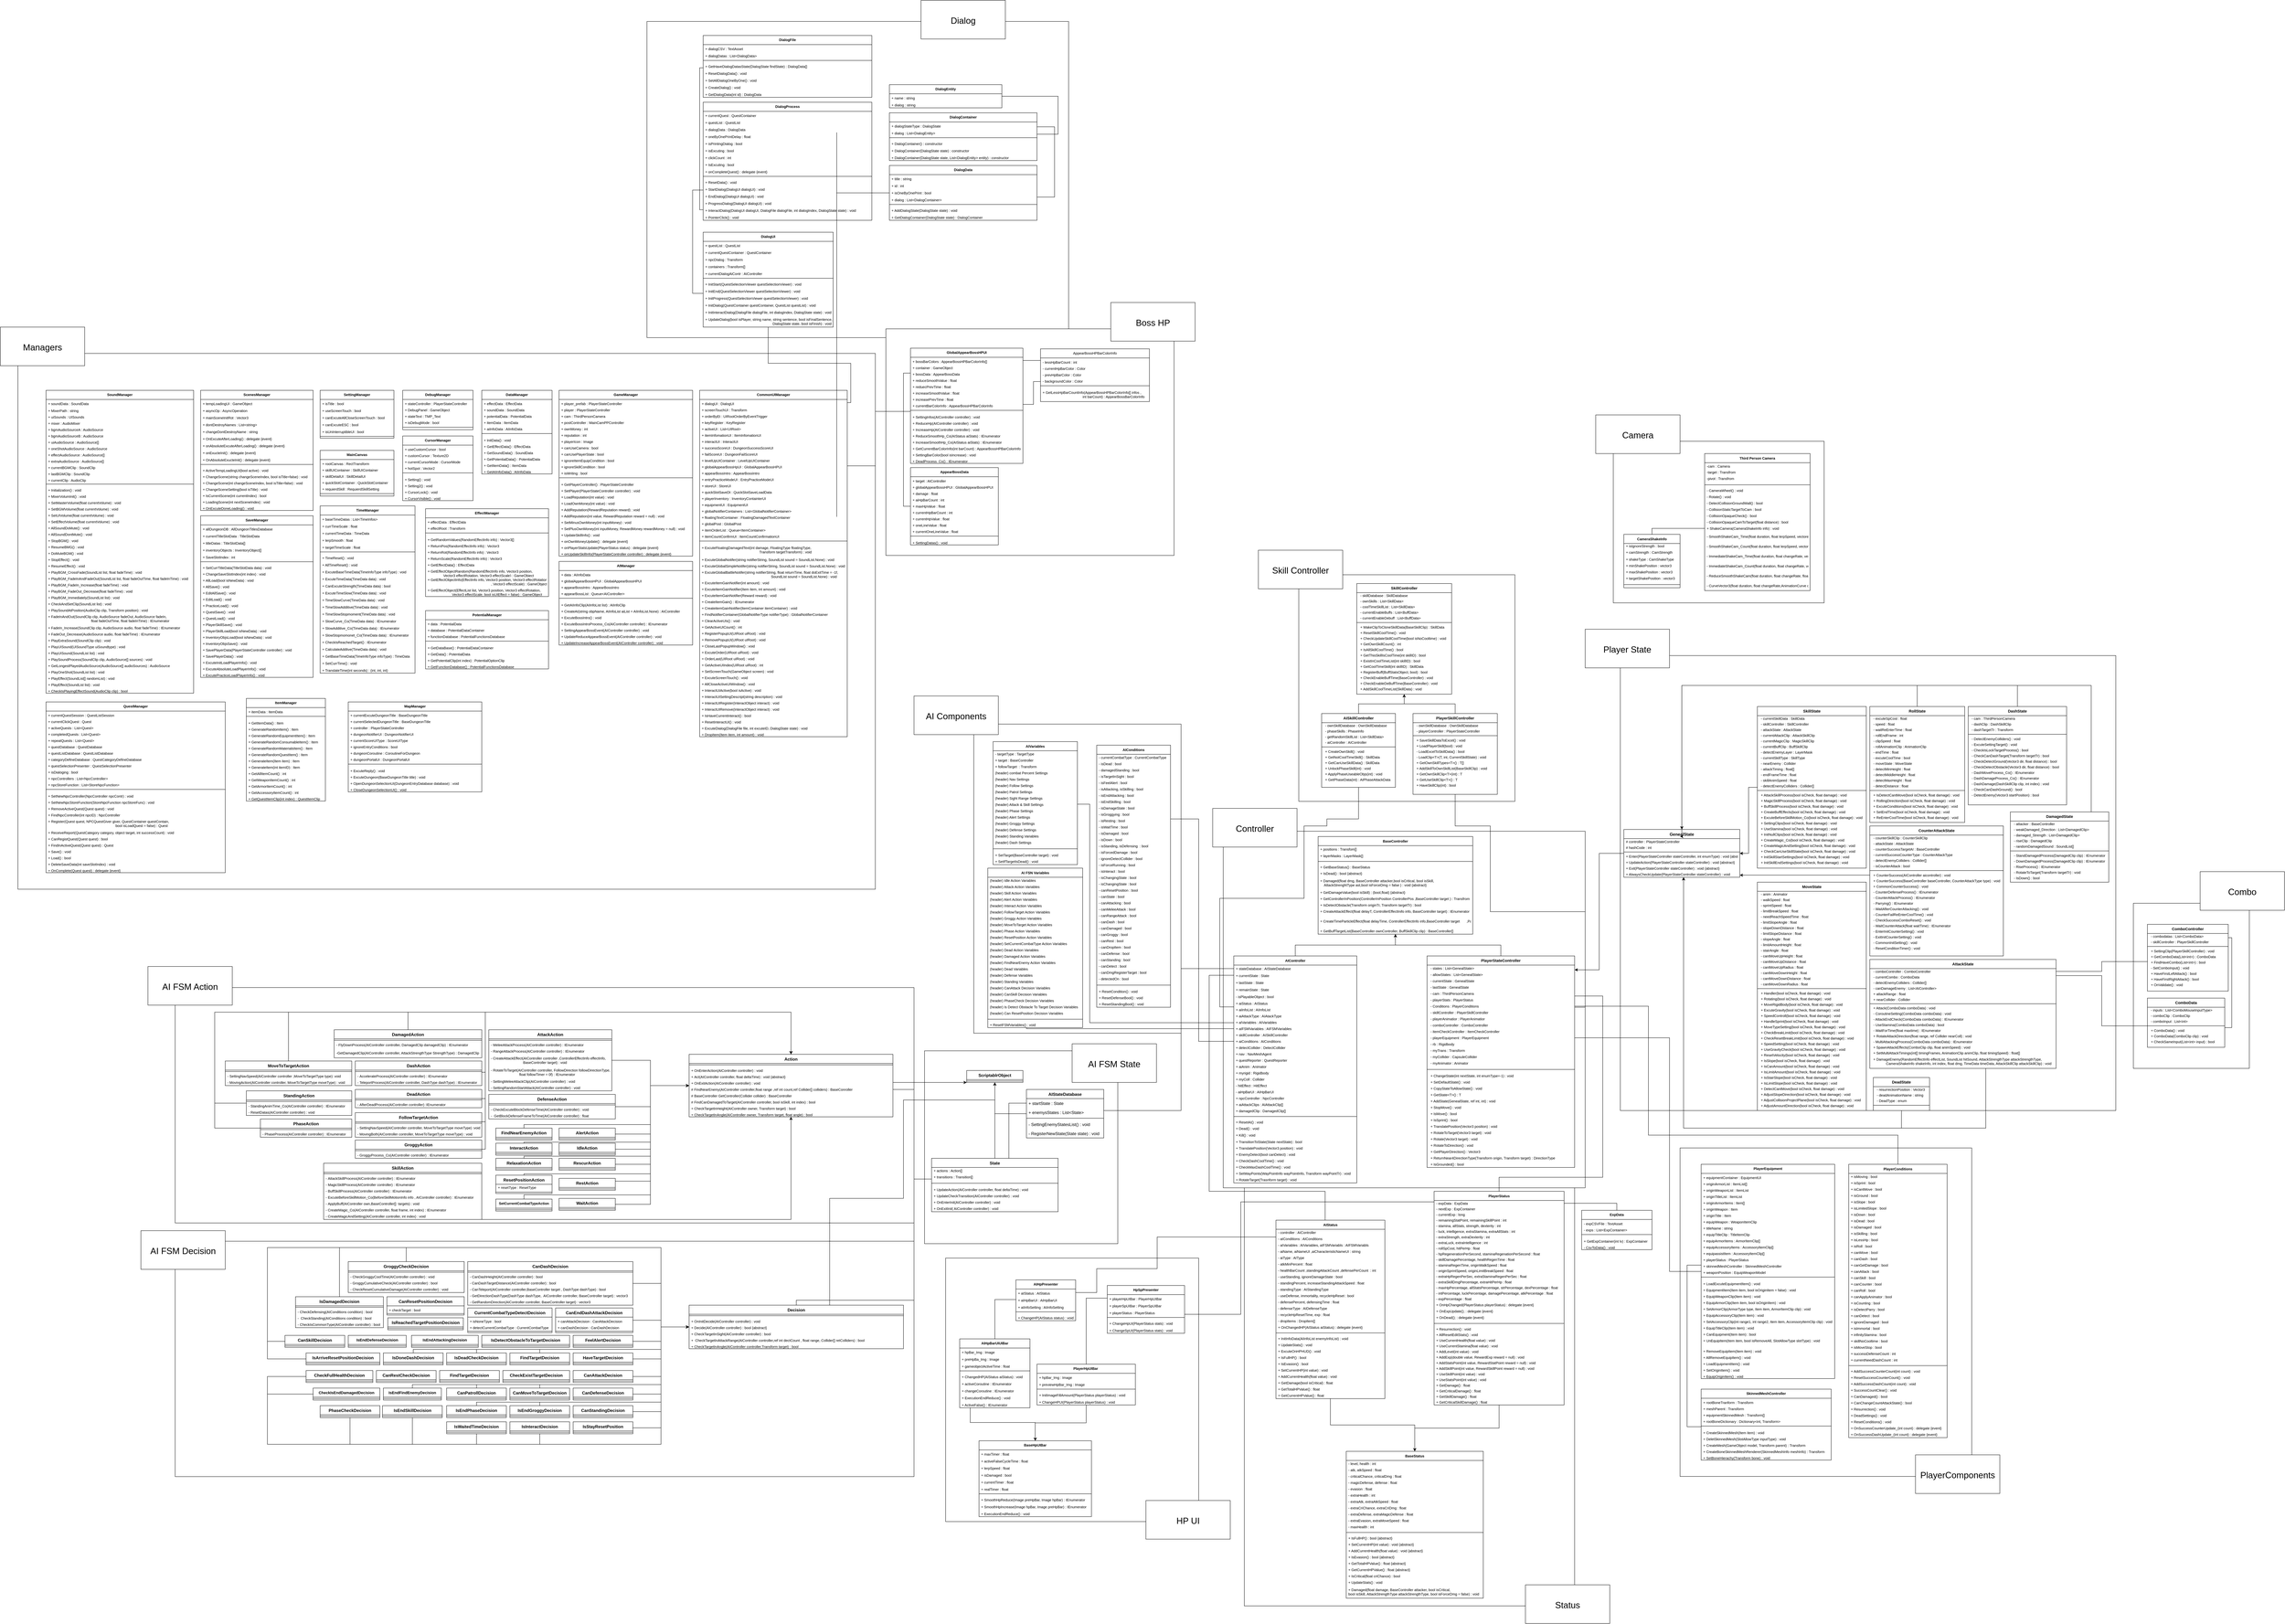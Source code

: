 <mxfile version="28.2.8">
  <diagram name="페이지-1" id="2mx_m3INyug5v5HEIZhW">
    <mxGraphModel dx="11464" dy="8148" grid="1" gridSize="10" guides="1" tooltips="1" connect="1" arrows="1" fold="1" page="0" pageScale="1" pageWidth="1169" pageHeight="827" background="none" math="0" shadow="0">
      <root>
        <mxCell id="0" />
        <mxCell id="1" parent="0" />
        <mxCell id="hT6TaR3DrsYubUpoDAeU-155" value="" style="rounded=0;whiteSpace=wrap;html=1;verticalAlign=middle;" parent="1" vertex="1">
          <mxGeometry x="1970" y="56.5" width="830" height="935" as="geometry" />
        </mxCell>
        <mxCell id="hT6TaR3DrsYubUpoDAeU-153" value="" style="rounded=0;whiteSpace=wrap;html=1;verticalAlign=middle;" parent="1" vertex="1">
          <mxGeometry x="730" y="170" width="940" height="1190" as="geometry" />
        </mxCell>
        <mxCell id="hT6TaR3DrsYubUpoDAeU-151" value="" style="rounded=0;whiteSpace=wrap;html=1;verticalAlign=middle;" parent="1" vertex="1">
          <mxGeometry x="-120" y="370" width="720" height="750" as="geometry" />
        </mxCell>
        <mxCell id="hT6TaR3DrsYubUpoDAeU-149" value="" style="rounded=0;whiteSpace=wrap;html=1;verticalAlign=middle;" parent="1" vertex="1">
          <mxGeometry x="-180" y="-220" width="550" height="549" as="geometry" />
        </mxCell>
        <mxCell id="hT6TaR3DrsYubUpoDAeU-145" value="" style="rounded=0;whiteSpace=wrap;html=1;verticalAlign=middle;" parent="1" vertex="1">
          <mxGeometry x="-2312.5" y="322" width="2102.5" height="670" as="geometry" />
        </mxCell>
        <mxCell id="hT6TaR3DrsYubUpoDAeU-143" value="" style="rounded=0;whiteSpace=wrap;html=1;verticalAlign=middle;" parent="1" vertex="1">
          <mxGeometry x="-2312.5" y="-400" width="2102.5" height="670" as="geometry" />
        </mxCell>
        <mxCell id="hT6TaR3DrsYubUpoDAeU-144" value="AI FSM Action" style="fontSize=25;verticalAlign=middle;" parent="1" vertex="1">
          <mxGeometry x="-2390" y="-460" width="240" height="110" as="geometry" />
        </mxCell>
        <mxCell id="hT6TaR3DrsYubUpoDAeU-141" value="" style="rounded=0;whiteSpace=wrap;html=1;verticalAlign=middle;" parent="1" vertex="1">
          <mxGeometry x="-40" y="-1150" width="590" height="880" as="geometry" />
        </mxCell>
        <mxCell id="hT6TaR3DrsYubUpoDAeU-142" value="AI Components" style="fontSize=25;verticalAlign=middle;" parent="1" vertex="1">
          <mxGeometry x="-210" y="-1230" width="240" height="110" as="geometry" />
        </mxCell>
        <mxCell id="hT6TaR3DrsYubUpoDAeU-60" value="" style="rounded=0;whiteSpace=wrap;html=1;verticalAlign=middle;" parent="1" vertex="1">
          <mxGeometry x="3260" y="-640" width="330" height="470" as="geometry" />
        </mxCell>
        <mxCell id="hT6TaR3DrsYubUpoDAeU-61" value="Combo" style="fontSize=25;verticalAlign=middle;" parent="1" vertex="1">
          <mxGeometry x="3450" y="-730" width="240" height="110" as="geometry" />
        </mxCell>
        <mxCell id="hT6TaR3DrsYubUpoDAeU-58" value="" style="rounded=0;whiteSpace=wrap;html=1;verticalAlign=middle;" parent="1" vertex="1">
          <mxGeometry x="1800" y="-1345" width="1410" height="1295" as="geometry" />
        </mxCell>
        <mxCell id="hT6TaR3DrsYubUpoDAeU-59" value="Player State" style="fontSize=25;verticalAlign=middle;" parent="1" vertex="1">
          <mxGeometry x="1700" y="-1420" width="240" height="110" as="geometry" />
        </mxCell>
        <mxCell id="hT6TaR3DrsYubUpoDAeU-54" value="" style="rounded=0;whiteSpace=wrap;html=1;verticalAlign=middle;" parent="1" vertex="1">
          <mxGeometry x="885" y="-1575" width="615" height="645" as="geometry" />
        </mxCell>
        <mxCell id="hT6TaR3DrsYubUpoDAeU-55" value="Skill Controller" style="fontSize=25;verticalAlign=middle;" parent="1" vertex="1">
          <mxGeometry x="770" y="-1645" width="240" height="110" as="geometry" />
        </mxCell>
        <mxCell id="hT6TaR3DrsYubUpoDAeU-52" value="" style="rounded=0;verticalAlign=middle;html=1;whiteSpace=wrap;fillColor=default;gradientColor=none;" parent="1" vertex="1">
          <mxGeometry x="670" y="-845" width="1030" height="1015" as="geometry" />
        </mxCell>
        <mxCell id="hT6TaR3DrsYubUpoDAeU-53" value="Controller" style="fontSize=25;verticalAlign=middle;strokeColor=light-dark(#000000,#FFFFFF);" parent="1" vertex="1">
          <mxGeometry x="640" y="-910" width="240" height="110" as="geometry" />
        </mxCell>
        <mxCell id="tjTTQYdPY7qHtjzV5ObW-1076" value="" style="rounded=0;whiteSpace=wrap;html=1;verticalAlign=middle;" parent="1" vertex="1">
          <mxGeometry x="-970" y="-3150" width="1200" height="900" as="geometry" />
        </mxCell>
        <mxCell id="tjTTQYdPY7qHtjzV5ObW-1077" value="Dialog" style="fontSize=25;verticalAlign=middle;" parent="1" vertex="1">
          <mxGeometry x="-190" y="-3210" width="240" height="110" as="geometry" />
        </mxCell>
        <mxCell id="tjTTQYdPY7qHtjzV5ObW-1074" value="" style="rounded=0;whiteSpace=wrap;html=1;verticalAlign=middle;" parent="1" vertex="1">
          <mxGeometry x="-290" y="-2275" width="820" height="645" as="geometry" />
        </mxCell>
        <mxCell id="tjTTQYdPY7qHtjzV5ObW-1075" value="Boss HP" style="fontSize=25;verticalAlign=middle;" parent="1" vertex="1">
          <mxGeometry x="350" y="-2350" width="240" height="110" as="geometry" />
        </mxCell>
        <mxCell id="tjTTQYdPY7qHtjzV5ObW-1072" value="" style="rounded=0;whiteSpace=wrap;html=1;verticalAlign=middle;" parent="1" vertex="1">
          <mxGeometry x="-2760" y="-2205" width="2440" height="1525" as="geometry" />
        </mxCell>
        <mxCell id="tjTTQYdPY7qHtjzV5ObW-1073" value="Managers" style="fontSize=25;verticalAlign=middle;" parent="1" vertex="1">
          <mxGeometry x="-2810" y="-2280" width="240" height="110" as="geometry" />
        </mxCell>
        <mxCell id="9Shub1IA1FWSuiYzngkZ-83" value="" style="rounded=0;whiteSpace=wrap;html=1;verticalAlign=middle;" parent="1" vertex="1">
          <mxGeometry x="1780" y="-1955" width="600" height="460" as="geometry" />
        </mxCell>
        <mxCell id="9Shub1IA1FWSuiYzngkZ-23" value="Third Person Camera" style="swimlane;fontStyle=1;align=center;verticalAlign=middle;childLayout=stackLayout;horizontal=1;startSize=26;horizontalStack=0;resizeParent=1;resizeParentMax=0;resizeLast=0;collapsible=1;marginBottom=0;whiteSpace=wrap;html=1;fontSize=10;" parent="1" vertex="1">
          <mxGeometry x="2040" y="-1920" width="300" height="390" as="geometry">
            <mxRectangle x="-10" y="-120" width="100" height="30" as="alternateBounds" />
          </mxGeometry>
        </mxCell>
        <mxCell id="9Shub1IA1FWSuiYzngkZ-24" value="-cam : Camera" style="text;strokeColor=none;fillColor=none;align=left;verticalAlign=middle;spacingLeft=4;spacingRight=4;overflow=hidden;rotatable=0;points=[[0,0.5],[1,0.5]];portConstraint=eastwest;fontSize=10;" parent="9Shub1IA1FWSuiYzngkZ-23" vertex="1">
          <mxGeometry y="26" width="300" height="20" as="geometry" />
        </mxCell>
        <mxCell id="9Shub1IA1FWSuiYzngkZ-35" value="-target : Transfrom&#xa;&#xa;" style="text;strokeColor=none;fillColor=none;align=left;verticalAlign=middle;spacingLeft=4;spacingRight=4;overflow=hidden;rotatable=0;points=[[0,0.5],[1,0.5]];portConstraint=eastwest;fontSize=10;" parent="9Shub1IA1FWSuiYzngkZ-23" vertex="1">
          <mxGeometry y="46" width="300" height="18" as="geometry" />
        </mxCell>
        <mxCell id="9Shub1IA1FWSuiYzngkZ-36" value="-pivot : Transfrom&#xa;&#xa;" style="text;strokeColor=none;fillColor=none;align=left;verticalAlign=middle;spacingLeft=4;spacingRight=4;overflow=hidden;rotatable=0;points=[[0,0.5],[1,0.5]];portConstraint=eastwest;fontSize=10;" parent="9Shub1IA1FWSuiYzngkZ-23" vertex="1">
          <mxGeometry y="64" width="300" height="18" as="geometry" />
        </mxCell>
        <mxCell id="9Shub1IA1FWSuiYzngkZ-25" value="" style="line;strokeWidth=1;fillColor=none;align=left;verticalAlign=middle;spacingTop=-1;spacingLeft=3;spacingRight=3;rotatable=0;labelPosition=right;points=[];portConstraint=eastwest;strokeColor=inherit;fontSize=10;" parent="9Shub1IA1FWSuiYzngkZ-23" vertex="1">
          <mxGeometry y="82" width="300" height="14" as="geometry" />
        </mxCell>
        <mxCell id="9Shub1IA1FWSuiYzngkZ-26" value="- CameraWheel() : void&#x9;" style="text;strokeColor=none;fillColor=none;align=left;verticalAlign=middle;spacingLeft=4;spacingRight=4;overflow=hidden;rotatable=0;points=[[0,0.5],[1,0.5]];portConstraint=eastwest;fontSize=10;" parent="9Shub1IA1FWSuiYzngkZ-23" vertex="1">
          <mxGeometry y="96" width="300" height="18" as="geometry" />
        </mxCell>
        <mxCell id="9Shub1IA1FWSuiYzngkZ-37" value="- Rotate() : void" style="text;strokeColor=none;fillColor=none;align=left;verticalAlign=middle;spacingLeft=4;spacingRight=4;overflow=hidden;rotatable=0;points=[[0,0.5],[1,0.5]];portConstraint=eastwest;fontSize=10;" parent="9Shub1IA1FWSuiYzngkZ-23" vertex="1">
          <mxGeometry y="114" width="300" height="18" as="geometry" />
        </mxCell>
        <mxCell id="9Shub1IA1FWSuiYzngkZ-39" value="- DetectCollisionGroundWall() : bool" style="text;strokeColor=none;fillColor=none;align=left;verticalAlign=middle;spacingLeft=4;spacingRight=4;overflow=hidden;rotatable=0;points=[[0,0.5],[1,0.5]];portConstraint=eastwest;fontSize=10;" parent="9Shub1IA1FWSuiYzngkZ-23" vertex="1">
          <mxGeometry y="132" width="300" height="18" as="geometry" />
        </mxCell>
        <mxCell id="9Shub1IA1FWSuiYzngkZ-40" value="- CollisionStaticTargetToCam : bool" style="text;strokeColor=none;fillColor=none;align=left;verticalAlign=middle;spacingLeft=4;spacingRight=4;overflow=hidden;rotatable=0;points=[[0,0.5],[1,0.5]];portConstraint=eastwest;fontSize=10;" parent="9Shub1IA1FWSuiYzngkZ-23" vertex="1">
          <mxGeometry y="150" width="300" height="18" as="geometry" />
        </mxCell>
        <mxCell id="9Shub1IA1FWSuiYzngkZ-41" value="- CollisionOpaqueCheck() : bool" style="text;strokeColor=none;fillColor=none;align=left;verticalAlign=middle;spacingLeft=4;spacingRight=4;overflow=hidden;rotatable=0;points=[[0,0.5],[1,0.5]];portConstraint=eastwest;fontSize=10;" parent="9Shub1IA1FWSuiYzngkZ-23" vertex="1">
          <mxGeometry y="168" width="300" height="18" as="geometry" />
        </mxCell>
        <mxCell id="9Shub1IA1FWSuiYzngkZ-44" value="- CollisionOpaqueCamToTarget(float distance) : bool" style="text;strokeColor=none;fillColor=none;align=left;verticalAlign=middle;spacingLeft=4;spacingRight=4;overflow=hidden;rotatable=0;points=[[0,0.5],[1,0.5]];portConstraint=eastwest;fontSize=10;" parent="9Shub1IA1FWSuiYzngkZ-23" vertex="1">
          <mxGeometry y="186" width="300" height="18" as="geometry" />
        </mxCell>
        <mxCell id="9Shub1IA1FWSuiYzngkZ-45" value="+ ShakeCamera(CameraShakeInfo info) : void" style="text;strokeColor=none;fillColor=none;align=left;verticalAlign=middle;spacingLeft=4;spacingRight=4;overflow=hidden;rotatable=0;points=[[0,0.5],[1,0.5]];portConstraint=eastwest;fontSize=10;" parent="9Shub1IA1FWSuiYzngkZ-23" vertex="1">
          <mxGeometry y="204" width="300" height="18" as="geometry" />
        </mxCell>
        <mxCell id="9Shub1IA1FWSuiYzngkZ-46" value="- SmoothShakeCam_Time(float duration, float lerpSpeed, &#x9;&#x9;&#x9;vectore3 minShake, vector3 maxshake) : void" style="text;strokeColor=none;fillColor=none;align=left;verticalAlign=middle;spacingLeft=4;spacingRight=4;overflow=hidden;rotatable=0;points=[[0,0.5],[1,0.5]];portConstraint=eastwest;fontSize=10;" parent="9Shub1IA1FWSuiYzngkZ-23" vertex="1">
          <mxGeometry y="222" width="300" height="28" as="geometry" />
        </mxCell>
        <mxCell id="9Shub1IA1FWSuiYzngkZ-67" value="- SmoothShakeCam_Count(float duration, float lerpSpeed, &#x9;&#x9;&#x9;vectore3 minShake, vector3 maxshake) : void" style="text;strokeColor=none;fillColor=none;align=left;verticalAlign=middle;spacingLeft=4;spacingRight=4;overflow=hidden;rotatable=0;points=[[0,0.5],[1,0.5]];portConstraint=eastwest;fontSize=10;" parent="9Shub1IA1FWSuiYzngkZ-23" vertex="1">
          <mxGeometry y="250" width="300" height="28" as="geometry" />
        </mxCell>
        <mxCell id="9Shub1IA1FWSuiYzngkZ-68" value="- ImmediateShakeCam_Time(float duration, float changeRate, &#x9;&#x9;&#x9;vectore3 minShake, vector3 maxshake) : void" style="text;strokeColor=none;fillColor=none;align=left;verticalAlign=middle;spacingLeft=4;spacingRight=4;overflow=hidden;rotatable=0;points=[[0,0.5],[1,0.5]];portConstraint=eastwest;fontSize=10;" parent="9Shub1IA1FWSuiYzngkZ-23" vertex="1">
          <mxGeometry y="278" width="300" height="28" as="geometry" />
        </mxCell>
        <mxCell id="9Shub1IA1FWSuiYzngkZ-69" value="- ImmediateShakeCam_Count(float duration, float changeRate, &#x9;&#x9;&#x9;vectore3 minShake, vector3 maxshake) : void" style="text;strokeColor=none;fillColor=none;align=left;verticalAlign=middle;spacingLeft=4;spacingRight=4;overflow=hidden;rotatable=0;points=[[0,0.5],[1,0.5]];portConstraint=eastwest;fontSize=10;" parent="9Shub1IA1FWSuiYzngkZ-23" vertex="1">
          <mxGeometry y="306" width="300" height="28" as="geometry" />
        </mxCell>
        <mxCell id="9Shub1IA1FWSuiYzngkZ-70" value="- ReduceSmoothShakeCam(float duration, float changeRate, &#x9;&#x9;float reduceRate, Vector3 targetShakeRange) : void" style="text;strokeColor=none;fillColor=none;align=left;verticalAlign=middle;spacingLeft=4;spacingRight=4;overflow=hidden;rotatable=0;points=[[0,0.5],[1,0.5]];portConstraint=eastwest;fontSize=10;" parent="9Shub1IA1FWSuiYzngkZ-23" vertex="1">
          <mxGeometry y="334" width="300" height="28" as="geometry" />
        </mxCell>
        <mxCell id="9Shub1IA1FWSuiYzngkZ-71" value="- CurveVector3(float duration, float changeRate,AnimationCurve &#x9;&#x9;&#x9;curve) : void" style="text;strokeColor=none;fillColor=none;align=left;verticalAlign=middle;spacingLeft=4;spacingRight=4;overflow=hidden;rotatable=0;points=[[0,0.5],[1,0.5]];portConstraint=eastwest;fontSize=10;" parent="9Shub1IA1FWSuiYzngkZ-23" vertex="1">
          <mxGeometry y="362" width="300" height="28" as="geometry" />
        </mxCell>
        <mxCell id="9Shub1IA1FWSuiYzngkZ-51" value="CameraShakeInfo" style="swimlane;fontStyle=1;align=center;verticalAlign=middle;childLayout=stackLayout;horizontal=1;startSize=26;horizontalStack=0;resizeParent=1;resizeParentMax=0;resizeLast=0;collapsible=1;marginBottom=0;fontSize=10;" parent="1" vertex="1">
          <mxGeometry x="1810" y="-1690" width="160" height="152" as="geometry" />
        </mxCell>
        <mxCell id="9Shub1IA1FWSuiYzngkZ-58" value="+ isIgnoreStrength : bool&#xa;&#xa;" style="text;strokeColor=none;fillColor=none;align=left;verticalAlign=middle;spacingLeft=4;spacingRight=4;overflow=hidden;rotatable=0;points=[[0,0.5],[1,0.5]];portConstraint=eastwest;fontSize=10;" parent="9Shub1IA1FWSuiYzngkZ-51" vertex="1">
          <mxGeometry y="26" width="160" height="18" as="geometry" />
        </mxCell>
        <mxCell id="9Shub1IA1FWSuiYzngkZ-52" value="+ camStrength : CamStrength&#xa;&#xa;" style="text;strokeColor=none;fillColor=none;align=left;verticalAlign=middle;spacingLeft=4;spacingRight=4;overflow=hidden;rotatable=0;points=[[0,0.5],[1,0.5]];portConstraint=eastwest;fontSize=10;" parent="9Shub1IA1FWSuiYzngkZ-51" vertex="1">
          <mxGeometry y="44" width="160" height="18" as="geometry" />
        </mxCell>
        <mxCell id="9Shub1IA1FWSuiYzngkZ-59" value="+ shakeType : CamShakeType" style="text;strokeColor=none;fillColor=none;align=left;verticalAlign=middle;spacingLeft=4;spacingRight=4;overflow=hidden;rotatable=0;points=[[0,0.5],[1,0.5]];portConstraint=eastwest;fontSize=10;" parent="9Shub1IA1FWSuiYzngkZ-51" vertex="1">
          <mxGeometry y="62" width="160" height="18" as="geometry" />
        </mxCell>
        <mxCell id="9Shub1IA1FWSuiYzngkZ-61" value="+ minShakePosition : vector3" style="text;strokeColor=none;fillColor=none;align=left;verticalAlign=middle;spacingLeft=4;spacingRight=4;overflow=hidden;rotatable=0;points=[[0,0.5],[1,0.5]];portConstraint=eastwest;fontSize=10;" parent="9Shub1IA1FWSuiYzngkZ-51" vertex="1">
          <mxGeometry y="80" width="160" height="18" as="geometry" />
        </mxCell>
        <mxCell id="9Shub1IA1FWSuiYzngkZ-62" value="+ maxShakePosition : vector3" style="text;strokeColor=none;fillColor=none;align=left;verticalAlign=middle;spacingLeft=4;spacingRight=4;overflow=hidden;rotatable=0;points=[[0,0.5],[1,0.5]];portConstraint=eastwest;fontSize=10;" parent="9Shub1IA1FWSuiYzngkZ-51" vertex="1">
          <mxGeometry y="98" width="160" height="18" as="geometry" />
        </mxCell>
        <mxCell id="9Shub1IA1FWSuiYzngkZ-60" value="+ targetShakePosition : vector3" style="text;strokeColor=none;fillColor=none;align=left;verticalAlign=middle;spacingLeft=4;spacingRight=4;overflow=hidden;rotatable=0;points=[[0,0.5],[1,0.5]];portConstraint=eastwest;fontSize=10;" parent="9Shub1IA1FWSuiYzngkZ-51" vertex="1">
          <mxGeometry y="116" width="160" height="18" as="geometry" />
        </mxCell>
        <mxCell id="9Shub1IA1FWSuiYzngkZ-53" value="" style="line;strokeWidth=1;fillColor=none;align=left;verticalAlign=middle;spacingTop=-1;spacingLeft=3;spacingRight=3;rotatable=0;labelPosition=right;points=[];portConstraint=eastwest;strokeColor=inherit;fontSize=10;" parent="9Shub1IA1FWSuiYzngkZ-51" vertex="1">
          <mxGeometry y="134" width="160" height="18" as="geometry" />
        </mxCell>
        <mxCell id="9Shub1IA1FWSuiYzngkZ-78" value="" style="endArrow=none;edgeStyle=orthogonalEdgeStyle;rounded=0;exitX=0.5;exitY=0;exitDx=0;exitDy=0;entryX=0;entryY=0.5;entryDx=0;entryDy=0;verticalAlign=middle;" parent="1" source="9Shub1IA1FWSuiYzngkZ-51" target="9Shub1IA1FWSuiYzngkZ-45" edge="1">
          <mxGeometry relative="1" as="geometry">
            <mxPoint x="1820" y="-1810" as="sourcePoint" />
            <mxPoint x="1980" y="-1810" as="targetPoint" />
          </mxGeometry>
        </mxCell>
        <mxCell id="9Shub1IA1FWSuiYzngkZ-86" value="BaseController" style="swimlane;fontStyle=1;align=center;verticalAlign=middle;childLayout=stackLayout;horizontal=1;startSize=26;horizontalStack=0;resizeParent=1;resizeParentMax=0;resizeLast=0;collapsible=1;marginBottom=0;whiteSpace=wrap;html=1;fontSize=10;" parent="1" vertex="1">
          <mxGeometry x="940" y="-830" width="440" height="278" as="geometry">
            <mxRectangle x="-10" y="-120" width="100" height="30" as="alternateBounds" />
          </mxGeometry>
        </mxCell>
        <mxCell id="9Shub1IA1FWSuiYzngkZ-87" value="+ positions : Transfom[]" style="text;strokeColor=none;fillColor=none;align=left;verticalAlign=middle;spacingLeft=4;spacingRight=4;overflow=hidden;rotatable=0;points=[[0,0.5],[1,0.5]];portConstraint=eastwest;fontSize=10;" parent="9Shub1IA1FWSuiYzngkZ-86" vertex="1">
          <mxGeometry y="26" width="440" height="20" as="geometry" />
        </mxCell>
        <mxCell id="9Shub1IA1FWSuiYzngkZ-88" value="+ layerMasks : LayerMask[]" style="text;strokeColor=none;fillColor=none;align=left;verticalAlign=middle;spacingLeft=4;spacingRight=4;overflow=hidden;rotatable=0;points=[[0,0.5],[1,0.5]];portConstraint=eastwest;fontSize=10;" parent="9Shub1IA1FWSuiYzngkZ-86" vertex="1">
          <mxGeometry y="46" width="440" height="18" as="geometry" />
        </mxCell>
        <mxCell id="9Shub1IA1FWSuiYzngkZ-90" value="" style="line;strokeWidth=1;fillColor=none;align=left;verticalAlign=middle;spacingTop=-1;spacingLeft=3;spacingRight=3;rotatable=0;labelPosition=right;points=[];portConstraint=eastwest;strokeColor=inherit;fontSize=10;" parent="9Shub1IA1FWSuiYzngkZ-86" vertex="1">
          <mxGeometry y="64" width="440" height="14" as="geometry" />
        </mxCell>
        <mxCell id="9Shub1IA1FWSuiYzngkZ-91" value="+ GetBaseStatus() : BaseStatus" style="text;strokeColor=none;fillColor=none;align=left;verticalAlign=middle;spacingLeft=4;spacingRight=4;overflow=hidden;rotatable=0;points=[[0,0.5],[1,0.5]];portConstraint=eastwest;fontSize=10;" parent="9Shub1IA1FWSuiYzngkZ-86" vertex="1">
          <mxGeometry y="78" width="440" height="18" as="geometry" />
        </mxCell>
        <mxCell id="9Shub1IA1FWSuiYzngkZ-92" value="+ IsDead() : bool {abstract}" style="text;strokeColor=none;fillColor=none;align=left;verticalAlign=middle;spacingLeft=4;spacingRight=4;overflow=hidden;rotatable=0;points=[[0,0.5],[1,0.5]];portConstraint=eastwest;fontSize=10;" parent="9Shub1IA1FWSuiYzngkZ-86" vertex="1">
          <mxGeometry y="96" width="440" height="18" as="geometry" />
        </mxCell>
        <mxCell id="9Shub1IA1FWSuiYzngkZ-93" value="+ Damaged(float dmg, BaseController attacker,bool isCritical, bool isSkill, &#xa;&#x9;&#x9;    AttackStrenghtType ast,bool isForceDmg = false ) : void {abstract}" style="text;strokeColor=none;fillColor=none;align=left;verticalAlign=middle;spacingLeft=4;spacingRight=4;overflow=hidden;rotatable=0;points=[[0,0.5],[1,0.5]];portConstraint=eastwest;fontSize=10;" parent="9Shub1IA1FWSuiYzngkZ-86" vertex="1">
          <mxGeometry y="114" width="440" height="36" as="geometry" />
        </mxCell>
        <mxCell id="9Shub1IA1FWSuiYzngkZ-94" value="+ GetDamageValue(bool isSkill) : (bool,float) {abstract}" style="text;strokeColor=none;fillColor=none;align=left;verticalAlign=middle;spacingLeft=4;spacingRight=4;overflow=hidden;rotatable=0;points=[[0,0.5],[1,0.5]];portConstraint=eastwest;fontSize=10;" parent="9Shub1IA1FWSuiYzngkZ-86" vertex="1">
          <mxGeometry y="150" width="440" height="18" as="geometry" />
        </mxCell>
        <mxCell id="9Shub1IA1FWSuiYzngkZ-95" value="+ GetControllerInPosition(ControllerInPosition ControllerPos ,BaseController target ) : Transfrom" style="text;strokeColor=none;fillColor=none;align=left;verticalAlign=middle;spacingLeft=4;spacingRight=4;overflow=hidden;rotatable=0;points=[[0,0.5],[1,0.5]];portConstraint=eastwest;fontSize=10;" parent="9Shub1IA1FWSuiYzngkZ-86" vertex="1">
          <mxGeometry y="168" width="440" height="18" as="geometry" />
        </mxCell>
        <mxCell id="9Shub1IA1FWSuiYzngkZ-96" value="+ IsDetectObstacle(Transform originTr, Transform targetTr) : bool" style="text;strokeColor=none;fillColor=none;align=left;verticalAlign=middle;spacingLeft=4;spacingRight=4;overflow=hidden;rotatable=0;points=[[0,0.5],[1,0.5]];portConstraint=eastwest;fontSize=10;" parent="9Shub1IA1FWSuiYzngkZ-86" vertex="1">
          <mxGeometry y="186" width="440" height="18" as="geometry" />
        </mxCell>
        <mxCell id="9Shub1IA1FWSuiYzngkZ-97" value="+ CreateAttackEffect(float delayT, ControllerEffectInifo info, BaseController target) : IEnumerator" style="text;strokeColor=none;fillColor=none;align=left;verticalAlign=middle;spacingLeft=4;spacingRight=4;overflow=hidden;rotatable=0;points=[[0,0.5],[1,0.5]];portConstraint=eastwest;fontSize=10;" parent="9Shub1IA1FWSuiYzngkZ-86" vertex="1">
          <mxGeometry y="204" width="440" height="18" as="geometry" />
        </mxCell>
        <mxCell id="9Shub1IA1FWSuiYzngkZ-116" value="+ CreateTimeParticleEffect(float delayTime, ControllerEffectInfo info,BaseController target &#x9;&#x9;      ,ParticleLifeType type, float stayTime, float duration, float returnTime) : IEnumerator" style="text;strokeColor=none;fillColor=none;align=left;verticalAlign=middle;spacingLeft=4;spacingRight=4;overflow=hidden;rotatable=0;points=[[0,0.5],[1,0.5]];portConstraint=eastwest;fontSize=10;" parent="9Shub1IA1FWSuiYzngkZ-86" vertex="1">
          <mxGeometry y="222" width="440" height="38" as="geometry" />
        </mxCell>
        <mxCell id="9Shub1IA1FWSuiYzngkZ-117" value="+ GetBuffTargetList(BaseController ownController, BuffSkillClip clip) : BaseController[]" style="text;strokeColor=none;fillColor=none;align=left;verticalAlign=middle;spacingLeft=4;spacingRight=4;overflow=hidden;rotatable=0;points=[[0,0.5],[1,0.5]];portConstraint=eastwest;fontSize=10;" parent="9Shub1IA1FWSuiYzngkZ-86" vertex="1">
          <mxGeometry y="260" width="440" height="18" as="geometry" />
        </mxCell>
        <mxCell id="fHlRvVQVuZUvHKbfknxI-281" style="edgeStyle=orthogonalEdgeStyle;rounded=0;orthogonalLoop=1;jettySize=auto;html=1;verticalAlign=middle;" parent="1" source="9Shub1IA1FWSuiYzngkZ-118" target="9Shub1IA1FWSuiYzngkZ-86" edge="1">
          <mxGeometry relative="1" as="geometry" />
        </mxCell>
        <mxCell id="9Shub1IA1FWSuiYzngkZ-118" value="AIController" style="swimlane;fontStyle=1;align=center;verticalAlign=middle;childLayout=stackLayout;horizontal=1;startSize=26;horizontalStack=0;resizeParent=1;resizeParentMax=0;resizeLast=0;collapsible=1;marginBottom=0;whiteSpace=wrap;html=1;fontSize=10;" parent="1" vertex="1">
          <mxGeometry x="700" y="-490" width="350" height="646" as="geometry">
            <mxRectangle x="-10" y="-120" width="100" height="30" as="alternateBounds" />
          </mxGeometry>
        </mxCell>
        <mxCell id="68Wde1Tg4HsUJWsF8KIN-342" value="+ stateDatabase : AIStateDatabase" style="text;strokeColor=none;fillColor=none;align=left;verticalAlign=middle;spacingLeft=4;spacingRight=4;overflow=hidden;rotatable=0;points=[[0,0.5],[1,0.5]];portConstraint=eastwest;fontSize=10;" parent="9Shub1IA1FWSuiYzngkZ-118" vertex="1">
          <mxGeometry y="26" width="350" height="20" as="geometry" />
        </mxCell>
        <mxCell id="68Wde1Tg4HsUJWsF8KIN-344" value="+ currentState : State" style="text;strokeColor=none;fillColor=none;align=left;verticalAlign=middle;spacingLeft=4;spacingRight=4;overflow=hidden;rotatable=0;points=[[0,0.5],[1,0.5]];portConstraint=eastwest;fontSize=10;" parent="9Shub1IA1FWSuiYzngkZ-118" vertex="1">
          <mxGeometry y="46" width="350" height="20" as="geometry" />
        </mxCell>
        <mxCell id="68Wde1Tg4HsUJWsF8KIN-346" value="+ lastState : State" style="text;strokeColor=none;fillColor=none;align=left;verticalAlign=middle;spacingLeft=4;spacingRight=4;overflow=hidden;rotatable=0;points=[[0,0.5],[1,0.5]];portConstraint=eastwest;fontSize=10;" parent="9Shub1IA1FWSuiYzngkZ-118" vertex="1">
          <mxGeometry y="66" width="350" height="20" as="geometry" />
        </mxCell>
        <mxCell id="68Wde1Tg4HsUJWsF8KIN-347" value="+ remainState : State" style="text;strokeColor=none;fillColor=none;align=left;verticalAlign=middle;spacingLeft=4;spacingRight=4;overflow=hidden;rotatable=0;points=[[0,0.5],[1,0.5]];portConstraint=eastwest;fontSize=10;" parent="9Shub1IA1FWSuiYzngkZ-118" vertex="1">
          <mxGeometry y="86" width="350" height="20" as="geometry" />
        </mxCell>
        <mxCell id="9Shub1IA1FWSuiYzngkZ-119" value="- isPlayableObject : bool" style="text;strokeColor=none;fillColor=none;align=left;verticalAlign=middle;spacingLeft=4;spacingRight=4;overflow=hidden;rotatable=0;points=[[0,0.5],[1,0.5]];portConstraint=eastwest;fontSize=10;" parent="9Shub1IA1FWSuiYzngkZ-118" vertex="1">
          <mxGeometry y="106" width="350" height="20" as="geometry" />
        </mxCell>
        <mxCell id="9Shub1IA1FWSuiYzngkZ-120" value="+ aiStatus : AIStatus" style="text;strokeColor=none;fillColor=none;align=left;verticalAlign=middle;spacingLeft=4;spacingRight=4;overflow=hidden;rotatable=0;points=[[0,0.5],[1,0.5]];portConstraint=eastwest;fontSize=10;" parent="9Shub1IA1FWSuiYzngkZ-118" vertex="1">
          <mxGeometry y="126" width="350" height="18" as="geometry" />
        </mxCell>
        <mxCell id="9Shub1IA1FWSuiYzngkZ-137" value="+ aiInfoList : AIInfoList " style="text;strokeColor=none;fillColor=none;align=left;verticalAlign=middle;spacingLeft=4;spacingRight=4;overflow=hidden;rotatable=0;points=[[0,0.5],[1,0.5]];portConstraint=eastwest;fontSize=10;" parent="9Shub1IA1FWSuiYzngkZ-118" vertex="1">
          <mxGeometry y="144" width="350" height="18" as="geometry" />
        </mxCell>
        <mxCell id="9Shub1IA1FWSuiYzngkZ-135" value="+ aiAttackType : AIAtackType" style="text;strokeColor=none;fillColor=none;align=left;verticalAlign=middle;spacingLeft=4;spacingRight=4;overflow=hidden;rotatable=0;points=[[0,0.5],[1,0.5]];portConstraint=eastwest;fontSize=10;" parent="9Shub1IA1FWSuiYzngkZ-118" vertex="1">
          <mxGeometry y="162" width="350" height="18" as="geometry" />
        </mxCell>
        <mxCell id="9Shub1IA1FWSuiYzngkZ-132" value="+ aIVariables : AIVariables&#x9;" style="text;strokeColor=none;fillColor=none;align=left;verticalAlign=middle;spacingLeft=4;spacingRight=4;overflow=hidden;rotatable=0;points=[[0,0.5],[1,0.5]];portConstraint=eastwest;fontSize=10;" parent="9Shub1IA1FWSuiYzngkZ-118" vertex="1">
          <mxGeometry y="180" width="350" height="18" as="geometry" />
        </mxCell>
        <mxCell id="9Shub1IA1FWSuiYzngkZ-133" value="+ aIFSMVariables : AIFSMVariables" style="text;strokeColor=none;fillColor=none;align=left;verticalAlign=middle;spacingLeft=4;spacingRight=4;overflow=hidden;rotatable=0;points=[[0,0.5],[1,0.5]];portConstraint=eastwest;fontSize=10;" parent="9Shub1IA1FWSuiYzngkZ-118" vertex="1">
          <mxGeometry y="198" width="350" height="18" as="geometry" />
        </mxCell>
        <mxCell id="9Shub1IA1FWSuiYzngkZ-136" value="+ skillController : AISkillController" style="text;strokeColor=none;fillColor=none;align=left;verticalAlign=middle;spacingLeft=4;spacingRight=4;overflow=hidden;rotatable=0;points=[[0,0.5],[1,0.5]];portConstraint=eastwest;fontSize=10;" parent="9Shub1IA1FWSuiYzngkZ-118" vertex="1">
          <mxGeometry y="216" width="350" height="18" as="geometry" />
        </mxCell>
        <mxCell id="9Shub1IA1FWSuiYzngkZ-134" value="+ aiConditions : AIConditions" style="text;strokeColor=none;fillColor=none;align=left;verticalAlign=middle;spacingLeft=4;spacingRight=4;overflow=hidden;rotatable=0;points=[[0,0.5],[1,0.5]];portConstraint=eastwest;fontSize=10;" parent="9Shub1IA1FWSuiYzngkZ-118" vertex="1">
          <mxGeometry y="234" width="350" height="18" as="geometry" />
        </mxCell>
        <mxCell id="fHlRvVQVuZUvHKbfknxI-1" value="+ detectCollider : DetectCollider" style="text;strokeColor=none;fillColor=none;align=left;verticalAlign=middle;spacingLeft=4;spacingRight=4;overflow=hidden;rotatable=0;points=[[0,0.5],[1,0.5]];portConstraint=eastwest;fontSize=10;" parent="9Shub1IA1FWSuiYzngkZ-118" vertex="1">
          <mxGeometry y="252" width="350" height="18" as="geometry" />
        </mxCell>
        <mxCell id="fHlRvVQVuZUvHKbfknxI-2" value="+ nav : NavMeshAgent" style="text;strokeColor=none;fillColor=none;align=left;verticalAlign=middle;spacingLeft=4;spacingRight=4;overflow=hidden;rotatable=0;points=[[0,0.5],[1,0.5]];portConstraint=eastwest;fontSize=10;" parent="9Shub1IA1FWSuiYzngkZ-118" vertex="1">
          <mxGeometry y="270" width="350" height="18" as="geometry" />
        </mxCell>
        <mxCell id="fHlRvVQVuZUvHKbfknxI-3" value="+ questReporter : QuestReporter" style="text;strokeColor=none;fillColor=none;align=left;verticalAlign=middle;spacingLeft=4;spacingRight=4;overflow=hidden;rotatable=0;points=[[0,0.5],[1,0.5]];portConstraint=eastwest;fontSize=10;" parent="9Shub1IA1FWSuiYzngkZ-118" vertex="1">
          <mxGeometry y="288" width="350" height="18" as="geometry" />
        </mxCell>
        <mxCell id="fHlRvVQVuZUvHKbfknxI-5" value="+ aiAnim : Animator" style="text;strokeColor=none;fillColor=none;align=left;verticalAlign=middle;spacingLeft=4;spacingRight=4;overflow=hidden;rotatable=0;points=[[0,0.5],[1,0.5]];portConstraint=eastwest;fontSize=10;" parent="9Shub1IA1FWSuiYzngkZ-118" vertex="1">
          <mxGeometry y="306" width="350" height="18" as="geometry" />
        </mxCell>
        <mxCell id="fHlRvVQVuZUvHKbfknxI-8" value="+ myrigid : Rigidbody" style="text;strokeColor=none;fillColor=none;align=left;verticalAlign=middle;spacingLeft=4;spacingRight=4;overflow=hidden;rotatable=0;points=[[0,0.5],[1,0.5]];portConstraint=eastwest;fontSize=10;" parent="9Shub1IA1FWSuiYzngkZ-118" vertex="1">
          <mxGeometry y="324" width="350" height="18" as="geometry" />
        </mxCell>
        <mxCell id="fHlRvVQVuZUvHKbfknxI-7" value="+ myColl : Collider" style="text;strokeColor=none;fillColor=none;align=left;verticalAlign=middle;spacingLeft=4;spacingRight=4;overflow=hidden;rotatable=0;points=[[0,0.5],[1,0.5]];portConstraint=eastwest;fontSize=10;" parent="9Shub1IA1FWSuiYzngkZ-118" vertex="1">
          <mxGeometry y="342" width="350" height="18" as="geometry" />
        </mxCell>
        <mxCell id="fHlRvVQVuZUvHKbfknxI-6" value="- hitEffect : HitEffect" style="text;strokeColor=none;fillColor=none;align=left;verticalAlign=middle;spacingLeft=4;spacingRight=4;overflow=hidden;rotatable=0;points=[[0,0.5],[1,0.5]];portConstraint=eastwest;fontSize=10;" parent="9Shub1IA1FWSuiYzngkZ-118" vertex="1">
          <mxGeometry y="360" width="350" height="18" as="geometry" />
        </mxCell>
        <mxCell id="fHlRvVQVuZUvHKbfknxI-4" value="- aiHpBarUI : AIHpBarUI" style="text;strokeColor=none;fillColor=none;align=left;verticalAlign=middle;spacingLeft=4;spacingRight=4;overflow=hidden;rotatable=0;points=[[0,0.5],[1,0.5]];portConstraint=eastwest;fontSize=10;" parent="9Shub1IA1FWSuiYzngkZ-118" vertex="1">
          <mxGeometry y="378" width="350" height="18" as="geometry" />
        </mxCell>
        <mxCell id="fHlRvVQVuZUvHKbfknxI-9" value="+ npcController : NpcController" style="text;strokeColor=none;fillColor=none;align=left;verticalAlign=middle;spacingLeft=4;spacingRight=4;overflow=hidden;rotatable=0;points=[[0,0.5],[1,0.5]];portConstraint=eastwest;fontSize=10;" parent="9Shub1IA1FWSuiYzngkZ-118" vertex="1">
          <mxGeometry y="396" width="350" height="18" as="geometry" />
        </mxCell>
        <mxCell id="fHlRvVQVuZUvHKbfknxI-10" value="+ aiAttackClips : AIAttackClip[]" style="text;strokeColor=none;fillColor=none;align=left;verticalAlign=middle;spacingLeft=4;spacingRight=4;overflow=hidden;rotatable=0;points=[[0,0.5],[1,0.5]];portConstraint=eastwest;fontSize=10;" parent="9Shub1IA1FWSuiYzngkZ-118" vertex="1">
          <mxGeometry y="414" width="350" height="18" as="geometry" />
        </mxCell>
        <mxCell id="fHlRvVQVuZUvHKbfknxI-11" value="+ damagedClip : DamagedClip[]" style="text;strokeColor=none;fillColor=none;align=left;verticalAlign=middle;spacingLeft=4;spacingRight=4;overflow=hidden;rotatable=0;points=[[0,0.5],[1,0.5]];portConstraint=eastwest;fontSize=10;" parent="9Shub1IA1FWSuiYzngkZ-118" vertex="1">
          <mxGeometry y="432" width="350" height="18" as="geometry" />
        </mxCell>
        <mxCell id="9Shub1IA1FWSuiYzngkZ-121" value="" style="line;strokeWidth=1;fillColor=none;align=left;verticalAlign=middle;spacingTop=-1;spacingLeft=3;spacingRight=3;rotatable=0;labelPosition=right;points=[];portConstraint=eastwest;strokeColor=inherit;fontSize=10;" parent="9Shub1IA1FWSuiYzngkZ-118" vertex="1">
          <mxGeometry y="450" width="350" height="14" as="geometry" />
        </mxCell>
        <mxCell id="9Shub1IA1FWSuiYzngkZ-122" value="+ ResetAI() : void" style="text;strokeColor=none;fillColor=none;align=left;verticalAlign=middle;spacingLeft=4;spacingRight=4;overflow=hidden;rotatable=0;points=[[0,0.5],[1,0.5]];portConstraint=eastwest;fontSize=10;" parent="9Shub1IA1FWSuiYzngkZ-118" vertex="1">
          <mxGeometry y="464" width="350" height="18" as="geometry" />
        </mxCell>
        <mxCell id="9Shub1IA1FWSuiYzngkZ-123" value="+ Dead() : void" style="text;strokeColor=none;fillColor=none;align=left;verticalAlign=middle;spacingLeft=4;spacingRight=4;overflow=hidden;rotatable=0;points=[[0,0.5],[1,0.5]];portConstraint=eastwest;fontSize=10;" parent="9Shub1IA1FWSuiYzngkZ-118" vertex="1">
          <mxGeometry y="482" width="350" height="18" as="geometry" />
        </mxCell>
        <mxCell id="9Shub1IA1FWSuiYzngkZ-124" value="+ Kill() : void " style="text;strokeColor=none;fillColor=none;align=left;verticalAlign=middle;spacingLeft=4;spacingRight=4;overflow=hidden;rotatable=0;points=[[0,0.5],[1,0.5]];portConstraint=eastwest;fontSize=10;" parent="9Shub1IA1FWSuiYzngkZ-118" vertex="1">
          <mxGeometry y="500" width="350" height="20" as="geometry" />
        </mxCell>
        <mxCell id="9Shub1IA1FWSuiYzngkZ-125" value="+ TransitionToState(State nextState) : bool" style="text;strokeColor=none;fillColor=none;align=left;verticalAlign=middle;spacingLeft=4;spacingRight=4;overflow=hidden;rotatable=0;points=[[0,0.5],[1,0.5]];portConstraint=eastwest;fontSize=10;" parent="9Shub1IA1FWSuiYzngkZ-118" vertex="1">
          <mxGeometry y="520" width="350" height="18" as="geometry" />
        </mxCell>
        <mxCell id="9Shub1IA1FWSuiYzngkZ-126" value="+ TranslatePosition(Vector3 position) : void" style="text;strokeColor=none;fillColor=none;align=left;verticalAlign=middle;spacingLeft=4;spacingRight=4;overflow=hidden;rotatable=0;points=[[0,0.5],[1,0.5]];portConstraint=eastwest;fontSize=10;" parent="9Shub1IA1FWSuiYzngkZ-118" vertex="1">
          <mxGeometry y="538" width="350" height="18" as="geometry" />
        </mxCell>
        <mxCell id="9Shub1IA1FWSuiYzngkZ-127" value="+ EnemyDetect(bool canDetect) : void" style="text;strokeColor=none;fillColor=none;align=left;verticalAlign=middle;spacingLeft=4;spacingRight=4;overflow=hidden;rotatable=0;points=[[0,0.5],[1,0.5]];portConstraint=eastwest;fontSize=10;" parent="9Shub1IA1FWSuiYzngkZ-118" vertex="1">
          <mxGeometry y="556" width="350" height="18" as="geometry" />
        </mxCell>
        <mxCell id="9Shub1IA1FWSuiYzngkZ-128" value="+ CheckDashCoolTime() : void" style="text;strokeColor=none;fillColor=none;align=left;verticalAlign=middle;spacingLeft=4;spacingRight=4;overflow=hidden;rotatable=0;points=[[0,0.5],[1,0.5]];portConstraint=eastwest;fontSize=10;" parent="9Shub1IA1FWSuiYzngkZ-118" vertex="1">
          <mxGeometry y="574" width="350" height="18" as="geometry" />
        </mxCell>
        <mxCell id="9Shub1IA1FWSuiYzngkZ-129" value="+ CheckMaxDashCoolTime() : void" style="text;strokeColor=none;fillColor=none;align=left;verticalAlign=middle;spacingLeft=4;spacingRight=4;overflow=hidden;rotatable=0;points=[[0,0.5],[1,0.5]];portConstraint=eastwest;fontSize=10;" parent="9Shub1IA1FWSuiYzngkZ-118" vertex="1">
          <mxGeometry y="592" width="350" height="18" as="geometry" />
        </mxCell>
        <mxCell id="fHlRvVQVuZUvHKbfknxI-42" value="+ SetWayPoints(WayPointInfo wayPointInfo, Transform wayPointTr) : void" style="text;strokeColor=none;fillColor=none;align=left;verticalAlign=middle;spacingLeft=4;spacingRight=4;overflow=hidden;rotatable=0;points=[[0,0.5],[1,0.5]];portConstraint=eastwest;fontSize=10;" parent="9Shub1IA1FWSuiYzngkZ-118" vertex="1">
          <mxGeometry y="610" width="350" height="18" as="geometry" />
        </mxCell>
        <mxCell id="9Shub1IA1FWSuiYzngkZ-130" value="+ RotateTarget(Trasnform target) : void" style="text;strokeColor=none;fillColor=none;align=left;verticalAlign=middle;spacingLeft=4;spacingRight=4;overflow=hidden;rotatable=0;points=[[0,0.5],[1,0.5]];portConstraint=eastwest;fontSize=10;" parent="9Shub1IA1FWSuiYzngkZ-118" vertex="1">
          <mxGeometry y="628" width="350" height="18" as="geometry" />
        </mxCell>
        <mxCell id="fHlRvVQVuZUvHKbfknxI-282" style="edgeStyle=orthogonalEdgeStyle;rounded=0;orthogonalLoop=1;jettySize=auto;html=1;verticalAlign=middle;" parent="1" source="fHlRvVQVuZUvHKbfknxI-135" target="9Shub1IA1FWSuiYzngkZ-86" edge="1">
          <mxGeometry relative="1" as="geometry" />
        </mxCell>
        <mxCell id="fHlRvVQVuZUvHKbfknxI-135" value="PlayerStateController" style="swimlane;fontStyle=1;align=center;verticalAlign=middle;childLayout=stackLayout;horizontal=1;startSize=26;horizontalStack=0;whiteSpace=wrap;html=1;fontSize=11;" parent="1" vertex="1">
          <mxGeometry x="1250" y="-490" width="420" height="602" as="geometry" />
        </mxCell>
        <mxCell id="fHlRvVQVuZUvHKbfknxI-136" value="- states : List&lt;GenealState&gt;" style="text;align=left;spacingLeft=8;fontSize=10;verticalAlign=middle;" parent="fHlRvVQVuZUvHKbfknxI-135" vertex="1">
          <mxGeometry y="26" width="420" height="18" as="geometry" />
        </mxCell>
        <mxCell id="fHlRvVQVuZUvHKbfknxI-137" value="- allowStates : List&lt;GenealState&gt;" style="text;align=left;spacingLeft=8;fontSize=10;verticalAlign=middle;" parent="fHlRvVQVuZUvHKbfknxI-135" vertex="1">
          <mxGeometry y="44" width="420" height="18" as="geometry" />
        </mxCell>
        <mxCell id="fHlRvVQVuZUvHKbfknxI-138" value="- currentState : GenealState" style="text;align=left;spacingLeft=8;fontSize=10;verticalAlign=middle;" parent="fHlRvVQVuZUvHKbfknxI-135" vertex="1">
          <mxGeometry y="62" width="420" height="18" as="geometry" />
        </mxCell>
        <mxCell id="fHlRvVQVuZUvHKbfknxI-139" value="- lastState : GenealState" style="text;align=left;spacingLeft=8;fontSize=10;verticalAlign=middle;" parent="fHlRvVQVuZUvHKbfknxI-135" vertex="1">
          <mxGeometry y="80" width="420" height="18" as="geometry" />
        </mxCell>
        <mxCell id="fHlRvVQVuZUvHKbfknxI-140" value="- cam : ThirdPersonCamera" style="text;align=left;spacingLeft=8;fontSize=10;verticalAlign=middle;" parent="fHlRvVQVuZUvHKbfknxI-135" vertex="1">
          <mxGeometry y="98" width="420" height="18" as="geometry" />
        </mxCell>
        <mxCell id="fHlRvVQVuZUvHKbfknxI-141" value="- playerStats : PlayerStatus" style="text;align=left;spacingLeft=8;fontSize=10;verticalAlign=middle;" parent="fHlRvVQVuZUvHKbfknxI-135" vertex="1">
          <mxGeometry y="116" width="420" height="18" as="geometry" />
        </mxCell>
        <mxCell id="fHlRvVQVuZUvHKbfknxI-142" value="- Conditions : PlayerConditions" style="text;align=left;spacingLeft=8;fontSize=10;verticalAlign=middle;" parent="fHlRvVQVuZUvHKbfknxI-135" vertex="1">
          <mxGeometry y="134" width="420" height="18" as="geometry" />
        </mxCell>
        <mxCell id="fHlRvVQVuZUvHKbfknxI-143" value="- skillController : PlayerSkillController" style="text;align=left;spacingLeft=8;fontSize=10;verticalAlign=middle;" parent="fHlRvVQVuZUvHKbfknxI-135" vertex="1">
          <mxGeometry y="152" width="420" height="18" as="geometry" />
        </mxCell>
        <mxCell id="fHlRvVQVuZUvHKbfknxI-144" value="- playerAnimatior : PlayerAnimatior" style="text;align=left;spacingLeft=8;fontSize=10;verticalAlign=middle;" parent="fHlRvVQVuZUvHKbfknxI-135" vertex="1">
          <mxGeometry y="170" width="420" height="18" as="geometry" />
        </mxCell>
        <mxCell id="fHlRvVQVuZUvHKbfknxI-145" value="- comboController : ComboController" style="text;align=left;spacingLeft=8;fontSize=10;verticalAlign=middle;" parent="fHlRvVQVuZUvHKbfknxI-135" vertex="1">
          <mxGeometry y="188" width="420" height="18" as="geometry" />
        </mxCell>
        <mxCell id="fHlRvVQVuZUvHKbfknxI-146" value="- itemCheckController : ItemCheckController" style="text;align=left;spacingLeft=8;fontSize=10;verticalAlign=middle;" parent="fHlRvVQVuZUvHKbfknxI-135" vertex="1">
          <mxGeometry y="206" width="420" height="18" as="geometry" />
        </mxCell>
        <mxCell id="fHlRvVQVuZUvHKbfknxI-147" value="- playerEquipment : PlayerEquipment" style="text;align=left;spacingLeft=8;fontSize=10;verticalAlign=middle;" parent="fHlRvVQVuZUvHKbfknxI-135" vertex="1">
          <mxGeometry y="224" width="420" height="18" as="geometry" />
        </mxCell>
        <mxCell id="fHlRvVQVuZUvHKbfknxI-148" value="- rb : Rigidbody" style="text;align=left;spacingLeft=8;fontSize=10;verticalAlign=middle;" parent="fHlRvVQVuZUvHKbfknxI-135" vertex="1">
          <mxGeometry y="242" width="420" height="18" as="geometry" />
        </mxCell>
        <mxCell id="fHlRvVQVuZUvHKbfknxI-149" value="- myTrans : Transform" style="text;align=left;spacingLeft=8;fontSize=10;verticalAlign=middle;" parent="fHlRvVQVuZUvHKbfknxI-135" vertex="1">
          <mxGeometry y="260" width="420" height="18" as="geometry" />
        </mxCell>
        <mxCell id="fHlRvVQVuZUvHKbfknxI-150" value="- myCollider : CapsuleCollider" style="text;align=left;spacingLeft=8;fontSize=10;verticalAlign=middle;" parent="fHlRvVQVuZUvHKbfknxI-135" vertex="1">
          <mxGeometry y="278" width="420" height="18" as="geometry" />
        </mxCell>
        <mxCell id="fHlRvVQVuZUvHKbfknxI-151" value="- myAnimator : Animator" style="text;align=left;spacingLeft=8;fontSize=10;verticalAlign=middle;" parent="fHlRvVQVuZUvHKbfknxI-135" vertex="1">
          <mxGeometry y="296" width="420" height="18" as="geometry" />
        </mxCell>
        <mxCell id="fHlRvVQVuZUvHKbfknxI-152" style="line;strokeWidth=1;fillColor=none;verticalAlign=middle;" parent="fHlRvVQVuZUvHKbfknxI-135" vertex="1">
          <mxGeometry y="314" width="420" height="18" as="geometry" />
        </mxCell>
        <mxCell id="fHlRvVQVuZUvHKbfknxI-153" value="+ ChangeState(int nextState, int enumType=-1) : void" style="text;align=left;spacingLeft=8;fontSize=10;verticalAlign=middle;" parent="fHlRvVQVuZUvHKbfknxI-135" vertex="1">
          <mxGeometry y="332" width="420" height="18" as="geometry" />
        </mxCell>
        <mxCell id="fHlRvVQVuZUvHKbfknxI-154" value="+ SetDefaultState() : void" style="text;align=left;spacingLeft=8;fontSize=10;verticalAlign=middle;" parent="fHlRvVQVuZUvHKbfknxI-135" vertex="1">
          <mxGeometry y="350" width="420" height="18" as="geometry" />
        </mxCell>
        <mxCell id="fHlRvVQVuZUvHKbfknxI-155" value="+ CopyStateToAllowState() : void" style="text;align=left;spacingLeft=8;fontSize=10;verticalAlign=middle;" parent="fHlRvVQVuZUvHKbfknxI-135" vertex="1">
          <mxGeometry y="368" width="420" height="18" as="geometry" />
        </mxCell>
        <mxCell id="fHlRvVQVuZUvHKbfknxI-156" value="+ GetState&lt;T&gt;() : T" style="text;align=left;spacingLeft=8;fontSize=10;verticalAlign=middle;" parent="fHlRvVQVuZUvHKbfknxI-135" vertex="1">
          <mxGeometry y="386" width="420" height="18" as="geometry" />
        </mxCell>
        <mxCell id="fHlRvVQVuZUvHKbfknxI-157" value="+ AddState(GenealState, ref int, int) : void" style="text;align=left;spacingLeft=8;fontSize=10;verticalAlign=middle;" parent="fHlRvVQVuZUvHKbfknxI-135" vertex="1">
          <mxGeometry y="404" width="420" height="18" as="geometry" />
        </mxCell>
        <mxCell id="fHlRvVQVuZUvHKbfknxI-158" value="+ StopMove() : void" style="text;align=left;spacingLeft=8;fontSize=10;verticalAlign=middle;" parent="fHlRvVQVuZUvHKbfknxI-135" vertex="1">
          <mxGeometry y="422" width="420" height="18" as="geometry" />
        </mxCell>
        <mxCell id="fHlRvVQVuZUvHKbfknxI-159" value="+ IsMove() : bool" style="text;align=left;spacingLeft=8;fontSize=10;verticalAlign=middle;" parent="fHlRvVQVuZUvHKbfknxI-135" vertex="1">
          <mxGeometry y="440" width="420" height="18" as="geometry" />
        </mxCell>
        <mxCell id="fHlRvVQVuZUvHKbfknxI-160" value="+ IsSprint() : bool" style="text;align=left;spacingLeft=8;fontSize=10;verticalAlign=middle;" parent="fHlRvVQVuZUvHKbfknxI-135" vertex="1">
          <mxGeometry y="458" width="420" height="18" as="geometry" />
        </mxCell>
        <mxCell id="fHlRvVQVuZUvHKbfknxI-161" value="+ TranslatePosition(Vector3 position) : void" style="text;align=left;spacingLeft=8;fontSize=10;verticalAlign=middle;" parent="fHlRvVQVuZUvHKbfknxI-135" vertex="1">
          <mxGeometry y="476" width="420" height="18" as="geometry" />
        </mxCell>
        <mxCell id="fHlRvVQVuZUvHKbfknxI-162" value="+ RotateToTarget(Vector3 target) : void" style="text;align=left;spacingLeft=8;fontSize=10;verticalAlign=middle;" parent="fHlRvVQVuZUvHKbfknxI-135" vertex="1">
          <mxGeometry y="494" width="420" height="18" as="geometry" />
        </mxCell>
        <mxCell id="fHlRvVQVuZUvHKbfknxI-163" value="+ Rotate(Vector3 target) : void" style="text;align=left;spacingLeft=8;fontSize=10;verticalAlign=middle;" parent="fHlRvVQVuZUvHKbfknxI-135" vertex="1">
          <mxGeometry y="512" width="420" height="18" as="geometry" />
        </mxCell>
        <mxCell id="fHlRvVQVuZUvHKbfknxI-164" value="+ RotateToDirection() : void" style="text;align=left;spacingLeft=8;fontSize=10;verticalAlign=middle;" parent="fHlRvVQVuZUvHKbfknxI-135" vertex="1">
          <mxGeometry y="530" width="420" height="18" as="geometry" />
        </mxCell>
        <mxCell id="fHlRvVQVuZUvHKbfknxI-165" value="+ GetPlayerDirection() : Vector3" style="text;align=left;spacingLeft=8;fontSize=10;verticalAlign=middle;" parent="fHlRvVQVuZUvHKbfknxI-135" vertex="1">
          <mxGeometry y="548" width="420" height="18" as="geometry" />
        </mxCell>
        <mxCell id="fHlRvVQVuZUvHKbfknxI-166" value="+ ReturnNear4DirectionType(Transform origin, Transform target) : DirectionType" style="text;align=left;spacingLeft=8;fontSize=10;verticalAlign=middle;" parent="fHlRvVQVuZUvHKbfknxI-135" vertex="1">
          <mxGeometry y="566" width="420" height="18" as="geometry" />
        </mxCell>
        <mxCell id="fHlRvVQVuZUvHKbfknxI-167" value="+ IsGrounded() : bool" style="text;align=left;spacingLeft=8;fontSize=10;verticalAlign=middle;" parent="fHlRvVQVuZUvHKbfknxI-135" vertex="1">
          <mxGeometry y="584" width="420" height="18" as="geometry" />
        </mxCell>
        <mxCell id="fHlRvVQVuZUvHKbfknxI-196" style="edgeStyle=orthogonalEdgeStyle;rounded=0;orthogonalLoop=1;jettySize=auto;html=1;entryX=1;entryY=0.75;entryDx=0;entryDy=0;verticalAlign=middle;" parent="1" source="fHlRvVQVuZUvHKbfknxI-185" target="fHlRvVQVuZUvHKbfknxI-136" edge="1">
          <mxGeometry relative="1" as="geometry" />
        </mxCell>
        <mxCell id="fHlRvVQVuZUvHKbfknxI-185" value="GenealState" style="swimlane;fontStyle=1;align=center;verticalAlign=middle;childLayout=stackLayout;horizontal=1;startSize=26;horizontalStack=0;resizeParent=1;resizeParentMax=0;resizeLast=0;collapsible=1;marginBottom=0;" parent="1" vertex="1">
          <mxGeometry x="1810" y="-850" width="330" height="136" as="geometry" />
        </mxCell>
        <mxCell id="fHlRvVQVuZUvHKbfknxI-186" value="# controller : PlayerStateController" style="text;strokeColor=none;fillColor=none;align=left;verticalAlign=middle;spacingLeft=4;spacingRight=4;overflow=hidden;rotatable=0;points=[[0,0.5],[1,0.5]];portConstraint=eastwest;fontSize=10;" parent="fHlRvVQVuZUvHKbfknxI-185" vertex="1">
          <mxGeometry y="26" width="330" height="17" as="geometry" />
        </mxCell>
        <mxCell id="fHlRvVQVuZUvHKbfknxI-189" value="# hashCode : int" style="text;strokeColor=none;fillColor=none;align=left;verticalAlign=middle;spacingLeft=4;spacingRight=4;overflow=hidden;rotatable=0;points=[[0,0.5],[1,0.5]];portConstraint=eastwest;fontSize=10;" parent="fHlRvVQVuZUvHKbfknxI-185" vertex="1">
          <mxGeometry y="43" width="330" height="17" as="geometry" />
        </mxCell>
        <mxCell id="fHlRvVQVuZUvHKbfknxI-187" value="" style="line;strokeWidth=1;fillColor=none;align=left;verticalAlign=middle;spacingTop=-1;spacingLeft=3;spacingRight=3;rotatable=0;labelPosition=right;points=[];portConstraint=eastwest;strokeColor=inherit;" parent="fHlRvVQVuZUvHKbfknxI-185" vertex="1">
          <mxGeometry y="60" width="330" height="8" as="geometry" />
        </mxCell>
        <mxCell id="fHlRvVQVuZUvHKbfknxI-188" value="+ Enter(PlayerStateController stateController, int enumType) : void {abstract}" style="text;strokeColor=none;fillColor=none;align=left;verticalAlign=middle;spacingLeft=4;spacingRight=4;overflow=hidden;rotatable=0;points=[[0,0.5],[1,0.5]];portConstraint=eastwest;fontSize=10;" parent="fHlRvVQVuZUvHKbfknxI-185" vertex="1">
          <mxGeometry y="68" width="330" height="17" as="geometry" />
        </mxCell>
        <mxCell id="fHlRvVQVuZUvHKbfknxI-190" value="+ UpdateAction(PlayerStateController stateController) : void {abstract}" style="text;strokeColor=none;fillColor=none;align=left;verticalAlign=middle;spacingLeft=4;spacingRight=4;overflow=hidden;rotatable=0;points=[[0,0.5],[1,0.5]];portConstraint=eastwest;fontSize=10;" parent="fHlRvVQVuZUvHKbfknxI-185" vertex="1">
          <mxGeometry y="85" width="330" height="17" as="geometry" />
        </mxCell>
        <mxCell id="fHlRvVQVuZUvHKbfknxI-191" value="+ Exit(PlayerStateController stateController) : void {abstract}" style="text;strokeColor=none;fillColor=none;align=left;verticalAlign=middle;spacingLeft=4;spacingRight=4;overflow=hidden;rotatable=0;points=[[0,0.5],[1,0.5]];portConstraint=eastwest;fontSize=10;" parent="fHlRvVQVuZUvHKbfknxI-185" vertex="1">
          <mxGeometry y="102" width="330" height="17" as="geometry" />
        </mxCell>
        <mxCell id="fHlRvVQVuZUvHKbfknxI-192" value="+ AlwaysCheckUpdate(PlayerStateController stateController) : void" style="text;strokeColor=none;fillColor=none;align=left;verticalAlign=middle;spacingLeft=4;spacingRight=4;overflow=hidden;rotatable=0;points=[[0,0.5],[1,0.5]];portConstraint=eastwest;fontSize=10;" parent="fHlRvVQVuZUvHKbfknxI-185" vertex="1">
          <mxGeometry y="119" width="330" height="17" as="geometry" />
        </mxCell>
        <mxCell id="fHlRvVQVuZUvHKbfknxI-385" style="edgeStyle=orthogonalEdgeStyle;rounded=0;orthogonalLoop=1;jettySize=auto;html=1;verticalAlign=middle;" parent="1" source="fHlRvVQVuZUvHKbfknxI-207" target="fHlRvVQVuZUvHKbfknxI-185" edge="1">
          <mxGeometry relative="1" as="geometry">
            <Array as="points">
              <mxPoint x="2420" y="-720" />
              <mxPoint x="2420" y="-720" />
            </Array>
          </mxGeometry>
        </mxCell>
        <mxCell id="fHlRvVQVuZUvHKbfknxI-207" value="CounterAttackState" style="swimlane;fontStyle=1;align=center;verticalAlign=middle;childLayout=stackLayout;horizontal=1;startSize=26;horizontalStack=0;whiteSpace=wrap;html=1;fontSize=11;" parent="1" vertex="1">
          <mxGeometry x="2510" y="-860" width="380" height="370" as="geometry" />
        </mxCell>
        <mxCell id="fHlRvVQVuZUvHKbfknxI-208" value="- counterSkillClip : CounterSkillClip" style="text;align=left;spacingLeft=8;fontSize=10;verticalAlign=middle;" parent="fHlRvVQVuZUvHKbfknxI-207" vertex="1">
          <mxGeometry y="26" width="380" height="16" as="geometry" />
        </mxCell>
        <mxCell id="fHlRvVQVuZUvHKbfknxI-209" value="- attackState : AttackState" style="text;align=left;spacingLeft=8;fontSize=10;verticalAlign=middle;" parent="fHlRvVQVuZUvHKbfknxI-207" vertex="1">
          <mxGeometry y="42" width="380" height="16" as="geometry" />
        </mxCell>
        <mxCell id="fHlRvVQVuZUvHKbfknxI-210" value="- counterSuccessTargetAI : BaseController" style="text;align=left;spacingLeft=8;fontSize=10;verticalAlign=middle;" parent="fHlRvVQVuZUvHKbfknxI-207" vertex="1">
          <mxGeometry y="58" width="380" height="16" as="geometry" />
        </mxCell>
        <mxCell id="fHlRvVQVuZUvHKbfknxI-211" value="- currentSuccessCounterType : CounterAttackType" style="text;align=left;spacingLeft=8;fontSize=10;verticalAlign=middle;" parent="fHlRvVQVuZUvHKbfknxI-207" vertex="1">
          <mxGeometry y="74" width="380" height="16" as="geometry" />
        </mxCell>
        <mxCell id="fHlRvVQVuZUvHKbfknxI-212" value="- detectEnemyColliders : Collider[]" style="text;align=left;spacingLeft=8;fontSize=10;verticalAlign=middle;" parent="fHlRvVQVuZUvHKbfknxI-207" vertex="1">
          <mxGeometry y="90" width="380" height="16" as="geometry" />
        </mxCell>
        <mxCell id="fHlRvVQVuZUvHKbfknxI-213" value="- isCounterAttack : bool" style="text;align=left;spacingLeft=8;fontSize=10;verticalAlign=middle;" parent="fHlRvVQVuZUvHKbfknxI-207" vertex="1">
          <mxGeometry y="106" width="380" height="16" as="geometry" />
        </mxCell>
        <mxCell id="fHlRvVQVuZUvHKbfknxI-214" style="line;strokeWidth=1;fillColor=none;verticalAlign=middle;" parent="fHlRvVQVuZUvHKbfknxI-207" vertex="1">
          <mxGeometry y="122" width="380" height="10" as="geometry" />
        </mxCell>
        <mxCell id="fHlRvVQVuZUvHKbfknxI-216" value="+ CounterSuccess(AIController aicontroller) : void" style="text;align=left;spacingLeft=8;fontSize=10;verticalAlign=middle;" parent="fHlRvVQVuZUvHKbfknxI-207" vertex="1">
          <mxGeometry y="132" width="380" height="16" as="geometry" />
        </mxCell>
        <mxCell id="fHlRvVQVuZUvHKbfknxI-217" value="+ CounterSuccess(BaseController baseController, CounterAttackType type) : void" style="text;align=left;spacingLeft=8;fontSize=10;verticalAlign=middle;" parent="fHlRvVQVuZUvHKbfknxI-207" vertex="1">
          <mxGeometry y="148" width="380" height="16" as="geometry" />
        </mxCell>
        <mxCell id="fHlRvVQVuZUvHKbfknxI-218" value="+ CommonCounterSuccess() : void" style="text;align=left;spacingLeft=8;fontSize=10;verticalAlign=middle;" parent="fHlRvVQVuZUvHKbfknxI-207" vertex="1">
          <mxGeometry y="164" width="380" height="16" as="geometry" />
        </mxCell>
        <mxCell id="fHlRvVQVuZUvHKbfknxI-219" value="- CounterDefenseProcess() : IEnumerator" style="text;align=left;spacingLeft=8;fontSize=10;verticalAlign=middle;" parent="fHlRvVQVuZUvHKbfknxI-207" vertex="1">
          <mxGeometry y="180" width="380" height="16" as="geometry" />
        </mxCell>
        <mxCell id="fHlRvVQVuZUvHKbfknxI-220" value="- CounterAttackProcess() : IEnumerator" style="text;align=left;spacingLeft=8;fontSize=10;verticalAlign=middle;" parent="fHlRvVQVuZUvHKbfknxI-207" vertex="1">
          <mxGeometry y="196" width="380" height="16" as="geometry" />
        </mxCell>
        <mxCell id="fHlRvVQVuZUvHKbfknxI-221" value="- Parrying() : IEnumerator" style="text;align=left;spacingLeft=8;fontSize=10;verticalAlign=middle;" parent="fHlRvVQVuZUvHKbfknxI-207" vertex="1">
          <mxGeometry y="212" width="380" height="16" as="geometry" />
        </mxCell>
        <mxCell id="fHlRvVQVuZUvHKbfknxI-222" value="- WaitAfterCounterAttacking() : void" style="text;align=left;spacingLeft=8;fontSize=10;verticalAlign=middle;" parent="fHlRvVQVuZUvHKbfknxI-207" vertex="1">
          <mxGeometry y="228" width="380" height="16" as="geometry" />
        </mxCell>
        <mxCell id="fHlRvVQVuZUvHKbfknxI-223" value="- CounterFailReEnterCoolTime() : void" style="text;align=left;spacingLeft=8;fontSize=10;verticalAlign=middle;" parent="fHlRvVQVuZUvHKbfknxI-207" vertex="1">
          <mxGeometry y="244" width="380" height="16" as="geometry" />
        </mxCell>
        <mxCell id="fHlRvVQVuZUvHKbfknxI-224" value="- CheckSuccessComboReset() : void" style="text;align=left;spacingLeft=8;fontSize=10;verticalAlign=middle;" parent="fHlRvVQVuZUvHKbfknxI-207" vertex="1">
          <mxGeometry y="260" width="380" height="16" as="geometry" />
        </mxCell>
        <mxCell id="fHlRvVQVuZUvHKbfknxI-225" value="- WaitCounterAttack(float waitTime) : IEnumerator" style="text;align=left;spacingLeft=8;fontSize=10;verticalAlign=middle;" parent="fHlRvVQVuZUvHKbfknxI-207" vertex="1">
          <mxGeometry y="276" width="380" height="16" as="geometry" />
        </mxCell>
        <mxCell id="fHlRvVQVuZUvHKbfknxI-226" value="- EnterInitCounterSetting() : void" style="text;align=left;spacingLeft=8;fontSize=10;verticalAlign=middle;" parent="fHlRvVQVuZUvHKbfknxI-207" vertex="1">
          <mxGeometry y="292" width="380" height="16" as="geometry" />
        </mxCell>
        <mxCell id="fHlRvVQVuZUvHKbfknxI-227" value="- ExitInitCounterSetting() : void" style="text;align=left;spacingLeft=8;fontSize=10;verticalAlign=middle;" parent="fHlRvVQVuZUvHKbfknxI-207" vertex="1">
          <mxGeometry y="308" width="380" height="16" as="geometry" />
        </mxCell>
        <mxCell id="fHlRvVQVuZUvHKbfknxI-228" value="- CommonInitSetting() : void" style="text;align=left;spacingLeft=8;fontSize=10;verticalAlign=middle;" parent="fHlRvVQVuZUvHKbfknxI-207" vertex="1">
          <mxGeometry y="324" width="380" height="16" as="geometry" />
        </mxCell>
        <mxCell id="fHlRvVQVuZUvHKbfknxI-229" value="- ResetConditionTimer() : void" style="text;align=left;spacingLeft=8;fontSize=10;verticalAlign=middle;" parent="fHlRvVQVuZUvHKbfknxI-207" vertex="1">
          <mxGeometry y="340" width="380" height="16" as="geometry" />
        </mxCell>
        <mxCell id="fHlRvVQVuZUvHKbfknxI-280" style="edgeStyle=orthogonalEdgeStyle;rounded=0;orthogonalLoop=1;jettySize=auto;html=1;verticalAlign=middle;" parent="1" source="fHlRvVQVuZUvHKbfknxI-348" target="fHlRvVQVuZUvHKbfknxI-185" edge="1">
          <mxGeometry relative="1" as="geometry">
            <Array as="points" />
          </mxGeometry>
        </mxCell>
        <mxCell id="fHlRvVQVuZUvHKbfknxI-388" style="edgeStyle=orthogonalEdgeStyle;rounded=0;orthogonalLoop=1;jettySize=auto;html=1;entryX=0.5;entryY=0;entryDx=0;entryDy=0;verticalAlign=middle;" parent="1" source="fHlRvVQVuZUvHKbfknxI-230" target="fHlRvVQVuZUvHKbfknxI-185" edge="1">
          <mxGeometry relative="1" as="geometry">
            <Array as="points">
              <mxPoint x="3140" y="-1260" />
              <mxPoint x="1975" y="-1260" />
            </Array>
          </mxGeometry>
        </mxCell>
        <mxCell id="fHlRvVQVuZUvHKbfknxI-230" value="DamagedState" style="swimlane;fontStyle=1;align=center;verticalAlign=middle;childLayout=stackLayout;horizontal=1;startSize=26;horizontalStack=0;whiteSpace=wrap;html=1;fontSize=11;" parent="1" vertex="1">
          <mxGeometry x="2910" y="-900" width="280" height="200" as="geometry" />
        </mxCell>
        <mxCell id="fHlRvVQVuZUvHKbfknxI-231" value="- attacker : BaseController" style="text;align=left;spacingLeft=8;fontSize=10;verticalAlign=middle;" parent="fHlRvVQVuZUvHKbfknxI-230" vertex="1">
          <mxGeometry y="26" width="280" height="16" as="geometry" />
        </mxCell>
        <mxCell id="fHlRvVQVuZUvHKbfknxI-232" value="- weakDamaged_Direction : List&lt;DamagedClip&gt;" style="text;align=left;spacingLeft=8;fontSize=10;verticalAlign=middle;" parent="fHlRvVQVuZUvHKbfknxI-230" vertex="1">
          <mxGeometry y="42" width="280" height="16" as="geometry" />
        </mxCell>
        <mxCell id="fHlRvVQVuZUvHKbfknxI-233" value="- damaged_Strength : List&lt;DamagedClip&gt;" style="text;align=left;spacingLeft=8;fontSize=10;verticalAlign=middle;" parent="fHlRvVQVuZUvHKbfknxI-230" vertex="1">
          <mxGeometry y="58" width="280" height="16" as="geometry" />
        </mxCell>
        <mxCell id="fHlRvVQVuZUvHKbfknxI-234" value="- riseClip : DamagedClip" style="text;align=left;spacingLeft=8;fontSize=10;verticalAlign=middle;" parent="fHlRvVQVuZUvHKbfknxI-230" vertex="1">
          <mxGeometry y="74" width="280" height="16" as="geometry" />
        </mxCell>
        <mxCell id="fHlRvVQVuZUvHKbfknxI-235" value="- randomDamagedSound : SoundList[]" style="text;align=left;spacingLeft=8;fontSize=10;verticalAlign=middle;" parent="fHlRvVQVuZUvHKbfknxI-230" vertex="1">
          <mxGeometry y="90" width="280" height="16" as="geometry" />
        </mxCell>
        <mxCell id="fHlRvVQVuZUvHKbfknxI-236" style="line;strokeWidth=1;fillColor=none;verticalAlign=middle;" parent="fHlRvVQVuZUvHKbfknxI-230" vertex="1">
          <mxGeometry y="106" width="280" height="10" as="geometry" />
        </mxCell>
        <mxCell id="fHlRvVQVuZUvHKbfknxI-237" value="- StandDamagedProcess(DamagedClip clip) : IEnumerator" style="text;align=left;spacingLeft=8;fontSize=10;verticalAlign=middle;" parent="fHlRvVQVuZUvHKbfknxI-230" vertex="1">
          <mxGeometry y="116" width="280" height="16" as="geometry" />
        </mxCell>
        <mxCell id="fHlRvVQVuZUvHKbfknxI-238" value="- DownDamagedProcess(DamagedClip clip) : IEnumerator" style="text;align=left;spacingLeft=8;fontSize=10;verticalAlign=middle;" parent="fHlRvVQVuZUvHKbfknxI-230" vertex="1">
          <mxGeometry y="132" width="280" height="16" as="geometry" />
        </mxCell>
        <mxCell id="fHlRvVQVuZUvHKbfknxI-239" value="- RiseProcess() : IEnumerator" style="text;align=left;spacingLeft=8;fontSize=10;verticalAlign=middle;" parent="fHlRvVQVuZUvHKbfknxI-230" vertex="1">
          <mxGeometry y="148" width="280" height="16" as="geometry" />
        </mxCell>
        <mxCell id="fHlRvVQVuZUvHKbfknxI-240" value="- RotateToTarget(Transform targetTr) : void" style="text;align=left;spacingLeft=8;fontSize=10;verticalAlign=middle;" parent="fHlRvVQVuZUvHKbfknxI-230" vertex="1">
          <mxGeometry y="164" width="280" height="16" as="geometry" />
        </mxCell>
        <mxCell id="fHlRvVQVuZUvHKbfknxI-241" value="- IsDown() : bool" style="text;align=left;spacingLeft=8;fontSize=10;verticalAlign=middle;" parent="fHlRvVQVuZUvHKbfknxI-230" vertex="1">
          <mxGeometry y="180" width="280" height="16" as="geometry" />
        </mxCell>
        <mxCell id="fHlRvVQVuZUvHKbfknxI-242" value="DashState" style="swimlane;fontStyle=1;align=center;verticalAlign=middle;childLayout=stackLayout;horizontal=1;startSize=26;horizontalStack=0;whiteSpace=wrap;html=1;fontSize=11;" parent="1" vertex="1">
          <mxGeometry x="2790" y="-1200" width="280" height="280" as="geometry" />
        </mxCell>
        <mxCell id="fHlRvVQVuZUvHKbfknxI-243" value="- cam : ThirdPersonCamera" style="text;align=left;spacingLeft=8;fontSize=10;verticalAlign=middle;" parent="fHlRvVQVuZUvHKbfknxI-242" vertex="1">
          <mxGeometry y="26" width="280" height="16" as="geometry" />
        </mxCell>
        <mxCell id="fHlRvVQVuZUvHKbfknxI-244" value="- dashClip : DashSkillClip" style="text;align=left;spacingLeft=8;fontSize=10;verticalAlign=middle;" parent="fHlRvVQVuZUvHKbfknxI-242" vertex="1">
          <mxGeometry y="42" width="280" height="16" as="geometry" />
        </mxCell>
        <mxCell id="fHlRvVQVuZUvHKbfknxI-245" value="- dashTargetTr : Transform" style="text;align=left;spacingLeft=8;fontSize=10;verticalAlign=middle;" parent="fHlRvVQVuZUvHKbfknxI-242" vertex="1">
          <mxGeometry y="58" width="280" height="16" as="geometry" />
        </mxCell>
        <mxCell id="fHlRvVQVuZUvHKbfknxI-246" style="line;strokeWidth=1;fillColor=none;verticalAlign=middle;" parent="fHlRvVQVuZUvHKbfknxI-242" vertex="1">
          <mxGeometry y="74" width="280" height="10" as="geometry" />
        </mxCell>
        <mxCell id="fHlRvVQVuZUvHKbfknxI-247" value="- DetectEnemyColliders() : void" style="text;align=left;spacingLeft=8;fontSize=10;verticalAlign=middle;" parent="fHlRvVQVuZUvHKbfknxI-242" vertex="1">
          <mxGeometry y="84" width="280" height="16" as="geometry" />
        </mxCell>
        <mxCell id="fHlRvVQVuZUvHKbfknxI-248" value="- ExcuteSettingTarget() : void" style="text;align=left;spacingLeft=8;fontSize=10;verticalAlign=middle;" parent="fHlRvVQVuZUvHKbfknxI-242" vertex="1">
          <mxGeometry y="100" width="280" height="16" as="geometry" />
        </mxCell>
        <mxCell id="fHlRvVQVuZUvHKbfknxI-249" value="- CheckIsLockTargetProcess() : bool" style="text;align=left;spacingLeft=8;fontSize=10;verticalAlign=middle;" parent="fHlRvVQVuZUvHKbfknxI-242" vertex="1">
          <mxGeometry y="116" width="280" height="16" as="geometry" />
        </mxCell>
        <mxCell id="fHlRvVQVuZUvHKbfknxI-250" value="- CheckCanDashTarget(Transform targetTr) : bool" style="text;align=left;spacingLeft=8;fontSize=10;verticalAlign=middle;" parent="fHlRvVQVuZUvHKbfknxI-242" vertex="1">
          <mxGeometry y="132" width="280" height="16" as="geometry" />
        </mxCell>
        <mxCell id="fHlRvVQVuZUvHKbfknxI-251" value="- CheckDetectGround(Vector3 dir, float distance) : bool" style="text;align=left;spacingLeft=8;fontSize=10;verticalAlign=middle;" parent="fHlRvVQVuZUvHKbfknxI-242" vertex="1">
          <mxGeometry y="148" width="280" height="16" as="geometry" />
        </mxCell>
        <mxCell id="fHlRvVQVuZUvHKbfknxI-252" value="- CheckDetectObstacle(Vector3 dir, float distance) : bool" style="text;align=left;spacingLeft=8;fontSize=10;verticalAlign=middle;" parent="fHlRvVQVuZUvHKbfknxI-242" vertex="1">
          <mxGeometry y="164" width="280" height="16" as="geometry" />
        </mxCell>
        <mxCell id="fHlRvVQVuZUvHKbfknxI-253" value="- DashMoveProcess_Co() : IEnumerator" style="text;align=left;spacingLeft=8;fontSize=10;verticalAlign=middle;" parent="fHlRvVQVuZUvHKbfknxI-242" vertex="1">
          <mxGeometry y="180" width="280" height="16" as="geometry" />
        </mxCell>
        <mxCell id="fHlRvVQVuZUvHKbfknxI-254" value="- DashDamageProcess_Co() : IEnumerator" style="text;align=left;spacingLeft=8;fontSize=10;verticalAlign=middle;" parent="fHlRvVQVuZUvHKbfknxI-242" vertex="1">
          <mxGeometry y="196" width="280" height="16" as="geometry" />
        </mxCell>
        <mxCell id="fHlRvVQVuZUvHKbfknxI-255" value="- DashDamage(DashSkillClip clip, int index) : void" style="text;align=left;spacingLeft=8;fontSize=10;verticalAlign=middle;" parent="fHlRvVQVuZUvHKbfknxI-242" vertex="1">
          <mxGeometry y="212" width="280" height="16" as="geometry" />
        </mxCell>
        <mxCell id="fHlRvVQVuZUvHKbfknxI-256" value="- CheckCanDashGround() : bool" style="text;align=left;spacingLeft=8;fontSize=10;verticalAlign=middle;" parent="fHlRvVQVuZUvHKbfknxI-242" vertex="1">
          <mxGeometry y="228" width="280" height="16" as="geometry" />
        </mxCell>
        <mxCell id="fHlRvVQVuZUvHKbfknxI-257" value="- DetectEnemy(Vector3 startPosition) : bool" style="text;align=left;spacingLeft=8;fontSize=10;verticalAlign=middle;" parent="fHlRvVQVuZUvHKbfknxI-242" vertex="1">
          <mxGeometry y="244" width="280" height="16" as="geometry" />
        </mxCell>
        <mxCell id="fHlRvVQVuZUvHKbfknxI-277" style="edgeStyle=orthogonalEdgeStyle;rounded=0;orthogonalLoop=1;jettySize=auto;html=1;verticalAlign=middle;" parent="1" edge="1">
          <mxGeometry relative="1" as="geometry">
            <mxPoint x="2839.997" y="-170.0" as="sourcePoint" />
            <mxPoint x="1979.997" y="-714" as="targetPoint" />
            <Array as="points">
              <mxPoint x="2839.92" />
              <mxPoint x="1979.92" />
            </Array>
          </mxGeometry>
        </mxCell>
        <mxCell id="fHlRvVQVuZUvHKbfknxI-258" value="AttackState" style="swimlane;fontStyle=1;align=center;verticalAlign=middle;childLayout=stackLayout;horizontal=1;startSize=26;horizontalStack=0;whiteSpace=wrap;html=1;fontSize=11;" parent="1" vertex="1">
          <mxGeometry x="2510" y="-480" width="530" height="310" as="geometry" />
        </mxCell>
        <mxCell id="fHlRvVQVuZUvHKbfknxI-259" value="- comboController : ComboController" style="text;align=left;spacingLeft=8;fontSize=10;verticalAlign=middle;" parent="fHlRvVQVuZUvHKbfknxI-258" vertex="1">
          <mxGeometry y="26" width="530" height="16" as="geometry" />
        </mxCell>
        <mxCell id="fHlRvVQVuZUvHKbfknxI-260" value="- currentCombo : ComboData" style="text;align=left;spacingLeft=8;fontSize=10;verticalAlign=middle;" parent="fHlRvVQVuZUvHKbfknxI-258" vertex="1">
          <mxGeometry y="42" width="530" height="16" as="geometry" />
        </mxCell>
        <mxCell id="fHlRvVQVuZUvHKbfknxI-261" value="- detectEnemyColliders : Collider[]" style="text;align=left;spacingLeft=8;fontSize=10;verticalAlign=middle;" parent="fHlRvVQVuZUvHKbfknxI-258" vertex="1">
          <mxGeometry y="58" width="530" height="16" as="geometry" />
        </mxCell>
        <mxCell id="fHlRvVQVuZUvHKbfknxI-262" value="- canDamageEnemy : List&lt;AIController&gt;" style="text;align=left;spacingLeft=8;fontSize=10;verticalAlign=middle;" parent="fHlRvVQVuZUvHKbfknxI-258" vertex="1">
          <mxGeometry y="74" width="530" height="16" as="geometry" />
        </mxCell>
        <mxCell id="fHlRvVQVuZUvHKbfknxI-263" value="+ attackRange : float" style="text;align=left;spacingLeft=8;fontSize=10;verticalAlign=middle;" parent="fHlRvVQVuZUvHKbfknxI-258" vertex="1">
          <mxGeometry y="90" width="530" height="16" as="geometry" />
        </mxCell>
        <mxCell id="fHlRvVQVuZUvHKbfknxI-264" value="+ nearCollider : Collider" style="text;align=left;spacingLeft=8;fontSize=10;verticalAlign=middle;" parent="fHlRvVQVuZUvHKbfknxI-258" vertex="1">
          <mxGeometry y="106" width="530" height="16" as="geometry" />
        </mxCell>
        <mxCell id="fHlRvVQVuZUvHKbfknxI-265" style="line;strokeWidth=1;fillColor=none;verticalAlign=middle;" parent="fHlRvVQVuZUvHKbfknxI-258" vertex="1">
          <mxGeometry y="122" width="530" height="8" as="geometry" />
        </mxCell>
        <mxCell id="fHlRvVQVuZUvHKbfknxI-266" value="+ Attack(ComboData comboData) : void" style="text;align=left;spacingLeft=8;fontSize=10;verticalAlign=middle;" parent="fHlRvVQVuZUvHKbfknxI-258" vertex="1">
          <mxGeometry y="130" width="530" height="16" as="geometry" />
        </mxCell>
        <mxCell id="fHlRvVQVuZUvHKbfknxI-267" value="- CoroutineSetting(ComboData comboData) : void" style="text;align=left;spacingLeft=8;fontSize=10;verticalAlign=middle;" parent="fHlRvVQVuZUvHKbfknxI-258" vertex="1">
          <mxGeometry y="146" width="530" height="16" as="geometry" />
        </mxCell>
        <mxCell id="fHlRvVQVuZUvHKbfknxI-268" value="- AttackEndCheck(ComboData comboData) : IEnumerator" style="text;align=left;spacingLeft=8;fontSize=10;verticalAlign=middle;" parent="fHlRvVQVuZUvHKbfknxI-258" vertex="1">
          <mxGeometry y="162" width="530" height="16" as="geometry" />
        </mxCell>
        <mxCell id="fHlRvVQVuZUvHKbfknxI-269" value="- UseStamina(ComboData comboData) : bool" style="text;align=left;spacingLeft=8;fontSize=10;verticalAlign=middle;" parent="fHlRvVQVuZUvHKbfknxI-258" vertex="1">
          <mxGeometry y="178" width="530" height="16" as="geometry" />
        </mxCell>
        <mxCell id="fHlRvVQVuZUvHKbfknxI-270" value="- WaitForTime(float maxtime) : IEnumerator" style="text;align=left;spacingLeft=8;fontSize=10;verticalAlign=middle;" parent="fHlRvVQVuZUvHKbfknxI-258" vertex="1">
          <mxGeometry y="194" width="530" height="16" as="geometry" />
        </mxCell>
        <mxCell id="fHlRvVQVuZUvHKbfknxI-271" value="+ RotateAttackDirection(float range, ref Collider nearColl) : void" style="text;align=left;spacingLeft=8;fontSize=10;verticalAlign=middle;" parent="fHlRvVQVuZUvHKbfknxI-258" vertex="1">
          <mxGeometry y="210" width="530" height="16" as="geometry" />
        </mxCell>
        <mxCell id="fHlRvVQVuZUvHKbfknxI-272" value="- MultiAttackingProcess(ComboData comboData) : IEnumerator" style="text;align=left;spacingLeft=8;fontSize=10;verticalAlign=middle;" parent="fHlRvVQVuZUvHKbfknxI-258" vertex="1">
          <mxGeometry y="226" width="530" height="16" as="geometry" />
        </mxCell>
        <mxCell id="fHlRvVQVuZUvHKbfknxI-273" value="+ SpawnAttackEffects(ComboClip clip, float animSpeed) : void" style="text;align=left;spacingLeft=8;fontSize=10;verticalAlign=middle;" parent="fHlRvVQVuZUvHKbfknxI-258" vertex="1">
          <mxGeometry y="242" width="530" height="16" as="geometry" />
        </mxCell>
        <mxCell id="fHlRvVQVuZUvHKbfknxI-274" value="+ SetMultiAttackTimings(int[] timingFrames, AnimationClip animClip, float timingSpeed) : float[]" style="text;align=left;spacingLeft=8;fontSize=10;verticalAlign=middle;" parent="fHlRvVQVuZUvHKbfknxI-258" vertex="1">
          <mxGeometry y="258" width="530" height="16" as="geometry" />
        </mxCell>
        <mxCell id="fHlRvVQVuZUvHKbfknxI-275" value="+ DamageEnemy(RandomEffectInfo effectList, SoundList hitSound, AttackStrengthType attackStrengthType, &#xa;                CameraShakeInfo shakeInfo, int index, float dmg, TimeData timeData, AttackSkillClip attackSkillClip) : void" style="text;align=left;spacingLeft=8;fontSize=10;verticalAlign=middle;" parent="fHlRvVQVuZUvHKbfknxI-258" vertex="1">
          <mxGeometry y="274" width="530" height="32" as="geometry" />
        </mxCell>
        <mxCell id="fHlRvVQVuZUvHKbfknxI-384" style="edgeStyle=orthogonalEdgeStyle;rounded=0;orthogonalLoop=1;jettySize=auto;html=1;verticalAlign=middle;" parent="1" source="fHlRvVQVuZUvHKbfknxI-283" target="fHlRvVQVuZUvHKbfknxI-185" edge="1">
          <mxGeometry relative="1" as="geometry">
            <mxPoint x="2600.0" y="4.547e-13" as="targetPoint" />
            <Array as="points">
              <mxPoint x="2600" />
              <mxPoint x="1980" />
            </Array>
          </mxGeometry>
        </mxCell>
        <mxCell id="fHlRvVQVuZUvHKbfknxI-283" value="DeadState" style="swimlane;fontStyle=1;align=center;verticalAlign=middle;childLayout=stackLayout;horizontal=1;startSize=26;horizontalStack=0;whiteSpace=wrap;html=1;fontSize=11;" parent="1" vertex="1">
          <mxGeometry x="2520" y="-144" width="160" height="94" as="geometry" />
        </mxCell>
        <mxCell id="fHlRvVQVuZUvHKbfknxI-284" value="- resurrectionPosition : Vector3" style="text;align=left;spacingLeft=8;fontSize=10;verticalAlign=middle;" parent="fHlRvVQVuZUvHKbfknxI-283" vertex="1">
          <mxGeometry y="26" width="160" height="16" as="geometry" />
        </mxCell>
        <mxCell id="fHlRvVQVuZUvHKbfknxI-285" value="- deadAnimationName : string" style="text;align=left;spacingLeft=8;fontSize=10;verticalAlign=middle;" parent="fHlRvVQVuZUvHKbfknxI-283" vertex="1">
          <mxGeometry y="42" width="160" height="16" as="geometry" />
        </mxCell>
        <mxCell id="fHlRvVQVuZUvHKbfknxI-286" value="- DeadType : enum" style="text;align=left;spacingLeft=8;fontSize=10;verticalAlign=middle;" parent="fHlRvVQVuZUvHKbfknxI-283" vertex="1">
          <mxGeometry y="58" width="160" height="16" as="geometry" />
        </mxCell>
        <mxCell id="fHlRvVQVuZUvHKbfknxI-287" style="line;strokeWidth=1;fillColor=none;verticalAlign=middle;" parent="fHlRvVQVuZUvHKbfknxI-283" vertex="1">
          <mxGeometry y="74" width="160" height="10" as="geometry" />
        </mxCell>
        <mxCell id="fHlRvVQVuZUvHKbfknxI-288" value="MoveState" style="swimlane;fontStyle=1;align=center;verticalAlign=middle;childLayout=stackLayout;horizontal=1;startSize=26;horizontalStack=0;whiteSpace=wrap;html=1;fontSize=11;" parent="1" vertex="1">
          <mxGeometry x="2190" y="-700" width="310" height="650" as="geometry" />
        </mxCell>
        <mxCell id="fHlRvVQVuZUvHKbfknxI-289" value="- anim : Animator" style="text;align=left;spacingLeft=8;fontSize=10;verticalAlign=middle;" parent="fHlRvVQVuZUvHKbfknxI-288" vertex="1">
          <mxGeometry y="26" width="310" height="16" as="geometry" />
        </mxCell>
        <mxCell id="fHlRvVQVuZUvHKbfknxI-290" value="- walkSpeed : float" style="text;align=left;spacingLeft=8;fontSize=10;verticalAlign=middle;" parent="fHlRvVQVuZUvHKbfknxI-288" vertex="1">
          <mxGeometry y="42" width="310" height="16" as="geometry" />
        </mxCell>
        <mxCell id="fHlRvVQVuZUvHKbfknxI-291" value="- sprintSpeed : float" style="text;align=left;spacingLeft=8;fontSize=10;verticalAlign=middle;" parent="fHlRvVQVuZUvHKbfknxI-288" vertex="1">
          <mxGeometry y="58" width="310" height="16" as="geometry" />
        </mxCell>
        <mxCell id="fHlRvVQVuZUvHKbfknxI-292" value="- limitBreakSpeed : float" style="text;align=left;spacingLeft=8;fontSize=10;verticalAlign=middle;" parent="fHlRvVQVuZUvHKbfknxI-288" vertex="1">
          <mxGeometry y="74" width="310" height="16" as="geometry" />
        </mxCell>
        <mxCell id="fHlRvVQVuZUvHKbfknxI-293" value="- needReachSpeedTime : float" style="text;align=left;spacingLeft=8;fontSize=10;verticalAlign=middle;" parent="fHlRvVQVuZUvHKbfknxI-288" vertex="1">
          <mxGeometry y="90" width="310" height="16" as="geometry" />
        </mxCell>
        <mxCell id="fHlRvVQVuZUvHKbfknxI-294" value="- limitSlopeAngle : float" style="text;align=left;spacingLeft=8;fontSize=10;verticalAlign=middle;" parent="fHlRvVQVuZUvHKbfknxI-288" vertex="1">
          <mxGeometry y="106" width="310" height="16" as="geometry" />
        </mxCell>
        <mxCell id="fHlRvVQVuZUvHKbfknxI-295" value="- slopeDownDistance : float" style="text;align=left;spacingLeft=8;fontSize=10;verticalAlign=middle;" parent="fHlRvVQVuZUvHKbfknxI-288" vertex="1">
          <mxGeometry y="122" width="310" height="16" as="geometry" />
        </mxCell>
        <mxCell id="fHlRvVQVuZUvHKbfknxI-296" value="- limitSlopeDistance : float" style="text;align=left;spacingLeft=8;fontSize=10;verticalAlign=middle;" parent="fHlRvVQVuZUvHKbfknxI-288" vertex="1">
          <mxGeometry y="138" width="310" height="16" as="geometry" />
        </mxCell>
        <mxCell id="fHlRvVQVuZUvHKbfknxI-297" value="- slopeAngle : float" style="text;align=left;spacingLeft=8;fontSize=10;verticalAlign=middle;" parent="fHlRvVQVuZUvHKbfknxI-288" vertex="1">
          <mxGeometry y="154" width="310" height="16" as="geometry" />
        </mxCell>
        <mxCell id="fHlRvVQVuZUvHKbfknxI-298" value="- limitAmountHeight : float" style="text;align=left;spacingLeft=8;fontSize=10;verticalAlign=middle;" parent="fHlRvVQVuZUvHKbfknxI-288" vertex="1">
          <mxGeometry y="170" width="310" height="16" as="geometry" />
        </mxCell>
        <mxCell id="fHlRvVQVuZUvHKbfknxI-299" value="- stairAngle : float" style="text;align=left;spacingLeft=8;fontSize=10;verticalAlign=middle;" parent="fHlRvVQVuZUvHKbfknxI-288" vertex="1">
          <mxGeometry y="186" width="310" height="16" as="geometry" />
        </mxCell>
        <mxCell id="fHlRvVQVuZUvHKbfknxI-300" value="- cantMoveUpHeight : float" style="text;align=left;spacingLeft=8;fontSize=10;verticalAlign=middle;" parent="fHlRvVQVuZUvHKbfknxI-288" vertex="1">
          <mxGeometry y="202" width="310" height="16" as="geometry" />
        </mxCell>
        <mxCell id="fHlRvVQVuZUvHKbfknxI-301" value="- cantMoveUpDistance : float" style="text;align=left;spacingLeft=8;fontSize=10;verticalAlign=middle;" parent="fHlRvVQVuZUvHKbfknxI-288" vertex="1">
          <mxGeometry y="218" width="310" height="16" as="geometry" />
        </mxCell>
        <mxCell id="fHlRvVQVuZUvHKbfknxI-302" value="- cantMoveUpRadius : float" style="text;align=left;spacingLeft=8;fontSize=10;verticalAlign=middle;" parent="fHlRvVQVuZUvHKbfknxI-288" vertex="1">
          <mxGeometry y="234" width="310" height="16" as="geometry" />
        </mxCell>
        <mxCell id="fHlRvVQVuZUvHKbfknxI-303" value="- cantMoveDownHeight : float" style="text;align=left;spacingLeft=8;fontSize=10;verticalAlign=middle;" parent="fHlRvVQVuZUvHKbfknxI-288" vertex="1">
          <mxGeometry y="250" width="310" height="16" as="geometry" />
        </mxCell>
        <mxCell id="fHlRvVQVuZUvHKbfknxI-304" value="- cantMoveDownDistance : float" style="text;align=left;spacingLeft=8;fontSize=10;verticalAlign=middle;" parent="fHlRvVQVuZUvHKbfknxI-288" vertex="1">
          <mxGeometry y="266" width="310" height="16" as="geometry" />
        </mxCell>
        <mxCell id="fHlRvVQVuZUvHKbfknxI-305" value="- cantMoveDownRadius : float" style="text;align=left;spacingLeft=8;fontSize=10;verticalAlign=middle;" parent="fHlRvVQVuZUvHKbfknxI-288" vertex="1">
          <mxGeometry y="282" width="310" height="16" as="geometry" />
        </mxCell>
        <mxCell id="fHlRvVQVuZUvHKbfknxI-306" style="line;strokeWidth=1;fillColor=none;verticalAlign=middle;" parent="fHlRvVQVuZUvHKbfknxI-288" vertex="1">
          <mxGeometry y="298" width="310" height="10" as="geometry" />
        </mxCell>
        <mxCell id="fHlRvVQVuZUvHKbfknxI-307" value="+ Handler(bool isCheck, float damage) : void" style="text;align=left;spacingLeft=8;fontSize=10;verticalAlign=middle;" parent="fHlRvVQVuZUvHKbfknxI-288" vertex="1">
          <mxGeometry y="308" width="310" height="16" as="geometry" />
        </mxCell>
        <mxCell id="fHlRvVQVuZUvHKbfknxI-308" value="+ Rotating(bool isCheck, float damage) : void" style="text;align=left;spacingLeft=8;fontSize=10;verticalAlign=middle;" parent="fHlRvVQVuZUvHKbfknxI-288" vertex="1">
          <mxGeometry y="324" width="310" height="16" as="geometry" />
        </mxCell>
        <mxCell id="fHlRvVQVuZUvHKbfknxI-309" value="+ MoveRigidBody(bool isCheck, float damage) : void" style="text;align=left;spacingLeft=8;fontSize=10;verticalAlign=middle;" parent="fHlRvVQVuZUvHKbfknxI-288" vertex="1">
          <mxGeometry y="340" width="310" height="16" as="geometry" />
        </mxCell>
        <mxCell id="fHlRvVQVuZUvHKbfknxI-310" value="+ ExcuteGravity(bool isCheck, float damage) : void" style="text;align=left;spacingLeft=8;fontSize=10;verticalAlign=middle;" parent="fHlRvVQVuZUvHKbfknxI-288" vertex="1">
          <mxGeometry y="356" width="310" height="16" as="geometry" />
        </mxCell>
        <mxCell id="fHlRvVQVuZUvHKbfknxI-311" value="+ SpeedControll(bool isCheck, float damage) : void" style="text;align=left;spacingLeft=8;fontSize=10;verticalAlign=middle;" parent="fHlRvVQVuZUvHKbfknxI-288" vertex="1">
          <mxGeometry y="372" width="310" height="16" as="geometry" />
        </mxCell>
        <mxCell id="fHlRvVQVuZUvHKbfknxI-312" value="+ HandleSprint(bool isCheck, float damage) : void" style="text;align=left;spacingLeft=8;fontSize=10;verticalAlign=middle;" parent="fHlRvVQVuZUvHKbfknxI-288" vertex="1">
          <mxGeometry y="388" width="310" height="16" as="geometry" />
        </mxCell>
        <mxCell id="fHlRvVQVuZUvHKbfknxI-313" value="+ MoveTypeSetting(bool isCheck, float damage) : void" style="text;align=left;spacingLeft=8;fontSize=10;verticalAlign=middle;" parent="fHlRvVQVuZUvHKbfknxI-288" vertex="1">
          <mxGeometry y="404" width="310" height="16" as="geometry" />
        </mxCell>
        <mxCell id="fHlRvVQVuZUvHKbfknxI-314" value="+ CheckBreakLimit(bool isCheck, float damage) : void" style="text;align=left;spacingLeft=8;fontSize=10;verticalAlign=middle;" parent="fHlRvVQVuZUvHKbfknxI-288" vertex="1">
          <mxGeometry y="420" width="310" height="16" as="geometry" />
        </mxCell>
        <mxCell id="fHlRvVQVuZUvHKbfknxI-315" value="+ CheckResetBreakLimit(bool isCheck, float damage) : void" style="text;align=left;spacingLeft=8;fontSize=10;verticalAlign=middle;" parent="fHlRvVQVuZUvHKbfknxI-288" vertex="1">
          <mxGeometry y="436" width="310" height="16" as="geometry" />
        </mxCell>
        <mxCell id="fHlRvVQVuZUvHKbfknxI-316" value="+ SpeedSetting(bool isCheck, float damage) : void" style="text;align=left;spacingLeft=8;fontSize=10;verticalAlign=middle;" parent="fHlRvVQVuZUvHKbfknxI-288" vertex="1">
          <mxGeometry y="452" width="310" height="16" as="geometry" />
        </mxCell>
        <mxCell id="fHlRvVQVuZUvHKbfknxI-317" value="+ UseGravityCheck(bool isCheck, float damage) : void" style="text;align=left;spacingLeft=8;fontSize=10;verticalAlign=middle;" parent="fHlRvVQVuZUvHKbfknxI-288" vertex="1">
          <mxGeometry y="468" width="310" height="16" as="geometry" />
        </mxCell>
        <mxCell id="fHlRvVQVuZUvHKbfknxI-318" value="+ ResetVelocity(bool isCheck, float damage) : void" style="text;align=left;spacingLeft=8;fontSize=10;verticalAlign=middle;" parent="fHlRvVQVuZUvHKbfknxI-288" vertex="1">
          <mxGeometry y="484" width="310" height="16" as="geometry" />
        </mxCell>
        <mxCell id="fHlRvVQVuZUvHKbfknxI-319" value="+ IsSlope(bool isCheck, float damage) : void" style="text;align=left;spacingLeft=8;fontSize=10;verticalAlign=middle;" parent="fHlRvVQVuZUvHKbfknxI-288" vertex="1">
          <mxGeometry y="500" width="310" height="16" as="geometry" />
        </mxCell>
        <mxCell id="fHlRvVQVuZUvHKbfknxI-320" value="+ IsCanAmount(bool isCheck, float damage) : void" style="text;align=left;spacingLeft=8;fontSize=10;verticalAlign=middle;" parent="fHlRvVQVuZUvHKbfknxI-288" vertex="1">
          <mxGeometry y="516" width="310" height="16" as="geometry" />
        </mxCell>
        <mxCell id="fHlRvVQVuZUvHKbfknxI-321" value="+ IsLimitAmount(bool isCheck, float damage) : void" style="text;align=left;spacingLeft=8;fontSize=10;verticalAlign=middle;" parent="fHlRvVQVuZUvHKbfknxI-288" vertex="1">
          <mxGeometry y="532" width="310" height="16" as="geometry" />
        </mxCell>
        <mxCell id="fHlRvVQVuZUvHKbfknxI-322" value="+ IsStairSlope(bool isCheck, float damage) : void" style="text;align=left;spacingLeft=8;fontSize=10;verticalAlign=middle;" parent="fHlRvVQVuZUvHKbfknxI-288" vertex="1">
          <mxGeometry y="548" width="310" height="16" as="geometry" />
        </mxCell>
        <mxCell id="fHlRvVQVuZUvHKbfknxI-323" value="+ IsLimitSlope(bool isCheck, float damage) : void" style="text;align=left;spacingLeft=8;fontSize=10;verticalAlign=middle;" parent="fHlRvVQVuZUvHKbfknxI-288" vertex="1">
          <mxGeometry y="564" width="310" height="16" as="geometry" />
        </mxCell>
        <mxCell id="fHlRvVQVuZUvHKbfknxI-324" value="+ DetectCantMove(bool isCheck, float damage) : void" style="text;align=left;spacingLeft=8;fontSize=10;verticalAlign=middle;" parent="fHlRvVQVuZUvHKbfknxI-288" vertex="1">
          <mxGeometry y="580" width="310" height="16" as="geometry" />
        </mxCell>
        <mxCell id="fHlRvVQVuZUvHKbfknxI-325" value="+ AdjustSlopeDirection(bool isCheck, float damage) : void" style="text;align=left;spacingLeft=8;fontSize=10;verticalAlign=middle;" parent="fHlRvVQVuZUvHKbfknxI-288" vertex="1">
          <mxGeometry y="596" width="310" height="16" as="geometry" />
        </mxCell>
        <mxCell id="fHlRvVQVuZUvHKbfknxI-326" value="+ AdjustCollisionProjectPlane(bool isCheck, float damage) : void" style="text;align=left;spacingLeft=8;fontSize=10;verticalAlign=middle;" parent="fHlRvVQVuZUvHKbfknxI-288" vertex="1">
          <mxGeometry y="612" width="310" height="16" as="geometry" />
        </mxCell>
        <mxCell id="fHlRvVQVuZUvHKbfknxI-327" value="+ AdjustAmountDirection(bool isCheck, float damage) : void" style="text;align=left;spacingLeft=8;fontSize=10;verticalAlign=middle;" parent="fHlRvVQVuZUvHKbfknxI-288" vertex="1">
          <mxGeometry y="628" width="310" height="16" as="geometry" />
        </mxCell>
        <mxCell id="fHlRvVQVuZUvHKbfknxI-386" style="edgeStyle=orthogonalEdgeStyle;rounded=0;orthogonalLoop=1;jettySize=auto;html=1;exitX=0.5;exitY=0;exitDx=0;exitDy=0;verticalAlign=middle;" parent="1" source="fHlRvVQVuZUvHKbfknxI-328" edge="1">
          <mxGeometry relative="1" as="geometry">
            <mxPoint x="2510.0" y="-1034.923" as="sourcePoint" />
            <mxPoint x="1975.077" y="-850" as="targetPoint" />
            <Array as="points">
              <mxPoint x="2645" y="-1260" />
              <mxPoint x="1975" y="-1260" />
            </Array>
          </mxGeometry>
        </mxCell>
        <mxCell id="fHlRvVQVuZUvHKbfknxI-328" value="RollState" style="swimlane;fontStyle=1;align=center;verticalAlign=middle;childLayout=stackLayout;horizontal=1;startSize=26;horizontalStack=0;whiteSpace=wrap;html=1;fontSize=11;" parent="1" vertex="1">
          <mxGeometry x="2510" y="-1200" width="270" height="330" as="geometry" />
        </mxCell>
        <mxCell id="fHlRvVQVuZUvHKbfknxI-329" value="- excuteSpCost : float" style="text;align=left;spacingLeft=8;fontSize=10;verticalAlign=middle;" parent="fHlRvVQVuZUvHKbfknxI-328" vertex="1">
          <mxGeometry y="26" width="270" height="16" as="geometry" />
        </mxCell>
        <mxCell id="fHlRvVQVuZUvHKbfknxI-330" value="- speed : float" style="text;align=left;spacingLeft=8;fontSize=10;verticalAlign=middle;" parent="fHlRvVQVuZUvHKbfknxI-328" vertex="1">
          <mxGeometry y="42" width="270" height="16" as="geometry" />
        </mxCell>
        <mxCell id="fHlRvVQVuZUvHKbfknxI-331" value="- waitReEnterTime : float" style="text;align=left;spacingLeft=8;fontSize=10;verticalAlign=middle;" parent="fHlRvVQVuZUvHKbfknxI-328" vertex="1">
          <mxGeometry y="58" width="270" height="16" as="geometry" />
        </mxCell>
        <mxCell id="fHlRvVQVuZUvHKbfknxI-332" value="- rollEndFrame : int" style="text;align=left;spacingLeft=8;fontSize=10;verticalAlign=middle;" parent="fHlRvVQVuZUvHKbfknxI-328" vertex="1">
          <mxGeometry y="74" width="270" height="16" as="geometry" />
        </mxCell>
        <mxCell id="fHlRvVQVuZUvHKbfknxI-333" value="- clipSpeed : float" style="text;align=left;spacingLeft=8;fontSize=10;verticalAlign=middle;" parent="fHlRvVQVuZUvHKbfknxI-328" vertex="1">
          <mxGeometry y="90" width="270" height="16" as="geometry" />
        </mxCell>
        <mxCell id="fHlRvVQVuZUvHKbfknxI-334" value="- rollAnimationClip : AnimationClip" style="text;align=left;spacingLeft=8;fontSize=10;verticalAlign=middle;" parent="fHlRvVQVuZUvHKbfknxI-328" vertex="1">
          <mxGeometry y="106" width="270" height="16" as="geometry" />
        </mxCell>
        <mxCell id="fHlRvVQVuZUvHKbfknxI-335" value="- endTime : float" style="text;align=left;spacingLeft=8;fontSize=10;verticalAlign=middle;" parent="fHlRvVQVuZUvHKbfknxI-328" vertex="1">
          <mxGeometry y="122" width="270" height="16" as="geometry" />
        </mxCell>
        <mxCell id="fHlRvVQVuZUvHKbfknxI-336" value="- excuteCoolTime : bool" style="text;align=left;spacingLeft=8;fontSize=10;verticalAlign=middle;" parent="fHlRvVQVuZUvHKbfknxI-328" vertex="1">
          <mxGeometry y="138" width="270" height="16" as="geometry" />
        </mxCell>
        <mxCell id="fHlRvVQVuZUvHKbfknxI-337" value="- moveState : MoveState" style="text;align=left;spacingLeft=8;fontSize=10;verticalAlign=middle;" parent="fHlRvVQVuZUvHKbfknxI-328" vertex="1">
          <mxGeometry y="154" width="270" height="16" as="geometry" />
        </mxCell>
        <mxCell id="fHlRvVQVuZUvHKbfknxI-338" value="- detectMinHeight : float" style="text;align=left;spacingLeft=8;fontSize=10;verticalAlign=middle;" parent="fHlRvVQVuZUvHKbfknxI-328" vertex="1">
          <mxGeometry y="170" width="270" height="16" as="geometry" />
        </mxCell>
        <mxCell id="fHlRvVQVuZUvHKbfknxI-339" value="- detectMiddleHeight : float" style="text;align=left;spacingLeft=8;fontSize=10;verticalAlign=middle;" parent="fHlRvVQVuZUvHKbfknxI-328" vertex="1">
          <mxGeometry y="186" width="270" height="16" as="geometry" />
        </mxCell>
        <mxCell id="fHlRvVQVuZUvHKbfknxI-340" value="- detectMaxHeight : float" style="text;align=left;spacingLeft=8;fontSize=10;verticalAlign=middle;" parent="fHlRvVQVuZUvHKbfknxI-328" vertex="1">
          <mxGeometry y="202" width="270" height="16" as="geometry" />
        </mxCell>
        <mxCell id="fHlRvVQVuZUvHKbfknxI-341" value="- detectDistance : float" style="text;align=left;spacingLeft=8;fontSize=10;verticalAlign=middle;" parent="fHlRvVQVuZUvHKbfknxI-328" vertex="1">
          <mxGeometry y="218" width="270" height="16" as="geometry" />
        </mxCell>
        <mxCell id="fHlRvVQVuZUvHKbfknxI-342" style="line;strokeWidth=1;fillColor=none;verticalAlign=middle;" parent="fHlRvVQVuZUvHKbfknxI-328" vertex="1">
          <mxGeometry y="234" width="270" height="10" as="geometry" />
        </mxCell>
        <mxCell id="fHlRvVQVuZUvHKbfknxI-343" value="+ IsDetectCantMove(bool isCheck, float damage) : void" style="text;align=left;spacingLeft=8;fontSize=10;verticalAlign=middle;" parent="fHlRvVQVuZUvHKbfknxI-328" vertex="1">
          <mxGeometry y="244" width="270" height="16" as="geometry" />
        </mxCell>
        <mxCell id="fHlRvVQVuZUvHKbfknxI-344" value="+ RollingDirection(bool isCheck, float damage) : void" style="text;align=left;spacingLeft=8;fontSize=10;verticalAlign=middle;" parent="fHlRvVQVuZUvHKbfknxI-328" vertex="1">
          <mxGeometry y="260" width="270" height="16" as="geometry" />
        </mxCell>
        <mxCell id="fHlRvVQVuZUvHKbfknxI-345" value="+ ExcuteConditions(bool isCheck, float damage) : void" style="text;align=left;spacingLeft=8;fontSize=10;verticalAlign=middle;" parent="fHlRvVQVuZUvHKbfknxI-328" vertex="1">
          <mxGeometry y="276" width="270" height="16" as="geometry" />
        </mxCell>
        <mxCell id="fHlRvVQVuZUvHKbfknxI-346" value="+ SetEndTime(bool isCheck, float damage) : void" style="text;align=left;spacingLeft=8;fontSize=10;verticalAlign=middle;" parent="fHlRvVQVuZUvHKbfknxI-328" vertex="1">
          <mxGeometry y="292" width="270" height="16" as="geometry" />
        </mxCell>
        <mxCell id="fHlRvVQVuZUvHKbfknxI-347" value="+ ReEnterCoolTime(bool isCheck, float damage) : void" style="text;align=left;spacingLeft=8;fontSize=10;verticalAlign=middle;" parent="fHlRvVQVuZUvHKbfknxI-328" vertex="1">
          <mxGeometry y="308" width="270" height="16" as="geometry" />
        </mxCell>
        <mxCell id="fHlRvVQVuZUvHKbfknxI-378" style="edgeStyle=orthogonalEdgeStyle;rounded=0;orthogonalLoop=1;jettySize=auto;html=1;verticalAlign=middle;" parent="1" source="fHlRvVQVuZUvHKbfknxI-348" target="fHlRvVQVuZUvHKbfknxI-185" edge="1">
          <mxGeometry relative="1" as="geometry" />
        </mxCell>
        <mxCell id="fHlRvVQVuZUvHKbfknxI-348" value="SkillState" style="swimlane;fontStyle=1;align=center;verticalAlign=middle;childLayout=stackLayout;horizontal=1;startSize=26;horizontalStack=0;whiteSpace=wrap;html=1;fontSize=11;" parent="1" vertex="1">
          <mxGeometry x="2190" y="-1200" width="310" height="460" as="geometry" />
        </mxCell>
        <mxCell id="fHlRvVQVuZUvHKbfknxI-349" value="- currentSkillData : SkillData" style="text;align=left;spacingLeft=8;fontSize=10;verticalAlign=middle;" parent="fHlRvVQVuZUvHKbfknxI-348" vertex="1">
          <mxGeometry y="26" width="310" height="16" as="geometry" />
        </mxCell>
        <mxCell id="fHlRvVQVuZUvHKbfknxI-350" value="- skillController : SkillController" style="text;align=left;spacingLeft=8;fontSize=10;verticalAlign=middle;" parent="fHlRvVQVuZUvHKbfknxI-348" vertex="1">
          <mxGeometry y="42" width="310" height="16" as="geometry" />
        </mxCell>
        <mxCell id="fHlRvVQVuZUvHKbfknxI-351" value="- attackState : AttackState" style="text;align=left;spacingLeft=8;fontSize=10;verticalAlign=middle;" parent="fHlRvVQVuZUvHKbfknxI-348" vertex="1">
          <mxGeometry y="58" width="310" height="16" as="geometry" />
        </mxCell>
        <mxCell id="fHlRvVQVuZUvHKbfknxI-352" value="- currentAttackClip : AttackSkillClip" style="text;align=left;spacingLeft=8;fontSize=10;verticalAlign=middle;" parent="fHlRvVQVuZUvHKbfknxI-348" vertex="1">
          <mxGeometry y="74" width="310" height="16" as="geometry" />
        </mxCell>
        <mxCell id="fHlRvVQVuZUvHKbfknxI-353" value="- currentMagicClip : MagicSkillClip" style="text;align=left;spacingLeft=8;fontSize=10;verticalAlign=middle;" parent="fHlRvVQVuZUvHKbfknxI-348" vertex="1">
          <mxGeometry y="90" width="310" height="16" as="geometry" />
        </mxCell>
        <mxCell id="fHlRvVQVuZUvHKbfknxI-354" value="- currentBuffClip : BuffSkillClip" style="text;align=left;spacingLeft=8;fontSize=10;verticalAlign=middle;" parent="fHlRvVQVuZUvHKbfknxI-348" vertex="1">
          <mxGeometry y="106" width="310" height="16" as="geometry" />
        </mxCell>
        <mxCell id="fHlRvVQVuZUvHKbfknxI-355" value="- detectEnemyLayer : LayerMask" style="text;align=left;spacingLeft=8;fontSize=10;verticalAlign=middle;" parent="fHlRvVQVuZUvHKbfknxI-348" vertex="1">
          <mxGeometry y="122" width="310" height="16" as="geometry" />
        </mxCell>
        <mxCell id="fHlRvVQVuZUvHKbfknxI-356" value="- currentSkillType : SkillType" style="text;align=left;spacingLeft=8;fontSize=10;verticalAlign=middle;" parent="fHlRvVQVuZUvHKbfknxI-348" vertex="1">
          <mxGeometry y="138" width="310" height="16" as="geometry" />
        </mxCell>
        <mxCell id="fHlRvVQVuZUvHKbfknxI-357" value="- nearEnemy : Collider" style="text;align=left;spacingLeft=8;fontSize=10;verticalAlign=middle;" parent="fHlRvVQVuZUvHKbfknxI-348" vertex="1">
          <mxGeometry y="154" width="310" height="16" as="geometry" />
        </mxCell>
        <mxCell id="fHlRvVQVuZUvHKbfknxI-358" value="- attackTiming : float[]" style="text;align=left;spacingLeft=8;fontSize=10;verticalAlign=middle;" parent="fHlRvVQVuZUvHKbfknxI-348" vertex="1">
          <mxGeometry y="170" width="310" height="16" as="geometry" />
        </mxCell>
        <mxCell id="fHlRvVQVuZUvHKbfknxI-359" value="- endFrameTime : float" style="text;align=left;spacingLeft=8;fontSize=10;verticalAlign=middle;" parent="fHlRvVQVuZUvHKbfknxI-348" vertex="1">
          <mxGeometry y="186" width="310" height="16" as="geometry" />
        </mxCell>
        <mxCell id="fHlRvVQVuZUvHKbfknxI-360" value="- skillAnimSpeed : float" style="text;align=left;spacingLeft=8;fontSize=10;verticalAlign=middle;" parent="fHlRvVQVuZUvHKbfknxI-348" vertex="1">
          <mxGeometry y="202" width="310" height="16" as="geometry" />
        </mxCell>
        <mxCell id="fHlRvVQVuZUvHKbfknxI-361" value="- detectEnemyColliders : Collider[]" style="text;align=left;spacingLeft=8;fontSize=10;verticalAlign=middle;" parent="fHlRvVQVuZUvHKbfknxI-348" vertex="1">
          <mxGeometry y="218" width="310" height="16" as="geometry" />
        </mxCell>
        <mxCell id="fHlRvVQVuZUvHKbfknxI-362" style="line;strokeWidth=1;fillColor=none;verticalAlign=middle;" parent="fHlRvVQVuZUvHKbfknxI-348" vertex="1">
          <mxGeometry y="234" width="310" height="10" as="geometry" />
        </mxCell>
        <mxCell id="fHlRvVQVuZUvHKbfknxI-363" value="+ AttackSkillProcess(bool isCheck, float damage) : void" style="text;align=left;spacingLeft=8;fontSize=10;verticalAlign=middle;" parent="fHlRvVQVuZUvHKbfknxI-348" vertex="1">
          <mxGeometry y="244" width="310" height="16" as="geometry" />
        </mxCell>
        <mxCell id="fHlRvVQVuZUvHKbfknxI-364" value="+ MagicSkillProcess(bool isCheck, float damage) : void" style="text;align=left;spacingLeft=8;fontSize=10;verticalAlign=middle;" parent="fHlRvVQVuZUvHKbfknxI-348" vertex="1">
          <mxGeometry y="260" width="310" height="16" as="geometry" />
        </mxCell>
        <mxCell id="fHlRvVQVuZUvHKbfknxI-365" value="+ BuffSkillProcess(bool isCheck, float damage) : void" style="text;align=left;spacingLeft=8;fontSize=10;verticalAlign=middle;" parent="fHlRvVQVuZUvHKbfknxI-348" vertex="1">
          <mxGeometry y="276" width="310" height="16" as="geometry" />
        </mxCell>
        <mxCell id="fHlRvVQVuZUvHKbfknxI-366" value="+ CreateBuffEffects(bool isCheck, float damage) : void" style="text;align=left;spacingLeft=8;fontSize=10;verticalAlign=middle;" parent="fHlRvVQVuZUvHKbfknxI-348" vertex="1">
          <mxGeometry y="292" width="310" height="16" as="geometry" />
        </mxCell>
        <mxCell id="fHlRvVQVuZUvHKbfknxI-367" value="+ ExcuteBeforeSkillMotion_Co(bool isCheck, float damage) : void" style="text;align=left;spacingLeft=8;fontSize=10;verticalAlign=middle;" parent="fHlRvVQVuZUvHKbfknxI-348" vertex="1">
          <mxGeometry y="308" width="310" height="16" as="geometry" />
        </mxCell>
        <mxCell id="fHlRvVQVuZUvHKbfknxI-368" value="+ SettingClips(bool isCheck, float damage) : void" style="text;align=left;spacingLeft=8;fontSize=10;verticalAlign=middle;" parent="fHlRvVQVuZUvHKbfknxI-348" vertex="1">
          <mxGeometry y="324" width="310" height="16" as="geometry" />
        </mxCell>
        <mxCell id="fHlRvVQVuZUvHKbfknxI-369" value="+ UseStamina(bool isCheck, float damage) : void" style="text;align=left;spacingLeft=8;fontSize=10;verticalAlign=middle;" parent="fHlRvVQVuZUvHKbfknxI-348" vertex="1">
          <mxGeometry y="340" width="310" height="16" as="geometry" />
        </mxCell>
        <mxCell id="fHlRvVQVuZUvHKbfknxI-370" value="+ InitNullClips(bool isCheck, float damage) : void" style="text;align=left;spacingLeft=8;fontSize=10;verticalAlign=middle;" parent="fHlRvVQVuZUvHKbfknxI-348" vertex="1">
          <mxGeometry y="356" width="310" height="16" as="geometry" />
        </mxCell>
        <mxCell id="fHlRvVQVuZUvHKbfknxI-371" value="+ CreateMagic_Co(bool isCheck, float damage) : void" style="text;align=left;spacingLeft=8;fontSize=10;verticalAlign=middle;" parent="fHlRvVQVuZUvHKbfknxI-348" vertex="1">
          <mxGeometry y="372" width="310" height="16" as="geometry" />
        </mxCell>
        <mxCell id="fHlRvVQVuZUvHKbfknxI-372" value="+ CreateMagicAndSetting(bool isCheck, float damage) : void" style="text;align=left;spacingLeft=8;fontSize=10;verticalAlign=middle;" parent="fHlRvVQVuZUvHKbfknxI-348" vertex="1">
          <mxGeometry y="388" width="310" height="16" as="geometry" />
        </mxCell>
        <mxCell id="fHlRvVQVuZUvHKbfknxI-373" value="+ CheckCanUseSkillState(bool isCheck, float damage) : void" style="text;align=left;spacingLeft=8;fontSize=10;verticalAlign=middle;" parent="fHlRvVQVuZUvHKbfknxI-348" vertex="1">
          <mxGeometry y="404" width="310" height="16" as="geometry" />
        </mxCell>
        <mxCell id="fHlRvVQVuZUvHKbfknxI-374" value="+ InitSkillStartSettings(bool isCheck, float damage) : void" style="text;align=left;spacingLeft=8;fontSize=10;verticalAlign=middle;" parent="fHlRvVQVuZUvHKbfknxI-348" vertex="1">
          <mxGeometry y="420" width="310" height="16" as="geometry" />
        </mxCell>
        <mxCell id="fHlRvVQVuZUvHKbfknxI-375" value="+ InitSkillEndSettings(bool isCheck, float damage) : void" style="text;align=left;spacingLeft=8;fontSize=10;verticalAlign=middle;" parent="fHlRvVQVuZUvHKbfknxI-348" vertex="1">
          <mxGeometry y="436" width="310" height="16" as="geometry" />
        </mxCell>
        <mxCell id="fHlRvVQVuZUvHKbfknxI-387" style="edgeStyle=orthogonalEdgeStyle;rounded=0;orthogonalLoop=1;jettySize=auto;html=1;entryX=0.485;entryY=0.147;entryDx=0;entryDy=0;entryPerimeter=0;verticalAlign=middle;" parent="1" source="fHlRvVQVuZUvHKbfknxI-242" target="fHlRvVQVuZUvHKbfknxI-185" edge="1">
          <mxGeometry relative="1" as="geometry">
            <Array as="points">
              <mxPoint x="2930" y="-1260" />
              <mxPoint x="1975" y="-1260" />
              <mxPoint x="1975" y="-830" />
            </Array>
          </mxGeometry>
        </mxCell>
        <mxCell id="fHlRvVQVuZUvHKbfknxI-389" value="Camera" style="fontSize=25;verticalAlign=middle;" parent="1" vertex="1">
          <mxGeometry x="1730" y="-2030" width="240" height="110" as="geometry" />
        </mxCell>
        <mxCell id="fHlRvVQVuZUvHKbfknxI-390" value="ComboData" style="swimlane;fontStyle=1;align=center;verticalAlign=middle;childLayout=stackLayout;horizontal=1;startSize=26;horizontalStack=0;whiteSpace=wrap;html=1;fontSize=11;" parent="1" vertex="1">
          <mxGeometry x="3300" y="-370" width="220" height="140" as="geometry" />
        </mxCell>
        <mxCell id="fHlRvVQVuZUvHKbfknxI-391" value="- inputs : List&lt;ComboMouseInputType&gt;" style="text;align=left;spacingLeft=8;fontSize=10;verticalAlign=middle;" parent="fHlRvVQVuZUvHKbfknxI-390" vertex="1">
          <mxGeometry y="26" width="220" height="16" as="geometry" />
        </mxCell>
        <mxCell id="fHlRvVQVuZUvHKbfknxI-392" value="- comboClip : ComboClip" style="text;align=left;spacingLeft=8;fontSize=10;verticalAlign=middle;" parent="fHlRvVQVuZUvHKbfknxI-390" vertex="1">
          <mxGeometry y="42" width="220" height="16" as="geometry" />
        </mxCell>
        <mxCell id="fHlRvVQVuZUvHKbfknxI-393" value="- comboInput : List&lt;int&gt;" style="text;align=left;spacingLeft=8;fontSize=10;verticalAlign=middle;" parent="fHlRvVQVuZUvHKbfknxI-390" vertex="1">
          <mxGeometry y="58" width="220" height="16" as="geometry" />
        </mxCell>
        <mxCell id="fHlRvVQVuZUvHKbfknxI-394" style="line;strokeWidth=1;fillColor=none;verticalAlign=middle;" parent="fHlRvVQVuZUvHKbfknxI-390" vertex="1">
          <mxGeometry y="74" width="220" height="10" as="geometry" />
        </mxCell>
        <mxCell id="fHlRvVQVuZUvHKbfknxI-395" value="+ ComboData() : void" style="text;align=left;spacingLeft=8;fontSize=10;verticalAlign=middle;" parent="fHlRvVQVuZUvHKbfknxI-390" vertex="1">
          <mxGeometry y="84" width="220" height="16" as="geometry" />
        </mxCell>
        <mxCell id="fHlRvVQVuZUvHKbfknxI-396" value="+ ComboData(ComboClip clip) : void" style="text;align=left;spacingLeft=8;fontSize=10;verticalAlign=middle;" parent="fHlRvVQVuZUvHKbfknxI-390" vertex="1">
          <mxGeometry y="100" width="220" height="16" as="geometry" />
        </mxCell>
        <mxCell id="fHlRvVQVuZUvHKbfknxI-397" value="+ CheckSameInput(List&lt;int&gt; input) : bool" style="text;align=left;spacingLeft=8;fontSize=10;verticalAlign=middle;" parent="fHlRvVQVuZUvHKbfknxI-390" vertex="1">
          <mxGeometry y="116" width="220" height="16" as="geometry" />
        </mxCell>
        <mxCell id="fHlRvVQVuZUvHKbfknxI-398" value="ComboController" style="swimlane;fontStyle=1;align=center;verticalAlign=middle;childLayout=stackLayout;horizontal=1;startSize=26;horizontalStack=0;whiteSpace=wrap;html=1;fontSize=11;" parent="1" vertex="1">
          <mxGeometry x="3300" y="-580" width="230" height="190" as="geometry" />
        </mxCell>
        <mxCell id="fHlRvVQVuZUvHKbfknxI-399" value="- combodatas : List&lt;ComboData&gt;" style="text;align=left;spacingLeft=8;fontSize=10;verticalAlign=middle;" parent="fHlRvVQVuZUvHKbfknxI-398" vertex="1">
          <mxGeometry y="26" width="230" height="16" as="geometry" />
        </mxCell>
        <mxCell id="fHlRvVQVuZUvHKbfknxI-400" value="- skillController : PlayerSkillController" style="text;align=left;spacingLeft=8;fontSize=10;verticalAlign=middle;" parent="fHlRvVQVuZUvHKbfknxI-398" vertex="1">
          <mxGeometry y="42" width="230" height="16" as="geometry" />
        </mxCell>
        <mxCell id="fHlRvVQVuZUvHKbfknxI-401" style="line;strokeWidth=1;fillColor=none;verticalAlign=middle;" parent="fHlRvVQVuZUvHKbfknxI-398" vertex="1">
          <mxGeometry y="58" width="230" height="10" as="geometry" />
        </mxCell>
        <mxCell id="fHlRvVQVuZUvHKbfknxI-402" value="+ SettingClip(PlayerSkillController) : void" style="text;align=left;spacingLeft=8;fontSize=10;verticalAlign=middle;" parent="fHlRvVQVuZUvHKbfknxI-398" vertex="1">
          <mxGeometry y="68" width="230" height="16" as="geometry" />
        </mxCell>
        <mxCell id="fHlRvVQVuZUvHKbfknxI-403" value="+ GetComboData(List&lt;int&gt;) : ComboData" style="text;align=left;spacingLeft=8;fontSize=10;verticalAlign=middle;" parent="fHlRvVQVuZUvHKbfknxI-398" vertex="1">
          <mxGeometry y="84" width="230" height="16" as="geometry" />
        </mxCell>
        <mxCell id="fHlRvVQVuZUvHKbfknxI-404" value="+ FindHaveCombo(List&lt;int&gt;) : bool" style="text;align=left;spacingLeft=8;fontSize=10;verticalAlign=middle;" parent="fHlRvVQVuZUvHKbfknxI-398" vertex="1">
          <mxGeometry y="100" width="230" height="16" as="geometry" />
        </mxCell>
        <mxCell id="fHlRvVQVuZUvHKbfknxI-405" value="- SetComboInput() : void" style="text;align=left;spacingLeft=8;fontSize=10;verticalAlign=middle;" parent="fHlRvVQVuZUvHKbfknxI-398" vertex="1">
          <mxGeometry y="116" width="230" height="16" as="geometry" />
        </mxCell>
        <mxCell id="fHlRvVQVuZUvHKbfknxI-406" value="+ HaveFirstLeftAttack() : bool" style="text;align=left;spacingLeft=8;fontSize=10;verticalAlign=middle;" parent="fHlRvVQVuZUvHKbfknxI-398" vertex="1">
          <mxGeometry y="132" width="230" height="16" as="geometry" />
        </mxCell>
        <mxCell id="fHlRvVQVuZUvHKbfknxI-407" value="+ HaveFirstRightAttack() : bool" style="text;align=left;spacingLeft=8;fontSize=10;verticalAlign=middle;" parent="fHlRvVQVuZUvHKbfknxI-398" vertex="1">
          <mxGeometry y="148" width="230" height="16" as="geometry" />
        </mxCell>
        <mxCell id="fHlRvVQVuZUvHKbfknxI-408" value="+ OnValidate() : void" style="text;align=left;spacingLeft=8;fontSize=10;verticalAlign=middle;" parent="fHlRvVQVuZUvHKbfknxI-398" vertex="1">
          <mxGeometry y="164" width="230" height="16" as="geometry" />
        </mxCell>
        <mxCell id="fHlRvVQVuZUvHKbfknxI-412" value="" style="endArrow=none;html=1;edgeStyle=orthogonalEdgeStyle;rounded=0;exitX=1;exitY=0.5;exitDx=0;exitDy=0;entryX=0;entryY=0;entryDx=0;entryDy=0;verticalAlign=middle;" parent="1" source="fHlRvVQVuZUvHKbfknxI-259" target="fHlRvVQVuZUvHKbfknxI-405" edge="1">
          <mxGeometry relative="1" as="geometry">
            <mxPoint x="2980" y="-620" as="sourcePoint" />
            <mxPoint x="3140" y="-620" as="targetPoint" />
          </mxGeometry>
        </mxCell>
        <mxCell id="fHlRvVQVuZUvHKbfknxI-415" value="" style="endArrow=none;html=1;edgeStyle=orthogonalEdgeStyle;rounded=0;exitX=1;exitY=0.25;exitDx=0;exitDy=0;entryX=0;entryY=0.5;entryDx=0;entryDy=0;entryPerimeter=0;verticalAlign=middle;" parent="1" source="fHlRvVQVuZUvHKbfknxI-260" target="fHlRvVQVuZUvHKbfknxI-394" edge="1">
          <mxGeometry relative="1" as="geometry">
            <mxPoint x="3050" y="-436" as="sourcePoint" />
            <mxPoint x="3140" y="-504" as="targetPoint" />
          </mxGeometry>
        </mxCell>
        <mxCell id="fHlRvVQVuZUvHKbfknxI-416" value="" style="endArrow=none;html=1;edgeStyle=orthogonalEdgeStyle;rounded=0;exitX=1;exitY=0.75;exitDx=0;exitDy=0;entryX=1;entryY=1;entryDx=0;entryDy=0;verticalAlign=middle;" parent="1" source="fHlRvVQVuZUvHKbfknxI-399" target="fHlRvVQVuZUvHKbfknxI-393" edge="1">
          <mxGeometry relative="1" as="geometry">
            <mxPoint x="3680" y="-650" as="sourcePoint" />
            <mxPoint x="3770" y="-507" as="targetPoint" />
          </mxGeometry>
        </mxCell>
        <mxCell id="fHlRvVQVuZUvHKbfknxI-417" value="SkillController" style="swimlane;fontStyle=1;align=center;verticalAlign=middle;childLayout=stackLayout;horizontal=1;startSize=26;horizontalStack=0;whiteSpace=wrap;html=1;fontSize=11;" parent="1" vertex="1">
          <mxGeometry x="1050" y="-1550" width="270" height="315" as="geometry" />
        </mxCell>
        <mxCell id="fHlRvVQVuZUvHKbfknxI-418" value="- skillDatabase : SkillDatabase" style="text;align=left;spacingLeft=8;fontSize=10;verticalAlign=middle;" parent="fHlRvVQVuZUvHKbfknxI-417" vertex="1">
          <mxGeometry y="26" width="270" height="16" as="geometry" />
        </mxCell>
        <mxCell id="fHlRvVQVuZUvHKbfknxI-419" value="- ownSkills : List&lt;SkillData&gt;" style="text;align=left;spacingLeft=8;fontSize=10;verticalAlign=middle;" parent="fHlRvVQVuZUvHKbfknxI-417" vertex="1">
          <mxGeometry y="42" width="270" height="16" as="geometry" />
        </mxCell>
        <mxCell id="fHlRvVQVuZUvHKbfknxI-420" value="- coolTimeSkillList : List&lt;SkillData&gt;" style="text;align=left;spacingLeft=8;fontSize=10;verticalAlign=middle;" parent="fHlRvVQVuZUvHKbfknxI-417" vertex="1">
          <mxGeometry y="58" width="270" height="16" as="geometry" />
        </mxCell>
        <mxCell id="fHlRvVQVuZUvHKbfknxI-421" value="- currentEnableBuffs : List&lt;BuffData&gt;" style="text;align=left;spacingLeft=8;fontSize=10;verticalAlign=middle;" parent="fHlRvVQVuZUvHKbfknxI-417" vertex="1">
          <mxGeometry y="74" width="270" height="16" as="geometry" />
        </mxCell>
        <mxCell id="fHlRvVQVuZUvHKbfknxI-422" value="- currentEnableDebuff : List&lt;BuffData&gt;" style="text;align=left;spacingLeft=8;fontSize=10;verticalAlign=middle;" parent="fHlRvVQVuZUvHKbfknxI-417" vertex="1">
          <mxGeometry y="90" width="270" height="16" as="geometry" />
        </mxCell>
        <mxCell id="fHlRvVQVuZUvHKbfknxI-423" style="line;strokeWidth=1;fillColor=none;verticalAlign=middle;" parent="fHlRvVQVuZUvHKbfknxI-417" vertex="1">
          <mxGeometry y="106" width="270" height="10" as="geometry" />
        </mxCell>
        <mxCell id="fHlRvVQVuZUvHKbfknxI-424" value="+ MakeClipToCloneSkillData(BaseSkillClip) : SkillData" style="text;align=left;spacingLeft=8;fontSize=10;verticalAlign=middle;" parent="fHlRvVQVuZUvHKbfknxI-417" vertex="1">
          <mxGeometry y="116" width="270" height="16" as="geometry" />
        </mxCell>
        <mxCell id="fHlRvVQVuZUvHKbfknxI-425" value="+ ResetSkillCoolTime() : void" style="text;align=left;spacingLeft=8;fontSize=10;verticalAlign=middle;" parent="fHlRvVQVuZUvHKbfknxI-417" vertex="1">
          <mxGeometry y="132" width="270" height="16" as="geometry" />
        </mxCell>
        <mxCell id="fHlRvVQVuZUvHKbfknxI-426" value="+ CheckUpdateSkillCoolTime(bool isNoCooltime) : void" style="text;align=left;spacingLeft=8;fontSize=10;verticalAlign=middle;" parent="fHlRvVQVuZUvHKbfknxI-417" vertex="1">
          <mxGeometry y="148" width="270" height="16" as="geometry" />
        </mxCell>
        <mxCell id="fHlRvVQVuZUvHKbfknxI-427" value="+ GetOwnSkillCount() : int" style="text;align=left;spacingLeft=8;fontSize=10;verticalAlign=middle;" parent="fHlRvVQVuZUvHKbfknxI-417" vertex="1">
          <mxGeometry y="164" width="270" height="16" as="geometry" />
        </mxCell>
        <mxCell id="fHlRvVQVuZUvHKbfknxI-428" value="+ IsAllSkillCoolTime() : bool" style="text;align=left;spacingLeft=8;fontSize=10;verticalAlign=middle;" parent="fHlRvVQVuZUvHKbfknxI-417" vertex="1">
          <mxGeometry y="180" width="270" height="16" as="geometry" />
        </mxCell>
        <mxCell id="fHlRvVQVuZUvHKbfknxI-429" value="+ GetThisSkillIsCoolTime(int skillID) : bool" style="text;align=left;spacingLeft=8;fontSize=10;verticalAlign=middle;" parent="fHlRvVQVuZUvHKbfknxI-417" vertex="1">
          <mxGeometry y="196" width="270" height="16" as="geometry" />
        </mxCell>
        <mxCell id="fHlRvVQVuZUvHKbfknxI-430" value="+ ExistInCoolTimeList(int skillID) : bool" style="text;align=left;spacingLeft=8;fontSize=10;verticalAlign=middle;" parent="fHlRvVQVuZUvHKbfknxI-417" vertex="1">
          <mxGeometry y="212" width="270" height="16" as="geometry" />
        </mxCell>
        <mxCell id="fHlRvVQVuZUvHKbfknxI-431" value="+ GetCoolTimeSkill(int skillID) : SkillData" style="text;align=left;spacingLeft=8;fontSize=10;verticalAlign=middle;" parent="fHlRvVQVuZUvHKbfknxI-417" vertex="1">
          <mxGeometry y="228" width="270" height="16" as="geometry" />
        </mxCell>
        <mxCell id="fHlRvVQVuZUvHKbfknxI-432" value="+ RegisterBuff(BuffStatsObject, bool) : bool" style="text;align=left;spacingLeft=8;fontSize=10;verticalAlign=middle;" parent="fHlRvVQVuZUvHKbfknxI-417" vertex="1">
          <mxGeometry y="244" width="270" height="16" as="geometry" />
        </mxCell>
        <mxCell id="fHlRvVQVuZUvHKbfknxI-433" value="+ CheckEnableBuffTime(BaseController) : void" style="text;align=left;spacingLeft=8;fontSize=10;verticalAlign=middle;" parent="fHlRvVQVuZUvHKbfknxI-417" vertex="1">
          <mxGeometry y="260" width="270" height="16" as="geometry" />
        </mxCell>
        <mxCell id="fHlRvVQVuZUvHKbfknxI-434" value="+ CheckEnableDeBuffTime(BaseController) : void" style="text;align=left;spacingLeft=8;fontSize=10;verticalAlign=middle;" parent="fHlRvVQVuZUvHKbfknxI-417" vertex="1">
          <mxGeometry y="276" width="270" height="16" as="geometry" />
        </mxCell>
        <mxCell id="fHlRvVQVuZUvHKbfknxI-435" value="+ AddSkillCoolTimeList(SkillData) : void" style="text;align=left;spacingLeft=8;fontSize=10;verticalAlign=middle;" parent="fHlRvVQVuZUvHKbfknxI-417" vertex="1">
          <mxGeometry y="292" width="270" height="16" as="geometry" />
        </mxCell>
        <mxCell id="fHlRvVQVuZUvHKbfknxI-462" style="edgeStyle=orthogonalEdgeStyle;rounded=0;orthogonalLoop=1;jettySize=auto;html=1;verticalAlign=middle;" parent="1" source="fHlRvVQVuZUvHKbfknxI-436" target="fHlRvVQVuZUvHKbfknxI-417" edge="1">
          <mxGeometry relative="1" as="geometry" />
        </mxCell>
        <mxCell id="fHlRvVQVuZUvHKbfknxI-436" value="PlayerSkillController" style="swimlane;fontStyle=1;align=center;verticalAlign=middle;childLayout=stackLayout;horizontal=1;startSize=26;horizontalStack=0;whiteSpace=wrap;html=1;fontSize=11;" parent="1" vertex="1">
          <mxGeometry x="1210" y="-1180" width="240" height="230" as="geometry" />
        </mxCell>
        <mxCell id="fHlRvVQVuZUvHKbfknxI-437" value="- ownSkillDatabase : OwnSkillDatabase" style="text;align=left;spacingLeft=8;fontSize=10;verticalAlign=middle;" parent="fHlRvVQVuZUvHKbfknxI-436" vertex="1">
          <mxGeometry y="26" width="240" height="16" as="geometry" />
        </mxCell>
        <mxCell id="fHlRvVQVuZUvHKbfknxI-438" value="- playerController : PlayerStateController" style="text;align=left;spacingLeft=8;fontSize=10;verticalAlign=middle;" parent="fHlRvVQVuZUvHKbfknxI-436" vertex="1">
          <mxGeometry y="42" width="240" height="16" as="geometry" />
        </mxCell>
        <mxCell id="fHlRvVQVuZUvHKbfknxI-439" style="line;strokeWidth=1;fillColor=none;verticalAlign=middle;" parent="fHlRvVQVuZUvHKbfknxI-436" vertex="1">
          <mxGeometry y="58" width="240" height="10" as="geometry" />
        </mxCell>
        <mxCell id="fHlRvVQVuZUvHKbfknxI-440" value="+ SaveSkillDataToExcel() : void" style="text;align=left;spacingLeft=8;fontSize=10;verticalAlign=middle;" parent="fHlRvVQVuZUvHKbfknxI-436" vertex="1">
          <mxGeometry y="68" width="240" height="16" as="geometry" />
        </mxCell>
        <mxCell id="fHlRvVQVuZUvHKbfknxI-441" value="+ LoadPlayerSkill(bool) : void" style="text;align=left;spacingLeft=8;fontSize=10;verticalAlign=middle;" parent="fHlRvVQVuZUvHKbfknxI-436" vertex="1">
          <mxGeometry y="84" width="240" height="16" as="geometry" />
        </mxCell>
        <mxCell id="fHlRvVQVuZUvHKbfknxI-442" value="- LoadExcelToSkillData() : bool" style="text;align=left;spacingLeft=8;fontSize=10;verticalAlign=middle;" parent="fHlRvVQVuZUvHKbfknxI-436" vertex="1">
          <mxGeometry y="100" width="240" height="16" as="geometry" />
        </mxCell>
        <mxCell id="fHlRvVQVuZUvHKbfknxI-443" value="- LoadClip&lt;T&gt;(T, int, CurrentSkillState) : void" style="text;align=left;spacingLeft=8;fontSize=10;verticalAlign=middle;" parent="fHlRvVQVuZUvHKbfknxI-436" vertex="1">
          <mxGeometry y="116" width="240" height="16" as="geometry" />
        </mxCell>
        <mxCell id="fHlRvVQVuZUvHKbfknxI-444" value="+ GetOwnSkillTypes&lt;T&gt;() : T[]" style="text;align=left;spacingLeft=8;fontSize=10;verticalAlign=middle;" parent="fHlRvVQVuZUvHKbfknxI-436" vertex="1">
          <mxGeometry y="132" width="240" height="16" as="geometry" />
        </mxCell>
        <mxCell id="fHlRvVQVuZUvHKbfknxI-445" value="+ AddSkillToOwnSkillList(BaseSkillClip) : void" style="text;align=left;spacingLeft=8;fontSize=10;verticalAlign=middle;" parent="fHlRvVQVuZUvHKbfknxI-436" vertex="1">
          <mxGeometry y="148" width="240" height="16" as="geometry" />
        </mxCell>
        <mxCell id="fHlRvVQVuZUvHKbfknxI-446" value="+ GetOwnSkillClip&lt;T&gt;(int) : T" style="text;align=left;spacingLeft=8;fontSize=10;verticalAlign=middle;" parent="fHlRvVQVuZUvHKbfknxI-436" vertex="1">
          <mxGeometry y="164" width="240" height="16" as="geometry" />
        </mxCell>
        <mxCell id="fHlRvVQVuZUvHKbfknxI-447" value="+ GetUseSkillClip&lt;T&gt;() : T" style="text;align=left;spacingLeft=8;fontSize=10;verticalAlign=middle;" parent="fHlRvVQVuZUvHKbfknxI-436" vertex="1">
          <mxGeometry y="180" width="240" height="16" as="geometry" />
        </mxCell>
        <mxCell id="fHlRvVQVuZUvHKbfknxI-448" value="+ HaveSkillClip(int) : bool" style="text;align=left;spacingLeft=8;fontSize=10;verticalAlign=middle;" parent="fHlRvVQVuZUvHKbfknxI-436" vertex="1">
          <mxGeometry y="196" width="240" height="16" as="geometry" />
        </mxCell>
        <mxCell id="fHlRvVQVuZUvHKbfknxI-461" style="edgeStyle=orthogonalEdgeStyle;rounded=0;orthogonalLoop=1;jettySize=auto;html=1;verticalAlign=middle;" parent="1" source="fHlRvVQVuZUvHKbfknxI-449" target="fHlRvVQVuZUvHKbfknxI-417" edge="1">
          <mxGeometry relative="1" as="geometry">
            <mxPoint x="1190" y="-1290" as="targetPoint" />
          </mxGeometry>
        </mxCell>
        <mxCell id="fHlRvVQVuZUvHKbfknxI-449" value="AISkillController" style="swimlane;fontStyle=1;align=center;verticalAlign=middle;childLayout=stackLayout;horizontal=1;startSize=26;horizontalStack=0;whiteSpace=wrap;html=1;fontSize=11;" parent="1" vertex="1">
          <mxGeometry x="950" y="-1180" width="210" height="210" as="geometry" />
        </mxCell>
        <mxCell id="fHlRvVQVuZUvHKbfknxI-450" value="- ownSkillDatabase : OwnSkillDatabase" style="text;align=left;spacingLeft=8;fontSize=10;verticalAlign=middle;" parent="fHlRvVQVuZUvHKbfknxI-449" vertex="1">
          <mxGeometry y="26" width="210" height="16" as="geometry" />
        </mxCell>
        <mxCell id="fHlRvVQVuZUvHKbfknxI-451" value="- phaseSkills : PhaseInfo" style="text;align=left;spacingLeft=8;fontSize=10;verticalAlign=middle;" parent="fHlRvVQVuZUvHKbfknxI-449" vertex="1">
          <mxGeometry y="42" width="210" height="16" as="geometry" />
        </mxCell>
        <mxCell id="fHlRvVQVuZUvHKbfknxI-452" value="- getRandomSkillList : List&lt;SkillData&gt;" style="text;align=left;spacingLeft=8;fontSize=10;verticalAlign=middle;" parent="fHlRvVQVuZUvHKbfknxI-449" vertex="1">
          <mxGeometry y="58" width="210" height="16" as="geometry" />
        </mxCell>
        <mxCell id="fHlRvVQVuZUvHKbfknxI-453" value="- aiController : AIController" style="text;align=left;spacingLeft=8;fontSize=10;verticalAlign=middle;" parent="fHlRvVQVuZUvHKbfknxI-449" vertex="1">
          <mxGeometry y="74" width="210" height="16" as="geometry" />
        </mxCell>
        <mxCell id="fHlRvVQVuZUvHKbfknxI-454" style="line;strokeWidth=1;fillColor=none;verticalAlign=middle;" parent="fHlRvVQVuZUvHKbfknxI-449" vertex="1">
          <mxGeometry y="90" width="210" height="10" as="geometry" />
        </mxCell>
        <mxCell id="fHlRvVQVuZUvHKbfknxI-455" value="+ CreateOwnSkill() : void" style="text;align=left;spacingLeft=8;fontSize=10;verticalAlign=middle;" parent="fHlRvVQVuZUvHKbfknxI-449" vertex="1">
          <mxGeometry y="100" width="210" height="16" as="geometry" />
        </mxCell>
        <mxCell id="fHlRvVQVuZUvHKbfknxI-456" value="+ GetNotCoolTimeSkill() : SkillData" style="text;align=left;spacingLeft=8;fontSize=10;verticalAlign=middle;" parent="fHlRvVQVuZUvHKbfknxI-449" vertex="1">
          <mxGeometry y="116" width="210" height="16" as="geometry" />
        </mxCell>
        <mxCell id="fHlRvVQVuZUvHKbfknxI-457" value="+ GetCanUseSkillData() : SkillData" style="text;align=left;spacingLeft=8;fontSize=10;verticalAlign=middle;" parent="fHlRvVQVuZUvHKbfknxI-449" vertex="1">
          <mxGeometry y="132" width="210" height="16" as="geometry" />
        </mxCell>
        <mxCell id="fHlRvVQVuZUvHKbfknxI-458" value="+ UnlockPhaseSkill(int) : void" style="text;align=left;spacingLeft=8;fontSize=10;verticalAlign=middle;" parent="fHlRvVQVuZUvHKbfknxI-449" vertex="1">
          <mxGeometry y="148" width="210" height="16" as="geometry" />
        </mxCell>
        <mxCell id="fHlRvVQVuZUvHKbfknxI-459" value="+ ApplyPhaseUseableObjs(int) : void" style="text;align=left;spacingLeft=8;fontSize=10;verticalAlign=middle;" parent="fHlRvVQVuZUvHKbfknxI-449" vertex="1">
          <mxGeometry y="164" width="210" height="16" as="geometry" />
        </mxCell>
        <mxCell id="fHlRvVQVuZUvHKbfknxI-460" value="+ GetPhaseData(int) : AIPhaseAttackData" style="text;align=left;spacingLeft=8;fontSize=10;verticalAlign=middle;" parent="fHlRvVQVuZUvHKbfknxI-449" vertex="1">
          <mxGeometry y="180" width="210" height="16" as="geometry" />
        </mxCell>
        <mxCell id="fHlRvVQVuZUvHKbfknxI-472" value="" style="endArrow=none;html=1;edgeStyle=orthogonalEdgeStyle;rounded=0;exitX=0.5;exitY=1;exitDx=0;exitDy=0;entryX=1;entryY=0.5;entryDx=0;entryDy=0;verticalAlign=middle;" parent="1" source="fHlRvVQVuZUvHKbfknxI-436" target="fHlRvVQVuZUvHKbfknxI-143" edge="1">
          <mxGeometry relative="1" as="geometry">
            <mxPoint x="1660" y="-1080" as="sourcePoint" />
            <mxPoint x="1820" y="-1080" as="targetPoint" />
            <Array as="points">
              <mxPoint x="1330" y="-860" />
              <mxPoint x="1430" y="-860" />
              <mxPoint x="1430" y="-616" />
              <mxPoint x="1700" y="-616" />
              <mxPoint x="1700" y="-344" />
            </Array>
          </mxGeometry>
        </mxCell>
        <mxCell id="fHlRvVQVuZUvHKbfknxI-473" value="" style="endArrow=none;html=1;edgeStyle=orthogonalEdgeStyle;rounded=0;exitX=0.5;exitY=1;exitDx=0;exitDy=0;entryX=0;entryY=0.5;entryDx=0;entryDy=0;verticalAlign=middle;" parent="1" source="fHlRvVQVuZUvHKbfknxI-449" target="9Shub1IA1FWSuiYzngkZ-136" edge="1">
          <mxGeometry relative="1" as="geometry">
            <mxPoint x="1660" y="-1310" as="sourcePoint" />
            <mxPoint x="1820" y="-1310" as="targetPoint" />
            <Array as="points">
              <mxPoint x="965" y="-880" />
              <mxPoint x="965" y="-860" />
              <mxPoint x="900" y="-860" />
              <mxPoint x="900" y="-654" />
              <mxPoint x="660" y="-654" />
              <mxPoint x="660" y="-345" />
            </Array>
          </mxGeometry>
        </mxCell>
        <mxCell id="68Wde1Tg4HsUJWsF8KIN-206" style="edgeStyle=orthogonalEdgeStyle;rounded=0;orthogonalLoop=1;jettySize=auto;html=1;entryX=0.5;entryY=0;entryDx=0;entryDy=0;verticalAlign=middle;" parent="1" source="68Wde1Tg4HsUJWsF8KIN-145" target="68Wde1Tg4HsUJWsF8KIN-180" edge="1">
          <mxGeometry relative="1" as="geometry" />
        </mxCell>
        <mxCell id="68Wde1Tg4HsUJWsF8KIN-145" value="PlayerStatus" style="swimlane;fontStyle=1;align=center;verticalAlign=middle;childLayout=stackLayout;horizontal=1;startSize=26;horizontalStack=0;resizeParent=1;resizeParentMax=0;resizeLast=0;collapsible=1;marginBottom=0;whiteSpace=wrap;html=1;fontSize=10;" parent="1" vertex="1">
          <mxGeometry x="1270" y="180" width="370" height="608" as="geometry">
            <mxRectangle x="-10" y="-120" width="100" height="30" as="alternateBounds" />
          </mxGeometry>
        </mxCell>
        <mxCell id="68Wde1Tg4HsUJWsF8KIN-147" value="- expData : ExpData" style="text;strokeColor=none;fillColor=none;align=left;verticalAlign=middle;spacingLeft=4;spacingRight=4;overflow=hidden;rotatable=0;points=[[0,0.5],[1,0.5]];portConstraint=eastwest;fontSize=10;" parent="68Wde1Tg4HsUJWsF8KIN-145" vertex="1">
          <mxGeometry y="26" width="370" height="16" as="geometry" />
        </mxCell>
        <mxCell id="68Wde1Tg4HsUJWsF8KIN-148" value="- nextExp : ExpContainer" style="text;strokeColor=none;fillColor=none;align=left;verticalAlign=middle;spacingLeft=4;spacingRight=4;overflow=hidden;rotatable=0;points=[[0,0.5],[1,0.5]];portConstraint=eastwest;fontSize=10;" parent="68Wde1Tg4HsUJWsF8KIN-145" vertex="1">
          <mxGeometry y="42" width="370" height="16" as="geometry" />
        </mxCell>
        <mxCell id="68Wde1Tg4HsUJWsF8KIN-207" value="- currentExp : long" style="text;strokeColor=none;fillColor=none;align=left;verticalAlign=middle;spacingLeft=4;spacingRight=4;overflow=hidden;rotatable=0;points=[[0,0.5],[1,0.5]];portConstraint=eastwest;fontSize=10;" parent="68Wde1Tg4HsUJWsF8KIN-145" vertex="1">
          <mxGeometry y="58" width="370" height="16" as="geometry" />
        </mxCell>
        <mxCell id="68Wde1Tg4HsUJWsF8KIN-149" value="- remainingStatPoint, remainingSkillPoint : int" style="text;strokeColor=none;fillColor=none;align=left;verticalAlign=middle;spacingLeft=4;spacingRight=4;overflow=hidden;rotatable=0;points=[[0,0.5],[1,0.5]];portConstraint=eastwest;fontSize=10;" parent="68Wde1Tg4HsUJWsF8KIN-145" vertex="1">
          <mxGeometry y="74" width="370" height="16" as="geometry" />
        </mxCell>
        <mxCell id="68Wde1Tg4HsUJWsF8KIN-150" value="- stamina, allStats, strength, dexterity : int" style="text;strokeColor=none;fillColor=none;align=left;verticalAlign=middle;spacingLeft=4;spacingRight=4;overflow=hidden;rotatable=0;points=[[0,0.5],[1,0.5]];portConstraint=eastwest;fontSize=10;" parent="68Wde1Tg4HsUJWsF8KIN-145" vertex="1">
          <mxGeometry y="90" width="370" height="16" as="geometry" />
        </mxCell>
        <mxCell id="68Wde1Tg4HsUJWsF8KIN-151" value="- luck, intelligence, extraStamina, extraAllStats : int" style="text;strokeColor=none;fillColor=none;align=left;verticalAlign=middle;spacingLeft=4;spacingRight=4;overflow=hidden;rotatable=0;points=[[0,0.5],[1,0.5]];portConstraint=eastwest;fontSize=10;" parent="68Wde1Tg4HsUJWsF8KIN-145" vertex="1">
          <mxGeometry y="106" width="370" height="16" as="geometry" />
        </mxCell>
        <mxCell id="68Wde1Tg4HsUJWsF8KIN-152" value="- extraStrength, extraDexterity : int" style="text;strokeColor=none;fillColor=none;align=left;verticalAlign=middle;spacingLeft=4;spacingRight=4;overflow=hidden;rotatable=0;points=[[0,0.5],[1,0.5]];portConstraint=eastwest;fontSize=10;" parent="68Wde1Tg4HsUJWsF8KIN-145" vertex="1">
          <mxGeometry y="122" width="370" height="16" as="geometry" />
        </mxCell>
        <mxCell id="68Wde1Tg4HsUJWsF8KIN-153" value="- extraLuck, extraIntelligence : int" style="text;strokeColor=none;fillColor=none;align=left;verticalAlign=middle;spacingLeft=4;spacingRight=4;overflow=hidden;rotatable=0;points=[[0,0.5],[1,0.5]];portConstraint=eastwest;fontSize=10;" parent="68Wde1Tg4HsUJWsF8KIN-145" vertex="1">
          <mxGeometry y="138" width="370" height="16" as="geometry" />
        </mxCell>
        <mxCell id="68Wde1Tg4HsUJWsF8KIN-154" value="- rollSpCost, hitPerHp : float" style="text;strokeColor=none;fillColor=none;align=left;verticalAlign=middle;spacingLeft=4;spacingRight=4;overflow=hidden;rotatable=0;points=[[0,0.5],[1,0.5]];portConstraint=eastwest;fontSize=10;" parent="68Wde1Tg4HsUJWsF8KIN-145" vertex="1">
          <mxGeometry y="154" width="370" height="16" as="geometry" />
        </mxCell>
        <mxCell id="68Wde1Tg4HsUJWsF8KIN-155" value="- hpRegenerationPerSecond, staminaRegenationPerSecond : float" style="text;strokeColor=none;fillColor=none;align=left;verticalAlign=middle;spacingLeft=4;spacingRight=4;overflow=hidden;rotatable=0;points=[[0,0.5],[1,0.5]];portConstraint=eastwest;fontSize=10;" parent="68Wde1Tg4HsUJWsF8KIN-145" vertex="1">
          <mxGeometry y="170" width="370" height="16" as="geometry" />
        </mxCell>
        <mxCell id="68Wde1Tg4HsUJWsF8KIN-156" value="- skillDamagePercentage, healthRegenTime : float" style="text;strokeColor=none;fillColor=none;align=left;verticalAlign=middle;spacingLeft=4;spacingRight=4;overflow=hidden;rotatable=0;points=[[0,0.5],[1,0.5]];portConstraint=eastwest;fontSize=10;" parent="68Wde1Tg4HsUJWsF8KIN-145" vertex="1">
          <mxGeometry y="186" width="370" height="16" as="geometry" />
        </mxCell>
        <mxCell id="68Wde1Tg4HsUJWsF8KIN-157" value="- staminaRegenTime, originWalkSpeed : float" style="text;strokeColor=none;fillColor=none;align=left;verticalAlign=middle;spacingLeft=4;spacingRight=4;overflow=hidden;rotatable=0;points=[[0,0.5],[1,0.5]];portConstraint=eastwest;fontSize=10;" parent="68Wde1Tg4HsUJWsF8KIN-145" vertex="1">
          <mxGeometry y="202" width="370" height="16" as="geometry" />
        </mxCell>
        <mxCell id="68Wde1Tg4HsUJWsF8KIN-158" value="- originSprintSpeed, originLimitBreakSpeed : float" style="text;strokeColor=none;fillColor=none;align=left;verticalAlign=middle;spacingLeft=4;spacingRight=4;overflow=hidden;rotatable=0;points=[[0,0.5],[1,0.5]];portConstraint=eastwest;fontSize=10;" parent="68Wde1Tg4HsUJWsF8KIN-145" vertex="1">
          <mxGeometry y="218" width="370" height="16" as="geometry" />
        </mxCell>
        <mxCell id="68Wde1Tg4HsUJWsF8KIN-159" value="- extraHpRegenPerSec, extraStaminaRegenPerSec : float" style="text;strokeColor=none;fillColor=none;align=left;verticalAlign=middle;spacingLeft=4;spacingRight=4;overflow=hidden;rotatable=0;points=[[0,0.5],[1,0.5]];portConstraint=eastwest;fontSize=10;" parent="68Wde1Tg4HsUJWsF8KIN-145" vertex="1">
          <mxGeometry y="234" width="370" height="16" as="geometry" />
        </mxCell>
        <mxCell id="68Wde1Tg4HsUJWsF8KIN-160" value="- extraSkillDmgPercentage, extraHitPerHp : float" style="text;strokeColor=none;fillColor=none;align=left;verticalAlign=middle;spacingLeft=4;spacingRight=4;overflow=hidden;rotatable=0;points=[[0,0.5],[1,0.5]];portConstraint=eastwest;fontSize=10;" parent="68Wde1Tg4HsUJWsF8KIN-145" vertex="1">
          <mxGeometry y="250" width="370" height="16" as="geometry" />
        </mxCell>
        <mxCell id="68Wde1Tg4HsUJWsF8KIN-161" value="- maxHpPercentage, allStatsPercentage, strPercentage, dexPercentage : float" style="text;strokeColor=none;fillColor=none;align=left;verticalAlign=middle;spacingLeft=4;spacingRight=4;overflow=hidden;rotatable=0;points=[[0,0.5],[1,0.5]];portConstraint=eastwest;fontSize=10;" parent="68Wde1Tg4HsUJWsF8KIN-145" vertex="1">
          <mxGeometry y="266" width="370" height="16" as="geometry" />
        </mxCell>
        <mxCell id="68Wde1Tg4HsUJWsF8KIN-162" value="- intPercentage, luckPercentage, damagePercentage, atkPercentage : float" style="text;strokeColor=none;fillColor=none;align=left;verticalAlign=middle;spacingLeft=4;spacingRight=4;overflow=hidden;rotatable=0;points=[[0,0.5],[1,0.5]];portConstraint=eastwest;fontSize=10;" parent="68Wde1Tg4HsUJWsF8KIN-145" vertex="1">
          <mxGeometry y="282" width="370" height="16" as="geometry" />
        </mxCell>
        <mxCell id="68Wde1Tg4HsUJWsF8KIN-163" value="- expPercentage : float" style="text;strokeColor=none;fillColor=none;align=left;verticalAlign=middle;spacingLeft=4;spacingRight=4;overflow=hidden;rotatable=0;points=[[0,0.5],[1,0.5]];portConstraint=eastwest;fontSize=10;" parent="68Wde1Tg4HsUJWsF8KIN-145" vertex="1">
          <mxGeometry y="298" width="370" height="16" as="geometry" />
        </mxCell>
        <mxCell id="68Wde1Tg4HsUJWsF8KIN-294" value="+ OnHpChanged(PlayerStatus playerStatus) : delegate {event}" style="text;strokeColor=none;fillColor=none;align=left;verticalAlign=middle;spacingLeft=4;spacingRight=4;overflow=hidden;rotatable=0;points=[[0,0.5],[1,0.5]];portConstraint=eastwest;fontSize=10;" parent="68Wde1Tg4HsUJWsF8KIN-145" vertex="1">
          <mxGeometry y="314" width="370" height="18" as="geometry" />
        </mxCell>
        <mxCell id="68Wde1Tg4HsUJWsF8KIN-296" value="+ OnExpUpdate(); : delegate {event}" style="text;strokeColor=none;fillColor=none;align=left;verticalAlign=middle;spacingLeft=4;spacingRight=4;overflow=hidden;rotatable=0;points=[[0,0.5],[1,0.5]];portConstraint=eastwest;fontSize=10;" parent="68Wde1Tg4HsUJWsF8KIN-145" vertex="1">
          <mxGeometry y="332" width="370" height="18" as="geometry" />
        </mxCell>
        <mxCell id="68Wde1Tg4HsUJWsF8KIN-295" value="+ OnDead(); : delegate {event}" style="text;strokeColor=none;fillColor=none;align=left;verticalAlign=middle;spacingLeft=4;spacingRight=4;overflow=hidden;rotatable=0;points=[[0,0.5],[1,0.5]];portConstraint=eastwest;fontSize=10;" parent="68Wde1Tg4HsUJWsF8KIN-145" vertex="1">
          <mxGeometry y="350" width="370" height="18" as="geometry" />
        </mxCell>
        <mxCell id="68Wde1Tg4HsUJWsF8KIN-164" value="" style="line;strokeWidth=1;fillColor=none;align=left;verticalAlign=middle;spacingTop=-1;spacingLeft=3;spacingRight=3;rotatable=0;labelPosition=right;points=[];portConstraint=eastwest;strokeColor=inherit;fontSize=10;" parent="68Wde1Tg4HsUJWsF8KIN-145" vertex="1">
          <mxGeometry y="368" width="370" height="16" as="geometry" />
        </mxCell>
        <mxCell id="68Wde1Tg4HsUJWsF8KIN-165" value="+ Resurrection() : void" style="text;strokeColor=none;fillColor=none;align=left;verticalAlign=middle;spacingLeft=4;spacingRight=4;overflow=hidden;rotatable=0;points=[[0,0.5],[1,0.5]];portConstraint=eastwest;fontSize=10;" parent="68Wde1Tg4HsUJWsF8KIN-145" vertex="1">
          <mxGeometry y="384" width="370" height="16" as="geometry" />
        </mxCell>
        <mxCell id="68Wde1Tg4HsUJWsF8KIN-166" value="+ AllResetEditStats() : void" style="text;strokeColor=none;fillColor=none;align=left;verticalAlign=middle;spacingLeft=4;spacingRight=4;overflow=hidden;rotatable=0;points=[[0,0.5],[1,0.5]];portConstraint=eastwest;fontSize=10;" parent="68Wde1Tg4HsUJWsF8KIN-145" vertex="1">
          <mxGeometry y="400" width="370" height="16" as="geometry" />
        </mxCell>
        <mxCell id="68Wde1Tg4HsUJWsF8KIN-167" value="+ UseCurrentHealth(float value) : void" style="text;strokeColor=none;fillColor=none;align=left;verticalAlign=middle;spacingLeft=4;spacingRight=4;overflow=hidden;rotatable=0;points=[[0,0.5],[1,0.5]];portConstraint=eastwest;fontSize=10;" parent="68Wde1Tg4HsUJWsF8KIN-145" vertex="1">
          <mxGeometry y="416" width="370" height="16" as="geometry" />
        </mxCell>
        <mxCell id="68Wde1Tg4HsUJWsF8KIN-168" value="+ UseCurrentStamina(float value) : void" style="text;strokeColor=none;fillColor=none;align=left;verticalAlign=middle;spacingLeft=4;spacingRight=4;overflow=hidden;rotatable=0;points=[[0,0.5],[1,0.5]];portConstraint=eastwest;fontSize=10;" parent="68Wde1Tg4HsUJWsF8KIN-145" vertex="1">
          <mxGeometry y="432" width="370" height="16" as="geometry" />
        </mxCell>
        <mxCell id="68Wde1Tg4HsUJWsF8KIN-169" value="+ AddLevel(int value) : void" style="text;strokeColor=none;fillColor=none;align=left;verticalAlign=middle;spacingLeft=4;spacingRight=4;overflow=hidden;rotatable=0;points=[[0,0.5],[1,0.5]];portConstraint=eastwest;fontSize=10;" parent="68Wde1Tg4HsUJWsF8KIN-145" vertex="1">
          <mxGeometry y="448" width="370" height="16" as="geometry" />
        </mxCell>
        <mxCell id="68Wde1Tg4HsUJWsF8KIN-170" value="+ AddExp(double value, RewardExp reward = null) : void" style="text;strokeColor=none;fillColor=none;align=left;verticalAlign=middle;spacingLeft=4;spacingRight=4;overflow=hidden;rotatable=0;points=[[0,0.5],[1,0.5]];portConstraint=eastwest;fontSize=10;" parent="68Wde1Tg4HsUJWsF8KIN-145" vertex="1">
          <mxGeometry y="464" width="370" height="16" as="geometry" />
        </mxCell>
        <mxCell id="68Wde1Tg4HsUJWsF8KIN-171" value="+ AddStatsPoint(int value, RewardStatPoint reward = null) : void" style="text;strokeColor=none;fillColor=none;align=left;verticalAlign=middle;spacingLeft=4;spacingRight=4;overflow=hidden;rotatable=0;points=[[0,0.5],[1,0.5]];portConstraint=eastwest;fontSize=10;" parent="68Wde1Tg4HsUJWsF8KIN-145" vertex="1">
          <mxGeometry y="480" width="370" height="16" as="geometry" />
        </mxCell>
        <mxCell id="68Wde1Tg4HsUJWsF8KIN-172" value="+ AddSkillPoint(int value, RewardSkillPoint reward = null) : void" style="text;strokeColor=none;fillColor=none;align=left;verticalAlign=middle;spacingLeft=4;spacingRight=4;overflow=hidden;rotatable=0;points=[[0,0.5],[1,0.5]];portConstraint=eastwest;fontSize=10;" parent="68Wde1Tg4HsUJWsF8KIN-145" vertex="1">
          <mxGeometry y="496" width="370" height="16" as="geometry" />
        </mxCell>
        <mxCell id="68Wde1Tg4HsUJWsF8KIN-173" value="+ UseSkillPoint(int value) : void" style="text;strokeColor=none;fillColor=none;align=left;verticalAlign=middle;spacingLeft=4;spacingRight=4;overflow=hidden;rotatable=0;points=[[0,0.5],[1,0.5]];portConstraint=eastwest;fontSize=10;" parent="68Wde1Tg4HsUJWsF8KIN-145" vertex="1">
          <mxGeometry y="512" width="370" height="16" as="geometry" />
        </mxCell>
        <mxCell id="68Wde1Tg4HsUJWsF8KIN-174" value="+ UseStatsPoint(int value) : void" style="text;strokeColor=none;fillColor=none;align=left;verticalAlign=middle;spacingLeft=4;spacingRight=4;overflow=hidden;rotatable=0;points=[[0,0.5],[1,0.5]];portConstraint=eastwest;fontSize=10;" parent="68Wde1Tg4HsUJWsF8KIN-145" vertex="1">
          <mxGeometry y="528" width="370" height="16" as="geometry" />
        </mxCell>
        <mxCell id="68Wde1Tg4HsUJWsF8KIN-175" value="+ GetDamage() : float" style="text;strokeColor=none;fillColor=none;align=left;verticalAlign=middle;spacingLeft=4;spacingRight=4;overflow=hidden;rotatable=0;points=[[0,0.5],[1,0.5]];portConstraint=eastwest;fontSize=10;" parent="68Wde1Tg4HsUJWsF8KIN-145" vertex="1">
          <mxGeometry y="544" width="370" height="16" as="geometry" />
        </mxCell>
        <mxCell id="68Wde1Tg4HsUJWsF8KIN-176" value="+ GetCriticalDamage() : float" style="text;strokeColor=none;fillColor=none;align=left;verticalAlign=middle;spacingLeft=4;spacingRight=4;overflow=hidden;rotatable=0;points=[[0,0.5],[1,0.5]];portConstraint=eastwest;fontSize=10;" parent="68Wde1Tg4HsUJWsF8KIN-145" vertex="1">
          <mxGeometry y="560" width="370" height="16" as="geometry" />
        </mxCell>
        <mxCell id="68Wde1Tg4HsUJWsF8KIN-177" value="+ GetSkillDamage() : float" style="text;strokeColor=none;fillColor=none;align=left;verticalAlign=middle;spacingLeft=4;spacingRight=4;overflow=hidden;rotatable=0;points=[[0,0.5],[1,0.5]];portConstraint=eastwest;fontSize=10;" parent="68Wde1Tg4HsUJWsF8KIN-145" vertex="1">
          <mxGeometry y="576" width="370" height="16" as="geometry" />
        </mxCell>
        <mxCell id="68Wde1Tg4HsUJWsF8KIN-178" value="+ GetCriticalSkillDamage() : float" style="text;strokeColor=none;fillColor=none;align=left;verticalAlign=middle;spacingLeft=4;spacingRight=4;overflow=hidden;rotatable=0;points=[[0,0.5],[1,0.5]];portConstraint=eastwest;fontSize=10;" parent="68Wde1Tg4HsUJWsF8KIN-145" vertex="1">
          <mxGeometry y="592" width="370" height="16" as="geometry" />
        </mxCell>
        <mxCell id="68Wde1Tg4HsUJWsF8KIN-180" value="BaseStatus" style="swimlane;fontStyle=1;align=center;verticalAlign=middle;childLayout=stackLayout;horizontal=1;startSize=26;horizontalStack=0;resizeParent=1;resizeParentMax=0;resizeLast=0;collapsible=1;marginBottom=0;whiteSpace=wrap;html=1;fontSize=10;" parent="1" vertex="1">
          <mxGeometry x="1020" y="920" width="390" height="418" as="geometry">
            <mxRectangle x="-10" y="-120" width="100" height="30" as="alternateBounds" />
          </mxGeometry>
        </mxCell>
        <mxCell id="68Wde1Tg4HsUJWsF8KIN-181" value="- level, health : int" style="text;strokeColor=none;fillColor=none;align=left;verticalAlign=middle;spacingLeft=4;spacingRight=4;overflow=hidden;rotatable=0;points=[[0,0.5],[1,0.5]];portConstraint=eastwest;fontSize=10;" parent="68Wde1Tg4HsUJWsF8KIN-180" vertex="1">
          <mxGeometry y="26" width="390" height="18" as="geometry" />
        </mxCell>
        <mxCell id="68Wde1Tg4HsUJWsF8KIN-182" value="- atk, atkSpeed : float" style="text;strokeColor=none;fillColor=none;align=left;verticalAlign=middle;spacingLeft=4;spacingRight=4;overflow=hidden;rotatable=0;points=[[0,0.5],[1,0.5]];portConstraint=eastwest;fontSize=10;" parent="68Wde1Tg4HsUJWsF8KIN-180" vertex="1">
          <mxGeometry y="44" width="390" height="18" as="geometry" />
        </mxCell>
        <mxCell id="68Wde1Tg4HsUJWsF8KIN-183" value="- criticalChance, criticalDmg : float" style="text;strokeColor=none;fillColor=none;align=left;verticalAlign=middle;spacingLeft=4;spacingRight=4;overflow=hidden;rotatable=0;points=[[0,0.5],[1,0.5]];portConstraint=eastwest;fontSize=10;" parent="68Wde1Tg4HsUJWsF8KIN-180" vertex="1">
          <mxGeometry y="62" width="390" height="18" as="geometry" />
        </mxCell>
        <mxCell id="68Wde1Tg4HsUJWsF8KIN-184" value="- magicDefense, defense : float" style="text;strokeColor=none;fillColor=none;align=left;verticalAlign=middle;spacingLeft=4;spacingRight=4;overflow=hidden;rotatable=0;points=[[0,0.5],[1,0.5]];portConstraint=eastwest;fontSize=10;" parent="68Wde1Tg4HsUJWsF8KIN-180" vertex="1">
          <mxGeometry y="80" width="390" height="18" as="geometry" />
        </mxCell>
        <mxCell id="68Wde1Tg4HsUJWsF8KIN-185" value="- evasion : float" style="text;strokeColor=none;fillColor=none;align=left;verticalAlign=middle;spacingLeft=4;spacingRight=4;overflow=hidden;rotatable=0;points=[[0,0.5],[1,0.5]];portConstraint=eastwest;fontSize=10;" parent="68Wde1Tg4HsUJWsF8KIN-180" vertex="1">
          <mxGeometry y="98" width="390" height="18" as="geometry" />
        </mxCell>
        <mxCell id="68Wde1Tg4HsUJWsF8KIN-186" value="- extraHealth : int" style="text;strokeColor=none;fillColor=none;align=left;verticalAlign=middle;spacingLeft=4;spacingRight=4;overflow=hidden;rotatable=0;points=[[0,0.5],[1,0.5]];portConstraint=eastwest;fontSize=10;" parent="68Wde1Tg4HsUJWsF8KIN-180" vertex="1">
          <mxGeometry y="116" width="390" height="18" as="geometry" />
        </mxCell>
        <mxCell id="68Wde1Tg4HsUJWsF8KIN-187" value="- extraAtk, extraAtkSpeed : float" style="text;strokeColor=none;fillColor=none;align=left;verticalAlign=middle;spacingLeft=4;spacingRight=4;overflow=hidden;rotatable=0;points=[[0,0.5],[1,0.5]];portConstraint=eastwest;fontSize=10;" parent="68Wde1Tg4HsUJWsF8KIN-180" vertex="1">
          <mxGeometry y="134" width="390" height="18" as="geometry" />
        </mxCell>
        <mxCell id="68Wde1Tg4HsUJWsF8KIN-188" value="- extraCriChance, extraCriDmg : float" style="text;strokeColor=none;fillColor=none;align=left;verticalAlign=middle;spacingLeft=4;spacingRight=4;overflow=hidden;rotatable=0;points=[[0,0.5],[1,0.5]];portConstraint=eastwest;fontSize=10;" parent="68Wde1Tg4HsUJWsF8KIN-180" vertex="1">
          <mxGeometry y="152" width="390" height="18" as="geometry" />
        </mxCell>
        <mxCell id="68Wde1Tg4HsUJWsF8KIN-189" value="- extraDefense, extraMagicDefense : float" style="text;strokeColor=none;fillColor=none;align=left;verticalAlign=middle;spacingLeft=4;spacingRight=4;overflow=hidden;rotatable=0;points=[[0,0.5],[1,0.5]];portConstraint=eastwest;fontSize=10;" parent="68Wde1Tg4HsUJWsF8KIN-180" vertex="1">
          <mxGeometry y="170" width="390" height="18" as="geometry" />
        </mxCell>
        <mxCell id="68Wde1Tg4HsUJWsF8KIN-190" value="- extraEvasion, extraMoveSpeed : float" style="text;strokeColor=none;fillColor=none;align=left;verticalAlign=middle;spacingLeft=4;spacingRight=4;overflow=hidden;rotatable=0;points=[[0,0.5],[1,0.5]];portConstraint=eastwest;fontSize=10;" parent="68Wde1Tg4HsUJWsF8KIN-180" vertex="1">
          <mxGeometry y="188" width="390" height="18" as="geometry" />
        </mxCell>
        <mxCell id="68Wde1Tg4HsUJWsF8KIN-191" value="- maxHealth : int" style="text;strokeColor=none;fillColor=none;align=left;verticalAlign=middle;spacingLeft=4;spacingRight=4;overflow=hidden;rotatable=0;points=[[0,0.5],[1,0.5]];portConstraint=eastwest;fontSize=10;" parent="68Wde1Tg4HsUJWsF8KIN-180" vertex="1">
          <mxGeometry y="206" width="390" height="18" as="geometry" />
        </mxCell>
        <mxCell id="68Wde1Tg4HsUJWsF8KIN-196" value="" style="line;strokeWidth=1;fillColor=none;align=left;verticalAlign=middle;spacingTop=-1;spacingLeft=3;spacingRight=3;rotatable=0;labelPosition=right;points=[];portConstraint=eastwest;strokeColor=inherit;fontSize=10;" parent="68Wde1Tg4HsUJWsF8KIN-180" vertex="1">
          <mxGeometry y="224" width="390" height="14" as="geometry" />
        </mxCell>
        <mxCell id="68Wde1Tg4HsUJWsF8KIN-197" value="+ IsFullHP() : bool {abstract}" style="text;strokeColor=none;fillColor=none;align=left;verticalAlign=middle;spacingLeft=4;spacingRight=4;overflow=hidden;rotatable=0;points=[[0,0.5],[1,0.5]];portConstraint=eastwest;fontSize=10;" parent="68Wde1Tg4HsUJWsF8KIN-180" vertex="1">
          <mxGeometry y="238" width="390" height="18" as="geometry" />
        </mxCell>
        <mxCell id="68Wde1Tg4HsUJWsF8KIN-198" value="+ SetCurrentHP(int value) : void {abstract}" style="text;strokeColor=none;fillColor=none;align=left;verticalAlign=middle;spacingLeft=4;spacingRight=4;overflow=hidden;rotatable=0;points=[[0,0.5],[1,0.5]];portConstraint=eastwest;fontSize=10;" parent="68Wde1Tg4HsUJWsF8KIN-180" vertex="1">
          <mxGeometry y="256" width="390" height="18" as="geometry" />
        </mxCell>
        <mxCell id="68Wde1Tg4HsUJWsF8KIN-199" value="+ AddCurrentHealth(float value) : void {abstract}" style="text;strokeColor=none;fillColor=none;align=left;verticalAlign=middle;spacingLeft=4;spacingRight=4;overflow=hidden;rotatable=0;points=[[0,0.5],[1,0.5]];portConstraint=eastwest;fontSize=10;" parent="68Wde1Tg4HsUJWsF8KIN-180" vertex="1">
          <mxGeometry y="274" width="390" height="18" as="geometry" />
        </mxCell>
        <mxCell id="68Wde1Tg4HsUJWsF8KIN-200" value="+ IsEvasion() : bool {abstract}" style="text;strokeColor=none;fillColor=none;align=left;verticalAlign=middle;spacingLeft=4;spacingRight=4;overflow=hidden;rotatable=0;points=[[0,0.5],[1,0.5]];portConstraint=eastwest;fontSize=10;" parent="68Wde1Tg4HsUJWsF8KIN-180" vertex="1">
          <mxGeometry y="292" width="390" height="18" as="geometry" />
        </mxCell>
        <mxCell id="68Wde1Tg4HsUJWsF8KIN-201" value="+ GetTotalHPValue() : float {abstract}" style="text;strokeColor=none;fillColor=none;align=left;verticalAlign=middle;spacingLeft=4;spacingRight=4;overflow=hidden;rotatable=0;points=[[0,0.5],[1,0.5]];portConstraint=eastwest;fontSize=10;" parent="68Wde1Tg4HsUJWsF8KIN-180" vertex="1">
          <mxGeometry y="310" width="390" height="18" as="geometry" />
        </mxCell>
        <mxCell id="68Wde1Tg4HsUJWsF8KIN-202" value="+ GetCurrentHPValue() : float {abstract}" style="text;strokeColor=none;fillColor=none;align=left;verticalAlign=middle;spacingLeft=4;spacingRight=4;overflow=hidden;rotatable=0;points=[[0,0.5],[1,0.5]];portConstraint=eastwest;fontSize=10;" parent="68Wde1Tg4HsUJWsF8KIN-180" vertex="1">
          <mxGeometry y="328" width="390" height="18" as="geometry" />
        </mxCell>
        <mxCell id="68Wde1Tg4HsUJWsF8KIN-203" value="+ IsCritical(float criChance) : bool" style="text;strokeColor=none;fillColor=none;align=left;verticalAlign=middle;spacingLeft=4;spacingRight=4;overflow=hidden;rotatable=0;points=[[0,0.5],[1,0.5]];portConstraint=eastwest;fontSize=10;" parent="68Wde1Tg4HsUJWsF8KIN-180" vertex="1">
          <mxGeometry y="346" width="390" height="18" as="geometry" />
        </mxCell>
        <mxCell id="68Wde1Tg4HsUJWsF8KIN-204" value="+ UpdateStats() : void" style="text;strokeColor=none;fillColor=none;align=left;verticalAlign=middle;spacingLeft=4;spacingRight=4;overflow=hidden;rotatable=0;points=[[0,0.5],[1,0.5]];portConstraint=eastwest;fontSize=10;" parent="68Wde1Tg4HsUJWsF8KIN-180" vertex="1">
          <mxGeometry y="364" width="390" height="18" as="geometry" />
        </mxCell>
        <mxCell id="68Wde1Tg4HsUJWsF8KIN-205" value="+ Damaged(float damage, BaseController attacker, bool isCritical, &#xa;bool isSkill, AttackStrengthType attackStrengthType, bool isForceDmg = false) : void" style="text;strokeColor=none;fillColor=none;align=left;verticalAlign=middle;spacingLeft=4;spacingRight=4;overflow=hidden;rotatable=0;points=[[0,0.5],[1,0.5]];portConstraint=eastwest;fontSize=10;" parent="68Wde1Tg4HsUJWsF8KIN-180" vertex="1">
          <mxGeometry y="382" width="390" height="36" as="geometry" />
        </mxCell>
        <mxCell id="68Wde1Tg4HsUJWsF8KIN-241" style="edgeStyle=orthogonalEdgeStyle;rounded=0;orthogonalLoop=1;jettySize=auto;html=1;verticalAlign=middle;" parent="1" source="68Wde1Tg4HsUJWsF8KIN-208" target="68Wde1Tg4HsUJWsF8KIN-180" edge="1">
          <mxGeometry relative="1" as="geometry" />
        </mxCell>
        <mxCell id="68Wde1Tg4HsUJWsF8KIN-208" value="AIStatus" style="swimlane;fontStyle=1;align=center;verticalAlign=middle;childLayout=stackLayout;horizontal=1;startSize=26;horizontalStack=0;resizeParent=1;resizeParentMax=0;resizeLast=0;collapsible=1;marginBottom=0;whiteSpace=wrap;html=1;fontSize=10;" parent="1" vertex="1">
          <mxGeometry x="820" y="262" width="310" height="508" as="geometry">
            <mxRectangle x="-10" y="-120" width="100" height="30" as="alternateBounds" />
          </mxGeometry>
        </mxCell>
        <mxCell id="68Wde1Tg4HsUJWsF8KIN-209" value="- controller : AIController" style="text;strokeColor=none;fillColor=none;align=left;verticalAlign=middle;spacingLeft=4;spacingRight=4;overflow=hidden;rotatable=0;points=[[0,0.5],[1,0.5]];portConstraint=eastwest;fontSize=10;" parent="68Wde1Tg4HsUJWsF8KIN-208" vertex="1">
          <mxGeometry y="26" width="310" height="18" as="geometry" />
        </mxCell>
        <mxCell id="68Wde1Tg4HsUJWsF8KIN-212" value="- aIConditions : AIConditions" style="text;strokeColor=none;fillColor=none;align=left;verticalAlign=middle;spacingLeft=4;spacingRight=4;overflow=hidden;rotatable=0;points=[[0,0.5],[1,0.5]];portConstraint=eastwest;fontSize=10;" parent="68Wde1Tg4HsUJWsF8KIN-208" vertex="1">
          <mxGeometry y="44" width="310" height="18" as="geometry" />
        </mxCell>
        <mxCell id="68Wde1Tg4HsUJWsF8KIN-210" value="- aIVariables : AIVariables, aIFSMVariabls : AIFSMVariabls" style="text;strokeColor=none;fillColor=none;align=left;verticalAlign=middle;spacingLeft=4;spacingRight=4;overflow=hidden;rotatable=0;points=[[0,0.5],[1,0.5]];portConstraint=eastwest;fontSize=10;" parent="68Wde1Tg4HsUJWsF8KIN-208" vertex="1">
          <mxGeometry y="62" width="310" height="18" as="geometry" />
        </mxCell>
        <mxCell id="68Wde1Tg4HsUJWsF8KIN-211" value="- aiName, aiNameUI ,aiCharacteristicNameUI : string" style="text;strokeColor=none;fillColor=none;align=left;verticalAlign=middle;spacingLeft=4;spacingRight=4;overflow=hidden;rotatable=0;points=[[0,0.5],[1,0.5]];portConstraint=eastwest;fontSize=10;" parent="68Wde1Tg4HsUJWsF8KIN-208" vertex="1">
          <mxGeometry y="80" width="310" height="18" as="geometry" />
        </mxCell>
        <mxCell id="68Wde1Tg4HsUJWsF8KIN-213" value="- aiType : AIType" style="text;strokeColor=none;fillColor=none;align=left;verticalAlign=middle;spacingLeft=4;spacingRight=4;overflow=hidden;rotatable=0;points=[[0,0.5],[1,0.5]];portConstraint=eastwest;fontSize=10;" parent="68Wde1Tg4HsUJWsF8KIN-208" vertex="1">
          <mxGeometry y="98" width="310" height="18" as="geometry" />
        </mxCell>
        <mxCell id="68Wde1Tg4HsUJWsF8KIN-214" value="- atkMinPercent : float" style="text;strokeColor=none;fillColor=none;align=left;verticalAlign=middle;spacingLeft=4;spacingRight=4;overflow=hidden;rotatable=0;points=[[0,0.5],[1,0.5]];portConstraint=eastwest;fontSize=10;" parent="68Wde1Tg4HsUJWsF8KIN-208" vertex="1">
          <mxGeometry y="116" width="310" height="18" as="geometry" />
        </mxCell>
        <mxCell id="68Wde1Tg4HsUJWsF8KIN-243" value="- healthBarCount ,standingAttackCount ,defensePerCount  : int" style="text;strokeColor=none;fillColor=none;align=left;verticalAlign=middle;spacingLeft=4;spacingRight=4;overflow=hidden;rotatable=0;points=[[0,0.5],[1,0.5]];portConstraint=eastwest;fontSize=10;" parent="68Wde1Tg4HsUJWsF8KIN-208" vertex="1">
          <mxGeometry y="134" width="310" height="18" as="geometry" />
        </mxCell>
        <mxCell id="68Wde1Tg4HsUJWsF8KIN-215" value="- useStanding, ignoreDamageState : bool" style="text;strokeColor=none;fillColor=none;align=left;verticalAlign=middle;spacingLeft=4;spacingRight=4;overflow=hidden;rotatable=0;points=[[0,0.5],[1,0.5]];portConstraint=eastwest;fontSize=10;" parent="68Wde1Tg4HsUJWsF8KIN-208" vertex="1">
          <mxGeometry y="152" width="310" height="18" as="geometry" />
        </mxCell>
        <mxCell id="68Wde1Tg4HsUJWsF8KIN-216" value="- standingPercent, increaseStandingAttackSpeed : float" style="text;strokeColor=none;fillColor=none;align=left;verticalAlign=middle;spacingLeft=4;spacingRight=4;overflow=hidden;rotatable=0;points=[[0,0.5],[1,0.5]];portConstraint=eastwest;fontSize=10;" parent="68Wde1Tg4HsUJWsF8KIN-208" vertex="1">
          <mxGeometry y="170" width="310" height="18" as="geometry" />
        </mxCell>
        <mxCell id="68Wde1Tg4HsUJWsF8KIN-217" value="- standingType : AIStandingType" style="text;strokeColor=none;fillColor=none;align=left;verticalAlign=middle;spacingLeft=4;spacingRight=4;overflow=hidden;rotatable=0;points=[[0,0.5],[1,0.5]];portConstraint=eastwest;fontSize=10;" parent="68Wde1Tg4HsUJWsF8KIN-208" vertex="1">
          <mxGeometry y="188" width="310" height="18" as="geometry" />
        </mxCell>
        <mxCell id="68Wde1Tg4HsUJWsF8KIN-218" value="- useDefense, immortality, recycleHpReset : bool" style="text;strokeColor=none;fillColor=none;align=left;verticalAlign=middle;spacingLeft=4;spacingRight=4;overflow=hidden;rotatable=0;points=[[0,0.5],[1,0.5]];portConstraint=eastwest;fontSize=10;" parent="68Wde1Tg4HsUJWsF8KIN-208" vertex="1">
          <mxGeometry y="206" width="310" height="18" as="geometry" />
        </mxCell>
        <mxCell id="68Wde1Tg4HsUJWsF8KIN-219" value="- defensePercent, defensingTime : float" style="text;strokeColor=none;fillColor=none;align=left;verticalAlign=middle;spacingLeft=4;spacingRight=4;overflow=hidden;rotatable=0;points=[[0,0.5],[1,0.5]];portConstraint=eastwest;fontSize=10;" parent="68Wde1Tg4HsUJWsF8KIN-208" vertex="1">
          <mxGeometry y="224" width="310" height="18" as="geometry" />
        </mxCell>
        <mxCell id="68Wde1Tg4HsUJWsF8KIN-220" value="- defenseType : AIDefenseType" style="text;strokeColor=none;fillColor=none;align=left;verticalAlign=middle;spacingLeft=4;spacingRight=4;overflow=hidden;rotatable=0;points=[[0,0.5],[1,0.5]];portConstraint=eastwest;fontSize=10;" parent="68Wde1Tg4HsUJWsF8KIN-208" vertex="1">
          <mxGeometry y="242" width="310" height="18" as="geometry" />
        </mxCell>
        <mxCell id="68Wde1Tg4HsUJWsF8KIN-221" value="- recycleHpResetTime, exp : float" style="text;strokeColor=none;fillColor=none;align=left;verticalAlign=middle;spacingLeft=4;spacingRight=4;overflow=hidden;rotatable=0;points=[[0,0.5],[1,0.5]];portConstraint=eastwest;fontSize=10;" parent="68Wde1Tg4HsUJWsF8KIN-208" vertex="1">
          <mxGeometry y="260" width="310" height="18" as="geometry" />
        </mxCell>
        <mxCell id="68Wde1Tg4HsUJWsF8KIN-222" value="- dropItems : DropItem[]" style="text;strokeColor=none;fillColor=none;align=left;verticalAlign=middle;spacingLeft=4;spacingRight=4;overflow=hidden;rotatable=0;points=[[0,0.5],[1,0.5]];portConstraint=eastwest;fontSize=10;" parent="68Wde1Tg4HsUJWsF8KIN-208" vertex="1">
          <mxGeometry y="278" width="310" height="18" as="geometry" />
        </mxCell>
        <mxCell id="68Wde1Tg4HsUJWsF8KIN-293" value="+ OnChangedHP(AIStatus aiStatus) : delegate {event}" style="text;strokeColor=none;fillColor=none;align=left;verticalAlign=middle;spacingLeft=4;spacingRight=4;overflow=hidden;rotatable=0;points=[[0,0.5],[1,0.5]];portConstraint=eastwest;fontSize=10;" parent="68Wde1Tg4HsUJWsF8KIN-208" vertex="1">
          <mxGeometry y="296" width="310" height="18" as="geometry" />
        </mxCell>
        <mxCell id="68Wde1Tg4HsUJWsF8KIN-227" value="" style="line;strokeWidth=1;fillColor=none;align=left;verticalAlign=middle;spacingTop=-1;spacingLeft=3;spacingRight=3;rotatable=0;labelPosition=right;points=[];portConstraint=eastwest;strokeColor=inherit;fontSize=10;" parent="68Wde1Tg4HsUJWsF8KIN-208" vertex="1">
          <mxGeometry y="314" width="310" height="14" as="geometry" />
        </mxCell>
        <mxCell id="68Wde1Tg4HsUJWsF8KIN-228" value="+ InitInfoData(AIInfoList enemyInfoList) : void" style="text;strokeColor=none;fillColor=none;align=left;verticalAlign=middle;spacingLeft=4;spacingRight=4;overflow=hidden;rotatable=0;points=[[0,0.5],[1,0.5]];portConstraint=eastwest;fontSize=10;" parent="68Wde1Tg4HsUJWsF8KIN-208" vertex="1">
          <mxGeometry y="328" width="310" height="18" as="geometry" />
        </mxCell>
        <mxCell id="68Wde1Tg4HsUJWsF8KIN-229" value="+ UpdateStats() : void" style="text;strokeColor=none;fillColor=none;align=left;verticalAlign=middle;spacingLeft=4;spacingRight=4;overflow=hidden;rotatable=0;points=[[0,0.5],[1,0.5]];portConstraint=eastwest;fontSize=10;" parent="68Wde1Tg4HsUJWsF8KIN-208" vertex="1">
          <mxGeometry y="346" width="310" height="18" as="geometry" />
        </mxCell>
        <mxCell id="68Wde1Tg4HsUJWsF8KIN-230" value="+ ExcuteOnHPHUD() : void" style="text;strokeColor=none;fillColor=none;align=left;verticalAlign=middle;spacingLeft=4;spacingRight=4;overflow=hidden;rotatable=0;points=[[0,0.5],[1,0.5]];portConstraint=eastwest;fontSize=10;" parent="68Wde1Tg4HsUJWsF8KIN-208" vertex="1">
          <mxGeometry y="364" width="310" height="18" as="geometry" />
        </mxCell>
        <mxCell id="68Wde1Tg4HsUJWsF8KIN-231" value="+ IsFullHP() : bool" style="text;strokeColor=none;fillColor=none;align=left;verticalAlign=middle;spacingLeft=4;spacingRight=4;overflow=hidden;rotatable=0;points=[[0,0.5],[1,0.5]];portConstraint=eastwest;fontSize=10;" parent="68Wde1Tg4HsUJWsF8KIN-208" vertex="1">
          <mxGeometry y="382" width="310" height="18" as="geometry" />
        </mxCell>
        <mxCell id="68Wde1Tg4HsUJWsF8KIN-232" value="+ IsEvasion() : bool" style="text;strokeColor=none;fillColor=none;align=left;verticalAlign=middle;spacingLeft=4;spacingRight=4;overflow=hidden;rotatable=0;points=[[0,0.5],[1,0.5]];portConstraint=eastwest;fontSize=10;" parent="68Wde1Tg4HsUJWsF8KIN-208" vertex="1">
          <mxGeometry y="400" width="310" height="18" as="geometry" />
        </mxCell>
        <mxCell id="68Wde1Tg4HsUJWsF8KIN-233" value="+ SetCurrentHP(int value) : void" style="text;strokeColor=none;fillColor=none;align=left;verticalAlign=middle;spacingLeft=4;spacingRight=4;overflow=hidden;rotatable=0;points=[[0,0.5],[1,0.5]];portConstraint=eastwest;fontSize=10;" parent="68Wde1Tg4HsUJWsF8KIN-208" vertex="1">
          <mxGeometry y="418" width="310" height="18" as="geometry" />
        </mxCell>
        <mxCell id="68Wde1Tg4HsUJWsF8KIN-234" value="+ AddCurrentHealth(float value) : void" style="text;strokeColor=none;fillColor=none;align=left;verticalAlign=middle;spacingLeft=4;spacingRight=4;overflow=hidden;rotatable=0;points=[[0,0.5],[1,0.5]];portConstraint=eastwest;fontSize=10;" parent="68Wde1Tg4HsUJWsF8KIN-208" vertex="1">
          <mxGeometry y="436" width="310" height="18" as="geometry" />
        </mxCell>
        <mxCell id="68Wde1Tg4HsUJWsF8KIN-238" value="+ GetDamage(bool isCritical) : float" style="text;strokeColor=none;fillColor=none;align=left;verticalAlign=middle;spacingLeft=4;spacingRight=4;overflow=hidden;rotatable=0;points=[[0,0.5],[1,0.5]];portConstraint=eastwest;fontSize=10;" parent="68Wde1Tg4HsUJWsF8KIN-208" vertex="1">
          <mxGeometry y="454" width="310" height="18" as="geometry" />
        </mxCell>
        <mxCell id="68Wde1Tg4HsUJWsF8KIN-239" value="+ GetTotalHPValue() : float" style="text;strokeColor=none;fillColor=none;align=left;verticalAlign=middle;spacingLeft=4;spacingRight=4;overflow=hidden;rotatable=0;points=[[0,0.5],[1,0.5]];portConstraint=eastwest;fontSize=10;" parent="68Wde1Tg4HsUJWsF8KIN-208" vertex="1">
          <mxGeometry y="472" width="310" height="18" as="geometry" />
        </mxCell>
        <mxCell id="68Wde1Tg4HsUJWsF8KIN-240" value="+ GetCurrentHPValue() : float" style="text;strokeColor=none;fillColor=none;align=left;verticalAlign=middle;spacingLeft=4;spacingRight=4;overflow=hidden;rotatable=0;points=[[0,0.5],[1,0.5]];portConstraint=eastwest;fontSize=10;" parent="68Wde1Tg4HsUJWsF8KIN-208" vertex="1">
          <mxGeometry y="490" width="310" height="18" as="geometry" />
        </mxCell>
        <mxCell id="68Wde1Tg4HsUJWsF8KIN-246" value="" style="endArrow=none;html=1;edgeStyle=orthogonalEdgeStyle;rounded=0;exitX=1;exitY=0.5;exitDx=0;exitDy=0;verticalAlign=middle;" parent="1" source="fHlRvVQVuZUvHKbfknxI-141" target="68Wde1Tg4HsUJWsF8KIN-145" edge="1">
          <mxGeometry relative="1" as="geometry">
            <mxPoint x="1750" y="180" as="sourcePoint" />
            <mxPoint x="1910" y="180" as="targetPoint" />
            <Array as="points">
              <mxPoint x="1670" y="-376" />
              <mxPoint x="1750" y="-376" />
              <mxPoint x="1750" y="140" />
              <mxPoint x="1455" y="140" />
            </Array>
          </mxGeometry>
        </mxCell>
        <mxCell id="68Wde1Tg4HsUJWsF8KIN-247" value="" style="endArrow=none;html=1;edgeStyle=orthogonalEdgeStyle;rounded=0;exitX=0;exitY=0.5;exitDx=0;exitDy=0;verticalAlign=middle;" parent="1" source="9Shub1IA1FWSuiYzngkZ-120" target="68Wde1Tg4HsUJWsF8KIN-208" edge="1">
          <mxGeometry relative="1" as="geometry">
            <mxPoint x="1695" y="40" as="sourcePoint" />
            <mxPoint x="1480" y="596" as="targetPoint" />
            <Array as="points">
              <mxPoint x="630" y="-435" />
              <mxPoint x="630" y="180" />
              <mxPoint x="960" y="180" />
            </Array>
          </mxGeometry>
        </mxCell>
        <mxCell id="68Wde1Tg4HsUJWsF8KIN-248" value="AIConditions" style="swimlane;fontStyle=1;align=center;verticalAlign=middle;childLayout=stackLayout;horizontal=1;startSize=26;horizontalStack=0;resizeParent=1;resizeParentMax=0;resizeLast=0;collapsible=1;marginBottom=0;whiteSpace=wrap;html=1;fontSize=10;" parent="1" vertex="1">
          <mxGeometry x="310" y="-1090" width="210" height="746" as="geometry">
            <mxRectangle x="-10" y="-120" width="100" height="30" as="alternateBounds" />
          </mxGeometry>
        </mxCell>
        <mxCell id="68Wde1Tg4HsUJWsF8KIN-249" value="- currentCombatType : CurrentCombatType" style="text;strokeColor=none;fillColor=none;align=left;verticalAlign=middle;spacingLeft=4;spacingRight=4;overflow=hidden;rotatable=0;points=[[0,0.5],[1,0.5]];portConstraint=eastwest;fontSize=10;" parent="68Wde1Tg4HsUJWsF8KIN-248" vertex="1">
          <mxGeometry y="26" width="210" height="18" as="geometry" />
        </mxCell>
        <mxCell id="68Wde1Tg4HsUJWsF8KIN-250" value="- isDead : bool" style="text;strokeColor=none;fillColor=none;align=left;verticalAlign=middle;spacingLeft=4;spacingRight=4;overflow=hidden;rotatable=0;points=[[0,0.5],[1,0.5]];portConstraint=eastwest;fontSize=10;" parent="68Wde1Tg4HsUJWsF8KIN-248" vertex="1">
          <mxGeometry y="44" width="210" height="18" as="geometry" />
        </mxCell>
        <mxCell id="68Wde1Tg4HsUJWsF8KIN-251" value="- damagedStanding : bool" style="text;strokeColor=none;fillColor=none;align=left;verticalAlign=middle;spacingLeft=4;spacingRight=4;overflow=hidden;rotatable=0;points=[[0,0.5],[1,0.5]];portConstraint=eastwest;fontSize=10;" parent="68Wde1Tg4HsUJWsF8KIN-248" vertex="1">
          <mxGeometry y="62" width="210" height="18" as="geometry" />
        </mxCell>
        <mxCell id="68Wde1Tg4HsUJWsF8KIN-252" value="- isTargetInSight : bool" style="text;strokeColor=none;fillColor=none;align=left;verticalAlign=middle;spacingLeft=4;spacingRight=4;overflow=hidden;rotatable=0;points=[[0,0.5],[1,0.5]];portConstraint=eastwest;fontSize=10;" parent="68Wde1Tg4HsUJWsF8KIN-248" vertex="1">
          <mxGeometry y="80" width="210" height="18" as="geometry" />
        </mxCell>
        <mxCell id="68Wde1Tg4HsUJWsF8KIN-253" value="- isFeelAlert : bool" style="text;strokeColor=none;fillColor=none;align=left;verticalAlign=middle;spacingLeft=4;spacingRight=4;overflow=hidden;rotatable=0;points=[[0,0.5],[1,0.5]];portConstraint=eastwest;fontSize=10;" parent="68Wde1Tg4HsUJWsF8KIN-248" vertex="1">
          <mxGeometry y="98" width="210" height="18" as="geometry" />
        </mxCell>
        <mxCell id="68Wde1Tg4HsUJWsF8KIN-254" value="- isAttacking, isSkilling : bool" style="text;strokeColor=none;fillColor=none;align=left;verticalAlign=middle;spacingLeft=4;spacingRight=4;overflow=hidden;rotatable=0;points=[[0,0.5],[1,0.5]];portConstraint=eastwest;fontSize=10;" parent="68Wde1Tg4HsUJWsF8KIN-248" vertex="1">
          <mxGeometry y="116" width="210" height="18" as="geometry" />
        </mxCell>
        <mxCell id="68Wde1Tg4HsUJWsF8KIN-256" value="- isEndAttacking : bool" style="text;strokeColor=none;fillColor=none;align=left;verticalAlign=middle;spacingLeft=4;spacingRight=4;overflow=hidden;rotatable=0;points=[[0,0.5],[1,0.5]];portConstraint=eastwest;fontSize=10;" parent="68Wde1Tg4HsUJWsF8KIN-248" vertex="1">
          <mxGeometry y="134" width="210" height="18" as="geometry" />
        </mxCell>
        <mxCell id="68Wde1Tg4HsUJWsF8KIN-257" value="- isEndSkilling : bool" style="text;strokeColor=none;fillColor=none;align=left;verticalAlign=middle;spacingLeft=4;spacingRight=4;overflow=hidden;rotatable=0;points=[[0,0.5],[1,0.5]];portConstraint=eastwest;fontSize=10;" parent="68Wde1Tg4HsUJWsF8KIN-248" vertex="1">
          <mxGeometry y="152" width="210" height="18" as="geometry" />
        </mxCell>
        <mxCell id="68Wde1Tg4HsUJWsF8KIN-258" value="- isDamageState : bool" style="text;strokeColor=none;fillColor=none;align=left;verticalAlign=middle;spacingLeft=4;spacingRight=4;overflow=hidden;rotatable=0;points=[[0,0.5],[1,0.5]];portConstraint=eastwest;fontSize=10;" parent="68Wde1Tg4HsUJWsF8KIN-248" vertex="1">
          <mxGeometry y="170" width="210" height="18" as="geometry" />
        </mxCell>
        <mxCell id="68Wde1Tg4HsUJWsF8KIN-259" value="- isGroggying : bool" style="text;strokeColor=none;fillColor=none;align=left;verticalAlign=middle;spacingLeft=4;spacingRight=4;overflow=hidden;rotatable=0;points=[[0,0.5],[1,0.5]];portConstraint=eastwest;fontSize=10;" parent="68Wde1Tg4HsUJWsF8KIN-248" vertex="1">
          <mxGeometry y="188" width="210" height="18" as="geometry" />
        </mxCell>
        <mxCell id="68Wde1Tg4HsUJWsF8KIN-260" value="- isResting : bool" style="text;strokeColor=none;fillColor=none;align=left;verticalAlign=middle;spacingLeft=4;spacingRight=4;overflow=hidden;rotatable=0;points=[[0,0.5],[1,0.5]];portConstraint=eastwest;fontSize=10;" parent="68Wde1Tg4HsUJWsF8KIN-248" vertex="1">
          <mxGeometry y="206" width="210" height="18" as="geometry" />
        </mxCell>
        <mxCell id="68Wde1Tg4HsUJWsF8KIN-261" value="- isWaitTime : bool" style="text;strokeColor=none;fillColor=none;align=left;verticalAlign=middle;spacingLeft=4;spacingRight=4;overflow=hidden;rotatable=0;points=[[0,0.5],[1,0.5]];portConstraint=eastwest;fontSize=10;" parent="68Wde1Tg4HsUJWsF8KIN-248" vertex="1">
          <mxGeometry y="224" width="210" height="18" as="geometry" />
        </mxCell>
        <mxCell id="68Wde1Tg4HsUJWsF8KIN-262" value="- isDamaged : bool" style="text;strokeColor=none;fillColor=none;align=left;verticalAlign=middle;spacingLeft=4;spacingRight=4;overflow=hidden;rotatable=0;points=[[0,0.5],[1,0.5]];portConstraint=eastwest;fontSize=10;" parent="68Wde1Tg4HsUJWsF8KIN-248" vertex="1">
          <mxGeometry y="242" width="210" height="18" as="geometry" />
        </mxCell>
        <mxCell id="68Wde1Tg4HsUJWsF8KIN-263" value="- isDown : bool" style="text;strokeColor=none;fillColor=none;align=left;verticalAlign=middle;spacingLeft=4;spacingRight=4;overflow=hidden;rotatable=0;points=[[0,0.5],[1,0.5]];portConstraint=eastwest;fontSize=10;" parent="68Wde1Tg4HsUJWsF8KIN-248" vertex="1">
          <mxGeometry y="260" width="210" height="18" as="geometry" />
        </mxCell>
        <mxCell id="68Wde1Tg4HsUJWsF8KIN-265" value="- isStanding, isDefensing  : bool" style="text;strokeColor=none;fillColor=none;align=left;verticalAlign=middle;spacingLeft=4;spacingRight=4;overflow=hidden;rotatable=0;points=[[0,0.5],[1,0.5]];portConstraint=eastwest;fontSize=10;" parent="68Wde1Tg4HsUJWsF8KIN-248" vertex="1">
          <mxGeometry y="278" width="210" height="18" as="geometry" />
        </mxCell>
        <mxCell id="68Wde1Tg4HsUJWsF8KIN-266" value="- isForcedDamage : bool" style="text;strokeColor=none;fillColor=none;align=left;verticalAlign=middle;spacingLeft=4;spacingRight=4;overflow=hidden;rotatable=0;points=[[0,0.5],[1,0.5]];portConstraint=eastwest;fontSize=10;" parent="68Wde1Tg4HsUJWsF8KIN-248" vertex="1">
          <mxGeometry y="296" width="210" height="18" as="geometry" />
        </mxCell>
        <mxCell id="68Wde1Tg4HsUJWsF8KIN-267" value="- ignoreDetectCollider : bool" style="text;strokeColor=none;fillColor=none;align=left;verticalAlign=middle;spacingLeft=4;spacingRight=4;overflow=hidden;rotatable=0;points=[[0,0.5],[1,0.5]];portConstraint=eastwest;fontSize=10;" parent="68Wde1Tg4HsUJWsF8KIN-248" vertex="1">
          <mxGeometry y="314" width="210" height="18" as="geometry" />
        </mxCell>
        <mxCell id="68Wde1Tg4HsUJWsF8KIN-268" value="- isForceRunning : bool" style="text;strokeColor=none;fillColor=none;align=left;verticalAlign=middle;spacingLeft=4;spacingRight=4;overflow=hidden;rotatable=0;points=[[0,0.5],[1,0.5]];portConstraint=eastwest;fontSize=10;" parent="68Wde1Tg4HsUJWsF8KIN-248" vertex="1">
          <mxGeometry y="332" width="210" height="18" as="geometry" />
        </mxCell>
        <mxCell id="68Wde1Tg4HsUJWsF8KIN-269" value="- isInteract : bool" style="text;strokeColor=none;fillColor=none;align=left;verticalAlign=middle;spacingLeft=4;spacingRight=4;overflow=hidden;rotatable=0;points=[[0,0.5],[1,0.5]];portConstraint=eastwest;fontSize=10;" parent="68Wde1Tg4HsUJWsF8KIN-248" vertex="1">
          <mxGeometry y="350" width="210" height="18" as="geometry" />
        </mxCell>
        <mxCell id="68Wde1Tg4HsUJWsF8KIN-270" value="- isChangingState : bool" style="text;strokeColor=none;fillColor=none;align=left;verticalAlign=middle;spacingLeft=4;spacingRight=4;overflow=hidden;rotatable=0;points=[[0,0.5],[1,0.5]];portConstraint=eastwest;fontSize=10;" parent="68Wde1Tg4HsUJWsF8KIN-248" vertex="1">
          <mxGeometry y="368" width="210" height="18" as="geometry" />
        </mxCell>
        <mxCell id="68Wde1Tg4HsUJWsF8KIN-343" value="- isChangingState : bool" style="text;strokeColor=none;fillColor=none;align=left;verticalAlign=middle;spacingLeft=4;spacingRight=4;overflow=hidden;rotatable=0;points=[[0,0.5],[1,0.5]];portConstraint=eastwest;fontSize=10;" parent="68Wde1Tg4HsUJWsF8KIN-248" vertex="1">
          <mxGeometry y="386" width="210" height="18" as="geometry" />
        </mxCell>
        <mxCell id="68Wde1Tg4HsUJWsF8KIN-271" value="- canResetPosition : bool" style="text;strokeColor=none;fillColor=none;align=left;verticalAlign=middle;spacingLeft=4;spacingRight=4;overflow=hidden;rotatable=0;points=[[0,0.5],[1,0.5]];portConstraint=eastwest;fontSize=10;" parent="68Wde1Tg4HsUJWsF8KIN-248" vertex="1">
          <mxGeometry y="404" width="210" height="18" as="geometry" />
        </mxCell>
        <mxCell id="68Wde1Tg4HsUJWsF8KIN-272" value="- canState : bool" style="text;strokeColor=none;fillColor=none;align=left;verticalAlign=middle;spacingLeft=4;spacingRight=4;overflow=hidden;rotatable=0;points=[[0,0.5],[1,0.5]];portConstraint=eastwest;fontSize=10;" parent="68Wde1Tg4HsUJWsF8KIN-248" vertex="1">
          <mxGeometry y="422" width="210" height="18" as="geometry" />
        </mxCell>
        <mxCell id="68Wde1Tg4HsUJWsF8KIN-273" value="- canAttacking : bool" style="text;strokeColor=none;fillColor=none;align=left;verticalAlign=middle;spacingLeft=4;spacingRight=4;overflow=hidden;rotatable=0;points=[[0,0.5],[1,0.5]];portConstraint=eastwest;fontSize=10;" parent="68Wde1Tg4HsUJWsF8KIN-248" vertex="1">
          <mxGeometry y="440" width="210" height="18" as="geometry" />
        </mxCell>
        <mxCell id="68Wde1Tg4HsUJWsF8KIN-274" value="- canMeleeAttack : bool" style="text;strokeColor=none;fillColor=none;align=left;verticalAlign=middle;spacingLeft=4;spacingRight=4;overflow=hidden;rotatable=0;points=[[0,0.5],[1,0.5]];portConstraint=eastwest;fontSize=10;" parent="68Wde1Tg4HsUJWsF8KIN-248" vertex="1">
          <mxGeometry y="458" width="210" height="18" as="geometry" />
        </mxCell>
        <mxCell id="68Wde1Tg4HsUJWsF8KIN-275" value="- canRangeAttack : bool" style="text;strokeColor=none;fillColor=none;align=left;verticalAlign=middle;spacingLeft=4;spacingRight=4;overflow=hidden;rotatable=0;points=[[0,0.5],[1,0.5]];portConstraint=eastwest;fontSize=10;" parent="68Wde1Tg4HsUJWsF8KIN-248" vertex="1">
          <mxGeometry y="476" width="210" height="18" as="geometry" />
        </mxCell>
        <mxCell id="68Wde1Tg4HsUJWsF8KIN-276" value="- canDash : bool" style="text;strokeColor=none;fillColor=none;align=left;verticalAlign=middle;spacingLeft=4;spacingRight=4;overflow=hidden;rotatable=0;points=[[0,0.5],[1,0.5]];portConstraint=eastwest;fontSize=10;" parent="68Wde1Tg4HsUJWsF8KIN-248" vertex="1">
          <mxGeometry y="494" width="210" height="18" as="geometry" />
        </mxCell>
        <mxCell id="68Wde1Tg4HsUJWsF8KIN-277" value="- canDamaged : bool" style="text;strokeColor=none;fillColor=none;align=left;verticalAlign=middle;spacingLeft=4;spacingRight=4;overflow=hidden;rotatable=0;points=[[0,0.5],[1,0.5]];portConstraint=eastwest;fontSize=10;" parent="68Wde1Tg4HsUJWsF8KIN-248" vertex="1">
          <mxGeometry y="512" width="210" height="18" as="geometry" />
        </mxCell>
        <mxCell id="68Wde1Tg4HsUJWsF8KIN-278" value="- canGroggy : bool" style="text;strokeColor=none;fillColor=none;align=left;verticalAlign=middle;spacingLeft=4;spacingRight=4;overflow=hidden;rotatable=0;points=[[0,0.5],[1,0.5]];portConstraint=eastwest;fontSize=10;" parent="68Wde1Tg4HsUJWsF8KIN-248" vertex="1">
          <mxGeometry y="530" width="210" height="18" as="geometry" />
        </mxCell>
        <mxCell id="68Wde1Tg4HsUJWsF8KIN-279" value="- canRest : bool" style="text;strokeColor=none;fillColor=none;align=left;verticalAlign=middle;spacingLeft=4;spacingRight=4;overflow=hidden;rotatable=0;points=[[0,0.5],[1,0.5]];portConstraint=eastwest;fontSize=10;" parent="68Wde1Tg4HsUJWsF8KIN-248" vertex="1">
          <mxGeometry y="548" width="210" height="18" as="geometry" />
        </mxCell>
        <mxCell id="68Wde1Tg4HsUJWsF8KIN-280" value="- canDropItem : bool" style="text;strokeColor=none;fillColor=none;align=left;verticalAlign=middle;spacingLeft=4;spacingRight=4;overflow=hidden;rotatable=0;points=[[0,0.5],[1,0.5]];portConstraint=eastwest;fontSize=10;" parent="68Wde1Tg4HsUJWsF8KIN-248" vertex="1">
          <mxGeometry y="566" width="210" height="18" as="geometry" />
        </mxCell>
        <mxCell id="68Wde1Tg4HsUJWsF8KIN-281" value="- canDefense : bool" style="text;strokeColor=none;fillColor=none;align=left;verticalAlign=middle;spacingLeft=4;spacingRight=4;overflow=hidden;rotatable=0;points=[[0,0.5],[1,0.5]];portConstraint=eastwest;fontSize=10;" parent="68Wde1Tg4HsUJWsF8KIN-248" vertex="1">
          <mxGeometry y="584" width="210" height="18" as="geometry" />
        </mxCell>
        <mxCell id="68Wde1Tg4HsUJWsF8KIN-282" value="- canStanding : bool" style="text;strokeColor=none;fillColor=none;align=left;verticalAlign=middle;spacingLeft=4;spacingRight=4;overflow=hidden;rotatable=0;points=[[0,0.5],[1,0.5]];portConstraint=eastwest;fontSize=10;" parent="68Wde1Tg4HsUJWsF8KIN-248" vertex="1">
          <mxGeometry y="602" width="210" height="18" as="geometry" />
        </mxCell>
        <mxCell id="68Wde1Tg4HsUJWsF8KIN-283" value="- canDetect : bool" style="text;strokeColor=none;fillColor=none;align=left;verticalAlign=middle;spacingLeft=4;spacingRight=4;overflow=hidden;rotatable=0;points=[[0,0.5],[1,0.5]];portConstraint=eastwest;fontSize=10;" parent="68Wde1Tg4HsUJWsF8KIN-248" vertex="1">
          <mxGeometry y="620" width="210" height="18" as="geometry" />
        </mxCell>
        <mxCell id="68Wde1Tg4HsUJWsF8KIN-284" value="- canDmgRegisterTarget : bool" style="text;strokeColor=none;fillColor=none;align=left;verticalAlign=middle;spacingLeft=4;spacingRight=4;overflow=hidden;rotatable=0;points=[[0,0.5],[1,0.5]];portConstraint=eastwest;fontSize=10;" parent="68Wde1Tg4HsUJWsF8KIN-248" vertex="1">
          <mxGeometry y="638" width="210" height="18" as="geometry" />
        </mxCell>
        <mxCell id="68Wde1Tg4HsUJWsF8KIN-285" value="- detectedOn : bool" style="text;strokeColor=none;fillColor=none;align=left;verticalAlign=middle;spacingLeft=4;spacingRight=4;overflow=hidden;rotatable=0;points=[[0,0.5],[1,0.5]];portConstraint=eastwest;fontSize=10;" parent="68Wde1Tg4HsUJWsF8KIN-248" vertex="1">
          <mxGeometry y="656" width="210" height="18" as="geometry" />
        </mxCell>
        <mxCell id="68Wde1Tg4HsUJWsF8KIN-286" value="" style="line;strokeWidth=1;fillColor=none;align=left;verticalAlign=middle;spacingTop=-1;spacingLeft=3;spacingRight=3;rotatable=0;labelPosition=right;points=[];portConstraint=eastwest;strokeColor=inherit;fontSize=10;" parent="68Wde1Tg4HsUJWsF8KIN-248" vertex="1">
          <mxGeometry y="674" width="210" height="18" as="geometry" />
        </mxCell>
        <mxCell id="68Wde1Tg4HsUJWsF8KIN-287" value="+ ResetCondition() : void" style="text;strokeColor=none;fillColor=none;align=left;verticalAlign=middle;spacingLeft=4;spacingRight=4;overflow=hidden;rotatable=0;points=[[0,0.5],[1,0.5]];portConstraint=eastwest;fontSize=10;" parent="68Wde1Tg4HsUJWsF8KIN-248" vertex="1">
          <mxGeometry y="692" width="210" height="18" as="geometry" />
        </mxCell>
        <mxCell id="68Wde1Tg4HsUJWsF8KIN-288" value="+ ResetDefenseBool() : void" style="text;strokeColor=none;fillColor=none;align=left;verticalAlign=middle;spacingLeft=4;spacingRight=4;overflow=hidden;rotatable=0;points=[[0,0.5],[1,0.5]];portConstraint=eastwest;fontSize=10;" parent="68Wde1Tg4HsUJWsF8KIN-248" vertex="1">
          <mxGeometry y="710" width="210" height="18" as="geometry" />
        </mxCell>
        <mxCell id="68Wde1Tg4HsUJWsF8KIN-289" value="+ ResetStandingBool() : void" style="text;strokeColor=none;fillColor=none;align=left;verticalAlign=middle;spacingLeft=4;spacingRight=4;overflow=hidden;rotatable=0;points=[[0,0.5],[1,0.5]];portConstraint=eastwest;fontSize=10;" parent="68Wde1Tg4HsUJWsF8KIN-248" vertex="1">
          <mxGeometry y="728" width="210" height="18" as="geometry" />
        </mxCell>
        <mxCell id="68Wde1Tg4HsUJWsF8KIN-292" value="" style="endArrow=none;html=1;edgeStyle=orthogonalEdgeStyle;rounded=0;entryX=0;entryY=0.5;entryDx=0;entryDy=0;verticalAlign=middle;" parent="1" source="68Wde1Tg4HsUJWsF8KIN-248" target="9Shub1IA1FWSuiYzngkZ-134" edge="1">
          <mxGeometry relative="1" as="geometry">
            <mxPoint x="440" y="-810" as="sourcePoint" />
            <mxPoint x="700" y="-113" as="targetPoint" />
            <Array as="points">
              <mxPoint x="435" y="-880" />
              <mxPoint x="600" y="-880" />
              <mxPoint x="600" y="-327" />
            </Array>
          </mxGeometry>
        </mxCell>
        <mxCell id="68Wde1Tg4HsUJWsF8KIN-297" value="PlayerConditions" style="swimlane;fontStyle=1;align=center;verticalAlign=middle;childLayout=stackLayout;horizontal=1;startSize=26;horizontalStack=0;resizeParent=1;resizeParentMax=0;resizeLast=0;collapsible=1;marginBottom=0;whiteSpace=wrap;html=1;fontSize=10;" parent="1" vertex="1">
          <mxGeometry x="2450" y="103" width="280" height="778" as="geometry">
            <mxRectangle x="-10" y="-120" width="100" height="30" as="alternateBounds" />
          </mxGeometry>
        </mxCell>
        <mxCell id="68Wde1Tg4HsUJWsF8KIN-298" value="+ isMoving : bool" style="text;strokeColor=none;fillColor=none;align=left;verticalAlign=middle;spacingLeft=4;spacingRight=4;overflow=hidden;rotatable=0;points=[[0,0.5],[1,0.5]];portConstraint=eastwest;fontSize=10;" parent="68Wde1Tg4HsUJWsF8KIN-297" vertex="1">
          <mxGeometry y="26" width="280" height="18" as="geometry" />
        </mxCell>
        <mxCell id="68Wde1Tg4HsUJWsF8KIN-299" value="+ isSprint : bool" style="text;strokeColor=none;fillColor=none;align=left;verticalAlign=middle;spacingLeft=4;spacingRight=4;overflow=hidden;rotatable=0;points=[[0,0.5],[1,0.5]];portConstraint=eastwest;fontSize=10;" parent="68Wde1Tg4HsUJWsF8KIN-297" vertex="1">
          <mxGeometry y="44" width="280" height="18" as="geometry" />
        </mxCell>
        <mxCell id="68Wde1Tg4HsUJWsF8KIN-300" value="+ isCantMove : bool" style="text;strokeColor=none;fillColor=none;align=left;verticalAlign=middle;spacingLeft=4;spacingRight=4;overflow=hidden;rotatable=0;points=[[0,0.5],[1,0.5]];portConstraint=eastwest;fontSize=10;" parent="68Wde1Tg4HsUJWsF8KIN-297" vertex="1">
          <mxGeometry y="62" width="280" height="18" as="geometry" />
        </mxCell>
        <mxCell id="68Wde1Tg4HsUJWsF8KIN-301" value="+ isGround : bool" style="text;strokeColor=none;fillColor=none;align=left;verticalAlign=middle;spacingLeft=4;spacingRight=4;overflow=hidden;rotatable=0;points=[[0,0.5],[1,0.5]];portConstraint=eastwest;fontSize=10;" parent="68Wde1Tg4HsUJWsF8KIN-297" vertex="1">
          <mxGeometry y="80" width="280" height="18" as="geometry" />
        </mxCell>
        <mxCell id="68Wde1Tg4HsUJWsF8KIN-302" value="+ isSlope : bool" style="text;strokeColor=none;fillColor=none;align=left;verticalAlign=middle;spacingLeft=4;spacingRight=4;overflow=hidden;rotatable=0;points=[[0,0.5],[1,0.5]];portConstraint=eastwest;fontSize=10;" parent="68Wde1Tg4HsUJWsF8KIN-297" vertex="1">
          <mxGeometry y="98" width="280" height="18" as="geometry" />
        </mxCell>
        <mxCell id="68Wde1Tg4HsUJWsF8KIN-303" value="+ isLimitedSlope : bool" style="text;strokeColor=none;fillColor=none;align=left;verticalAlign=middle;spacingLeft=4;spacingRight=4;overflow=hidden;rotatable=0;points=[[0,0.5],[1,0.5]];portConstraint=eastwest;fontSize=10;" parent="68Wde1Tg4HsUJWsF8KIN-297" vertex="1">
          <mxGeometry y="116" width="280" height="18" as="geometry" />
        </mxCell>
        <mxCell id="68Wde1Tg4HsUJWsF8KIN-304" value="+ isDown : bool" style="text;strokeColor=none;fillColor=none;align=left;verticalAlign=middle;spacingLeft=4;spacingRight=4;overflow=hidden;rotatable=0;points=[[0,0.5],[1,0.5]];portConstraint=eastwest;fontSize=10;" parent="68Wde1Tg4HsUJWsF8KIN-297" vertex="1">
          <mxGeometry y="134" width="280" height="18" as="geometry" />
        </mxCell>
        <mxCell id="68Wde1Tg4HsUJWsF8KIN-305" value="+ isDead : bool" style="text;strokeColor=none;fillColor=none;align=left;verticalAlign=middle;spacingLeft=4;spacingRight=4;overflow=hidden;rotatable=0;points=[[0,0.5],[1,0.5]];portConstraint=eastwest;fontSize=10;" parent="68Wde1Tg4HsUJWsF8KIN-297" vertex="1">
          <mxGeometry y="152" width="280" height="18" as="geometry" />
        </mxCell>
        <mxCell id="68Wde1Tg4HsUJWsF8KIN-306" value="+ isDamaged : bool" style="text;strokeColor=none;fillColor=none;align=left;verticalAlign=middle;spacingLeft=4;spacingRight=4;overflow=hidden;rotatable=0;points=[[0,0.5],[1,0.5]];portConstraint=eastwest;fontSize=10;" parent="68Wde1Tg4HsUJWsF8KIN-297" vertex="1">
          <mxGeometry y="170" width="280" height="18" as="geometry" />
        </mxCell>
        <mxCell id="68Wde1Tg4HsUJWsF8KIN-307" value="+ isSkilling : bool" style="text;strokeColor=none;fillColor=none;align=left;verticalAlign=middle;spacingLeft=4;spacingRight=4;overflow=hidden;rotatable=0;points=[[0,0.5],[1,0.5]];portConstraint=eastwest;fontSize=10;" parent="68Wde1Tg4HsUJWsF8KIN-297" vertex="1">
          <mxGeometry y="188" width="280" height="18" as="geometry" />
        </mxCell>
        <mxCell id="68Wde1Tg4HsUJWsF8KIN-308" value="+ isLessHp : bool" style="text;strokeColor=none;fillColor=none;align=left;verticalAlign=middle;spacingLeft=4;spacingRight=4;overflow=hidden;rotatable=0;points=[[0,0.5],[1,0.5]];portConstraint=eastwest;fontSize=10;" parent="68Wde1Tg4HsUJWsF8KIN-297" vertex="1">
          <mxGeometry y="206" width="280" height="18" as="geometry" />
        </mxCell>
        <mxCell id="68Wde1Tg4HsUJWsF8KIN-309" value="+ isRoll : bool" style="text;strokeColor=none;fillColor=none;align=left;verticalAlign=middle;spacingLeft=4;spacingRight=4;overflow=hidden;rotatable=0;points=[[0,0.5],[1,0.5]];portConstraint=eastwest;fontSize=10;" parent="68Wde1Tg4HsUJWsF8KIN-297" vertex="1">
          <mxGeometry y="224" width="280" height="18" as="geometry" />
        </mxCell>
        <mxCell id="68Wde1Tg4HsUJWsF8KIN-310" value="+ canMove : bool" style="text;strokeColor=none;fillColor=none;align=left;verticalAlign=middle;spacingLeft=4;spacingRight=4;overflow=hidden;rotatable=0;points=[[0,0.5],[1,0.5]];portConstraint=eastwest;fontSize=10;" parent="68Wde1Tg4HsUJWsF8KIN-297" vertex="1">
          <mxGeometry y="242" width="280" height="18" as="geometry" />
        </mxCell>
        <mxCell id="68Wde1Tg4HsUJWsF8KIN-311" value="+ canDash : bool" style="text;strokeColor=none;fillColor=none;align=left;verticalAlign=middle;spacingLeft=4;spacingRight=4;overflow=hidden;rotatable=0;points=[[0,0.5],[1,0.5]];portConstraint=eastwest;fontSize=10;" parent="68Wde1Tg4HsUJWsF8KIN-297" vertex="1">
          <mxGeometry y="260" width="280" height="18" as="geometry" />
        </mxCell>
        <mxCell id="68Wde1Tg4HsUJWsF8KIN-312" value="+ canGetDamage : bool" style="text;strokeColor=none;fillColor=none;align=left;verticalAlign=middle;spacingLeft=4;spacingRight=4;overflow=hidden;rotatable=0;points=[[0,0.5],[1,0.5]];portConstraint=eastwest;fontSize=10;" parent="68Wde1Tg4HsUJWsF8KIN-297" vertex="1">
          <mxGeometry y="278" width="280" height="18" as="geometry" />
        </mxCell>
        <mxCell id="68Wde1Tg4HsUJWsF8KIN-313" value="+ canAttack : bool" style="text;strokeColor=none;fillColor=none;align=left;verticalAlign=middle;spacingLeft=4;spacingRight=4;overflow=hidden;rotatable=0;points=[[0,0.5],[1,0.5]];portConstraint=eastwest;fontSize=10;" parent="68Wde1Tg4HsUJWsF8KIN-297" vertex="1">
          <mxGeometry y="296" width="280" height="18" as="geometry" />
        </mxCell>
        <mxCell id="68Wde1Tg4HsUJWsF8KIN-314" value="+ canSkill : bool" style="text;strokeColor=none;fillColor=none;align=left;verticalAlign=middle;spacingLeft=4;spacingRight=4;overflow=hidden;rotatable=0;points=[[0,0.5],[1,0.5]];portConstraint=eastwest;fontSize=10;" parent="68Wde1Tg4HsUJWsF8KIN-297" vertex="1">
          <mxGeometry y="314" width="280" height="18" as="geometry" />
        </mxCell>
        <mxCell id="68Wde1Tg4HsUJWsF8KIN-315" value="+ canCounter : bool" style="text;strokeColor=none;fillColor=none;align=left;verticalAlign=middle;spacingLeft=4;spacingRight=4;overflow=hidden;rotatable=0;points=[[0,0.5],[1,0.5]];portConstraint=eastwest;fontSize=10;" parent="68Wde1Tg4HsUJWsF8KIN-297" vertex="1">
          <mxGeometry y="332" width="280" height="18" as="geometry" />
        </mxCell>
        <mxCell id="68Wde1Tg4HsUJWsF8KIN-316" value="+ canRoll : bool" style="text;strokeColor=none;fillColor=none;align=left;verticalAlign=middle;spacingLeft=4;spacingRight=4;overflow=hidden;rotatable=0;points=[[0,0.5],[1,0.5]];portConstraint=eastwest;fontSize=10;" parent="68Wde1Tg4HsUJWsF8KIN-297" vertex="1">
          <mxGeometry y="350" width="280" height="18" as="geometry" />
        </mxCell>
        <mxCell id="68Wde1Tg4HsUJWsF8KIN-317" value="+ canApplyAnimator : bool" style="text;strokeColor=none;fillColor=none;align=left;verticalAlign=middle;spacingLeft=4;spacingRight=4;overflow=hidden;rotatable=0;points=[[0,0.5],[1,0.5]];portConstraint=eastwest;fontSize=10;" parent="68Wde1Tg4HsUJWsF8KIN-297" vertex="1">
          <mxGeometry y="368" width="280" height="18" as="geometry" />
        </mxCell>
        <mxCell id="68Wde1Tg4HsUJWsF8KIN-318" value="+ isCounting : bool" style="text;strokeColor=none;fillColor=none;align=left;verticalAlign=middle;spacingLeft=4;spacingRight=4;overflow=hidden;rotatable=0;points=[[0,0.5],[1,0.5]];portConstraint=eastwest;fontSize=10;" parent="68Wde1Tg4HsUJWsF8KIN-297" vertex="1">
          <mxGeometry y="386" width="280" height="18" as="geometry" />
        </mxCell>
        <mxCell id="68Wde1Tg4HsUJWsF8KIN-319" value="+ isDetectParry : bool" style="text;strokeColor=none;fillColor=none;align=left;verticalAlign=middle;spacingLeft=4;spacingRight=4;overflow=hidden;rotatable=0;points=[[0,0.5],[1,0.5]];portConstraint=eastwest;fontSize=10;" parent="68Wde1Tg4HsUJWsF8KIN-297" vertex="1">
          <mxGeometry y="404" width="280" height="18" as="geometry" />
        </mxCell>
        <mxCell id="68Wde1Tg4HsUJWsF8KIN-320" value="+ canDetect : bool" style="text;strokeColor=none;fillColor=none;align=left;verticalAlign=middle;spacingLeft=4;spacingRight=4;overflow=hidden;rotatable=0;points=[[0,0.5],[1,0.5]];portConstraint=eastwest;fontSize=10;" parent="68Wde1Tg4HsUJWsF8KIN-297" vertex="1">
          <mxGeometry y="422" width="280" height="18" as="geometry" />
        </mxCell>
        <mxCell id="68Wde1Tg4HsUJWsF8KIN-321" value="+ ignoreDamaged : bool" style="text;strokeColor=none;fillColor=none;align=left;verticalAlign=middle;spacingLeft=4;spacingRight=4;overflow=hidden;rotatable=0;points=[[0,0.5],[1,0.5]];portConstraint=eastwest;fontSize=10;" parent="68Wde1Tg4HsUJWsF8KIN-297" vertex="1">
          <mxGeometry y="440" width="280" height="18" as="geometry" />
        </mxCell>
        <mxCell id="68Wde1Tg4HsUJWsF8KIN-322" value="+ isImmortal : bool" style="text;strokeColor=none;fillColor=none;align=left;verticalAlign=middle;spacingLeft=4;spacingRight=4;overflow=hidden;rotatable=0;points=[[0,0.5],[1,0.5]];portConstraint=eastwest;fontSize=10;" parent="68Wde1Tg4HsUJWsF8KIN-297" vertex="1">
          <mxGeometry y="458" width="280" height="18" as="geometry" />
        </mxCell>
        <mxCell id="68Wde1Tg4HsUJWsF8KIN-323" value="+ infinityStamina : bool" style="text;strokeColor=none;fillColor=none;align=left;verticalAlign=middle;spacingLeft=4;spacingRight=4;overflow=hidden;rotatable=0;points=[[0,0.5],[1,0.5]];portConstraint=eastwest;fontSize=10;" parent="68Wde1Tg4HsUJWsF8KIN-297" vertex="1">
          <mxGeometry y="476" width="280" height="18" as="geometry" />
        </mxCell>
        <mxCell id="68Wde1Tg4HsUJWsF8KIN-324" value="+ skillNoCooltime : bool" style="text;strokeColor=none;fillColor=none;align=left;verticalAlign=middle;spacingLeft=4;spacingRight=4;overflow=hidden;rotatable=0;points=[[0,0.5],[1,0.5]];portConstraint=eastwest;fontSize=10;" parent="68Wde1Tg4HsUJWsF8KIN-297" vertex="1">
          <mxGeometry y="494" width="280" height="18" as="geometry" />
        </mxCell>
        <mxCell id="68Wde1Tg4HsUJWsF8KIN-325" value="+ isMoveStop : bool" style="text;strokeColor=none;fillColor=none;align=left;verticalAlign=middle;spacingLeft=4;spacingRight=4;overflow=hidden;rotatable=0;points=[[0,0.5],[1,0.5]];portConstraint=eastwest;fontSize=10;" parent="68Wde1Tg4HsUJWsF8KIN-297" vertex="1">
          <mxGeometry y="512" width="280" height="18" as="geometry" />
        </mxCell>
        <mxCell id="68Wde1Tg4HsUJWsF8KIN-326" value="+ successDefenseCount : int" style="text;strokeColor=none;fillColor=none;align=left;verticalAlign=middle;spacingLeft=4;spacingRight=4;overflow=hidden;rotatable=0;points=[[0,0.5],[1,0.5]];portConstraint=eastwest;fontSize=10;" parent="68Wde1Tg4HsUJWsF8KIN-297" vertex="1">
          <mxGeometry y="530" width="280" height="18" as="geometry" />
        </mxCell>
        <mxCell id="68Wde1Tg4HsUJWsF8KIN-327" value="+ currentNeedDashCount : int" style="text;strokeColor=none;fillColor=none;align=left;verticalAlign=middle;spacingLeft=4;spacingRight=4;overflow=hidden;rotatable=0;points=[[0,0.5],[1,0.5]];portConstraint=eastwest;fontSize=10;" parent="68Wde1Tg4HsUJWsF8KIN-297" vertex="1">
          <mxGeometry y="548" width="280" height="18" as="geometry" />
        </mxCell>
        <mxCell id="68Wde1Tg4HsUJWsF8KIN-328" value="" style="line;strokeWidth=1;fillColor=none;align=left;verticalAlign=middle;spacingTop=-1;spacingLeft=3;spacingRight=3;rotatable=0;labelPosition=right;points=[];portConstraint=eastwest;strokeColor=inherit;fontSize=10;" parent="68Wde1Tg4HsUJWsF8KIN-297" vertex="1">
          <mxGeometry y="566" width="280" height="14" as="geometry" />
        </mxCell>
        <mxCell id="68Wde1Tg4HsUJWsF8KIN-329" value="+ AddSuccessCounterCount(int count) : void" style="text;strokeColor=none;fillColor=none;align=left;verticalAlign=middle;spacingLeft=4;spacingRight=4;overflow=hidden;rotatable=0;points=[[0,0.5],[1,0.5]];portConstraint=eastwest;fontSize=10;" parent="68Wde1Tg4HsUJWsF8KIN-297" vertex="1">
          <mxGeometry y="580" width="280" height="18" as="geometry" />
        </mxCell>
        <mxCell id="68Wde1Tg4HsUJWsF8KIN-330" value="+ ResetSuccessCounterCount() : void" style="text;strokeColor=none;fillColor=none;align=left;verticalAlign=middle;spacingLeft=4;spacingRight=4;overflow=hidden;rotatable=0;points=[[0,0.5],[1,0.5]];portConstraint=eastwest;fontSize=10;" parent="68Wde1Tg4HsUJWsF8KIN-297" vertex="1">
          <mxGeometry y="598" width="280" height="18" as="geometry" />
        </mxCell>
        <mxCell id="68Wde1Tg4HsUJWsF8KIN-331" value="+ AddSuccessDashCount(int count) : void" style="text;strokeColor=none;fillColor=none;align=left;verticalAlign=middle;spacingLeft=4;spacingRight=4;overflow=hidden;rotatable=0;points=[[0,0.5],[1,0.5]];portConstraint=eastwest;fontSize=10;" parent="68Wde1Tg4HsUJWsF8KIN-297" vertex="1">
          <mxGeometry y="616" width="280" height="18" as="geometry" />
        </mxCell>
        <mxCell id="68Wde1Tg4HsUJWsF8KIN-332" value="+ SuccessCountClear() : void" style="text;strokeColor=none;fillColor=none;align=left;verticalAlign=middle;spacingLeft=4;spacingRight=4;overflow=hidden;rotatable=0;points=[[0,0.5],[1,0.5]];portConstraint=eastwest;fontSize=10;" parent="68Wde1Tg4HsUJWsF8KIN-297" vertex="1">
          <mxGeometry y="634" width="280" height="18" as="geometry" />
        </mxCell>
        <mxCell id="68Wde1Tg4HsUJWsF8KIN-333" value="+ CanDamaged() : bool" style="text;strokeColor=none;fillColor=none;align=left;verticalAlign=middle;spacingLeft=4;spacingRight=4;overflow=hidden;rotatable=0;points=[[0,0.5],[1,0.5]];portConstraint=eastwest;fontSize=10;" parent="68Wde1Tg4HsUJWsF8KIN-297" vertex="1">
          <mxGeometry y="652" width="280" height="18" as="geometry" />
        </mxCell>
        <mxCell id="68Wde1Tg4HsUJWsF8KIN-334" value="+ CanChangeCountAttackState() : bool" style="text;strokeColor=none;fillColor=none;align=left;verticalAlign=middle;spacingLeft=4;spacingRight=4;overflow=hidden;rotatable=0;points=[[0,0.5],[1,0.5]];portConstraint=eastwest;fontSize=10;" parent="68Wde1Tg4HsUJWsF8KIN-297" vertex="1">
          <mxGeometry y="670" width="280" height="18" as="geometry" />
        </mxCell>
        <mxCell id="68Wde1Tg4HsUJWsF8KIN-335" value="+ Resurrection() : void" style="text;strokeColor=none;fillColor=none;align=left;verticalAlign=middle;spacingLeft=4;spacingRight=4;overflow=hidden;rotatable=0;points=[[0,0.5],[1,0.5]];portConstraint=eastwest;fontSize=10;" parent="68Wde1Tg4HsUJWsF8KIN-297" vertex="1">
          <mxGeometry y="688" width="280" height="18" as="geometry" />
        </mxCell>
        <mxCell id="68Wde1Tg4HsUJWsF8KIN-336" value="+ DeadSettings() : void" style="text;strokeColor=none;fillColor=none;align=left;verticalAlign=middle;spacingLeft=4;spacingRight=4;overflow=hidden;rotatable=0;points=[[0,0.5],[1,0.5]];portConstraint=eastwest;fontSize=10;" parent="68Wde1Tg4HsUJWsF8KIN-297" vertex="1">
          <mxGeometry y="706" width="280" height="18" as="geometry" />
        </mxCell>
        <mxCell id="68Wde1Tg4HsUJWsF8KIN-337" value="+ ResetConditions() : void" style="text;strokeColor=none;fillColor=none;align=left;verticalAlign=middle;spacingLeft=4;spacingRight=4;overflow=hidden;rotatable=0;points=[[0,0.5],[1,0.5]];portConstraint=eastwest;fontSize=10;" parent="68Wde1Tg4HsUJWsF8KIN-297" vertex="1">
          <mxGeometry y="724" width="280" height="18" as="geometry" />
        </mxCell>
        <mxCell id="68Wde1Tg4HsUJWsF8KIN-338" value="+ OnSuccessCounterUpdate_(int count) : delegate {event}" style="text;strokeColor=none;fillColor=none;align=left;verticalAlign=middle;spacingLeft=4;spacingRight=4;overflow=hidden;rotatable=0;points=[[0,0.5],[1,0.5]];portConstraint=eastwest;fontSize=10;" parent="68Wde1Tg4HsUJWsF8KIN-297" vertex="1">
          <mxGeometry y="742" width="280" height="18" as="geometry" />
        </mxCell>
        <mxCell id="68Wde1Tg4HsUJWsF8KIN-339" value="+ OnSuccessDashUpdate_(int count) : delegate {event}" style="text;strokeColor=none;fillColor=none;align=left;verticalAlign=middle;spacingLeft=4;spacingRight=4;overflow=hidden;rotatable=0;points=[[0,0.5],[1,0.5]];portConstraint=eastwest;fontSize=10;" parent="68Wde1Tg4HsUJWsF8KIN-297" vertex="1">
          <mxGeometry y="760" width="280" height="18" as="geometry" />
        </mxCell>
        <mxCell id="68Wde1Tg4HsUJWsF8KIN-341" value="" style="endArrow=none;html=1;edgeStyle=orthogonalEdgeStyle;rounded=0;entryX=1;entryY=0.5;entryDx=0;entryDy=0;exitX=0.5;exitY=0;exitDx=0;exitDy=0;verticalAlign=middle;" parent="1" source="68Wde1Tg4HsUJWsF8KIN-297" target="fHlRvVQVuZUvHKbfknxI-142" edge="1">
          <mxGeometry relative="1" as="geometry">
            <mxPoint x="1820" y="80" as="sourcePoint" />
            <mxPoint x="1980" y="80" as="targetPoint" />
            <Array as="points">
              <mxPoint x="2000" y="20" />
              <mxPoint x="1880" y="20" />
              <mxPoint x="1880" y="-360" />
            </Array>
          </mxGeometry>
        </mxCell>
        <mxCell id="tjTTQYdPY7qHtjzV5ObW-1" value="AIVariables" style="swimlane;fontStyle=1;align=center;verticalAlign=middle;childLayout=stackLayout;horizontal=1;startSize=26;horizontalStack=0;resizeParent=1;resizeParentMax=0;resizeLast=0;collapsible=1;marginBottom=0;whiteSpace=wrap;html=1;fontSize=10;" parent="1" vertex="1">
          <mxGeometry x="15" y="-1100" width="240" height="350" as="geometry">
            <mxRectangle x="-10" y="-120" width="100" height="30" as="alternateBounds" />
          </mxGeometry>
        </mxCell>
        <mxCell id="tjTTQYdPY7qHtjzV5ObW-2" value="- targetType : TargetType" style="text;strokeColor=none;fillColor=none;align=left;verticalAlign=middle;spacingLeft=4;spacingRight=4;overflow=hidden;rotatable=0;points=[[0,0.5],[1,0.5]];portConstraint=eastwest;fontSize=10;" parent="tjTTQYdPY7qHtjzV5ObW-1" vertex="1">
          <mxGeometry y="26" width="240" height="18" as="geometry" />
        </mxCell>
        <mxCell id="tjTTQYdPY7qHtjzV5ObW-3" value="+ target : BaseController" style="text;strokeColor=none;fillColor=none;align=left;verticalAlign=middle;spacingLeft=4;spacingRight=4;overflow=hidden;rotatable=0;points=[[0,0.5],[1,0.5]];portConstraint=eastwest;fontSize=10;" parent="tjTTQYdPY7qHtjzV5ObW-1" vertex="1">
          <mxGeometry y="44" width="240" height="18" as="geometry" />
        </mxCell>
        <mxCell id="tjTTQYdPY7qHtjzV5ObW-4" value="+ followTarget  : Transform" style="text;strokeColor=none;fillColor=none;align=left;verticalAlign=middle;spacingLeft=4;spacingRight=4;overflow=hidden;rotatable=0;points=[[0,0.5],[1,0.5]];portConstraint=eastwest;fontSize=10;" parent="tjTTQYdPY7qHtjzV5ObW-1" vertex="1">
          <mxGeometry y="62" width="240" height="18" as="geometry" />
        </mxCell>
        <mxCell id="tjTTQYdPY7qHtjzV5ObW-5" value="(header) combat Percent Settings" style="text;strokeColor=none;fillColor=none;align=left;verticalAlign=middle;spacingLeft=4;spacingRight=4;overflow=hidden;rotatable=0;points=[[0,0.5],[1,0.5]];portConstraint=eastwest;fontSize=10;" parent="tjTTQYdPY7qHtjzV5ObW-1" vertex="1">
          <mxGeometry y="80" width="240" height="18" as="geometry" />
        </mxCell>
        <mxCell id="tjTTQYdPY7qHtjzV5ObW-6" value="(header) Nav Settings" style="text;strokeColor=none;fillColor=none;align=left;verticalAlign=middle;spacingLeft=4;spacingRight=4;overflow=hidden;rotatable=0;points=[[0,0.5],[1,0.5]];portConstraint=eastwest;fontSize=10;" parent="tjTTQYdPY7qHtjzV5ObW-1" vertex="1">
          <mxGeometry y="98" width="240" height="18" as="geometry" />
        </mxCell>
        <mxCell id="tjTTQYdPY7qHtjzV5ObW-42" value="(header) Follow Settings" style="text;strokeColor=none;fillColor=none;align=left;verticalAlign=middle;spacingLeft=4;spacingRight=4;overflow=hidden;rotatable=0;points=[[0,0.5],[1,0.5]];portConstraint=eastwest;fontSize=10;" parent="tjTTQYdPY7qHtjzV5ObW-1" vertex="1">
          <mxGeometry y="116" width="240" height="18" as="geometry" />
        </mxCell>
        <mxCell id="tjTTQYdPY7qHtjzV5ObW-43" value="(header) Patrol Settings" style="text;strokeColor=none;fillColor=none;align=left;verticalAlign=middle;spacingLeft=4;spacingRight=4;overflow=hidden;rotatable=0;points=[[0,0.5],[1,0.5]];portConstraint=eastwest;fontSize=10;" parent="tjTTQYdPY7qHtjzV5ObW-1" vertex="1">
          <mxGeometry y="134" width="240" height="18" as="geometry" />
        </mxCell>
        <mxCell id="tjTTQYdPY7qHtjzV5ObW-44" value="(header) Sight Range Settings" style="text;strokeColor=none;fillColor=none;align=left;verticalAlign=middle;spacingLeft=4;spacingRight=4;overflow=hidden;rotatable=0;points=[[0,0.5],[1,0.5]];portConstraint=eastwest;fontSize=10;" parent="tjTTQYdPY7qHtjzV5ObW-1" vertex="1">
          <mxGeometry y="152" width="240" height="18" as="geometry" />
        </mxCell>
        <mxCell id="tjTTQYdPY7qHtjzV5ObW-47" value="(header) Attack &amp; Skill Settings" style="text;strokeColor=none;fillColor=none;align=left;verticalAlign=middle;spacingLeft=4;spacingRight=4;overflow=hidden;rotatable=0;points=[[0,0.5],[1,0.5]];portConstraint=eastwest;fontSize=10;" parent="tjTTQYdPY7qHtjzV5ObW-1" vertex="1">
          <mxGeometry y="170" width="240" height="18" as="geometry" />
        </mxCell>
        <mxCell id="tjTTQYdPY7qHtjzV5ObW-46" value="(header) Phase Settings" style="text;strokeColor=none;fillColor=none;align=left;verticalAlign=middle;spacingLeft=4;spacingRight=4;overflow=hidden;rotatable=0;points=[[0,0.5],[1,0.5]];portConstraint=eastwest;fontSize=10;" parent="tjTTQYdPY7qHtjzV5ObW-1" vertex="1">
          <mxGeometry y="188" width="240" height="18" as="geometry" />
        </mxCell>
        <mxCell id="tjTTQYdPY7qHtjzV5ObW-45" value="(header) Alert Settings" style="text;strokeColor=none;fillColor=none;align=left;verticalAlign=middle;spacingLeft=4;spacingRight=4;overflow=hidden;rotatable=0;points=[[0,0.5],[1,0.5]];portConstraint=eastwest;fontSize=10;" parent="tjTTQYdPY7qHtjzV5ObW-1" vertex="1">
          <mxGeometry y="206" width="240" height="18" as="geometry" />
        </mxCell>
        <mxCell id="tjTTQYdPY7qHtjzV5ObW-48" value="(header) Groggy Settings" style="text;strokeColor=none;fillColor=none;align=left;verticalAlign=middle;spacingLeft=4;spacingRight=4;overflow=hidden;rotatable=0;points=[[0,0.5],[1,0.5]];portConstraint=eastwest;fontSize=10;" parent="tjTTQYdPY7qHtjzV5ObW-1" vertex="1">
          <mxGeometry y="224" width="240" height="18" as="geometry" />
        </mxCell>
        <mxCell id="tjTTQYdPY7qHtjzV5ObW-49" value="(header) Defense Settings" style="text;strokeColor=none;fillColor=none;align=left;verticalAlign=middle;spacingLeft=4;spacingRight=4;overflow=hidden;rotatable=0;points=[[0,0.5],[1,0.5]];portConstraint=eastwest;fontSize=10;" parent="tjTTQYdPY7qHtjzV5ObW-1" vertex="1">
          <mxGeometry y="242" width="240" height="18" as="geometry" />
        </mxCell>
        <mxCell id="tjTTQYdPY7qHtjzV5ObW-50" value="(header) Standing Variables" style="text;strokeColor=none;fillColor=none;align=left;verticalAlign=middle;spacingLeft=4;spacingRight=4;overflow=hidden;rotatable=0;points=[[0,0.5],[1,0.5]];portConstraint=eastwest;fontSize=10;" parent="tjTTQYdPY7qHtjzV5ObW-1" vertex="1">
          <mxGeometry y="260" width="240" height="18" as="geometry" />
        </mxCell>
        <mxCell id="tjTTQYdPY7qHtjzV5ObW-51" value="(header) Dash Settings" style="text;strokeColor=none;fillColor=none;align=left;verticalAlign=middle;spacingLeft=4;spacingRight=4;overflow=hidden;rotatable=0;points=[[0,0.5],[1,0.5]];portConstraint=eastwest;fontSize=10;" parent="tjTTQYdPY7qHtjzV5ObW-1" vertex="1">
          <mxGeometry y="278" width="240" height="18" as="geometry" />
        </mxCell>
        <mxCell id="tjTTQYdPY7qHtjzV5ObW-38" value="" style="line;strokeWidth=1;fillColor=none;align=left;verticalAlign=middle;spacingTop=-1;spacingLeft=3;spacingRight=3;rotatable=0;labelPosition=right;points=[];portConstraint=eastwest;strokeColor=inherit;fontSize=10;" parent="tjTTQYdPY7qHtjzV5ObW-1" vertex="1">
          <mxGeometry y="296" width="240" height="18" as="geometry" />
        </mxCell>
        <mxCell id="tjTTQYdPY7qHtjzV5ObW-39" value="+ SetTarget(BaseController target) : void" style="text;strokeColor=none;fillColor=none;align=left;verticalAlign=middle;spacingLeft=4;spacingRight=4;overflow=hidden;rotatable=0;points=[[0,0.5],[1,0.5]];portConstraint=eastwest;fontSize=10;" parent="tjTTQYdPY7qHtjzV5ObW-1" vertex="1">
          <mxGeometry y="314" width="240" height="18" as="geometry" />
        </mxCell>
        <mxCell id="tjTTQYdPY7qHtjzV5ObW-40" value="+ SetIfTargetIsDead() : void" style="text;strokeColor=none;fillColor=none;align=left;verticalAlign=middle;spacingLeft=4;spacingRight=4;overflow=hidden;rotatable=0;points=[[0,0.5],[1,0.5]];portConstraint=eastwest;fontSize=10;" parent="tjTTQYdPY7qHtjzV5ObW-1" vertex="1">
          <mxGeometry y="332" width="240" height="18" as="geometry" />
        </mxCell>
        <mxCell id="tjTTQYdPY7qHtjzV5ObW-52" value="AI FSN Variables" style="swimlane;fontStyle=1;align=center;verticalAlign=middle;childLayout=stackLayout;horizontal=1;startSize=26;horizontalStack=0;resizeParent=1;resizeParentMax=0;resizeLast=0;collapsible=1;marginBottom=0;whiteSpace=wrap;html=1;fontSize=10;" parent="1" vertex="1">
          <mxGeometry y="-740" width="270" height="454" as="geometry">
            <mxRectangle x="-10" y="-120" width="100" height="30" as="alternateBounds" />
          </mxGeometry>
        </mxCell>
        <mxCell id="tjTTQYdPY7qHtjzV5ObW-56" value="(header) Idle Action Variables" style="text;strokeColor=none;fillColor=none;align=left;verticalAlign=middle;spacingLeft=4;spacingRight=4;overflow=hidden;rotatable=0;points=[[0,0.5],[1,0.5]];portConstraint=eastwest;fontSize=10;" parent="tjTTQYdPY7qHtjzV5ObW-52" vertex="1">
          <mxGeometry y="26" width="270" height="18" as="geometry" />
        </mxCell>
        <mxCell id="tjTTQYdPY7qHtjzV5ObW-57" value="(header) Attack Action Variables" style="text;strokeColor=none;fillColor=none;align=left;verticalAlign=middle;spacingLeft=4;spacingRight=4;overflow=hidden;rotatable=0;points=[[0,0.5],[1,0.5]];portConstraint=eastwest;fontSize=10;" parent="tjTTQYdPY7qHtjzV5ObW-52" vertex="1">
          <mxGeometry y="44" width="270" height="18" as="geometry" />
        </mxCell>
        <mxCell id="tjTTQYdPY7qHtjzV5ObW-58" value="(header) Skill Action Variables" style="text;strokeColor=none;fillColor=none;align=left;verticalAlign=middle;spacingLeft=4;spacingRight=4;overflow=hidden;rotatable=0;points=[[0,0.5],[1,0.5]];portConstraint=eastwest;fontSize=10;" parent="tjTTQYdPY7qHtjzV5ObW-52" vertex="1">
          <mxGeometry y="62" width="270" height="18" as="geometry" />
        </mxCell>
        <mxCell id="tjTTQYdPY7qHtjzV5ObW-59" value="(header) Alert Action Variables" style="text;strokeColor=none;fillColor=none;align=left;verticalAlign=middle;spacingLeft=4;spacingRight=4;overflow=hidden;rotatable=0;points=[[0,0.5],[1,0.5]];portConstraint=eastwest;fontSize=10;" parent="tjTTQYdPY7qHtjzV5ObW-52" vertex="1">
          <mxGeometry y="80" width="270" height="18" as="geometry" />
        </mxCell>
        <mxCell id="tjTTQYdPY7qHtjzV5ObW-60" value="(header) Interact Action Variables" style="text;strokeColor=none;fillColor=none;align=left;verticalAlign=middle;spacingLeft=4;spacingRight=4;overflow=hidden;rotatable=0;points=[[0,0.5],[1,0.5]];portConstraint=eastwest;fontSize=10;" parent="tjTTQYdPY7qHtjzV5ObW-52" vertex="1">
          <mxGeometry y="98" width="270" height="18" as="geometry" />
        </mxCell>
        <mxCell id="tjTTQYdPY7qHtjzV5ObW-61" value="(header) FollowTarget Action Variables" style="text;strokeColor=none;fillColor=none;align=left;verticalAlign=middle;spacingLeft=4;spacingRight=4;overflow=hidden;rotatable=0;points=[[0,0.5],[1,0.5]];portConstraint=eastwest;fontSize=10;" parent="tjTTQYdPY7qHtjzV5ObW-52" vertex="1">
          <mxGeometry y="116" width="270" height="18" as="geometry" />
        </mxCell>
        <mxCell id="tjTTQYdPY7qHtjzV5ObW-62" value="(header) Groggy Action Variables" style="text;strokeColor=none;fillColor=none;align=left;verticalAlign=middle;spacingLeft=4;spacingRight=4;overflow=hidden;rotatable=0;points=[[0,0.5],[1,0.5]];portConstraint=eastwest;fontSize=10;" parent="tjTTQYdPY7qHtjzV5ObW-52" vertex="1">
          <mxGeometry y="134" width="270" height="18" as="geometry" />
        </mxCell>
        <mxCell id="tjTTQYdPY7qHtjzV5ObW-63" value="(header) MoveToTarget Action Variables" style="text;strokeColor=none;fillColor=none;align=left;verticalAlign=middle;spacingLeft=4;spacingRight=4;overflow=hidden;rotatable=0;points=[[0,0.5],[1,0.5]];portConstraint=eastwest;fontSize=10;" parent="tjTTQYdPY7qHtjzV5ObW-52" vertex="1">
          <mxGeometry y="152" width="270" height="18" as="geometry" />
        </mxCell>
        <mxCell id="tjTTQYdPY7qHtjzV5ObW-64" value="(header) Phase Action Variables" style="text;strokeColor=none;fillColor=none;align=left;verticalAlign=middle;spacingLeft=4;spacingRight=4;overflow=hidden;rotatable=0;points=[[0,0.5],[1,0.5]];portConstraint=eastwest;fontSize=10;" parent="tjTTQYdPY7qHtjzV5ObW-52" vertex="1">
          <mxGeometry y="170" width="270" height="18" as="geometry" />
        </mxCell>
        <mxCell id="tjTTQYdPY7qHtjzV5ObW-65" value="(header) ResetPosition Action Variables" style="text;strokeColor=none;fillColor=none;align=left;verticalAlign=middle;spacingLeft=4;spacingRight=4;overflow=hidden;rotatable=0;points=[[0,0.5],[1,0.5]];portConstraint=eastwest;fontSize=10;" parent="tjTTQYdPY7qHtjzV5ObW-52" vertex="1">
          <mxGeometry y="188" width="270" height="18" as="geometry" />
        </mxCell>
        <mxCell id="tjTTQYdPY7qHtjzV5ObW-66" value="(header) SetCurrentCombatType Action Variables" style="text;strokeColor=none;fillColor=none;align=left;verticalAlign=middle;spacingLeft=4;spacingRight=4;overflow=hidden;rotatable=0;points=[[0,0.5],[1,0.5]];portConstraint=eastwest;fontSize=10;" parent="tjTTQYdPY7qHtjzV5ObW-52" vertex="1">
          <mxGeometry y="206" width="270" height="18" as="geometry" />
        </mxCell>
        <mxCell id="tjTTQYdPY7qHtjzV5ObW-67" value="(header) Dead Action Variables" style="text;strokeColor=none;fillColor=none;align=left;verticalAlign=middle;spacingLeft=4;spacingRight=4;overflow=hidden;rotatable=0;points=[[0,0.5],[1,0.5]];portConstraint=eastwest;fontSize=10;" parent="tjTTQYdPY7qHtjzV5ObW-52" vertex="1">
          <mxGeometry y="224" width="270" height="18" as="geometry" />
        </mxCell>
        <mxCell id="tjTTQYdPY7qHtjzV5ObW-71" value="(header) Damaged Action Variables" style="text;strokeColor=none;fillColor=none;align=left;verticalAlign=middle;spacingLeft=4;spacingRight=4;overflow=hidden;rotatable=0;points=[[0,0.5],[1,0.5]];portConstraint=eastwest;fontSize=10;" parent="tjTTQYdPY7qHtjzV5ObW-52" vertex="1">
          <mxGeometry y="242" width="270" height="18" as="geometry" />
        </mxCell>
        <mxCell id="tjTTQYdPY7qHtjzV5ObW-74" value="(header) FindNearEnemy Action Variables" style="text;strokeColor=none;fillColor=none;align=left;verticalAlign=middle;spacingLeft=4;spacingRight=4;overflow=hidden;rotatable=0;points=[[0,0.5],[1,0.5]];portConstraint=eastwest;fontSize=10;" parent="tjTTQYdPY7qHtjzV5ObW-52" vertex="1">
          <mxGeometry y="260" width="270" height="18" as="geometry" />
        </mxCell>
        <mxCell id="tjTTQYdPY7qHtjzV5ObW-76" value="(header) Dead Variables" style="text;strokeColor=none;fillColor=none;align=left;verticalAlign=middle;spacingLeft=4;spacingRight=4;overflow=hidden;rotatable=0;points=[[0,0.5],[1,0.5]];portConstraint=eastwest;fontSize=10;" parent="tjTTQYdPY7qHtjzV5ObW-52" vertex="1">
          <mxGeometry y="278" width="270" height="18" as="geometry" />
        </mxCell>
        <mxCell id="tjTTQYdPY7qHtjzV5ObW-75" value="(header) Defense Variables" style="text;strokeColor=none;fillColor=none;align=left;verticalAlign=middle;spacingLeft=4;spacingRight=4;overflow=hidden;rotatable=0;points=[[0,0.5],[1,0.5]];portConstraint=eastwest;fontSize=10;" parent="tjTTQYdPY7qHtjzV5ObW-52" vertex="1">
          <mxGeometry y="296" width="270" height="18" as="geometry" />
        </mxCell>
        <mxCell id="tjTTQYdPY7qHtjzV5ObW-73" value="(header) Standing Variables" style="text;strokeColor=none;fillColor=none;align=left;verticalAlign=middle;spacingLeft=4;spacingRight=4;overflow=hidden;rotatable=0;points=[[0,0.5],[1,0.5]];portConstraint=eastwest;fontSize=10;" parent="tjTTQYdPY7qHtjzV5ObW-52" vertex="1">
          <mxGeometry y="314" width="270" height="18" as="geometry" />
        </mxCell>
        <mxCell id="tjTTQYdPY7qHtjzV5ObW-72" value="(header) CanAttack Decision Variables" style="text;strokeColor=none;fillColor=none;align=left;verticalAlign=middle;spacingLeft=4;spacingRight=4;overflow=hidden;rotatable=0;points=[[0,0.5],[1,0.5]];portConstraint=eastwest;fontSize=10;" parent="tjTTQYdPY7qHtjzV5ObW-52" vertex="1">
          <mxGeometry y="332" width="270" height="18" as="geometry" />
        </mxCell>
        <mxCell id="tjTTQYdPY7qHtjzV5ObW-77" value="(header) CanSkill Decision Variables" style="text;strokeColor=none;fillColor=none;align=left;verticalAlign=middle;spacingLeft=4;spacingRight=4;overflow=hidden;rotatable=0;points=[[0,0.5],[1,0.5]];portConstraint=eastwest;fontSize=10;" parent="tjTTQYdPY7qHtjzV5ObW-52" vertex="1">
          <mxGeometry y="350" width="270" height="18" as="geometry" />
        </mxCell>
        <mxCell id="tjTTQYdPY7qHtjzV5ObW-78" value="(header) PhaseCheck Decision Variables" style="text;strokeColor=none;fillColor=none;align=left;verticalAlign=middle;spacingLeft=4;spacingRight=4;overflow=hidden;rotatable=0;points=[[0,0.5],[1,0.5]];portConstraint=eastwest;fontSize=10;" parent="tjTTQYdPY7qHtjzV5ObW-52" vertex="1">
          <mxGeometry y="368" width="270" height="18" as="geometry" />
        </mxCell>
        <mxCell id="tjTTQYdPY7qHtjzV5ObW-79" value="(header) Is Detect Obstacle To Target Decision Variables" style="text;strokeColor=none;fillColor=none;align=left;verticalAlign=middle;spacingLeft=4;spacingRight=4;overflow=hidden;rotatable=0;points=[[0,0.5],[1,0.5]];portConstraint=eastwest;fontSize=10;" parent="tjTTQYdPY7qHtjzV5ObW-52" vertex="1">
          <mxGeometry y="386" width="270" height="18" as="geometry" />
        </mxCell>
        <mxCell id="tjTTQYdPY7qHtjzV5ObW-80" value="(header) Can ResetPosition Decision Variables" style="text;strokeColor=none;fillColor=none;align=left;verticalAlign=middle;spacingLeft=4;spacingRight=4;overflow=hidden;rotatable=0;points=[[0,0.5],[1,0.5]];portConstraint=eastwest;fontSize=10;" parent="tjTTQYdPY7qHtjzV5ObW-52" vertex="1">
          <mxGeometry y="404" width="270" height="18" as="geometry" />
        </mxCell>
        <mxCell id="tjTTQYdPY7qHtjzV5ObW-68" value="" style="line;strokeWidth=1;fillColor=none;align=left;verticalAlign=middle;spacingTop=-1;spacingLeft=3;spacingRight=3;rotatable=0;labelPosition=right;points=[];portConstraint=eastwest;strokeColor=inherit;fontSize=10;" parent="tjTTQYdPY7qHtjzV5ObW-52" vertex="1">
          <mxGeometry y="422" width="270" height="16" as="geometry" />
        </mxCell>
        <mxCell id="tjTTQYdPY7qHtjzV5ObW-70" value="+ ResetFSMVariables() : void" style="text;strokeColor=none;fillColor=none;align=left;verticalAlign=middle;spacingLeft=4;spacingRight=4;overflow=hidden;rotatable=0;points=[[0,0.5],[1,0.5]];portConstraint=eastwest;fontSize=10;" parent="tjTTQYdPY7qHtjzV5ObW-52" vertex="1">
          <mxGeometry y="438" width="270" height="16" as="geometry" />
        </mxCell>
        <mxCell id="tjTTQYdPY7qHtjzV5ObW-83" value="" style="endArrow=none;html=1;edgeStyle=orthogonalEdgeStyle;rounded=0;entryX=0;entryY=0.5;entryDx=0;entryDy=0;verticalAlign=middle;exitX=1;exitY=0.5;exitDx=0;exitDy=0;" parent="1" source="tjTTQYdPY7qHtjzV5ObW-44" target="9Shub1IA1FWSuiYzngkZ-133" edge="1">
          <mxGeometry relative="1" as="geometry">
            <mxPoint x="325" y="-1060" as="sourcePoint" />
            <mxPoint x="505" y="-427" as="targetPoint" />
            <Array as="points">
              <mxPoint x="290" y="-922" />
              <mxPoint x="290" y="-300" />
              <mxPoint x="700" y="-300" />
            </Array>
          </mxGeometry>
        </mxCell>
        <mxCell id="tjTTQYdPY7qHtjzV5ObW-84" value="" style="endArrow=none;html=1;edgeStyle=orthogonalEdgeStyle;rounded=0;entryX=0;entryY=0.5;entryDx=0;entryDy=0;verticalAlign=middle;" parent="1" source="tjTTQYdPY7qHtjzV5ObW-52" target="9Shub1IA1FWSuiYzngkZ-133" edge="1">
          <mxGeometry relative="1" as="geometry">
            <mxPoint x="90" y="-320" as="sourcePoint" />
            <mxPoint x="520" y="319" as="targetPoint" />
            <Array as="points">
              <mxPoint x="110" y="-283" />
            </Array>
          </mxGeometry>
        </mxCell>
        <mxCell id="tjTTQYdPY7qHtjzV5ObW-93" style="edgeStyle=orthogonalEdgeStyle;rounded=0;orthogonalLoop=1;jettySize=auto;html=1;" parent="1" source="tjTTQYdPY7qHtjzV5ObW-85" target="tjTTQYdPY7qHtjzV5ObW-89" edge="1">
          <mxGeometry relative="1" as="geometry" />
        </mxCell>
        <mxCell id="tjTTQYdPY7qHtjzV5ObW-85" value="AIStateDatabase" style="swimlane;fontStyle=1;align=center;verticalAlign=top;childLayout=stackLayout;horizontal=1;startSize=26;horizontalStack=0;resizeParent=1;resizeParentMax=0;resizeLast=0;collapsible=1;marginBottom=0;whiteSpace=wrap;html=1;" parent="1" vertex="1">
          <mxGeometry x="110" y="-110" width="220" height="138" as="geometry" />
        </mxCell>
        <mxCell id="tjTTQYdPY7qHtjzV5ObW-86" value="+ startState : State" style="text;strokeColor=none;fillColor=none;align=left;verticalAlign=top;spacingLeft=4;spacingRight=4;overflow=hidden;rotatable=0;points=[[0,0.5],[1,0.5]];portConstraint=eastwest;whiteSpace=wrap;html=1;" parent="tjTTQYdPY7qHtjzV5ObW-85" vertex="1">
          <mxGeometry y="26" width="220" height="26" as="geometry" />
        </mxCell>
        <mxCell id="tjTTQYdPY7qHtjzV5ObW-96" value="+ enemysStates : List&amp;lt;State&amp;gt;" style="text;strokeColor=none;fillColor=none;align=left;verticalAlign=top;spacingLeft=4;spacingRight=4;overflow=hidden;rotatable=0;points=[[0,0.5],[1,0.5]];portConstraint=eastwest;whiteSpace=wrap;html=1;" parent="tjTTQYdPY7qHtjzV5ObW-85" vertex="1">
          <mxGeometry y="52" width="220" height="26" as="geometry" />
        </mxCell>
        <mxCell id="tjTTQYdPY7qHtjzV5ObW-87" value="" style="line;strokeWidth=1;fillColor=none;align=left;verticalAlign=middle;spacingTop=-1;spacingLeft=3;spacingRight=3;rotatable=0;labelPosition=right;points=[];portConstraint=eastwest;strokeColor=inherit;" parent="tjTTQYdPY7qHtjzV5ObW-85" vertex="1">
          <mxGeometry y="78" width="220" height="8" as="geometry" />
        </mxCell>
        <mxCell id="tjTTQYdPY7qHtjzV5ObW-88" value="-&amp;nbsp;SettingEnemyStatesList() : void" style="text;strokeColor=none;fillColor=none;align=left;verticalAlign=top;spacingLeft=4;spacingRight=4;overflow=hidden;rotatable=0;points=[[0,0.5],[1,0.5]];portConstraint=eastwest;whiteSpace=wrap;html=1;" parent="tjTTQYdPY7qHtjzV5ObW-85" vertex="1">
          <mxGeometry y="86" width="220" height="26" as="geometry" />
        </mxCell>
        <mxCell id="tjTTQYdPY7qHtjzV5ObW-97" value="-&amp;nbsp;RegisterNewState(State state) : void" style="text;strokeColor=none;fillColor=none;align=left;verticalAlign=top;spacingLeft=4;spacingRight=4;overflow=hidden;rotatable=0;points=[[0,0.5],[1,0.5]];portConstraint=eastwest;whiteSpace=wrap;html=1;" parent="tjTTQYdPY7qHtjzV5ObW-85" vertex="1">
          <mxGeometry y="112" width="220" height="26" as="geometry" />
        </mxCell>
        <mxCell id="tjTTQYdPY7qHtjzV5ObW-89" value="ScriptablrObject" style="swimlane;fontStyle=1;align=center;verticalAlign=top;childLayout=stackLayout;horizontal=1;startSize=26;horizontalStack=0;resizeParent=1;resizeParentMax=0;resizeLast=0;collapsible=1;marginBottom=0;whiteSpace=wrap;html=1;" parent="1" vertex="1">
          <mxGeometry x="-60" y="-164" width="160" height="34" as="geometry" />
        </mxCell>
        <mxCell id="tjTTQYdPY7qHtjzV5ObW-91" value="" style="line;strokeWidth=1;fillColor=none;align=left;verticalAlign=middle;spacingTop=-1;spacingLeft=3;spacingRight=3;rotatable=0;labelPosition=right;points=[];portConstraint=eastwest;strokeColor=inherit;" parent="tjTTQYdPY7qHtjzV5ObW-89" vertex="1">
          <mxGeometry y="26" width="160" height="8" as="geometry" />
        </mxCell>
        <mxCell id="tjTTQYdPY7qHtjzV5ObW-95" value="" style="endArrow=none;html=1;edgeStyle=orthogonalEdgeStyle;rounded=0;verticalAlign=middle;entryX=0;entryY=0.5;entryDx=0;entryDy=0;" parent="1" source="tjTTQYdPY7qHtjzV5ObW-85" target="68Wde1Tg4HsUJWsF8KIN-342" edge="1">
          <mxGeometry relative="1" as="geometry">
            <mxPoint x="300" y="-230" as="sourcePoint" />
            <mxPoint x="460" y="-230" as="targetPoint" />
            <Array as="points">
              <mxPoint x="550" y="-50" />
              <mxPoint x="550" y="-454" />
            </Array>
          </mxGeometry>
        </mxCell>
        <mxCell id="tjTTQYdPY7qHtjzV5ObW-104" style="edgeStyle=orthogonalEdgeStyle;rounded=0;orthogonalLoop=1;jettySize=auto;html=1;" parent="1" source="tjTTQYdPY7qHtjzV5ObW-98" target="tjTTQYdPY7qHtjzV5ObW-89" edge="1">
          <mxGeometry relative="1" as="geometry" />
        </mxCell>
        <mxCell id="tjTTQYdPY7qHtjzV5ObW-98" value="State" style="swimlane;fontStyle=1;align=center;verticalAlign=top;childLayout=stackLayout;horizontal=1;startSize=26;horizontalStack=0;resizeParent=1;resizeParentMax=0;resizeLast=0;collapsible=1;marginBottom=0;whiteSpace=wrap;html=1;" parent="1" vertex="1">
          <mxGeometry x="-160" y="86" width="360" height="152" as="geometry" />
        </mxCell>
        <mxCell id="tjTTQYdPY7qHtjzV5ObW-99" value="+ actions : Action[]" style="text;strokeColor=none;fillColor=none;align=left;verticalAlign=middle;spacingLeft=4;spacingRight=4;overflow=hidden;rotatable=0;points=[[0,0.5],[1,0.5]];portConstraint=eastwest;whiteSpace=wrap;html=1;fontSize=10;" parent="tjTTQYdPY7qHtjzV5ObW-98" vertex="1">
          <mxGeometry y="26" width="360" height="18" as="geometry" />
        </mxCell>
        <mxCell id="tjTTQYdPY7qHtjzV5ObW-100" value="+ transitions : Transition[]" style="text;strokeColor=none;fillColor=none;align=left;verticalAlign=middle;spacingLeft=4;spacingRight=4;overflow=hidden;rotatable=0;points=[[0,0.5],[1,0.5]];portConstraint=eastwest;whiteSpace=wrap;html=1;fontSize=10;" parent="tjTTQYdPY7qHtjzV5ObW-98" vertex="1">
          <mxGeometry y="44" width="360" height="18" as="geometry" />
        </mxCell>
        <mxCell id="tjTTQYdPY7qHtjzV5ObW-101" value="" style="line;strokeWidth=1;fillColor=none;align=left;verticalAlign=middle;spacingTop=-1;spacingLeft=3;spacingRight=3;rotatable=0;labelPosition=right;points=[];portConstraint=eastwest;strokeColor=inherit;fontSize=10;" parent="tjTTQYdPY7qHtjzV5ObW-98" vertex="1">
          <mxGeometry y="62" width="360" height="18" as="geometry" />
        </mxCell>
        <mxCell id="tjTTQYdPY7qHtjzV5ObW-102" value="+&amp;nbsp;UpdateAction(AIController controller, float deltaTime) : void" style="text;strokeColor=none;fillColor=none;align=left;verticalAlign=middle;spacingLeft=4;spacingRight=4;overflow=hidden;rotatable=0;points=[[0,0.5],[1,0.5]];portConstraint=eastwest;whiteSpace=wrap;html=1;fontSize=10;" parent="tjTTQYdPY7qHtjzV5ObW-98" vertex="1">
          <mxGeometry y="80" width="360" height="18" as="geometry" />
        </mxCell>
        <mxCell id="tjTTQYdPY7qHtjzV5ObW-108" value="+&amp;nbsp;UpdateCheckTransition(AIController controller) : void" style="text;strokeColor=none;fillColor=none;align=left;verticalAlign=middle;spacingLeft=4;spacingRight=4;overflow=hidden;rotatable=0;points=[[0,0.5],[1,0.5]];portConstraint=eastwest;whiteSpace=wrap;html=1;fontSize=10;" parent="tjTTQYdPY7qHtjzV5ObW-98" vertex="1">
          <mxGeometry y="98" width="360" height="18" as="geometry" />
        </mxCell>
        <mxCell id="tjTTQYdPY7qHtjzV5ObW-103" value="+&amp;nbsp;OnEnterInit(AIController controller) : void" style="text;strokeColor=none;fillColor=none;align=left;verticalAlign=middle;spacingLeft=4;spacingRight=4;overflow=hidden;rotatable=0;points=[[0,0.5],[1,0.5]];portConstraint=eastwest;whiteSpace=wrap;html=1;fontSize=10;" parent="tjTTQYdPY7qHtjzV5ObW-98" vertex="1">
          <mxGeometry y="116" width="360" height="18" as="geometry" />
        </mxCell>
        <mxCell id="tjTTQYdPY7qHtjzV5ObW-109" value="+&amp;nbsp;OnExitInit( AIController controller) : void" style="text;strokeColor=none;fillColor=none;align=left;verticalAlign=middle;spacingLeft=4;spacingRight=4;overflow=hidden;rotatable=0;points=[[0,0.5],[1,0.5]];portConstraint=eastwest;whiteSpace=wrap;html=1;fontSize=10;" parent="tjTTQYdPY7qHtjzV5ObW-98" vertex="1">
          <mxGeometry y="134" width="360" height="18" as="geometry" />
        </mxCell>
        <mxCell id="tjTTQYdPY7qHtjzV5ObW-107" value="" style="endArrow=none;html=1;edgeStyle=orthogonalEdgeStyle;rounded=0;verticalAlign=middle;entryX=0;entryY=0.5;entryDx=0;entryDy=0;" parent="1" source="tjTTQYdPY7qHtjzV5ObW-98" target="tjTTQYdPY7qHtjzV5ObW-86" edge="1">
          <mxGeometry relative="1" as="geometry">
            <mxPoint x="100" y="180" as="sourcePoint" />
            <mxPoint x="260" y="180" as="targetPoint" />
            <Array as="points">
              <mxPoint x="60" y="119" />
              <mxPoint x="60" y="-71" />
            </Array>
          </mxGeometry>
        </mxCell>
        <mxCell id="tjTTQYdPY7qHtjzV5ObW-118" style="edgeStyle=orthogonalEdgeStyle;rounded=0;orthogonalLoop=1;jettySize=auto;html=1;" parent="1" source="tjTTQYdPY7qHtjzV5ObW-110" target="tjTTQYdPY7qHtjzV5ObW-89" edge="1">
          <mxGeometry relative="1" as="geometry">
            <Array as="points">
              <mxPoint x="-490" y="-150" />
            </Array>
          </mxGeometry>
        </mxCell>
        <mxCell id="tjTTQYdPY7qHtjzV5ObW-110" value="Action" style="swimlane;fontStyle=1;align=center;verticalAlign=top;childLayout=stackLayout;horizontal=1;startSize=26;horizontalStack=0;resizeParent=1;resizeParentMax=0;resizeLast=0;collapsible=1;marginBottom=0;whiteSpace=wrap;html=1;" parent="1" vertex="1">
          <mxGeometry x="-850" y="-210" width="580" height="178" as="geometry" />
        </mxCell>
        <mxCell id="tjTTQYdPY7qHtjzV5ObW-113" value="" style="line;strokeWidth=1;fillColor=none;align=left;verticalAlign=middle;spacingTop=-1;spacingLeft=3;spacingRight=3;rotatable=0;labelPosition=right;points=[];portConstraint=eastwest;strokeColor=inherit;" parent="tjTTQYdPY7qHtjzV5ObW-110" vertex="1">
          <mxGeometry y="26" width="580" height="8" as="geometry" />
        </mxCell>
        <mxCell id="tjTTQYdPY7qHtjzV5ObW-114" value="+&amp;nbsp;OnEnterAction(AIController controller) : void" style="text;strokeColor=none;fillColor=none;align=left;verticalAlign=top;spacingLeft=4;spacingRight=4;overflow=hidden;rotatable=0;points=[[0,0.5],[1,0.5]];portConstraint=eastwest;whiteSpace=wrap;html=1;fontSize=10;" parent="tjTTQYdPY7qHtjzV5ObW-110" vertex="1">
          <mxGeometry y="34" width="580" height="18" as="geometry" />
        </mxCell>
        <mxCell id="tjTTQYdPY7qHtjzV5ObW-115" value="+&amp;nbsp;Act(AIController controller, float deltaTime) : void {abstract}" style="text;strokeColor=none;fillColor=none;align=left;verticalAlign=top;spacingLeft=4;spacingRight=4;overflow=hidden;rotatable=0;points=[[0,0.5],[1,0.5]];portConstraint=eastwest;whiteSpace=wrap;html=1;fontSize=10;" parent="tjTTQYdPY7qHtjzV5ObW-110" vertex="1">
          <mxGeometry y="52" width="580" height="18" as="geometry" />
        </mxCell>
        <mxCell id="tjTTQYdPY7qHtjzV5ObW-116" value="+ OnExitAction(AIController controller) : void" style="text;strokeColor=none;fillColor=none;align=left;verticalAlign=top;spacingLeft=4;spacingRight=4;overflow=hidden;rotatable=0;points=[[0,0.5],[1,0.5]];portConstraint=eastwest;whiteSpace=wrap;html=1;fontSize=10;" parent="tjTTQYdPY7qHtjzV5ObW-110" vertex="1">
          <mxGeometry y="70" width="580" height="18" as="geometry" />
        </mxCell>
        <mxCell id="tjTTQYdPY7qHtjzV5ObW-117" value="#&amp;nbsp;FindNearEnemy(AIController controller,float range ,ref int count,re&lt;span style=&quot;background-color: transparent; color: light-dark(rgb(0, 0, 0), rgb(255, 255, 255));&quot;&gt;f Collider[] colliders) : BaseConroller&lt;/span&gt;" style="text;strokeColor=none;fillColor=none;align=left;verticalAlign=top;spacingLeft=4;spacingRight=4;overflow=hidden;rotatable=0;points=[[0,0.5],[1,0.5]];portConstraint=eastwest;whiteSpace=wrap;html=1;fontSize=10;" parent="tjTTQYdPY7qHtjzV5ObW-110" vertex="1">
          <mxGeometry y="88" width="580" height="18" as="geometry" />
        </mxCell>
        <mxCell id="tjTTQYdPY7qHtjzV5ObW-131" value="#&amp;nbsp;BaseController GetController(Collider collider) : BaseController" style="text;strokeColor=none;fillColor=none;align=left;verticalAlign=top;spacingLeft=4;spacingRight=4;overflow=hidden;rotatable=0;points=[[0,0.5],[1,0.5]];portConstraint=eastwest;whiteSpace=wrap;html=1;fontSize=10;" parent="tjTTQYdPY7qHtjzV5ObW-110" vertex="1">
          <mxGeometry y="106" width="580" height="18" as="geometry" />
        </mxCell>
        <mxCell id="tjTTQYdPY7qHtjzV5ObW-130" value="#&amp;nbsp;FindCanDamagedToTarget(AIController controller, bool isSkill, int index) : bool" style="text;strokeColor=none;fillColor=none;align=left;verticalAlign=top;spacingLeft=4;spacingRight=4;overflow=hidden;rotatable=0;points=[[0,0.5],[1,0.5]];portConstraint=eastwest;whiteSpace=wrap;html=1;fontSize=10;" parent="tjTTQYdPY7qHtjzV5ObW-110" vertex="1">
          <mxGeometry y="124" width="580" height="18" as="geometry" />
        </mxCell>
        <mxCell id="tjTTQYdPY7qHtjzV5ObW-132" value="+&amp;nbsp;CheckTargetInHeight(AIController owner, Transform target) : bool" style="text;strokeColor=none;fillColor=none;align=left;verticalAlign=top;spacingLeft=4;spacingRight=4;overflow=hidden;rotatable=0;points=[[0,0.5],[1,0.5]];portConstraint=eastwest;whiteSpace=wrap;html=1;fontSize=10;" parent="tjTTQYdPY7qHtjzV5ObW-110" vertex="1">
          <mxGeometry y="142" width="580" height="18" as="geometry" />
        </mxCell>
        <mxCell id="tjTTQYdPY7qHtjzV5ObW-133" value="+&amp;nbsp;CheckTargetInAngle(AIController owner, Transform target, float angle) : bool" style="text;strokeColor=none;fillColor=none;align=left;verticalAlign=top;spacingLeft=4;spacingRight=4;overflow=hidden;rotatable=0;points=[[0,0.5],[1,0.5]];portConstraint=eastwest;whiteSpace=wrap;html=1;fontSize=10;" parent="tjTTQYdPY7qHtjzV5ObW-110" vertex="1">
          <mxGeometry y="160" width="580" height="18" as="geometry" />
        </mxCell>
        <mxCell id="tjTTQYdPY7qHtjzV5ObW-119" value="" style="endArrow=none;html=1;edgeStyle=orthogonalEdgeStyle;rounded=0;verticalAlign=middle;" parent="1" source="tjTTQYdPY7qHtjzV5ObW-98" target="tjTTQYdPY7qHtjzV5ObW-110" edge="1">
          <mxGeometry relative="1" as="geometry">
            <mxPoint x="-200" y="91" as="sourcePoint" />
            <mxPoint x="-150" y="-30" as="targetPoint" />
            <Array as="points">
              <mxPoint x="-210" y="145" />
              <mxPoint x="-210" y="-110" />
            </Array>
          </mxGeometry>
        </mxCell>
        <mxCell id="tjTTQYdPY7qHtjzV5ObW-129" style="edgeStyle=orthogonalEdgeStyle;rounded=0;orthogonalLoop=1;jettySize=auto;html=1;" parent="1" source="tjTTQYdPY7qHtjzV5ObW-120" target="tjTTQYdPY7qHtjzV5ObW-89" edge="1">
          <mxGeometry relative="1" as="geometry">
            <Array as="points">
              <mxPoint x="-450" y="200" />
              <mxPoint x="-240" y="200" />
              <mxPoint x="-240" y="-80" />
              <mxPoint x="20" y="-80" />
            </Array>
          </mxGeometry>
        </mxCell>
        <mxCell id="tjTTQYdPY7qHtjzV5ObW-120" value="Decision" style="swimlane;fontStyle=1;align=center;verticalAlign=top;childLayout=stackLayout;horizontal=1;startSize=26;horizontalStack=0;resizeParent=1;resizeParentMax=0;resizeLast=0;collapsible=1;marginBottom=0;whiteSpace=wrap;html=1;" parent="1" vertex="1">
          <mxGeometry x="-850" y="504" width="610" height="124" as="geometry" />
        </mxCell>
        <mxCell id="tjTTQYdPY7qHtjzV5ObW-123" value="" style="line;strokeWidth=1;fillColor=none;align=left;verticalAlign=middle;spacingTop=-1;spacingLeft=3;spacingRight=3;rotatable=0;labelPosition=right;points=[];portConstraint=eastwest;strokeColor=inherit;" parent="tjTTQYdPY7qHtjzV5ObW-120" vertex="1">
          <mxGeometry y="26" width="610" height="8" as="geometry" />
        </mxCell>
        <mxCell id="tjTTQYdPY7qHtjzV5ObW-124" value="+&amp;nbsp;OnInitDecide(AIController controller) : void" style="text;strokeColor=none;fillColor=none;align=left;verticalAlign=top;spacingLeft=4;spacingRight=4;overflow=hidden;rotatable=0;points=[[0,0.5],[1,0.5]];portConstraint=eastwest;whiteSpace=wrap;html=1;fontSize=10;" parent="tjTTQYdPY7qHtjzV5ObW-120" vertex="1">
          <mxGeometry y="34" width="610" height="18" as="geometry" />
        </mxCell>
        <mxCell id="tjTTQYdPY7qHtjzV5ObW-125" value="+&amp;nbsp;Decide(AIController controller) : bool {abstract}" style="text;strokeColor=none;fillColor=none;align=left;verticalAlign=top;spacingLeft=4;spacingRight=4;overflow=hidden;rotatable=0;points=[[0,0.5],[1,0.5]];portConstraint=eastwest;whiteSpace=wrap;html=1;fontSize=10;" parent="tjTTQYdPY7qHtjzV5ObW-120" vertex="1">
          <mxGeometry y="52" width="610" height="18" as="geometry" />
        </mxCell>
        <mxCell id="tjTTQYdPY7qHtjzV5ObW-126" value="+&amp;nbsp;CheckTargetInSight(AIController controller) : bool" style="text;strokeColor=none;fillColor=none;align=left;verticalAlign=top;spacingLeft=4;spacingRight=4;overflow=hidden;rotatable=0;points=[[0,0.5],[1,0.5]];portConstraint=eastwest;whiteSpace=wrap;html=1;fontSize=10;" parent="tjTTQYdPY7qHtjzV5ObW-120" vertex="1">
          <mxGeometry y="70" width="610" height="18" as="geometry" />
        </mxCell>
        <mxCell id="tjTTQYdPY7qHtjzV5ObW-127" value="+&amp;nbsp;&amp;nbsp;CheckTargetInAttackRange(AIController controller,ref int dectCount , float range, Collider[] retColliders) : bool" style="text;strokeColor=none;fillColor=none;align=left;verticalAlign=top;spacingLeft=4;spacingRight=4;overflow=hidden;rotatable=0;points=[[0,0.5],[1,0.5]];portConstraint=eastwest;whiteSpace=wrap;html=1;fontSize=10;" parent="tjTTQYdPY7qHtjzV5ObW-120" vertex="1">
          <mxGeometry y="88" width="610" height="18" as="geometry" />
        </mxCell>
        <mxCell id="tjTTQYdPY7qHtjzV5ObW-135" value="+&amp;nbsp;CheckTargetInAngle(AIController controller,Transform target) : bool" style="text;strokeColor=none;fillColor=none;align=left;verticalAlign=top;spacingLeft=4;spacingRight=4;overflow=hidden;rotatable=0;points=[[0,0.5],[1,0.5]];portConstraint=eastwest;whiteSpace=wrap;html=1;fontSize=10;" parent="tjTTQYdPY7qHtjzV5ObW-120" vertex="1">
          <mxGeometry y="106" width="610" height="18" as="geometry" />
        </mxCell>
        <mxCell id="tjTTQYdPY7qHtjzV5ObW-128" value="" style="endArrow=none;html=1;edgeStyle=orthogonalEdgeStyle;rounded=0;verticalAlign=middle;" parent="1" source="tjTTQYdPY7qHtjzV5ObW-98" target="tjTTQYdPY7qHtjzV5ObW-120" edge="1">
          <mxGeometry relative="1" as="geometry">
            <mxPoint x="-90" y="324" as="sourcePoint" />
            <mxPoint x="-170" y="190" as="targetPoint" />
            <Array as="points">
              <mxPoint x="-210" y="145" />
              <mxPoint x="-210" y="490" />
            </Array>
          </mxGeometry>
        </mxCell>
        <mxCell id="tjTTQYdPY7qHtjzV5ObW-144" style="edgeStyle=orthogonalEdgeStyle;rounded=0;orthogonalLoop=1;jettySize=auto;html=1;" parent="1" source="tjTTQYdPY7qHtjzV5ObW-140" target="tjTTQYdPY7qHtjzV5ObW-110" edge="1">
          <mxGeometry relative="1" as="geometry">
            <Array as="points">
              <mxPoint x="-960" y="17" />
              <mxPoint x="-960" y="-121" />
            </Array>
          </mxGeometry>
        </mxCell>
        <mxCell id="tjTTQYdPY7qHtjzV5ObW-140" value="AlertAction" style="swimlane;fontStyle=1;align=center;verticalAlign=top;childLayout=stackLayout;horizontal=1;startSize=26;horizontalStack=0;resizeParent=1;resizeParentMax=0;resizeLast=0;collapsible=1;marginBottom=0;whiteSpace=wrap;html=1;" parent="1" vertex="1">
          <mxGeometry x="-1220" width="160" height="34" as="geometry" />
        </mxCell>
        <mxCell id="tjTTQYdPY7qHtjzV5ObW-142" value="" style="line;strokeWidth=1;fillColor=none;align=left;verticalAlign=middle;spacingTop=-1;spacingLeft=3;spacingRight=3;rotatable=0;labelPosition=right;points=[];portConstraint=eastwest;strokeColor=inherit;" parent="tjTTQYdPY7qHtjzV5ObW-140" vertex="1">
          <mxGeometry y="26" width="160" height="8" as="geometry" />
        </mxCell>
        <mxCell id="tjTTQYdPY7qHtjzV5ObW-161" style="edgeStyle=orthogonalEdgeStyle;rounded=0;orthogonalLoop=1;jettySize=auto;html=1;" parent="1" source="tjTTQYdPY7qHtjzV5ObW-151" target="tjTTQYdPY7qHtjzV5ObW-110" edge="1">
          <mxGeometry relative="1" as="geometry" />
        </mxCell>
        <mxCell id="tjTTQYdPY7qHtjzV5ObW-151" value="AttackAction" style="swimlane;fontStyle=1;align=center;verticalAlign=top;childLayout=stackLayout;horizontal=1;startSize=26;horizontalStack=0;resizeParent=1;resizeParentMax=0;resizeLast=0;collapsible=1;marginBottom=0;whiteSpace=wrap;html=1;" parent="1" vertex="1">
          <mxGeometry x="-1420" y="-280" width="350" height="174" as="geometry" />
        </mxCell>
        <mxCell id="tjTTQYdPY7qHtjzV5ObW-153" value="" style="line;strokeWidth=1;fillColor=none;align=left;verticalAlign=middle;spacingTop=-1;spacingLeft=3;spacingRight=3;rotatable=0;labelPosition=right;points=[];portConstraint=eastwest;strokeColor=inherit;" parent="tjTTQYdPY7qHtjzV5ObW-151" vertex="1">
          <mxGeometry y="26" width="350" height="8" as="geometry" />
        </mxCell>
        <mxCell id="tjTTQYdPY7qHtjzV5ObW-154" value="-&amp;nbsp;MeleeAttackProcess(AIController controller) :&amp;nbsp;IEnumerator" style="text;strokeColor=none;fillColor=none;align=left;verticalAlign=middle;spacingLeft=4;spacingRight=4;overflow=hidden;rotatable=0;points=[[0,0.5],[1,0.5]];portConstraint=eastwest;whiteSpace=wrap;html=1;fontSize=10;" parent="tjTTQYdPY7qHtjzV5ObW-151" vertex="1">
          <mxGeometry y="34" width="350" height="18" as="geometry" />
        </mxCell>
        <mxCell id="tjTTQYdPY7qHtjzV5ObW-156" value="- RangeAttackProcess(AIController controller) :&amp;nbsp;IEnumerator" style="text;strokeColor=none;fillColor=none;align=left;verticalAlign=middle;spacingLeft=4;spacingRight=4;overflow=hidden;rotatable=0;points=[[0,0.5],[1,0.5]];portConstraint=eastwest;whiteSpace=wrap;html=1;fontSize=10;" parent="tjTTQYdPY7qHtjzV5ObW-151" vertex="1">
          <mxGeometry y="52" width="350" height="18" as="geometry" />
        </mxCell>
        <mxCell id="tjTTQYdPY7qHtjzV5ObW-158" value="-&amp;nbsp;CreateAttackEffect(AIController controller ,ControllerEffectInfo effectInfo, &lt;span style=&quot;white-space: pre;&quot;&gt;&#x9;&lt;/span&gt;&lt;span style=&quot;white-space: pre;&quot;&gt;&#x9;&lt;/span&gt;&lt;span style=&quot;white-space: pre;&quot;&gt;&#x9;&lt;/span&gt;&lt;span style=&quot;white-space: pre;&quot;&gt;&#x9;&lt;/span&gt;&amp;nbsp;BaseController target) : void" style="text;strokeColor=none;fillColor=none;align=left;verticalAlign=middle;spacingLeft=4;spacingRight=4;overflow=hidden;rotatable=0;points=[[0,0.5],[1,0.5]];portConstraint=eastwest;whiteSpace=wrap;html=1;fontSize=10;" parent="tjTTQYdPY7qHtjzV5ObW-151" vertex="1">
          <mxGeometry y="70" width="350" height="34" as="geometry" />
        </mxCell>
        <mxCell id="tjTTQYdPY7qHtjzV5ObW-157" value="-&amp;nbsp;RotateToTarget(AIController controller, FollowDirection followDirectionType,&lt;div&gt;&lt;span style=&quot;white-space: pre;&quot;&gt;&#x9;&lt;/span&gt;&lt;span style=&quot;white-space: pre;&quot;&gt;&#x9;&lt;/span&gt;&lt;span style=&quot;white-space: pre;&quot;&gt;&#x9;&lt;/span&gt;&amp;nbsp; &amp;nbsp; &amp;nbsp;float followTimer = 0f) :&amp;nbsp;IEnumerator&amp;nbsp;&lt;/div&gt;" style="text;strokeColor=none;fillColor=none;align=left;verticalAlign=middle;spacingLeft=4;spacingRight=4;overflow=hidden;rotatable=0;points=[[0,0.5],[1,0.5]];portConstraint=eastwest;whiteSpace=wrap;html=1;fontSize=10;" parent="tjTTQYdPY7qHtjzV5ObW-151" vertex="1">
          <mxGeometry y="104" width="350" height="34" as="geometry" />
        </mxCell>
        <mxCell id="tjTTQYdPY7qHtjzV5ObW-159" value="-&amp;nbsp;SettingMeleeAttackClip(AIController controller) : void" style="text;strokeColor=none;fillColor=none;align=left;verticalAlign=middle;spacingLeft=4;spacingRight=4;overflow=hidden;rotatable=0;points=[[0,0.5],[1,0.5]];portConstraint=eastwest;whiteSpace=wrap;html=1;fontSize=10;" parent="tjTTQYdPY7qHtjzV5ObW-151" vertex="1">
          <mxGeometry y="138" width="350" height="18" as="geometry" />
        </mxCell>
        <mxCell id="tjTTQYdPY7qHtjzV5ObW-160" value="-&amp;nbsp;SettingRandomStartAttack(AIController controller) : void" style="text;strokeColor=none;fillColor=none;align=left;verticalAlign=middle;spacingLeft=4;spacingRight=4;overflow=hidden;rotatable=0;points=[[0,0.5],[1,0.5]];portConstraint=eastwest;whiteSpace=wrap;html=1;fontSize=10;" parent="tjTTQYdPY7qHtjzV5ObW-151" vertex="1">
          <mxGeometry y="156" width="350" height="18" as="geometry" />
        </mxCell>
        <mxCell id="tjTTQYdPY7qHtjzV5ObW-256" style="edgeStyle=orthogonalEdgeStyle;rounded=0;orthogonalLoop=1;jettySize=auto;html=1;" parent="1" source="tjTTQYdPY7qHtjzV5ObW-162" target="tjTTQYdPY7qHtjzV5ObW-110" edge="1">
          <mxGeometry relative="1" as="geometry">
            <Array as="points">
              <mxPoint x="-1650" y="-330" />
              <mxPoint x="-560" y="-330" />
            </Array>
          </mxGeometry>
        </mxCell>
        <mxCell id="tjTTQYdPY7qHtjzV5ObW-162" value="DamagedAction" style="swimlane;fontStyle=1;align=center;verticalAlign=top;childLayout=stackLayout;horizontal=1;startSize=26;horizontalStack=0;resizeParent=1;resizeParentMax=0;resizeLast=0;collapsible=1;marginBottom=0;whiteSpace=wrap;html=1;" parent="1" vertex="1">
          <mxGeometry x="-1860" y="-280" width="420" height="80" as="geometry" />
        </mxCell>
        <mxCell id="tjTTQYdPY7qHtjzV5ObW-163" value="" style="line;strokeWidth=1;fillColor=none;align=left;verticalAlign=middle;spacingTop=-1;spacingLeft=3;spacingRight=3;rotatable=0;labelPosition=right;points=[];portConstraint=eastwest;strokeColor=inherit;" parent="tjTTQYdPY7qHtjzV5ObW-162" vertex="1">
          <mxGeometry y="26" width="420" height="8" as="geometry" />
        </mxCell>
        <mxCell id="tjTTQYdPY7qHtjzV5ObW-164" value="-&amp;nbsp;FlyDownProcess(AIController controller, DamagedClip damagedClip) :&amp;nbsp;IEnumerator" style="text;strokeColor=none;fillColor=none;align=left;verticalAlign=middle;spacingLeft=4;spacingRight=4;overflow=hidden;rotatable=0;points=[[0,0.5],[1,0.5]];portConstraint=eastwest;whiteSpace=wrap;html=1;fontSize=10;" parent="tjTTQYdPY7qHtjzV5ObW-162" vertex="1">
          <mxGeometry y="34" width="420" height="18" as="geometry" />
        </mxCell>
        <mxCell id="tjTTQYdPY7qHtjzV5ObW-165" value="-GetDamagedClip(AIController controller, AttackStrengthType StrengthType) : DamagedClip" style="text;strokeColor=none;fillColor=none;align=left;verticalAlign=middle;spacingLeft=4;spacingRight=4;overflow=hidden;rotatable=0;points=[[0,0.5],[1,0.5]];portConstraint=eastwest;whiteSpace=wrap;html=1;fontSize=10;" parent="tjTTQYdPY7qHtjzV5ObW-162" vertex="1">
          <mxGeometry y="52" width="420" height="28" as="geometry" />
        </mxCell>
        <mxCell id="tjTTQYdPY7qHtjzV5ObW-170" value="DashAction" style="swimlane;fontStyle=1;align=center;verticalAlign=top;childLayout=stackLayout;horizontal=1;startSize=26;horizontalStack=0;resizeParent=1;resizeParentMax=0;resizeLast=0;collapsible=1;marginBottom=0;whiteSpace=wrap;html=1;" parent="1" vertex="1">
          <mxGeometry x="-1800" y="-191" width="360" height="70" as="geometry" />
        </mxCell>
        <mxCell id="tjTTQYdPY7qHtjzV5ObW-171" value="" style="line;strokeWidth=1;fillColor=none;align=left;verticalAlign=middle;spacingTop=-1;spacingLeft=3;spacingRight=3;rotatable=0;labelPosition=right;points=[];portConstraint=eastwest;strokeColor=inherit;" parent="tjTTQYdPY7qHtjzV5ObW-170" vertex="1">
          <mxGeometry y="26" width="360" height="8" as="geometry" />
        </mxCell>
        <mxCell id="tjTTQYdPY7qHtjzV5ObW-172" value="-&amp;nbsp;AccelerateProcess(AIController controller) : IEnumerator" style="text;strokeColor=none;fillColor=none;align=left;verticalAlign=middle;spacingLeft=4;spacingRight=4;overflow=hidden;rotatable=0;points=[[0,0.5],[1,0.5]];portConstraint=eastwest;whiteSpace=wrap;html=1;fontSize=10;" parent="tjTTQYdPY7qHtjzV5ObW-170" vertex="1">
          <mxGeometry y="34" width="360" height="18" as="geometry" />
        </mxCell>
        <mxCell id="tjTTQYdPY7qHtjzV5ObW-173" value="-&amp;nbsp;TeleportProcess(AIController controller, DashType dashType) : IEnumerator" style="text;strokeColor=none;fillColor=none;align=left;verticalAlign=middle;spacingLeft=4;spacingRight=4;overflow=hidden;rotatable=0;points=[[0,0.5],[1,0.5]];portConstraint=eastwest;whiteSpace=wrap;html=1;fontSize=10;" parent="tjTTQYdPY7qHtjzV5ObW-170" vertex="1">
          <mxGeometry y="52" width="360" height="18" as="geometry" />
        </mxCell>
        <mxCell id="tjTTQYdPY7qHtjzV5ObW-183" style="edgeStyle=orthogonalEdgeStyle;rounded=0;orthogonalLoop=1;jettySize=auto;html=1;" parent="1" source="tjTTQYdPY7qHtjzV5ObW-179" target="tjTTQYdPY7qHtjzV5ObW-110" edge="1">
          <mxGeometry relative="1" as="geometry">
            <Array as="points">
              <mxPoint x="-1430" y="-84" />
              <mxPoint x="-1430" y="-330" />
              <mxPoint x="-560" y="-330" />
            </Array>
          </mxGeometry>
        </mxCell>
        <mxCell id="tjTTQYdPY7qHtjzV5ObW-179" value="DeadAction" style="swimlane;fontStyle=1;align=center;verticalAlign=top;childLayout=stackLayout;horizontal=1;startSize=26;horizontalStack=0;resizeParent=1;resizeParentMax=0;resizeLast=0;collapsible=1;marginBottom=0;whiteSpace=wrap;html=1;" parent="1" vertex="1">
          <mxGeometry x="-1800" y="-110" width="360" height="52" as="geometry" />
        </mxCell>
        <mxCell id="tjTTQYdPY7qHtjzV5ObW-180" value="" style="line;strokeWidth=1;fillColor=none;align=left;verticalAlign=middle;spacingTop=-1;spacingLeft=3;spacingRight=3;rotatable=0;labelPosition=right;points=[];portConstraint=eastwest;strokeColor=inherit;" parent="tjTTQYdPY7qHtjzV5ObW-179" vertex="1">
          <mxGeometry y="26" width="360" height="8" as="geometry" />
        </mxCell>
        <mxCell id="tjTTQYdPY7qHtjzV5ObW-181" value="-&amp;nbsp;AfterDeadProcess(AIController controller) :IEnumerator" style="text;strokeColor=none;fillColor=none;align=left;verticalAlign=middle;spacingLeft=4;spacingRight=4;overflow=hidden;rotatable=0;points=[[0,0.5],[1,0.5]];portConstraint=eastwest;whiteSpace=wrap;html=1;fontSize=10;" parent="tjTTQYdPY7qHtjzV5ObW-179" vertex="1">
          <mxGeometry y="34" width="360" height="18" as="geometry" />
        </mxCell>
        <mxCell id="tjTTQYdPY7qHtjzV5ObW-189" style="edgeStyle=orthogonalEdgeStyle;rounded=0;orthogonalLoop=1;jettySize=auto;html=1;" parent="1" source="tjTTQYdPY7qHtjzV5ObW-184" target="tjTTQYdPY7qHtjzV5ObW-110" edge="1">
          <mxGeometry relative="1" as="geometry">
            <Array as="points">
              <mxPoint x="-960" y="-61" />
              <mxPoint x="-960" y="-121" />
            </Array>
          </mxGeometry>
        </mxCell>
        <mxCell id="tjTTQYdPY7qHtjzV5ObW-184" value="DefenseAction" style="swimlane;fontStyle=1;align=center;verticalAlign=top;childLayout=stackLayout;horizontal=1;startSize=26;horizontalStack=0;resizeParent=1;resizeParentMax=0;resizeLast=0;collapsible=1;marginBottom=0;whiteSpace=wrap;html=1;" parent="1" vertex="1">
          <mxGeometry x="-1420" y="-96" width="360" height="70" as="geometry" />
        </mxCell>
        <mxCell id="tjTTQYdPY7qHtjzV5ObW-185" value="" style="line;strokeWidth=1;fillColor=none;align=left;verticalAlign=middle;spacingTop=-1;spacingLeft=3;spacingRight=3;rotatable=0;labelPosition=right;points=[];portConstraint=eastwest;strokeColor=inherit;" parent="tjTTQYdPY7qHtjzV5ObW-184" vertex="1">
          <mxGeometry y="26" width="360" height="8" as="geometry" />
        </mxCell>
        <mxCell id="tjTTQYdPY7qHtjzV5ObW-186" value="-&amp;nbsp;CheckExcuteBlockDefenseTime(AIController controller) : void" style="text;strokeColor=none;fillColor=none;align=left;verticalAlign=middle;spacingLeft=4;spacingRight=4;overflow=hidden;rotatable=0;points=[[0,0.5],[1,0.5]];portConstraint=eastwest;whiteSpace=wrap;html=1;fontSize=10;" parent="tjTTQYdPY7qHtjzV5ObW-184" vertex="1">
          <mxGeometry y="34" width="360" height="18" as="geometry" />
        </mxCell>
        <mxCell id="tjTTQYdPY7qHtjzV5ObW-188" value="-&amp;nbsp;&amp;nbsp;GetBlockDefenseFrameToTime(AIController controller) : float" style="text;strokeColor=none;fillColor=none;align=left;verticalAlign=middle;spacingLeft=4;spacingRight=4;overflow=hidden;rotatable=0;points=[[0,0.5],[1,0.5]];portConstraint=eastwest;whiteSpace=wrap;html=1;fontSize=10;" parent="tjTTQYdPY7qHtjzV5ObW-184" vertex="1">
          <mxGeometry y="52" width="360" height="18" as="geometry" />
        </mxCell>
        <mxCell id="tjTTQYdPY7qHtjzV5ObW-192" style="edgeStyle=orthogonalEdgeStyle;rounded=0;orthogonalLoop=1;jettySize=auto;html=1;" parent="1" source="tjTTQYdPY7qHtjzV5ObW-190" target="tjTTQYdPY7qHtjzV5ObW-110" edge="1">
          <mxGeometry relative="1" as="geometry">
            <Array as="points">
              <mxPoint x="-1320" y="-10" />
              <mxPoint x="-960" y="-10" />
              <mxPoint x="-960" y="-121" />
            </Array>
          </mxGeometry>
        </mxCell>
        <mxCell id="tjTTQYdPY7qHtjzV5ObW-190" value="FindNearEnemyAction" style="swimlane;fontStyle=1;align=center;verticalAlign=top;childLayout=stackLayout;horizontal=1;startSize=26;horizontalStack=0;resizeParent=1;resizeParentMax=0;resizeLast=0;collapsible=1;marginBottom=0;whiteSpace=wrap;html=1;" parent="1" vertex="1">
          <mxGeometry x="-1400" width="160" height="34" as="geometry" />
        </mxCell>
        <mxCell id="tjTTQYdPY7qHtjzV5ObW-191" value="" style="line;strokeWidth=1;fillColor=none;align=left;verticalAlign=middle;spacingTop=-1;spacingLeft=3;spacingRight=3;rotatable=0;labelPosition=right;points=[];portConstraint=eastwest;strokeColor=inherit;" parent="tjTTQYdPY7qHtjzV5ObW-190" vertex="1">
          <mxGeometry y="26" width="160" height="8" as="geometry" />
        </mxCell>
        <mxCell id="tjTTQYdPY7qHtjzV5ObW-199" style="edgeStyle=orthogonalEdgeStyle;rounded=0;orthogonalLoop=1;jettySize=auto;html=1;" parent="1" source="tjTTQYdPY7qHtjzV5ObW-196" target="tjTTQYdPY7qHtjzV5ObW-110" edge="1">
          <mxGeometry relative="1" as="geometry">
            <Array as="points">
              <mxPoint x="-1430" y="-18" />
              <mxPoint x="-1430" y="-330" />
              <mxPoint x="-560" y="-330" />
            </Array>
          </mxGeometry>
        </mxCell>
        <mxCell id="tjTTQYdPY7qHtjzV5ObW-196" value="FollowTargetAction" style="swimlane;fontStyle=1;align=center;verticalAlign=top;childLayout=stackLayout;horizontal=1;startSize=26;horizontalStack=0;resizeParent=1;resizeParentMax=0;resizeLast=0;collapsible=1;marginBottom=0;whiteSpace=wrap;html=1;" parent="1" vertex="1">
          <mxGeometry x="-1800" y="-44" width="360" height="70" as="geometry" />
        </mxCell>
        <mxCell id="tjTTQYdPY7qHtjzV5ObW-197" value="" style="line;strokeWidth=1;fillColor=none;align=left;verticalAlign=middle;spacingTop=-1;spacingLeft=3;spacingRight=3;rotatable=0;labelPosition=right;points=[];portConstraint=eastwest;strokeColor=inherit;" parent="tjTTQYdPY7qHtjzV5ObW-196" vertex="1">
          <mxGeometry y="26" width="360" height="8" as="geometry" />
        </mxCell>
        <mxCell id="tjTTQYdPY7qHtjzV5ObW-198" value="-&amp;nbsp;SettingNavSpeed(AIController controller, MoveToTargetType moveType) :void" style="text;strokeColor=none;fillColor=none;align=left;verticalAlign=middle;spacingLeft=4;spacingRight=4;overflow=hidden;rotatable=0;points=[[0,0.5],[1,0.5]];portConstraint=eastwest;whiteSpace=wrap;html=1;fontSize=10;" parent="tjTTQYdPY7qHtjzV5ObW-196" vertex="1">
          <mxGeometry y="34" width="360" height="18" as="geometry" />
        </mxCell>
        <mxCell id="tjTTQYdPY7qHtjzV5ObW-200" value="-&amp;nbsp;MovingBoth(AIController controller, MoveToTargetType moveType) : void" style="text;strokeColor=none;fillColor=none;align=left;verticalAlign=middle;spacingLeft=4;spacingRight=4;overflow=hidden;rotatable=0;points=[[0,0.5],[1,0.5]];portConstraint=eastwest;whiteSpace=wrap;html=1;fontSize=10;" parent="tjTTQYdPY7qHtjzV5ObW-196" vertex="1">
          <mxGeometry y="52" width="360" height="18" as="geometry" />
        </mxCell>
        <mxCell id="tjTTQYdPY7qHtjzV5ObW-205" style="edgeStyle=orthogonalEdgeStyle;rounded=0;orthogonalLoop=1;jettySize=auto;html=1;" parent="1" source="tjTTQYdPY7qHtjzV5ObW-201" target="tjTTQYdPY7qHtjzV5ObW-110" edge="1">
          <mxGeometry relative="1" as="geometry">
            <Array as="points">
              <mxPoint x="-1430" y="60" />
              <mxPoint x="-1430" y="-330" />
              <mxPoint x="-560" y="-330" />
            </Array>
          </mxGeometry>
        </mxCell>
        <mxCell id="tjTTQYdPY7qHtjzV5ObW-201" value="GroggyAction" style="swimlane;fontStyle=1;align=center;verticalAlign=top;childLayout=stackLayout;horizontal=1;startSize=26;horizontalStack=0;resizeParent=1;resizeParentMax=0;resizeLast=0;collapsible=1;marginBottom=0;whiteSpace=wrap;html=1;" parent="1" vertex="1">
          <mxGeometry x="-1800" y="34" width="360" height="52" as="geometry" />
        </mxCell>
        <mxCell id="tjTTQYdPY7qHtjzV5ObW-202" value="" style="line;strokeWidth=1;fillColor=none;align=left;verticalAlign=middle;spacingTop=-1;spacingLeft=3;spacingRight=3;rotatable=0;labelPosition=right;points=[];portConstraint=eastwest;strokeColor=inherit;" parent="tjTTQYdPY7qHtjzV5ObW-201" vertex="1">
          <mxGeometry y="26" width="360" height="8" as="geometry" />
        </mxCell>
        <mxCell id="tjTTQYdPY7qHtjzV5ObW-203" value="-&amp;nbsp;GroggyProcess_Co(AIController controller) : IEnumerator" style="text;strokeColor=none;fillColor=none;align=left;verticalAlign=middle;spacingLeft=4;spacingRight=4;overflow=hidden;rotatable=0;points=[[0,0.5],[1,0.5]];portConstraint=eastwest;whiteSpace=wrap;html=1;fontSize=10;" parent="tjTTQYdPY7qHtjzV5ObW-201" vertex="1">
          <mxGeometry y="34" width="360" height="18" as="geometry" />
        </mxCell>
        <mxCell id="tjTTQYdPY7qHtjzV5ObW-208" style="edgeStyle=orthogonalEdgeStyle;rounded=0;orthogonalLoop=1;jettySize=auto;html=1;" parent="1" source="tjTTQYdPY7qHtjzV5ObW-206" target="tjTTQYdPY7qHtjzV5ObW-110" edge="1">
          <mxGeometry relative="1" as="geometry">
            <Array as="points">
              <mxPoint x="-960" y="60" />
              <mxPoint x="-960" y="-121" />
            </Array>
          </mxGeometry>
        </mxCell>
        <mxCell id="tjTTQYdPY7qHtjzV5ObW-206" value="IdleAction" style="swimlane;fontStyle=1;align=center;verticalAlign=top;childLayout=stackLayout;horizontal=1;startSize=26;horizontalStack=0;resizeParent=1;resizeParentMax=0;resizeLast=0;collapsible=1;marginBottom=0;whiteSpace=wrap;html=1;" parent="1" vertex="1">
          <mxGeometry x="-1220" y="43" width="160" height="34" as="geometry" />
        </mxCell>
        <mxCell id="tjTTQYdPY7qHtjzV5ObW-207" value="" style="line;strokeWidth=1;fillColor=none;align=left;verticalAlign=middle;spacingTop=-1;spacingLeft=3;spacingRight=3;rotatable=0;labelPosition=right;points=[];portConstraint=eastwest;strokeColor=inherit;" parent="tjTTQYdPY7qHtjzV5ObW-206" vertex="1">
          <mxGeometry y="26" width="160" height="8" as="geometry" />
        </mxCell>
        <mxCell id="tjTTQYdPY7qHtjzV5ObW-211" style="edgeStyle=orthogonalEdgeStyle;rounded=0;orthogonalLoop=1;jettySize=auto;html=1;" parent="1" source="tjTTQYdPY7qHtjzV5ObW-209" target="tjTTQYdPY7qHtjzV5ObW-110" edge="1">
          <mxGeometry relative="1" as="geometry">
            <Array as="points">
              <mxPoint x="-1320" y="40" />
              <mxPoint x="-960" y="40" />
              <mxPoint x="-960" y="-121" />
            </Array>
          </mxGeometry>
        </mxCell>
        <mxCell id="tjTTQYdPY7qHtjzV5ObW-209" value="InteractAction" style="swimlane;fontStyle=1;align=center;verticalAlign=top;childLayout=stackLayout;horizontal=1;startSize=26;horizontalStack=0;resizeParent=1;resizeParentMax=0;resizeLast=0;collapsible=1;marginBottom=0;whiteSpace=wrap;html=1;" parent="1" vertex="1">
          <mxGeometry x="-1400" y="43" width="160" height="34" as="geometry" />
        </mxCell>
        <mxCell id="tjTTQYdPY7qHtjzV5ObW-210" value="" style="line;strokeWidth=1;fillColor=none;align=left;verticalAlign=middle;spacingTop=-1;spacingLeft=3;spacingRight=3;rotatable=0;labelPosition=right;points=[];portConstraint=eastwest;strokeColor=inherit;" parent="tjTTQYdPY7qHtjzV5ObW-209" vertex="1">
          <mxGeometry y="26" width="160" height="8" as="geometry" />
        </mxCell>
        <mxCell id="tjTTQYdPY7qHtjzV5ObW-258" style="edgeStyle=orthogonalEdgeStyle;rounded=0;orthogonalLoop=1;jettySize=auto;html=1;" parent="1" source="tjTTQYdPY7qHtjzV5ObW-212" target="tjTTQYdPY7qHtjzV5ObW-110" edge="1">
          <mxGeometry relative="1" as="geometry">
            <Array as="points">
              <mxPoint x="-1990" y="-330" />
              <mxPoint x="-560" y="-330" />
            </Array>
          </mxGeometry>
        </mxCell>
        <mxCell id="tjTTQYdPY7qHtjzV5ObW-212" value="MoveToTargetAction" style="swimlane;fontStyle=1;align=center;verticalAlign=top;childLayout=stackLayout;horizontal=1;startSize=26;horizontalStack=0;resizeParent=1;resizeParentMax=0;resizeLast=0;collapsible=1;marginBottom=0;whiteSpace=wrap;html=1;" parent="1" vertex="1">
          <mxGeometry x="-2170" y="-191" width="360" height="70" as="geometry" />
        </mxCell>
        <mxCell id="tjTTQYdPY7qHtjzV5ObW-213" value="" style="line;strokeWidth=1;fillColor=none;align=left;verticalAlign=middle;spacingTop=-1;spacingLeft=3;spacingRight=3;rotatable=0;labelPosition=right;points=[];portConstraint=eastwest;strokeColor=inherit;" parent="tjTTQYdPY7qHtjzV5ObW-212" vertex="1">
          <mxGeometry y="26" width="360" height="8" as="geometry" />
        </mxCell>
        <mxCell id="tjTTQYdPY7qHtjzV5ObW-214" value="-&amp;nbsp;SettingNavSpeed(AIController controller ,MoveToTargetType type): void" style="text;strokeColor=none;fillColor=none;align=left;verticalAlign=middle;spacingLeft=4;spacingRight=4;overflow=hidden;rotatable=0;points=[[0,0.5],[1,0.5]];portConstraint=eastwest;whiteSpace=wrap;html=1;fontSize=10;" parent="tjTTQYdPY7qHtjzV5ObW-212" vertex="1">
          <mxGeometry y="34" width="360" height="18" as="geometry" />
        </mxCell>
        <mxCell id="tjTTQYdPY7qHtjzV5ObW-215" value="-&amp;nbsp;MovingAction(AIController controller, MoveToTargetType moveType) : void" style="text;strokeColor=none;fillColor=none;align=left;verticalAlign=middle;spacingLeft=4;spacingRight=4;overflow=hidden;rotatable=0;points=[[0,0.5],[1,0.5]];portConstraint=eastwest;whiteSpace=wrap;html=1;fontSize=10;" parent="tjTTQYdPY7qHtjzV5ObW-212" vertex="1">
          <mxGeometry y="52" width="360" height="18" as="geometry" />
        </mxCell>
        <mxCell id="tjTTQYdPY7qHtjzV5ObW-259" style="edgeStyle=orthogonalEdgeStyle;rounded=0;orthogonalLoop=1;jettySize=auto;html=1;" parent="1" source="tjTTQYdPY7qHtjzV5ObW-223" target="tjTTQYdPY7qHtjzV5ObW-110" edge="1">
          <mxGeometry relative="1" as="geometry">
            <Array as="points">
              <mxPoint x="-2200" />
              <mxPoint x="-2200" y="-330" />
              <mxPoint x="-560" y="-330" />
            </Array>
          </mxGeometry>
        </mxCell>
        <mxCell id="tjTTQYdPY7qHtjzV5ObW-223" value="PhaseAction" style="swimlane;fontStyle=1;align=center;verticalAlign=top;childLayout=stackLayout;horizontal=1;startSize=26;horizontalStack=0;resizeParent=1;resizeParentMax=0;resizeLast=0;collapsible=1;marginBottom=0;whiteSpace=wrap;html=1;" parent="1" vertex="1">
          <mxGeometry x="-2070" y="-26" width="260" height="52" as="geometry" />
        </mxCell>
        <mxCell id="tjTTQYdPY7qHtjzV5ObW-224" value="" style="line;strokeWidth=1;fillColor=none;align=left;verticalAlign=middle;spacingTop=-1;spacingLeft=3;spacingRight=3;rotatable=0;labelPosition=right;points=[];portConstraint=eastwest;strokeColor=inherit;" parent="tjTTQYdPY7qHtjzV5ObW-223" vertex="1">
          <mxGeometry y="26" width="260" height="8" as="geometry" />
        </mxCell>
        <mxCell id="tjTTQYdPY7qHtjzV5ObW-225" value="-&amp;nbsp;PhaseProcess(AIController controller) : IEnumerator" style="text;strokeColor=none;fillColor=none;align=left;verticalAlign=middle;spacingLeft=4;spacingRight=4;overflow=hidden;rotatable=0;points=[[0,0.5],[1,0.5]];portConstraint=eastwest;whiteSpace=wrap;html=1;fontSize=10;" parent="tjTTQYdPY7qHtjzV5ObW-223" vertex="1">
          <mxGeometry y="34" width="260" height="18" as="geometry" />
        </mxCell>
        <mxCell id="tjTTQYdPY7qHtjzV5ObW-233" style="edgeStyle=orthogonalEdgeStyle;rounded=0;orthogonalLoop=1;jettySize=auto;html=1;" parent="1" source="tjTTQYdPY7qHtjzV5ObW-228" target="tjTTQYdPY7qHtjzV5ObW-110" edge="1">
          <mxGeometry relative="1" as="geometry">
            <Array as="points">
              <mxPoint x="-1320" y="80" />
              <mxPoint x="-960" y="80" />
              <mxPoint x="-960" y="-121" />
            </Array>
          </mxGeometry>
        </mxCell>
        <mxCell id="tjTTQYdPY7qHtjzV5ObW-228" value="RelaxationAction" style="swimlane;fontStyle=1;align=center;verticalAlign=top;childLayout=stackLayout;horizontal=1;startSize=26;horizontalStack=0;resizeParent=1;resizeParentMax=0;resizeLast=0;collapsible=1;marginBottom=0;whiteSpace=wrap;html=1;" parent="1" vertex="1">
          <mxGeometry x="-1400" y="86" width="160" height="34" as="geometry" />
        </mxCell>
        <mxCell id="tjTTQYdPY7qHtjzV5ObW-229" value="" style="line;strokeWidth=1;fillColor=none;align=left;verticalAlign=middle;spacingTop=-1;spacingLeft=3;spacingRight=3;rotatable=0;labelPosition=right;points=[];portConstraint=eastwest;strokeColor=inherit;" parent="tjTTQYdPY7qHtjzV5ObW-228" vertex="1">
          <mxGeometry y="26" width="160" height="8" as="geometry" />
        </mxCell>
        <mxCell id="tjTTQYdPY7qHtjzV5ObW-234" style="edgeStyle=orthogonalEdgeStyle;rounded=0;orthogonalLoop=1;jettySize=auto;html=1;" parent="1" source="tjTTQYdPY7qHtjzV5ObW-231" target="tjTTQYdPY7qHtjzV5ObW-110" edge="1">
          <mxGeometry relative="1" as="geometry">
            <Array as="points">
              <mxPoint x="-960" y="103" />
              <mxPoint x="-960" y="-121" />
            </Array>
          </mxGeometry>
        </mxCell>
        <mxCell id="tjTTQYdPY7qHtjzV5ObW-231" value="RescurAction" style="swimlane;fontStyle=1;align=center;verticalAlign=top;childLayout=stackLayout;horizontal=1;startSize=26;horizontalStack=0;resizeParent=1;resizeParentMax=0;resizeLast=0;collapsible=1;marginBottom=0;whiteSpace=wrap;html=1;" parent="1" vertex="1">
          <mxGeometry x="-1220" y="86" width="160" height="34" as="geometry" />
        </mxCell>
        <mxCell id="tjTTQYdPY7qHtjzV5ObW-232" value="" style="line;strokeWidth=1;fillColor=none;align=left;verticalAlign=middle;spacingTop=-1;spacingLeft=3;spacingRight=3;rotatable=0;labelPosition=right;points=[];portConstraint=eastwest;strokeColor=inherit;" parent="tjTTQYdPY7qHtjzV5ObW-231" vertex="1">
          <mxGeometry y="26" width="160" height="8" as="geometry" />
        </mxCell>
        <mxCell id="tjTTQYdPY7qHtjzV5ObW-238" style="edgeStyle=orthogonalEdgeStyle;rounded=0;orthogonalLoop=1;jettySize=auto;html=1;" parent="1" source="tjTTQYdPY7qHtjzV5ObW-235" target="tjTTQYdPY7qHtjzV5ObW-110" edge="1">
          <mxGeometry relative="1" as="geometry">
            <Array as="points">
              <mxPoint x="-1320" y="130" />
              <mxPoint x="-960" y="130" />
              <mxPoint x="-960" y="-121" />
            </Array>
          </mxGeometry>
        </mxCell>
        <mxCell id="tjTTQYdPY7qHtjzV5ObW-235" value="ResetPositionAction" style="swimlane;fontStyle=1;align=center;verticalAlign=top;childLayout=stackLayout;horizontal=1;startSize=26;horizontalStack=0;resizeParent=1;resizeParentMax=0;resizeLast=0;collapsible=1;marginBottom=0;whiteSpace=wrap;html=1;" parent="1" vertex="1">
          <mxGeometry x="-1400" y="134" width="160" height="52" as="geometry" />
        </mxCell>
        <mxCell id="tjTTQYdPY7qHtjzV5ObW-237" value="+&amp;nbsp;resetType : ResetType" style="text;strokeColor=none;fillColor=none;align=left;verticalAlign=middle;spacingLeft=4;spacingRight=4;overflow=hidden;rotatable=0;points=[[0,0.5],[1,0.5]];portConstraint=eastwest;whiteSpace=wrap;html=1;fontSize=10;" parent="tjTTQYdPY7qHtjzV5ObW-235" vertex="1">
          <mxGeometry y="26" width="160" height="18" as="geometry" />
        </mxCell>
        <mxCell id="tjTTQYdPY7qHtjzV5ObW-236" value="" style="line;strokeWidth=1;fillColor=none;align=left;verticalAlign=middle;spacingTop=-1;spacingLeft=3;spacingRight=3;rotatable=0;labelPosition=right;points=[];portConstraint=eastwest;strokeColor=inherit;" parent="tjTTQYdPY7qHtjzV5ObW-235" vertex="1">
          <mxGeometry y="44" width="160" height="8" as="geometry" />
        </mxCell>
        <mxCell id="tjTTQYdPY7qHtjzV5ObW-241" style="edgeStyle=orthogonalEdgeStyle;rounded=0;orthogonalLoop=1;jettySize=auto;html=1;" parent="1" source="tjTTQYdPY7qHtjzV5ObW-239" target="tjTTQYdPY7qHtjzV5ObW-110" edge="1">
          <mxGeometry relative="1" as="geometry">
            <Array as="points">
              <mxPoint x="-960" y="151" />
              <mxPoint x="-960" y="-121" />
            </Array>
          </mxGeometry>
        </mxCell>
        <mxCell id="tjTTQYdPY7qHtjzV5ObW-239" value="RestAction" style="swimlane;fontStyle=1;align=center;verticalAlign=top;childLayout=stackLayout;horizontal=1;startSize=26;horizontalStack=0;resizeParent=1;resizeParentMax=0;resizeLast=0;collapsible=1;marginBottom=0;whiteSpace=wrap;html=1;" parent="1" vertex="1">
          <mxGeometry x="-1220" y="143" width="160" height="34" as="geometry" />
        </mxCell>
        <mxCell id="tjTTQYdPY7qHtjzV5ObW-240" value="" style="line;strokeWidth=1;fillColor=none;align=left;verticalAlign=middle;spacingTop=-1;spacingLeft=3;spacingRight=3;rotatable=0;labelPosition=right;points=[];portConstraint=eastwest;strokeColor=inherit;" parent="tjTTQYdPY7qHtjzV5ObW-239" vertex="1">
          <mxGeometry y="26" width="160" height="8" as="geometry" />
        </mxCell>
        <mxCell id="tjTTQYdPY7qHtjzV5ObW-247" style="edgeStyle=orthogonalEdgeStyle;rounded=0;orthogonalLoop=1;jettySize=auto;html=1;" parent="1" source="tjTTQYdPY7qHtjzV5ObW-242" target="tjTTQYdPY7qHtjzV5ObW-110" edge="1">
          <mxGeometry relative="1" as="geometry">
            <Array as="points">
              <mxPoint x="-1320" y="190" />
              <mxPoint x="-960" y="190" />
              <mxPoint x="-960" y="-121" />
            </Array>
          </mxGeometry>
        </mxCell>
        <mxCell id="tjTTQYdPY7qHtjzV5ObW-242" value="SetCurrentCombatTypeAction" style="swimlane;fontStyle=1;align=center;verticalAlign=top;childLayout=stackLayout;horizontal=1;startSize=26;horizontalStack=0;resizeParent=1;resizeParentMax=0;resizeLast=0;collapsible=1;marginBottom=0;whiteSpace=wrap;html=1;fontSize=10;" parent="1" vertex="1">
          <mxGeometry x="-1400" y="202" width="160" height="34" as="geometry" />
        </mxCell>
        <mxCell id="tjTTQYdPY7qHtjzV5ObW-243" value="" style="line;strokeWidth=1;fillColor=none;align=left;verticalAlign=middle;spacingTop=-1;spacingLeft=3;spacingRight=3;rotatable=0;labelPosition=right;points=[];portConstraint=eastwest;strokeColor=inherit;" parent="tjTTQYdPY7qHtjzV5ObW-242" vertex="1">
          <mxGeometry y="26" width="160" height="8" as="geometry" />
        </mxCell>
        <mxCell id="tjTTQYdPY7qHtjzV5ObW-248" style="edgeStyle=orthogonalEdgeStyle;rounded=0;orthogonalLoop=1;jettySize=auto;html=1;" parent="1" source="tjTTQYdPY7qHtjzV5ObW-245" target="tjTTQYdPY7qHtjzV5ObW-110" edge="1">
          <mxGeometry relative="1" as="geometry">
            <Array as="points">
              <mxPoint x="-960" y="217" />
              <mxPoint x="-960" y="-121" />
            </Array>
          </mxGeometry>
        </mxCell>
        <mxCell id="tjTTQYdPY7qHtjzV5ObW-245" value="WaitAction" style="swimlane;fontStyle=1;align=center;verticalAlign=top;childLayout=stackLayout;horizontal=1;startSize=26;horizontalStack=0;resizeParent=1;resizeParentMax=0;resizeLast=0;collapsible=1;marginBottom=0;whiteSpace=wrap;html=1;" parent="1" vertex="1">
          <mxGeometry x="-1220" y="200" width="160" height="34" as="geometry" />
        </mxCell>
        <mxCell id="tjTTQYdPY7qHtjzV5ObW-246" value="" style="line;strokeWidth=1;fillColor=none;align=left;verticalAlign=middle;spacingTop=-1;spacingLeft=3;spacingRight=3;rotatable=0;labelPosition=right;points=[];portConstraint=eastwest;strokeColor=inherit;" parent="tjTTQYdPY7qHtjzV5ObW-245" vertex="1">
          <mxGeometry y="26" width="160" height="8" as="geometry" />
        </mxCell>
        <mxCell id="tjTTQYdPY7qHtjzV5ObW-260" style="edgeStyle=orthogonalEdgeStyle;rounded=0;orthogonalLoop=1;jettySize=auto;html=1;" parent="1" source="tjTTQYdPY7qHtjzV5ObW-249" target="tjTTQYdPY7qHtjzV5ObW-110" edge="1">
          <mxGeometry relative="1" as="geometry">
            <Array as="points">
              <mxPoint x="-1665" y="260" />
              <mxPoint x="-560" y="260" />
            </Array>
          </mxGeometry>
        </mxCell>
        <mxCell id="tjTTQYdPY7qHtjzV5ObW-249" value="SkillAction" style="swimlane;fontStyle=1;align=center;verticalAlign=top;childLayout=stackLayout;horizontal=1;startSize=26;horizontalStack=0;resizeParent=1;resizeParentMax=0;resizeLast=0;collapsible=1;marginBottom=0;whiteSpace=wrap;html=1;" parent="1" vertex="1">
          <mxGeometry x="-1890" y="100" width="450" height="160" as="geometry" />
        </mxCell>
        <mxCell id="tjTTQYdPY7qHtjzV5ObW-250" value="" style="line;strokeWidth=1;fillColor=none;align=left;verticalAlign=middle;spacingTop=-1;spacingLeft=3;spacingRight=3;rotatable=0;labelPosition=right;points=[];portConstraint=eastwest;strokeColor=inherit;" parent="tjTTQYdPY7qHtjzV5ObW-249" vertex="1">
          <mxGeometry y="26" width="450" height="8" as="geometry" />
        </mxCell>
        <mxCell id="tjTTQYdPY7qHtjzV5ObW-251" value="-&amp;nbsp;AttackSkillProcess(AIController controller) : IEnumerator" style="text;strokeColor=none;fillColor=none;align=left;verticalAlign=middle;spacingLeft=4;spacingRight=4;overflow=hidden;rotatable=0;points=[[0,0.5],[1,0.5]];portConstraint=eastwest;whiteSpace=wrap;html=1;fontSize=10;" parent="tjTTQYdPY7qHtjzV5ObW-249" vertex="1">
          <mxGeometry y="34" width="450" height="18" as="geometry" />
        </mxCell>
        <mxCell id="tjTTQYdPY7qHtjzV5ObW-252" value="-&amp;nbsp;MagicSkillProcess(AIController controller) : IEnumerator" style="text;strokeColor=none;fillColor=none;align=left;verticalAlign=middle;spacingLeft=4;spacingRight=4;overflow=hidden;rotatable=0;points=[[0,0.5],[1,0.5]];portConstraint=eastwest;whiteSpace=wrap;html=1;fontSize=10;" parent="tjTTQYdPY7qHtjzV5ObW-249" vertex="1">
          <mxGeometry y="52" width="450" height="18" as="geometry" />
        </mxCell>
        <mxCell id="tjTTQYdPY7qHtjzV5ObW-253" value="-&amp;nbsp;BuffSkillProcess(AIController controller) : IEnumerator" style="text;strokeColor=none;fillColor=none;align=left;verticalAlign=middle;spacingLeft=4;spacingRight=4;overflow=hidden;rotatable=0;points=[[0,0.5],[1,0.5]];portConstraint=eastwest;whiteSpace=wrap;html=1;fontSize=10;" parent="tjTTQYdPY7qHtjzV5ObW-249" vertex="1">
          <mxGeometry y="70" width="450" height="18" as="geometry" />
        </mxCell>
        <mxCell id="tjTTQYdPY7qHtjzV5ObW-254" value="-&amp;nbsp;ExcuteBeforeSkillMotion_Co(BeforeSkillMotionInfo info , AIController controller) : IEnumerator" style="text;strokeColor=none;fillColor=none;align=left;verticalAlign=middle;spacingLeft=4;spacingRight=4;overflow=hidden;rotatable=0;points=[[0,0.5],[1,0.5]];portConstraint=eastwest;whiteSpace=wrap;html=1;fontSize=10;" parent="tjTTQYdPY7qHtjzV5ObW-249" vertex="1">
          <mxGeometry y="88" width="450" height="18" as="geometry" />
        </mxCell>
        <mxCell id="tjTTQYdPY7qHtjzV5ObW-255" value="-&amp;nbsp;ApplyBuff(AIController own,BaseController[]&amp;nbsp; targets) : void" style="text;strokeColor=none;fillColor=none;align=left;verticalAlign=middle;spacingLeft=4;spacingRight=4;overflow=hidden;rotatable=0;points=[[0,0.5],[1,0.5]];portConstraint=eastwest;whiteSpace=wrap;html=1;fontSize=10;" parent="tjTTQYdPY7qHtjzV5ObW-249" vertex="1">
          <mxGeometry y="106" width="450" height="18" as="geometry" />
        </mxCell>
        <mxCell id="tjTTQYdPY7qHtjzV5ObW-261" value="-&amp;nbsp;CreateMagic_Co(AIController controller, float frame, int index) : IEnumerator" style="text;strokeColor=none;fillColor=none;align=left;verticalAlign=middle;spacingLeft=4;spacingRight=4;overflow=hidden;rotatable=0;points=[[0,0.5],[1,0.5]];portConstraint=eastwest;whiteSpace=wrap;html=1;fontSize=10;" parent="tjTTQYdPY7qHtjzV5ObW-249" vertex="1">
          <mxGeometry y="124" width="450" height="18" as="geometry" />
        </mxCell>
        <mxCell id="tjTTQYdPY7qHtjzV5ObW-262" value="-&amp;nbsp;CreateMagicAndSetting(AIController controller, int index) : void" style="text;strokeColor=none;fillColor=none;align=left;verticalAlign=middle;spacingLeft=4;spacingRight=4;overflow=hidden;rotatable=0;points=[[0,0.5],[1,0.5]];portConstraint=eastwest;whiteSpace=wrap;html=1;fontSize=10;" parent="tjTTQYdPY7qHtjzV5ObW-249" vertex="1">
          <mxGeometry y="142" width="450" height="18" as="geometry" />
        </mxCell>
        <mxCell id="tjTTQYdPY7qHtjzV5ObW-257" style="edgeStyle=orthogonalEdgeStyle;rounded=0;orthogonalLoop=1;jettySize=auto;html=1;exitX=1;exitY=0.5;exitDx=0;exitDy=0;" parent="1" source="tjTTQYdPY7qHtjzV5ObW-170" target="tjTTQYdPY7qHtjzV5ObW-110" edge="1">
          <mxGeometry relative="1" as="geometry">
            <Array as="points">
              <mxPoint x="-1440" y="-159" />
              <mxPoint x="-1430" y="-159" />
              <mxPoint x="-1430" y="-330" />
              <mxPoint x="-560" y="-330" />
            </Array>
          </mxGeometry>
        </mxCell>
        <mxCell id="tjTTQYdPY7qHtjzV5ObW-268" style="edgeStyle=orthogonalEdgeStyle;rounded=0;orthogonalLoop=1;jettySize=auto;html=1;" parent="1" source="tjTTQYdPY7qHtjzV5ObW-263" target="tjTTQYdPY7qHtjzV5ObW-110" edge="1">
          <mxGeometry relative="1" as="geometry">
            <Array as="points">
              <mxPoint x="-2200" y="-71" />
              <mxPoint x="-2200" y="-330" />
              <mxPoint x="-560" y="-330" />
            </Array>
          </mxGeometry>
        </mxCell>
        <mxCell id="tjTTQYdPY7qHtjzV5ObW-263" value="StandingAction" style="swimlane;fontStyle=1;align=center;verticalAlign=top;childLayout=stackLayout;horizontal=1;startSize=26;horizontalStack=0;resizeParent=1;resizeParentMax=0;resizeLast=0;collapsible=1;marginBottom=0;whiteSpace=wrap;html=1;" parent="1" vertex="1">
          <mxGeometry x="-2110" y="-106" width="300" height="70" as="geometry" />
        </mxCell>
        <mxCell id="tjTTQYdPY7qHtjzV5ObW-264" value="" style="line;strokeWidth=1;fillColor=none;align=left;verticalAlign=middle;spacingTop=-1;spacingLeft=3;spacingRight=3;rotatable=0;labelPosition=right;points=[];portConstraint=eastwest;strokeColor=inherit;" parent="tjTTQYdPY7qHtjzV5ObW-263" vertex="1">
          <mxGeometry y="26" width="300" height="8" as="geometry" />
        </mxCell>
        <mxCell id="tjTTQYdPY7qHtjzV5ObW-265" value="-&amp;nbsp;StandingAnimTime_Co(AIController controller) : IEnumerator" style="text;strokeColor=none;fillColor=none;align=left;verticalAlign=middle;spacingLeft=4;spacingRight=4;overflow=hidden;rotatable=0;points=[[0,0.5],[1,0.5]];portConstraint=eastwest;whiteSpace=wrap;html=1;fontSize=10;" parent="tjTTQYdPY7qHtjzV5ObW-263" vertex="1">
          <mxGeometry y="34" width="300" height="18" as="geometry" />
        </mxCell>
        <mxCell id="tjTTQYdPY7qHtjzV5ObW-267" value="-&amp;nbsp;ResetDatas(AIController controller) : void" style="text;strokeColor=none;fillColor=none;align=left;verticalAlign=middle;spacingLeft=4;spacingRight=4;overflow=hidden;rotatable=0;points=[[0,0.5],[1,0.5]];portConstraint=eastwest;whiteSpace=wrap;html=1;fontSize=10;" parent="tjTTQYdPY7qHtjzV5ObW-263" vertex="1">
          <mxGeometry y="52" width="300" height="18" as="geometry" />
        </mxCell>
        <mxCell id="tjTTQYdPY7qHtjzV5ObW-383" style="edgeStyle=orthogonalEdgeStyle;rounded=0;orthogonalLoop=1;jettySize=auto;html=1;" parent="1" source="tjTTQYdPY7qHtjzV5ObW-269" target="tjTTQYdPY7qHtjzV5ObW-120" edge="1">
          <mxGeometry relative="1" as="geometry">
            <Array as="points">
              <mxPoint x="-930" y="707" />
              <mxPoint x="-930" y="566" />
            </Array>
          </mxGeometry>
        </mxCell>
        <mxCell id="tjTTQYdPY7qHtjzV5ObW-269" value="CanAttackDecision" style="swimlane;fontStyle=1;align=center;verticalAlign=top;childLayout=stackLayout;horizontal=1;startSize=26;horizontalStack=0;resizeParent=1;resizeParentMax=0;resizeLast=0;collapsible=1;marginBottom=0;whiteSpace=wrap;html=1;" parent="1" vertex="1">
          <mxGeometry x="-1180" y="690" width="170" height="34" as="geometry" />
        </mxCell>
        <mxCell id="tjTTQYdPY7qHtjzV5ObW-270" value="" style="line;strokeWidth=1;fillColor=none;align=left;verticalAlign=middle;spacingTop=-1;spacingLeft=3;spacingRight=3;rotatable=0;labelPosition=right;points=[];portConstraint=eastwest;strokeColor=inherit;" parent="tjTTQYdPY7qHtjzV5ObW-269" vertex="1">
          <mxGeometry y="26" width="170" height="8" as="geometry" />
        </mxCell>
        <mxCell id="tjTTQYdPY7qHtjzV5ObW-384" style="edgeStyle=orthogonalEdgeStyle;rounded=0;orthogonalLoop=1;jettySize=auto;html=1;" parent="1" source="tjTTQYdPY7qHtjzV5ObW-271" target="tjTTQYdPY7qHtjzV5ObW-120" edge="1">
          <mxGeometry relative="1" as="geometry">
            <Array as="points">
              <mxPoint x="-930" y="757" />
              <mxPoint x="-930" y="566" />
            </Array>
          </mxGeometry>
        </mxCell>
        <mxCell id="tjTTQYdPY7qHtjzV5ObW-271" value="CanDefenseDecision" style="swimlane;fontStyle=1;align=center;verticalAlign=top;childLayout=stackLayout;horizontal=1;startSize=26;horizontalStack=0;resizeParent=1;resizeParentMax=0;resizeLast=0;collapsible=1;marginBottom=0;whiteSpace=wrap;html=1;" parent="1" vertex="1">
          <mxGeometry x="-1180" y="740" width="170" height="34" as="geometry" />
        </mxCell>
        <mxCell id="tjTTQYdPY7qHtjzV5ObW-272" value="" style="line;strokeWidth=1;fillColor=none;align=left;verticalAlign=middle;spacingTop=-1;spacingLeft=3;spacingRight=3;rotatable=0;labelPosition=right;points=[];portConstraint=eastwest;strokeColor=inherit;" parent="tjTTQYdPY7qHtjzV5ObW-271" vertex="1">
          <mxGeometry y="26" width="170" height="8" as="geometry" />
        </mxCell>
        <mxCell id="tjTTQYdPY7qHtjzV5ObW-376" style="edgeStyle=orthogonalEdgeStyle;rounded=0;orthogonalLoop=1;jettySize=auto;html=1;" parent="1" source="tjTTQYdPY7qHtjzV5ObW-273" target="tjTTQYdPY7qHtjzV5ObW-120" edge="1">
          <mxGeometry relative="1" as="geometry" />
        </mxCell>
        <mxCell id="tjTTQYdPY7qHtjzV5ObW-273" value="CanDashDecision" style="swimlane;fontStyle=1;align=center;verticalAlign=top;childLayout=stackLayout;horizontal=1;startSize=26;horizontalStack=0;resizeParent=1;resizeParentMax=0;resizeLast=0;collapsible=1;marginBottom=0;whiteSpace=wrap;html=1;" parent="1" vertex="1">
          <mxGeometry x="-1480" y="380" width="470" height="124" as="geometry" />
        </mxCell>
        <mxCell id="tjTTQYdPY7qHtjzV5ObW-274" value="" style="line;strokeWidth=1;fillColor=none;align=left;verticalAlign=middle;spacingTop=-1;spacingLeft=3;spacingRight=3;rotatable=0;labelPosition=right;points=[];portConstraint=eastwest;strokeColor=inherit;" parent="tjTTQYdPY7qHtjzV5ObW-273" vertex="1">
          <mxGeometry y="26" width="470" height="8" as="geometry" />
        </mxCell>
        <mxCell id="tjTTQYdPY7qHtjzV5ObW-275" value="-&amp;nbsp;CanDashHeight(AIController controller) : bool" style="text;strokeColor=none;fillColor=none;align=left;verticalAlign=middle;spacingLeft=4;spacingRight=4;overflow=hidden;rotatable=0;points=[[0,0.5],[1,0.5]];portConstraint=eastwest;whiteSpace=wrap;html=1;fontSize=10;" parent="tjTTQYdPY7qHtjzV5ObW-273" vertex="1">
          <mxGeometry y="34" width="470" height="18" as="geometry" />
        </mxCell>
        <mxCell id="tjTTQYdPY7qHtjzV5ObW-276" value="-&amp;nbsp;CanDashTargetDistance(AIController controller) : bool" style="text;strokeColor=none;fillColor=none;align=left;verticalAlign=middle;spacingLeft=4;spacingRight=4;overflow=hidden;rotatable=0;points=[[0,0.5],[1,0.5]];portConstraint=eastwest;whiteSpace=wrap;html=1;fontSize=10;" parent="tjTTQYdPY7qHtjzV5ObW-273" vertex="1">
          <mxGeometry y="52" width="470" height="18" as="geometry" />
        </mxCell>
        <mxCell id="tjTTQYdPY7qHtjzV5ObW-277" value="-&amp;nbsp;CanTeleport(AIController controller,BaseController target , DashType dashType) : bool" style="text;strokeColor=none;fillColor=none;align=left;verticalAlign=middle;spacingLeft=4;spacingRight=4;overflow=hidden;rotatable=0;points=[[0,0.5],[1,0.5]];portConstraint=eastwest;whiteSpace=wrap;html=1;fontSize=10;" parent="tjTTQYdPY7qHtjzV5ObW-273" vertex="1">
          <mxGeometry y="70" width="470" height="18" as="geometry" />
        </mxCell>
        <mxCell id="tjTTQYdPY7qHtjzV5ObW-278" value="-&amp;nbsp;GetDirectionDashType(DashType dashType,&amp;nbsp; AIController controller, BaseController target) : vector3" style="text;strokeColor=none;fillColor=none;align=left;verticalAlign=middle;spacingLeft=4;spacingRight=4;overflow=hidden;rotatable=0;points=[[0,0.5],[1,0.5]];portConstraint=eastwest;whiteSpace=wrap;html=1;fontSize=10;" parent="tjTTQYdPY7qHtjzV5ObW-273" vertex="1">
          <mxGeometry y="88" width="470" height="18" as="geometry" />
        </mxCell>
        <mxCell id="tjTTQYdPY7qHtjzV5ObW-279" value="-&amp;nbsp;GetRandomDirection(AIController controller, BaseController target) : vector3" style="text;strokeColor=none;fillColor=none;align=left;verticalAlign=middle;spacingLeft=4;spacingRight=4;overflow=hidden;rotatable=0;points=[[0,0.5],[1,0.5]];portConstraint=eastwest;whiteSpace=wrap;html=1;fontSize=10;" parent="tjTTQYdPY7qHtjzV5ObW-273" vertex="1">
          <mxGeometry y="106" width="470" height="18" as="geometry" />
        </mxCell>
        <mxCell id="tjTTQYdPY7qHtjzV5ObW-380" style="edgeStyle=orthogonalEdgeStyle;rounded=0;orthogonalLoop=1;jettySize=auto;html=1;" parent="1" source="tjTTQYdPY7qHtjzV5ObW-281" target="tjTTQYdPY7qHtjzV5ObW-120" edge="1">
          <mxGeometry relative="1" as="geometry" />
        </mxCell>
        <mxCell id="tjTTQYdPY7qHtjzV5ObW-281" value="CanEndDashAttackDecision" style="swimlane;fontStyle=1;align=center;verticalAlign=top;childLayout=stackLayout;horizontal=1;startSize=26;horizontalStack=0;resizeParent=1;resizeParentMax=0;resizeLast=0;collapsible=1;marginBottom=0;whiteSpace=wrap;html=1;" parent="1" vertex="1">
          <mxGeometry x="-1230" y="512" width="220" height="70" as="geometry" />
        </mxCell>
        <mxCell id="tjTTQYdPY7qHtjzV5ObW-286" value="+&amp;nbsp;canAttackDecision : CanAttackDecision" style="text;strokeColor=none;fillColor=none;align=left;verticalAlign=top;spacingLeft=4;spacingRight=4;overflow=hidden;rotatable=0;points=[[0,0.5],[1,0.5]];portConstraint=eastwest;whiteSpace=wrap;html=1;fontSize=10;" parent="tjTTQYdPY7qHtjzV5ObW-281" vertex="1">
          <mxGeometry y="26" width="220" height="18" as="geometry" />
        </mxCell>
        <mxCell id="tjTTQYdPY7qHtjzV5ObW-287" value="+&amp;nbsp;canDashDecision : CanDashDecision" style="text;strokeColor=none;fillColor=none;align=left;verticalAlign=top;spacingLeft=4;spacingRight=4;overflow=hidden;rotatable=0;points=[[0,0.5],[1,0.5]];portConstraint=eastwest;whiteSpace=wrap;html=1;fontSize=10;" parent="tjTTQYdPY7qHtjzV5ObW-281" vertex="1">
          <mxGeometry y="44" width="220" height="18" as="geometry" />
        </mxCell>
        <mxCell id="tjTTQYdPY7qHtjzV5ObW-282" value="" style="line;strokeWidth=1;fillColor=none;align=left;verticalAlign=middle;spacingTop=-1;spacingLeft=3;spacingRight=3;rotatable=0;labelPosition=right;points=[];portConstraint=eastwest;strokeColor=inherit;" parent="tjTTQYdPY7qHtjzV5ObW-281" vertex="1">
          <mxGeometry y="62" width="220" height="8" as="geometry" />
        </mxCell>
        <mxCell id="tjTTQYdPY7qHtjzV5ObW-398" style="edgeStyle=orthogonalEdgeStyle;rounded=0;orthogonalLoop=1;jettySize=auto;html=1;" parent="1" source="tjTTQYdPY7qHtjzV5ObW-288" target="tjTTQYdPY7qHtjzV5ObW-120" edge="1">
          <mxGeometry relative="1" as="geometry">
            <Array as="points">
              <mxPoint x="-1275" y="730" />
              <mxPoint x="-930" y="730" />
              <mxPoint x="-930" y="566" />
            </Array>
          </mxGeometry>
        </mxCell>
        <mxCell id="tjTTQYdPY7qHtjzV5ObW-288" value="CanMoveToTargetDecision" style="swimlane;fontStyle=1;align=center;verticalAlign=top;childLayout=stackLayout;horizontal=1;startSize=26;horizontalStack=0;resizeParent=1;resizeParentMax=0;resizeLast=0;collapsible=1;marginBottom=0;whiteSpace=wrap;html=1;" parent="1" vertex="1">
          <mxGeometry x="-1360" y="740" width="170" height="34" as="geometry" />
        </mxCell>
        <mxCell id="tjTTQYdPY7qHtjzV5ObW-289" value="" style="line;strokeWidth=1;fillColor=none;align=left;verticalAlign=middle;spacingTop=-1;spacingLeft=3;spacingRight=3;rotatable=0;labelPosition=right;points=[];portConstraint=eastwest;strokeColor=inherit;" parent="tjTTQYdPY7qHtjzV5ObW-288" vertex="1">
          <mxGeometry y="26" width="170" height="8" as="geometry" />
        </mxCell>
        <mxCell id="tjTTQYdPY7qHtjzV5ObW-399" style="edgeStyle=orthogonalEdgeStyle;rounded=0;orthogonalLoop=1;jettySize=auto;html=1;" parent="1" source="tjTTQYdPY7qHtjzV5ObW-290" target="tjTTQYdPY7qHtjzV5ObW-120" edge="1">
          <mxGeometry relative="1" as="geometry">
            <Array as="points">
              <mxPoint x="-1455" y="730" />
              <mxPoint x="-930" y="730" />
              <mxPoint x="-930" y="566" />
            </Array>
          </mxGeometry>
        </mxCell>
        <mxCell id="tjTTQYdPY7qHtjzV5ObW-290" value="CanPatrollDecision" style="swimlane;fontStyle=1;align=center;verticalAlign=top;childLayout=stackLayout;horizontal=1;startSize=26;horizontalStack=0;resizeParent=1;resizeParentMax=0;resizeLast=0;collapsible=1;marginBottom=0;whiteSpace=wrap;html=1;" parent="1" vertex="1">
          <mxGeometry x="-1540" y="740" width="170" height="34" as="geometry" />
        </mxCell>
        <mxCell id="tjTTQYdPY7qHtjzV5ObW-291" value="" style="line;strokeWidth=1;fillColor=none;align=left;verticalAlign=middle;spacingTop=-1;spacingLeft=3;spacingRight=3;rotatable=0;labelPosition=right;points=[];portConstraint=eastwest;strokeColor=inherit;" parent="tjTTQYdPY7qHtjzV5ObW-290" vertex="1">
          <mxGeometry y="26" width="170" height="8" as="geometry" />
        </mxCell>
        <mxCell id="tjTTQYdPY7qHtjzV5ObW-292" value="CanRestCheckDecision" style="swimlane;fontStyle=1;align=center;verticalAlign=top;childLayout=stackLayout;horizontal=1;startSize=26;horizontalStack=0;resizeParent=1;resizeParentMax=0;resizeLast=0;collapsible=1;marginBottom=0;whiteSpace=wrap;html=1;" parent="1" vertex="1">
          <mxGeometry x="-1740" y="690" width="170" height="34" as="geometry" />
        </mxCell>
        <mxCell id="tjTTQYdPY7qHtjzV5ObW-293" value="" style="line;strokeWidth=1;fillColor=none;align=left;verticalAlign=middle;spacingTop=-1;spacingLeft=3;spacingRight=3;rotatable=0;labelPosition=right;points=[];portConstraint=eastwest;strokeColor=inherit;" parent="tjTTQYdPY7qHtjzV5ObW-292" vertex="1">
          <mxGeometry y="26" width="170" height="8" as="geometry" />
        </mxCell>
        <mxCell id="tjTTQYdPY7qHtjzV5ObW-294" value="CanResetPositionDecision" style="swimlane;fontStyle=1;align=center;verticalAlign=top;childLayout=stackLayout;horizontal=1;startSize=26;horizontalStack=0;resizeParent=1;resizeParentMax=0;resizeLast=0;collapsible=1;marginBottom=0;whiteSpace=wrap;html=1;" parent="1" vertex="1">
          <mxGeometry x="-1710" y="480" width="220" height="52" as="geometry" />
        </mxCell>
        <mxCell id="tjTTQYdPY7qHtjzV5ObW-296" value="+ checkTarget : bool" style="text;strokeColor=none;fillColor=none;align=left;verticalAlign=top;spacingLeft=4;spacingRight=4;overflow=hidden;rotatable=0;points=[[0,0.5],[1,0.5]];portConstraint=eastwest;whiteSpace=wrap;html=1;fontSize=10;" parent="tjTTQYdPY7qHtjzV5ObW-294" vertex="1">
          <mxGeometry y="26" width="220" height="18" as="geometry" />
        </mxCell>
        <mxCell id="tjTTQYdPY7qHtjzV5ObW-297" value="" style="line;strokeWidth=1;fillColor=none;align=left;verticalAlign=middle;spacingTop=-1;spacingLeft=3;spacingRight=3;rotatable=0;labelPosition=right;points=[];portConstraint=eastwest;strokeColor=inherit;" parent="tjTTQYdPY7qHtjzV5ObW-294" vertex="1">
          <mxGeometry y="44" width="220" height="8" as="geometry" />
        </mxCell>
        <mxCell id="tjTTQYdPY7qHtjzV5ObW-395" style="edgeStyle=orthogonalEdgeStyle;rounded=0;orthogonalLoop=1;jettySize=auto;html=1;" parent="1" source="tjTTQYdPY7qHtjzV5ObW-298" target="tjTTQYdPY7qHtjzV5ObW-120" edge="1">
          <mxGeometry relative="1" as="geometry">
            <Array as="points">
              <mxPoint x="-2050" y="607" />
              <mxPoint x="-2050" y="340" />
              <mxPoint x="-930" y="340" />
              <mxPoint x="-930" y="566" />
            </Array>
          </mxGeometry>
        </mxCell>
        <mxCell id="tjTTQYdPY7qHtjzV5ObW-298" value="CanSkillDecision" style="swimlane;fontStyle=1;align=center;verticalAlign=top;childLayout=stackLayout;horizontal=1;startSize=26;horizontalStack=0;resizeParent=1;resizeParentMax=0;resizeLast=0;collapsible=1;marginBottom=0;whiteSpace=wrap;html=1;" parent="1" vertex="1">
          <mxGeometry x="-2000" y="590" width="170" height="34" as="geometry" />
        </mxCell>
        <mxCell id="tjTTQYdPY7qHtjzV5ObW-299" value="" style="line;strokeWidth=1;fillColor=none;align=left;verticalAlign=middle;spacingTop=-1;spacingLeft=3;spacingRight=3;rotatable=0;labelPosition=right;points=[];portConstraint=eastwest;strokeColor=inherit;" parent="tjTTQYdPY7qHtjzV5ObW-298" vertex="1">
          <mxGeometry y="26" width="170" height="8" as="geometry" />
        </mxCell>
        <mxCell id="tjTTQYdPY7qHtjzV5ObW-385" style="edgeStyle=orthogonalEdgeStyle;rounded=0;orthogonalLoop=1;jettySize=auto;html=1;" parent="1" source="tjTTQYdPY7qHtjzV5ObW-300" target="tjTTQYdPY7qHtjzV5ObW-120" edge="1">
          <mxGeometry relative="1" as="geometry">
            <Array as="points">
              <mxPoint x="-930" y="807" />
              <mxPoint x="-930" y="566" />
            </Array>
          </mxGeometry>
        </mxCell>
        <mxCell id="tjTTQYdPY7qHtjzV5ObW-300" value="CanStandingDecision" style="swimlane;fontStyle=1;align=center;verticalAlign=top;childLayout=stackLayout;horizontal=1;startSize=26;horizontalStack=0;resizeParent=1;resizeParentMax=0;resizeLast=0;collapsible=1;marginBottom=0;whiteSpace=wrap;html=1;" parent="1" vertex="1">
          <mxGeometry x="-1180" y="790" width="170" height="34" as="geometry" />
        </mxCell>
        <mxCell id="tjTTQYdPY7qHtjzV5ObW-301" value="" style="line;strokeWidth=1;fillColor=none;align=left;verticalAlign=middle;spacingTop=-1;spacingLeft=3;spacingRight=3;rotatable=0;labelPosition=right;points=[];portConstraint=eastwest;strokeColor=inherit;" parent="tjTTQYdPY7qHtjzV5ObW-300" vertex="1">
          <mxGeometry y="26" width="170" height="8" as="geometry" />
        </mxCell>
        <mxCell id="tjTTQYdPY7qHtjzV5ObW-302" value="CheckExistTargetDecision" style="swimlane;fontStyle=1;align=center;verticalAlign=top;childLayout=stackLayout;horizontal=1;startSize=26;horizontalStack=0;resizeParent=1;resizeParentMax=0;resizeLast=0;collapsible=1;marginBottom=0;whiteSpace=wrap;html=1;" parent="1" vertex="1">
          <mxGeometry x="-1380" y="690" width="190" height="34" as="geometry" />
        </mxCell>
        <mxCell id="tjTTQYdPY7qHtjzV5ObW-303" value="" style="line;strokeWidth=1;fillColor=none;align=left;verticalAlign=middle;spacingTop=-1;spacingLeft=3;spacingRight=3;rotatable=0;labelPosition=right;points=[];portConstraint=eastwest;strokeColor=inherit;" parent="tjTTQYdPY7qHtjzV5ObW-302" vertex="1">
          <mxGeometry y="26" width="190" height="8" as="geometry" />
        </mxCell>
        <mxCell id="tjTTQYdPY7qHtjzV5ObW-393" style="edgeStyle=orthogonalEdgeStyle;rounded=0;orthogonalLoop=1;jettySize=auto;html=1;" parent="1" source="tjTTQYdPY7qHtjzV5ObW-304" target="tjTTQYdPY7qHtjzV5ObW-120" edge="1">
          <mxGeometry relative="1" as="geometry">
            <Array as="points">
              <mxPoint x="-2050" y="707" />
              <mxPoint x="-2050" y="900" />
              <mxPoint x="-930" y="900" />
              <mxPoint x="-930" y="566" />
            </Array>
          </mxGeometry>
        </mxCell>
        <mxCell id="tjTTQYdPY7qHtjzV5ObW-304" value="CheckFullHealthDecision" style="swimlane;fontStyle=1;align=center;verticalAlign=top;childLayout=stackLayout;horizontal=1;startSize=26;horizontalStack=0;resizeParent=1;resizeParentMax=0;resizeLast=0;collapsible=1;marginBottom=0;whiteSpace=wrap;html=1;" parent="1" vertex="1">
          <mxGeometry x="-1940" y="690" width="190" height="34" as="geometry" />
        </mxCell>
        <mxCell id="tjTTQYdPY7qHtjzV5ObW-305" value="" style="line;strokeWidth=1;fillColor=none;align=left;verticalAlign=middle;spacingTop=-1;spacingLeft=3;spacingRight=3;rotatable=0;labelPosition=right;points=[];portConstraint=eastwest;strokeColor=inherit;" parent="tjTTQYdPY7qHtjzV5ObW-304" vertex="1">
          <mxGeometry y="26" width="190" height="8" as="geometry" />
        </mxCell>
        <mxCell id="tjTTQYdPY7qHtjzV5ObW-392" style="edgeStyle=orthogonalEdgeStyle;rounded=0;orthogonalLoop=1;jettySize=auto;html=1;" parent="1" source="tjTTQYdPY7qHtjzV5ObW-306" target="tjTTQYdPY7qHtjzV5ObW-120" edge="1">
          <mxGeometry relative="1" as="geometry">
            <Array as="points">
              <mxPoint x="-2050" y="757" />
              <mxPoint x="-2050" y="900" />
              <mxPoint x="-930" y="900" />
              <mxPoint x="-930" y="566" />
            </Array>
          </mxGeometry>
        </mxCell>
        <mxCell id="tjTTQYdPY7qHtjzV5ObW-306" value="CheckIsEndDamagedDecision" style="swimlane;fontStyle=1;align=center;verticalAlign=top;childLayout=stackLayout;horizontal=1;startSize=26;horizontalStack=0;resizeParent=1;resizeParentMax=0;resizeLast=0;collapsible=1;marginBottom=0;whiteSpace=wrap;html=1;fontSize=11;" parent="1" vertex="1">
          <mxGeometry x="-1920" y="740" width="190" height="34" as="geometry" />
        </mxCell>
        <mxCell id="tjTTQYdPY7qHtjzV5ObW-307" value="" style="line;strokeWidth=1;fillColor=none;align=left;verticalAlign=middle;spacingTop=-1;spacingLeft=3;spacingRight=3;rotatable=0;labelPosition=right;points=[];portConstraint=eastwest;strokeColor=inherit;" parent="tjTTQYdPY7qHtjzV5ObW-306" vertex="1">
          <mxGeometry y="26" width="190" height="8" as="geometry" />
        </mxCell>
        <mxCell id="tjTTQYdPY7qHtjzV5ObW-308" value="CurrentCombatTypeDetectDecision" style="swimlane;fontStyle=1;align=center;verticalAlign=top;childLayout=stackLayout;horizontal=1;startSize=26;horizontalStack=0;resizeParent=1;resizeParentMax=0;resizeLast=0;collapsible=1;marginBottom=0;whiteSpace=wrap;html=1;" parent="1" vertex="1">
          <mxGeometry x="-1480" y="512" width="240" height="70" as="geometry" />
        </mxCell>
        <mxCell id="tjTTQYdPY7qHtjzV5ObW-309" value="+&amp;nbsp;isNoneTpye : bool" style="text;strokeColor=none;fillColor=none;align=left;verticalAlign=top;spacingLeft=4;spacingRight=4;overflow=hidden;rotatable=0;points=[[0,0.5],[1,0.5]];portConstraint=eastwest;whiteSpace=wrap;html=1;fontSize=10;" parent="tjTTQYdPY7qHtjzV5ObW-308" vertex="1">
          <mxGeometry y="26" width="240" height="18" as="geometry" />
        </mxCell>
        <mxCell id="tjTTQYdPY7qHtjzV5ObW-310" value="+&amp;nbsp;detectCurrentCombatType : CurrentCombatType" style="text;strokeColor=none;fillColor=none;align=left;verticalAlign=top;spacingLeft=4;spacingRight=4;overflow=hidden;rotatable=0;points=[[0,0.5],[1,0.5]];portConstraint=eastwest;whiteSpace=wrap;html=1;fontSize=10;" parent="tjTTQYdPY7qHtjzV5ObW-308" vertex="1">
          <mxGeometry y="44" width="240" height="18" as="geometry" />
        </mxCell>
        <mxCell id="tjTTQYdPY7qHtjzV5ObW-311" value="" style="line;strokeWidth=1;fillColor=none;align=left;verticalAlign=middle;spacingTop=-1;spacingLeft=3;spacingRight=3;rotatable=0;labelPosition=right;points=[];portConstraint=eastwest;strokeColor=inherit;" parent="tjTTQYdPY7qHtjzV5ObW-308" vertex="1">
          <mxGeometry y="62" width="240" height="8" as="geometry" />
        </mxCell>
        <mxCell id="tjTTQYdPY7qHtjzV5ObW-381" style="edgeStyle=orthogonalEdgeStyle;rounded=0;orthogonalLoop=1;jettySize=auto;html=1;" parent="1" source="tjTTQYdPY7qHtjzV5ObW-312" target="tjTTQYdPY7qHtjzV5ObW-120" edge="1">
          <mxGeometry relative="1" as="geometry" />
        </mxCell>
        <mxCell id="tjTTQYdPY7qHtjzV5ObW-312" value="FeelAlertDecision" style="swimlane;fontStyle=1;align=center;verticalAlign=top;childLayout=stackLayout;horizontal=1;startSize=26;horizontalStack=0;resizeParent=1;resizeParentMax=0;resizeLast=0;collapsible=1;marginBottom=0;whiteSpace=wrap;html=1;" parent="1" vertex="1">
          <mxGeometry x="-1180" y="590" width="170" height="34" as="geometry" />
        </mxCell>
        <mxCell id="tjTTQYdPY7qHtjzV5ObW-313" value="" style="line;strokeWidth=1;fillColor=none;align=left;verticalAlign=middle;spacingTop=-1;spacingLeft=3;spacingRight=3;rotatable=0;labelPosition=right;points=[];portConstraint=eastwest;strokeColor=inherit;" parent="tjTTQYdPY7qHtjzV5ObW-312" vertex="1">
          <mxGeometry y="26" width="170" height="8" as="geometry" />
        </mxCell>
        <mxCell id="tjTTQYdPY7qHtjzV5ObW-401" style="edgeStyle=orthogonalEdgeStyle;rounded=0;orthogonalLoop=1;jettySize=auto;html=1;" parent="1" source="tjTTQYdPY7qHtjzV5ObW-314" target="tjTTQYdPY7qHtjzV5ObW-120" edge="1">
          <mxGeometry relative="1" as="geometry">
            <Array as="points">
              <mxPoint x="-1275" y="630" />
              <mxPoint x="-930" y="630" />
              <mxPoint x="-930" y="566" />
            </Array>
          </mxGeometry>
        </mxCell>
        <mxCell id="tjTTQYdPY7qHtjzV5ObW-314" value="FindTargetDecision" style="swimlane;fontStyle=1;align=center;verticalAlign=top;childLayout=stackLayout;horizontal=1;startSize=26;horizontalStack=0;resizeParent=1;resizeParentMax=0;resizeLast=0;collapsible=1;marginBottom=0;whiteSpace=wrap;html=1;" parent="1" vertex="1">
          <mxGeometry x="-1360" y="640" width="170" height="34" as="geometry" />
        </mxCell>
        <mxCell id="tjTTQYdPY7qHtjzV5ObW-315" value="" style="line;strokeWidth=1;fillColor=none;align=left;verticalAlign=middle;spacingTop=-1;spacingLeft=3;spacingRight=3;rotatable=0;labelPosition=right;points=[];portConstraint=eastwest;strokeColor=inherit;" parent="tjTTQYdPY7qHtjzV5ObW-314" vertex="1">
          <mxGeometry y="26" width="170" height="8" as="geometry" />
        </mxCell>
        <mxCell id="tjTTQYdPY7qHtjzV5ObW-316" value="FindTargetDecision" style="swimlane;fontStyle=1;align=center;verticalAlign=top;childLayout=stackLayout;horizontal=1;startSize=26;horizontalStack=0;resizeParent=1;resizeParentMax=0;resizeLast=0;collapsible=1;marginBottom=0;whiteSpace=wrap;html=1;" parent="1" vertex="1">
          <mxGeometry x="-1560" y="690" width="170" height="34" as="geometry" />
        </mxCell>
        <mxCell id="tjTTQYdPY7qHtjzV5ObW-317" value="" style="line;strokeWidth=1;fillColor=none;align=left;verticalAlign=middle;spacingTop=-1;spacingLeft=3;spacingRight=3;rotatable=0;labelPosition=right;points=[];portConstraint=eastwest;strokeColor=inherit;" parent="tjTTQYdPY7qHtjzV5ObW-316" vertex="1">
          <mxGeometry y="26" width="170" height="8" as="geometry" />
        </mxCell>
        <mxCell id="tjTTQYdPY7qHtjzV5ObW-378" style="edgeStyle=orthogonalEdgeStyle;rounded=0;orthogonalLoop=1;jettySize=auto;html=1;" parent="1" source="tjTTQYdPY7qHtjzV5ObW-318" target="tjTTQYdPY7qHtjzV5ObW-120" edge="1">
          <mxGeometry relative="1" as="geometry">
            <Array as="points">
              <mxPoint x="-1655" y="340" />
              <mxPoint x="-930" y="340" />
              <mxPoint x="-930" y="566" />
            </Array>
          </mxGeometry>
        </mxCell>
        <mxCell id="tjTTQYdPY7qHtjzV5ObW-318" value="GroggyCheckDecision" style="swimlane;fontStyle=1;align=center;verticalAlign=top;childLayout=stackLayout;horizontal=1;startSize=26;horizontalStack=0;resizeParent=1;resizeParentMax=0;resizeLast=0;collapsible=1;marginBottom=0;whiteSpace=wrap;html=1;" parent="1" vertex="1">
          <mxGeometry x="-1820" y="380" width="330" height="88" as="geometry" />
        </mxCell>
        <mxCell id="tjTTQYdPY7qHtjzV5ObW-319" value="" style="line;strokeWidth=1;fillColor=none;align=left;verticalAlign=middle;spacingTop=-1;spacingLeft=3;spacingRight=3;rotatable=0;labelPosition=right;points=[];portConstraint=eastwest;strokeColor=inherit;" parent="tjTTQYdPY7qHtjzV5ObW-318" vertex="1">
          <mxGeometry y="26" width="330" height="8" as="geometry" />
        </mxCell>
        <mxCell id="tjTTQYdPY7qHtjzV5ObW-320" value="-&amp;nbsp;CheckGroggyCoolTime(AIController controller) : void" style="text;strokeColor=none;fillColor=none;align=left;verticalAlign=middle;spacingLeft=4;spacingRight=4;overflow=hidden;rotatable=0;points=[[0,0.5],[1,0.5]];portConstraint=eastwest;whiteSpace=wrap;html=1;fontSize=10;" parent="tjTTQYdPY7qHtjzV5ObW-318" vertex="1">
          <mxGeometry y="34" width="330" height="18" as="geometry" />
        </mxCell>
        <mxCell id="tjTTQYdPY7qHtjzV5ObW-321" value="-&amp;nbsp;GroggyCumulativeCheck(AIController controller) : bool" style="text;strokeColor=none;fillColor=none;align=left;verticalAlign=middle;spacingLeft=4;spacingRight=4;overflow=hidden;rotatable=0;points=[[0,0.5],[1,0.5]];portConstraint=eastwest;whiteSpace=wrap;html=1;fontSize=10;" parent="tjTTQYdPY7qHtjzV5ObW-318" vertex="1">
          <mxGeometry y="52" width="330" height="18" as="geometry" />
        </mxCell>
        <mxCell id="tjTTQYdPY7qHtjzV5ObW-322" value="-&amp;nbsp;CheckResetCumulativeDamage(AIController controller) : void" style="text;strokeColor=none;fillColor=none;align=left;verticalAlign=middle;spacingLeft=4;spacingRight=4;overflow=hidden;rotatable=0;points=[[0,0.5],[1,0.5]];portConstraint=eastwest;whiteSpace=wrap;html=1;fontSize=10;" parent="tjTTQYdPY7qHtjzV5ObW-318" vertex="1">
          <mxGeometry y="70" width="330" height="18" as="geometry" />
        </mxCell>
        <mxCell id="tjTTQYdPY7qHtjzV5ObW-382" style="edgeStyle=orthogonalEdgeStyle;rounded=0;orthogonalLoop=1;jettySize=auto;html=1;" parent="1" source="tjTTQYdPY7qHtjzV5ObW-325" target="tjTTQYdPY7qHtjzV5ObW-120" edge="1">
          <mxGeometry relative="1" as="geometry">
            <Array as="points">
              <mxPoint x="-930" y="657" />
              <mxPoint x="-930" y="566" />
            </Array>
          </mxGeometry>
        </mxCell>
        <mxCell id="tjTTQYdPY7qHtjzV5ObW-325" value="HaveTargetDecision" style="swimlane;fontStyle=1;align=center;verticalAlign=top;childLayout=stackLayout;horizontal=1;startSize=26;horizontalStack=0;resizeParent=1;resizeParentMax=0;resizeLast=0;collapsible=1;marginBottom=0;whiteSpace=wrap;html=1;" parent="1" vertex="1">
          <mxGeometry x="-1180" y="640" width="170" height="34" as="geometry" />
        </mxCell>
        <mxCell id="tjTTQYdPY7qHtjzV5ObW-326" value="" style="line;strokeWidth=1;fillColor=none;align=left;verticalAlign=middle;spacingTop=-1;spacingLeft=3;spacingRight=3;rotatable=0;labelPosition=right;points=[];portConstraint=eastwest;strokeColor=inherit;" parent="tjTTQYdPY7qHtjzV5ObW-325" vertex="1">
          <mxGeometry y="26" width="170" height="8" as="geometry" />
        </mxCell>
        <mxCell id="tjTTQYdPY7qHtjzV5ObW-394" style="edgeStyle=orthogonalEdgeStyle;rounded=0;orthogonalLoop=1;jettySize=auto;html=1;" parent="1" source="tjTTQYdPY7qHtjzV5ObW-327" target="tjTTQYdPY7qHtjzV5ObW-120" edge="1">
          <mxGeometry relative="1" as="geometry">
            <Array as="points">
              <mxPoint x="-2050" y="657" />
              <mxPoint x="-2050" y="340" />
              <mxPoint x="-930" y="340" />
              <mxPoint x="-930" y="566" />
            </Array>
          </mxGeometry>
        </mxCell>
        <mxCell id="tjTTQYdPY7qHtjzV5ObW-327" value="IsArriveResetPositionDecision" style="swimlane;fontStyle=1;align=center;verticalAlign=top;childLayout=stackLayout;horizontal=1;startSize=26;horizontalStack=0;resizeParent=1;resizeParentMax=0;resizeLast=0;collapsible=1;marginBottom=0;whiteSpace=wrap;html=1;" parent="1" vertex="1">
          <mxGeometry x="-1940" y="640" width="210" height="34" as="geometry" />
        </mxCell>
        <mxCell id="tjTTQYdPY7qHtjzV5ObW-328" value="" style="line;strokeWidth=1;fillColor=none;align=left;verticalAlign=middle;spacingTop=-1;spacingLeft=3;spacingRight=3;rotatable=0;labelPosition=right;points=[];portConstraint=eastwest;strokeColor=inherit;" parent="tjTTQYdPY7qHtjzV5ObW-327" vertex="1">
          <mxGeometry y="26" width="210" height="8" as="geometry" />
        </mxCell>
        <mxCell id="tjTTQYdPY7qHtjzV5ObW-329" value="IsDetectObstacleToTargetDecision" style="swimlane;fontStyle=1;align=center;verticalAlign=top;childLayout=stackLayout;horizontal=1;startSize=26;horizontalStack=0;resizeParent=1;resizeParentMax=0;resizeLast=0;collapsible=1;marginBottom=0;whiteSpace=wrap;html=1;" parent="1" vertex="1">
          <mxGeometry x="-1440" y="590" width="250" height="34" as="geometry" />
        </mxCell>
        <mxCell id="tjTTQYdPY7qHtjzV5ObW-330" value="" style="line;strokeWidth=1;fillColor=none;align=left;verticalAlign=middle;spacingTop=-1;spacingLeft=3;spacingRight=3;rotatable=0;labelPosition=right;points=[];portConstraint=eastwest;strokeColor=inherit;" parent="tjTTQYdPY7qHtjzV5ObW-329" vertex="1">
          <mxGeometry y="26" width="250" height="8" as="geometry" />
        </mxCell>
        <mxCell id="tjTTQYdPY7qHtjzV5ObW-379" style="edgeStyle=orthogonalEdgeStyle;rounded=0;orthogonalLoop=1;jettySize=auto;html=1;" parent="1" source="tjTTQYdPY7qHtjzV5ObW-335" target="tjTTQYdPY7qHtjzV5ObW-120" edge="1">
          <mxGeometry relative="1" as="geometry">
            <Array as="points">
              <mxPoint x="-1845" y="340" />
              <mxPoint x="-930" y="340" />
              <mxPoint x="-930" y="566" />
            </Array>
          </mxGeometry>
        </mxCell>
        <mxCell id="tjTTQYdPY7qHtjzV5ObW-335" value="IsDamagedDecision" style="swimlane;fontStyle=1;align=center;verticalAlign=top;childLayout=stackLayout;horizontal=1;startSize=26;horizontalStack=0;resizeParent=1;resizeParentMax=0;resizeLast=0;collapsible=1;marginBottom=0;whiteSpace=wrap;html=1;" parent="1" vertex="1">
          <mxGeometry x="-1970" y="480" width="250" height="88" as="geometry" />
        </mxCell>
        <mxCell id="tjTTQYdPY7qHtjzV5ObW-336" value="" style="line;strokeWidth=1;fillColor=none;align=left;verticalAlign=middle;spacingTop=-1;spacingLeft=3;spacingRight=3;rotatable=0;labelPosition=right;points=[];portConstraint=eastwest;strokeColor=inherit;" parent="tjTTQYdPY7qHtjzV5ObW-335" vertex="1">
          <mxGeometry y="26" width="250" height="8" as="geometry" />
        </mxCell>
        <mxCell id="tjTTQYdPY7qHtjzV5ObW-337" value="-&amp;nbsp;CheckDefensing(AIConditions condition) : bool" style="text;strokeColor=none;fillColor=none;align=left;verticalAlign=middle;spacingLeft=4;spacingRight=4;overflow=hidden;rotatable=0;points=[[0,0.5],[1,0.5]];portConstraint=eastwest;whiteSpace=wrap;html=1;fontSize=10;" parent="tjTTQYdPY7qHtjzV5ObW-335" vertex="1">
          <mxGeometry y="34" width="250" height="18" as="geometry" />
        </mxCell>
        <mxCell id="tjTTQYdPY7qHtjzV5ObW-338" value="-&amp;nbsp;&amp;nbsp;CheckStanding(AIConditions condition) : bool" style="text;strokeColor=none;fillColor=none;align=left;verticalAlign=middle;spacingLeft=4;spacingRight=4;overflow=hidden;rotatable=0;points=[[0,0.5],[1,0.5]];portConstraint=eastwest;whiteSpace=wrap;html=1;fontSize=10;" parent="tjTTQYdPY7qHtjzV5ObW-335" vertex="1">
          <mxGeometry y="52" width="250" height="18" as="geometry" />
        </mxCell>
        <mxCell id="tjTTQYdPY7qHtjzV5ObW-339" value="-&amp;nbsp;CheckIsCommonType(AIController controller) : bool" style="text;strokeColor=none;fillColor=none;align=left;verticalAlign=middle;spacingLeft=4;spacingRight=4;overflow=hidden;rotatable=0;points=[[0,0.5],[1,0.5]];portConstraint=eastwest;whiteSpace=wrap;html=1;fontSize=10;" parent="tjTTQYdPY7qHtjzV5ObW-335" vertex="1">
          <mxGeometry y="70" width="250" height="18" as="geometry" />
        </mxCell>
        <mxCell id="tjTTQYdPY7qHtjzV5ObW-402" style="edgeStyle=orthogonalEdgeStyle;rounded=0;orthogonalLoop=1;jettySize=auto;html=1;" parent="1" source="tjTTQYdPY7qHtjzV5ObW-340" target="tjTTQYdPY7qHtjzV5ObW-120" edge="1">
          <mxGeometry relative="1" as="geometry">
            <Array as="points">
              <mxPoint x="-1455" y="630" />
              <mxPoint x="-930" y="630" />
              <mxPoint x="-930" y="566" />
            </Array>
          </mxGeometry>
        </mxCell>
        <mxCell id="tjTTQYdPY7qHtjzV5ObW-340" value="IsDeadCheckDecision" style="swimlane;fontStyle=1;align=center;verticalAlign=top;childLayout=stackLayout;horizontal=1;startSize=26;horizontalStack=0;resizeParent=1;resizeParentMax=0;resizeLast=0;collapsible=1;marginBottom=0;whiteSpace=wrap;html=1;" parent="1" vertex="1">
          <mxGeometry x="-1540" y="640" width="170" height="34" as="geometry" />
        </mxCell>
        <mxCell id="tjTTQYdPY7qHtjzV5ObW-341" value="" style="line;strokeWidth=1;fillColor=none;align=left;verticalAlign=middle;spacingTop=-1;spacingLeft=3;spacingRight=3;rotatable=0;labelPosition=right;points=[];portConstraint=eastwest;strokeColor=inherit;" parent="tjTTQYdPY7qHtjzV5ObW-340" vertex="1">
          <mxGeometry y="26" width="170" height="8" as="geometry" />
        </mxCell>
        <mxCell id="tjTTQYdPY7qHtjzV5ObW-403" style="edgeStyle=orthogonalEdgeStyle;rounded=0;orthogonalLoop=1;jettySize=auto;html=1;" parent="1" source="tjTTQYdPY7qHtjzV5ObW-342" target="tjTTQYdPY7qHtjzV5ObW-120" edge="1">
          <mxGeometry relative="1" as="geometry">
            <Array as="points">
              <mxPoint x="-1635" y="630" />
              <mxPoint x="-930" y="630" />
              <mxPoint x="-930" y="566" />
            </Array>
          </mxGeometry>
        </mxCell>
        <mxCell id="tjTTQYdPY7qHtjzV5ObW-342" value="IsDoneDashDecision" style="swimlane;fontStyle=1;align=center;verticalAlign=top;childLayout=stackLayout;horizontal=1;startSize=26;horizontalStack=0;resizeParent=1;resizeParentMax=0;resizeLast=0;collapsible=1;marginBottom=0;whiteSpace=wrap;html=1;" parent="1" vertex="1">
          <mxGeometry x="-1720" y="640" width="170" height="34" as="geometry" />
        </mxCell>
        <mxCell id="tjTTQYdPY7qHtjzV5ObW-343" value="" style="line;strokeWidth=1;fillColor=none;align=left;verticalAlign=middle;spacingTop=-1;spacingLeft=3;spacingRight=3;rotatable=0;labelPosition=right;points=[];portConstraint=eastwest;strokeColor=inherit;" parent="tjTTQYdPY7qHtjzV5ObW-342" vertex="1">
          <mxGeometry y="26" width="170" height="8" as="geometry" />
        </mxCell>
        <mxCell id="tjTTQYdPY7qHtjzV5ObW-344" value="IsEndAttackingDecision" style="swimlane;fontStyle=1;align=center;verticalAlign=top;childLayout=stackLayout;horizontal=1;startSize=26;horizontalStack=0;resizeParent=1;resizeParentMax=0;resizeLast=0;collapsible=1;marginBottom=0;whiteSpace=wrap;html=1;fontSize=11;" parent="1" vertex="1">
          <mxGeometry x="-1640" y="590" width="190" height="34" as="geometry" />
        </mxCell>
        <mxCell id="tjTTQYdPY7qHtjzV5ObW-345" value="" style="line;strokeWidth=1;fillColor=none;align=left;verticalAlign=middle;spacingTop=-1;spacingLeft=3;spacingRight=3;rotatable=0;labelPosition=right;points=[];portConstraint=eastwest;strokeColor=inherit;" parent="tjTTQYdPY7qHtjzV5ObW-344" vertex="1">
          <mxGeometry y="26" width="190" height="8" as="geometry" />
        </mxCell>
        <mxCell id="tjTTQYdPY7qHtjzV5ObW-346" value="IsEndDefenseDecision" style="swimlane;fontStyle=1;align=center;verticalAlign=top;childLayout=stackLayout;horizontal=1;startSize=26;horizontalStack=0;resizeParent=1;resizeParentMax=0;resizeLast=0;collapsible=1;marginBottom=0;whiteSpace=wrap;html=1;fontSize=11;" parent="1" vertex="1">
          <mxGeometry x="-1820" y="590" width="165" height="34" as="geometry" />
        </mxCell>
        <mxCell id="tjTTQYdPY7qHtjzV5ObW-347" value="" style="line;strokeWidth=1;fillColor=none;align=left;verticalAlign=middle;spacingTop=-1;spacingLeft=3;spacingRight=3;rotatable=0;labelPosition=right;points=[];portConstraint=eastwest;strokeColor=inherit;" parent="tjTTQYdPY7qHtjzV5ObW-346" vertex="1">
          <mxGeometry y="26" width="165" height="8" as="geometry" />
        </mxCell>
        <mxCell id="tjTTQYdPY7qHtjzV5ObW-400" style="edgeStyle=orthogonalEdgeStyle;rounded=0;orthogonalLoop=1;jettySize=auto;html=1;" parent="1" source="tjTTQYdPY7qHtjzV5ObW-348" target="tjTTQYdPY7qHtjzV5ObW-120" edge="1">
          <mxGeometry relative="1" as="geometry">
            <Array as="points">
              <mxPoint x="-1638" y="730" />
              <mxPoint x="-930" y="730" />
              <mxPoint x="-930" y="566" />
            </Array>
          </mxGeometry>
        </mxCell>
        <mxCell id="tjTTQYdPY7qHtjzV5ObW-348" value="IsEndFindEnemyDecision" style="swimlane;fontStyle=1;align=center;verticalAlign=top;childLayout=stackLayout;horizontal=1;startSize=26;horizontalStack=0;resizeParent=1;resizeParentMax=0;resizeLast=0;collapsible=1;marginBottom=0;whiteSpace=wrap;html=1;fontSize=11;" parent="1" vertex="1">
          <mxGeometry x="-1720" y="740" width="165" height="34" as="geometry" />
        </mxCell>
        <mxCell id="tjTTQYdPY7qHtjzV5ObW-349" value="" style="line;strokeWidth=1;fillColor=none;align=left;verticalAlign=middle;spacingTop=-1;spacingLeft=3;spacingRight=3;rotatable=0;labelPosition=right;points=[];portConstraint=eastwest;strokeColor=inherit;" parent="tjTTQYdPY7qHtjzV5ObW-348" vertex="1">
          <mxGeometry y="26" width="165" height="8" as="geometry" />
        </mxCell>
        <mxCell id="tjTTQYdPY7qHtjzV5ObW-396" style="edgeStyle=orthogonalEdgeStyle;rounded=0;orthogonalLoop=1;jettySize=auto;html=1;" parent="1" source="tjTTQYdPY7qHtjzV5ObW-350" target="tjTTQYdPY7qHtjzV5ObW-120" edge="1">
          <mxGeometry relative="1" as="geometry">
            <Array as="points">
              <mxPoint x="-1275" y="780" />
              <mxPoint x="-930" y="780" />
              <mxPoint x="-930" y="566" />
            </Array>
          </mxGeometry>
        </mxCell>
        <mxCell id="tjTTQYdPY7qHtjzV5ObW-350" value="IsEndGroggyDecision" style="swimlane;fontStyle=1;align=center;verticalAlign=top;childLayout=stackLayout;horizontal=1;startSize=26;horizontalStack=0;resizeParent=1;resizeParentMax=0;resizeLast=0;collapsible=1;marginBottom=0;whiteSpace=wrap;html=1;" parent="1" vertex="1">
          <mxGeometry x="-1360" y="790" width="170" height="34" as="geometry" />
        </mxCell>
        <mxCell id="tjTTQYdPY7qHtjzV5ObW-351" value="" style="line;strokeWidth=1;fillColor=none;align=left;verticalAlign=middle;spacingTop=-1;spacingLeft=3;spacingRight=3;rotatable=0;labelPosition=right;points=[];portConstraint=eastwest;strokeColor=inherit;" parent="tjTTQYdPY7qHtjzV5ObW-350" vertex="1">
          <mxGeometry y="26" width="170" height="8" as="geometry" />
        </mxCell>
        <mxCell id="tjTTQYdPY7qHtjzV5ObW-397" style="edgeStyle=orthogonalEdgeStyle;rounded=0;orthogonalLoop=1;jettySize=auto;html=1;" parent="1" source="tjTTQYdPY7qHtjzV5ObW-352" target="tjTTQYdPY7qHtjzV5ObW-120" edge="1">
          <mxGeometry relative="1" as="geometry">
            <Array as="points">
              <mxPoint x="-1455" y="780" />
              <mxPoint x="-930" y="780" />
              <mxPoint x="-930" y="566" />
            </Array>
          </mxGeometry>
        </mxCell>
        <mxCell id="tjTTQYdPY7qHtjzV5ObW-352" value="IsEndPhaseDecision" style="swimlane;fontStyle=1;align=center;verticalAlign=top;childLayout=stackLayout;horizontal=1;startSize=26;horizontalStack=0;resizeParent=1;resizeParentMax=0;resizeLast=0;collapsible=1;marginBottom=0;whiteSpace=wrap;html=1;" parent="1" vertex="1">
          <mxGeometry x="-1540" y="790" width="170" height="34" as="geometry" />
        </mxCell>
        <mxCell id="tjTTQYdPY7qHtjzV5ObW-353" value="" style="line;strokeWidth=1;fillColor=none;align=left;verticalAlign=middle;spacingTop=-1;spacingLeft=3;spacingRight=3;rotatable=0;labelPosition=right;points=[];portConstraint=eastwest;strokeColor=inherit;" parent="tjTTQYdPY7qHtjzV5ObW-352" vertex="1">
          <mxGeometry y="26" width="170" height="8" as="geometry" />
        </mxCell>
        <mxCell id="tjTTQYdPY7qHtjzV5ObW-389" style="edgeStyle=orthogonalEdgeStyle;rounded=0;orthogonalLoop=1;jettySize=auto;html=1;" parent="1" source="tjTTQYdPY7qHtjzV5ObW-354" target="tjTTQYdPY7qHtjzV5ObW-120" edge="1">
          <mxGeometry relative="1" as="geometry">
            <Array as="points">
              <mxPoint x="-1638" y="900" />
              <mxPoint x="-930" y="900" />
              <mxPoint x="-930" y="566" />
            </Array>
          </mxGeometry>
        </mxCell>
        <mxCell id="tjTTQYdPY7qHtjzV5ObW-354" value="IsEndSkillDecision" style="swimlane;fontStyle=1;align=center;verticalAlign=top;childLayout=stackLayout;horizontal=1;startSize=26;horizontalStack=0;resizeParent=1;resizeParentMax=0;resizeLast=0;collapsible=1;marginBottom=0;whiteSpace=wrap;html=1;" parent="1" vertex="1">
          <mxGeometry x="-1722.5" y="790" width="170" height="34" as="geometry" />
        </mxCell>
        <mxCell id="tjTTQYdPY7qHtjzV5ObW-355" value="" style="line;strokeWidth=1;fillColor=none;align=left;verticalAlign=middle;spacingTop=-1;spacingLeft=3;spacingRight=3;rotatable=0;labelPosition=right;points=[];portConstraint=eastwest;strokeColor=inherit;" parent="tjTTQYdPY7qHtjzV5ObW-354" vertex="1">
          <mxGeometry y="26" width="170" height="8" as="geometry" />
        </mxCell>
        <mxCell id="tjTTQYdPY7qHtjzV5ObW-387" style="edgeStyle=orthogonalEdgeStyle;rounded=0;orthogonalLoop=1;jettySize=auto;html=1;" parent="1" source="tjTTQYdPY7qHtjzV5ObW-356" target="tjTTQYdPY7qHtjzV5ObW-120" edge="1">
          <mxGeometry relative="1" as="geometry">
            <Array as="points">
              <mxPoint x="-1275" y="900" />
              <mxPoint x="-930" y="900" />
              <mxPoint x="-930" y="566" />
            </Array>
          </mxGeometry>
        </mxCell>
        <mxCell id="tjTTQYdPY7qHtjzV5ObW-356" value="IsInteractDecision" style="swimlane;fontStyle=1;align=center;verticalAlign=top;childLayout=stackLayout;horizontal=1;startSize=26;horizontalStack=0;resizeParent=1;resizeParentMax=0;resizeLast=0;collapsible=1;marginBottom=0;whiteSpace=wrap;html=1;" parent="1" vertex="1">
          <mxGeometry x="-1360" y="836" width="170" height="34" as="geometry" />
        </mxCell>
        <mxCell id="tjTTQYdPY7qHtjzV5ObW-357" value="" style="line;strokeWidth=1;fillColor=none;align=left;verticalAlign=middle;spacingTop=-1;spacingLeft=3;spacingRight=3;rotatable=0;labelPosition=right;points=[];portConstraint=eastwest;strokeColor=inherit;" parent="tjTTQYdPY7qHtjzV5ObW-356" vertex="1">
          <mxGeometry y="26" width="170" height="8" as="geometry" />
        </mxCell>
        <mxCell id="tjTTQYdPY7qHtjzV5ObW-362" value="IsReachedTargetPositionDecision" style="swimlane;fontStyle=1;align=center;verticalAlign=top;childLayout=stackLayout;horizontal=1;startSize=26;horizontalStack=0;resizeParent=1;resizeParentMax=0;resizeLast=0;collapsible=1;marginBottom=0;whiteSpace=wrap;html=1;" parent="1" vertex="1">
          <mxGeometry x="-1707.5" y="540" width="215" height="34" as="geometry" />
        </mxCell>
        <mxCell id="tjTTQYdPY7qHtjzV5ObW-363" value="" style="line;strokeWidth=1;fillColor=none;align=left;verticalAlign=middle;spacingTop=-1;spacingLeft=3;spacingRight=3;rotatable=0;labelPosition=right;points=[];portConstraint=eastwest;strokeColor=inherit;" parent="tjTTQYdPY7qHtjzV5ObW-362" vertex="1">
          <mxGeometry y="26" width="215" height="8" as="geometry" />
        </mxCell>
        <mxCell id="tjTTQYdPY7qHtjzV5ObW-386" style="edgeStyle=orthogonalEdgeStyle;rounded=0;orthogonalLoop=1;jettySize=auto;html=1;" parent="1" source="tjTTQYdPY7qHtjzV5ObW-364" target="tjTTQYdPY7qHtjzV5ObW-120" edge="1">
          <mxGeometry relative="1" as="geometry">
            <Array as="points">
              <mxPoint x="-930" y="853" />
              <mxPoint x="-930" y="566" />
            </Array>
          </mxGeometry>
        </mxCell>
        <mxCell id="tjTTQYdPY7qHtjzV5ObW-364" value="IsStayResetPosition" style="swimlane;fontStyle=1;align=center;verticalAlign=top;childLayout=stackLayout;horizontal=1;startSize=26;horizontalStack=0;resizeParent=1;resizeParentMax=0;resizeLast=0;collapsible=1;marginBottom=0;whiteSpace=wrap;html=1;" parent="1" vertex="1">
          <mxGeometry x="-1180" y="836" width="170" height="34" as="geometry" />
        </mxCell>
        <mxCell id="tjTTQYdPY7qHtjzV5ObW-365" value="" style="line;strokeWidth=1;fillColor=none;align=left;verticalAlign=middle;spacingTop=-1;spacingLeft=3;spacingRight=3;rotatable=0;labelPosition=right;points=[];portConstraint=eastwest;strokeColor=inherit;" parent="tjTTQYdPY7qHtjzV5ObW-364" vertex="1">
          <mxGeometry y="26" width="170" height="8" as="geometry" />
        </mxCell>
        <mxCell id="tjTTQYdPY7qHtjzV5ObW-388" style="edgeStyle=orthogonalEdgeStyle;rounded=0;orthogonalLoop=1;jettySize=auto;html=1;" parent="1" source="tjTTQYdPY7qHtjzV5ObW-366" target="tjTTQYdPY7qHtjzV5ObW-120" edge="1">
          <mxGeometry relative="1" as="geometry">
            <Array as="points">
              <mxPoint x="-1455" y="900" />
              <mxPoint x="-930" y="900" />
              <mxPoint x="-930" y="566" />
            </Array>
          </mxGeometry>
        </mxCell>
        <mxCell id="tjTTQYdPY7qHtjzV5ObW-366" value="IsWaitedTimeDecision" style="swimlane;fontStyle=1;align=center;verticalAlign=top;childLayout=stackLayout;horizontal=1;startSize=26;horizontalStack=0;resizeParent=1;resizeParentMax=0;resizeLast=0;collapsible=1;marginBottom=0;whiteSpace=wrap;html=1;" parent="1" vertex="1">
          <mxGeometry x="-1540" y="836" width="170" height="34" as="geometry" />
        </mxCell>
        <mxCell id="tjTTQYdPY7qHtjzV5ObW-367" value="" style="line;strokeWidth=1;fillColor=none;align=left;verticalAlign=middle;spacingTop=-1;spacingLeft=3;spacingRight=3;rotatable=0;labelPosition=right;points=[];portConstraint=eastwest;strokeColor=inherit;" parent="tjTTQYdPY7qHtjzV5ObW-366" vertex="1">
          <mxGeometry y="26" width="170" height="8" as="geometry" />
        </mxCell>
        <mxCell id="tjTTQYdPY7qHtjzV5ObW-391" style="edgeStyle=orthogonalEdgeStyle;rounded=0;orthogonalLoop=1;jettySize=auto;html=1;" parent="1" source="tjTTQYdPY7qHtjzV5ObW-372" target="tjTTQYdPY7qHtjzV5ObW-120" edge="1">
          <mxGeometry relative="1" as="geometry">
            <Array as="points">
              <mxPoint x="-1815" y="900" />
              <mxPoint x="-930" y="900" />
              <mxPoint x="-930" y="566" />
            </Array>
          </mxGeometry>
        </mxCell>
        <mxCell id="tjTTQYdPY7qHtjzV5ObW-372" value="PhaseCheckDecision" style="swimlane;fontStyle=1;align=center;verticalAlign=top;childLayout=stackLayout;horizontal=1;startSize=26;horizontalStack=0;resizeParent=1;resizeParentMax=0;resizeLast=0;collapsible=1;marginBottom=0;whiteSpace=wrap;html=1;" parent="1" vertex="1">
          <mxGeometry x="-1900" y="790" width="170" height="34" as="geometry" />
        </mxCell>
        <mxCell id="tjTTQYdPY7qHtjzV5ObW-373" value="" style="line;strokeWidth=1;fillColor=none;align=left;verticalAlign=middle;spacingTop=-1;spacingLeft=3;spacingRight=3;rotatable=0;labelPosition=right;points=[];portConstraint=eastwest;strokeColor=inherit;" parent="tjTTQYdPY7qHtjzV5ObW-372" vertex="1">
          <mxGeometry y="26" width="170" height="8" as="geometry" />
        </mxCell>
        <mxCell id="tjTTQYdPY7qHtjzV5ObW-404" value="PlayerEquipment" style="swimlane;fontStyle=1;align=center;verticalAlign=top;childLayout=stackLayout;horizontal=1;startSize=26;horizontalStack=0;resizeParent=1;resizeParentMax=0;resizeLast=0;collapsible=1;marginBottom=0;whiteSpace=wrap;html=1;fontSize=10;" parent="1" vertex="1">
          <mxGeometry x="2030" y="103" width="380" height="610" as="geometry">
            <mxRectangle x="-10" y="-120" width="100" height="30" as="alternateBounds" />
          </mxGeometry>
        </mxCell>
        <mxCell id="tjTTQYdPY7qHtjzV5ObW-405" value="+ equipmentContainer : EquipmentUI" style="text;strokeColor=none;fillColor=none;align=left;verticalAlign=top;spacingLeft=4;spacingRight=4;overflow=hidden;rotatable=0;points=[[0,0.5],[1,0.5]];portConstraint=eastwest;fontSize=10;" parent="tjTTQYdPY7qHtjzV5ObW-404" vertex="1">
          <mxGeometry y="26" width="380" height="18" as="geometry" />
        </mxCell>
        <mxCell id="tjTTQYdPY7qHtjzV5ObW-406" value="+ originArmorList : ItemList[]" style="text;strokeColor=none;fillColor=none;align=left;verticalAlign=top;spacingLeft=4;spacingRight=4;overflow=hidden;rotatable=0;points=[[0,0.5],[1,0.5]];portConstraint=eastwest;fontSize=10;" parent="tjTTQYdPY7qHtjzV5ObW-404" vertex="1">
          <mxGeometry y="44" width="380" height="18" as="geometry" />
        </mxCell>
        <mxCell id="tjTTQYdPY7qHtjzV5ObW-407" value="+ originWeaponList : ItemList" style="text;strokeColor=none;fillColor=none;align=left;verticalAlign=top;spacingLeft=4;spacingRight=4;overflow=hidden;rotatable=0;points=[[0,0.5],[1,0.5]];portConstraint=eastwest;fontSize=10;" parent="tjTTQYdPY7qHtjzV5ObW-404" vertex="1">
          <mxGeometry y="62" width="380" height="18" as="geometry" />
        </mxCell>
        <mxCell id="tjTTQYdPY7qHtjzV5ObW-408" value="+ originTitleList : ItemList" style="text;strokeColor=none;fillColor=none;align=left;verticalAlign=top;spacingLeft=4;spacingRight=4;overflow=hidden;rotatable=0;points=[[0,0.5],[1,0.5]];portConstraint=eastwest;fontSize=10;" parent="tjTTQYdPY7qHtjzV5ObW-404" vertex="1">
          <mxGeometry y="80" width="380" height="18" as="geometry" />
        </mxCell>
        <mxCell id="tjTTQYdPY7qHtjzV5ObW-409" value="+ originArmorItems : Item[]" style="text;strokeColor=none;fillColor=none;align=left;verticalAlign=top;spacingLeft=4;spacingRight=4;overflow=hidden;rotatable=0;points=[[0,0.5],[1,0.5]];portConstraint=eastwest;fontSize=10;" parent="tjTTQYdPY7qHtjzV5ObW-404" vertex="1">
          <mxGeometry y="98" width="380" height="18" as="geometry" />
        </mxCell>
        <mxCell id="tjTTQYdPY7qHtjzV5ObW-410" value="+ originWeapon : Item" style="text;strokeColor=none;fillColor=none;align=left;verticalAlign=top;spacingLeft=4;spacingRight=4;overflow=hidden;rotatable=0;points=[[0,0.5],[1,0.5]];portConstraint=eastwest;fontSize=10;" parent="tjTTQYdPY7qHtjzV5ObW-404" vertex="1">
          <mxGeometry y="116" width="380" height="18" as="geometry" />
        </mxCell>
        <mxCell id="tjTTQYdPY7qHtjzV5ObW-411" value="+ originTitle : Item" style="text;strokeColor=none;fillColor=none;align=left;verticalAlign=top;spacingLeft=4;spacingRight=4;overflow=hidden;rotatable=0;points=[[0,0.5],[1,0.5]];portConstraint=eastwest;fontSize=10;" parent="tjTTQYdPY7qHtjzV5ObW-404" vertex="1">
          <mxGeometry y="134" width="380" height="18" as="geometry" />
        </mxCell>
        <mxCell id="tjTTQYdPY7qHtjzV5ObW-412" value="+ equipWeapon : WeaponItemClip" style="text;strokeColor=none;fillColor=none;align=left;verticalAlign=top;spacingLeft=4;spacingRight=4;overflow=hidden;rotatable=0;points=[[0,0.5],[1,0.5]];portConstraint=eastwest;fontSize=10;" parent="tjTTQYdPY7qHtjzV5ObW-404" vertex="1">
          <mxGeometry y="152" width="380" height="18" as="geometry" />
        </mxCell>
        <mxCell id="tjTTQYdPY7qHtjzV5ObW-413" value="+ titleName : string" style="text;strokeColor=none;fillColor=none;align=left;verticalAlign=top;spacingLeft=4;spacingRight=4;overflow=hidden;rotatable=0;points=[[0,0.5],[1,0.5]];portConstraint=eastwest;fontSize=10;" parent="tjTTQYdPY7qHtjzV5ObW-404" vertex="1">
          <mxGeometry y="170" width="380" height="18" as="geometry" />
        </mxCell>
        <mxCell id="tjTTQYdPY7qHtjzV5ObW-414" value="+ equipTitleClip : TitleItemClip" style="text;strokeColor=none;fillColor=none;align=left;verticalAlign=top;spacingLeft=4;spacingRight=4;overflow=hidden;rotatable=0;points=[[0,0.5],[1,0.5]];portConstraint=eastwest;fontSize=10;" parent="tjTTQYdPY7qHtjzV5ObW-404" vertex="1">
          <mxGeometry y="188" width="380" height="18" as="geometry" />
        </mxCell>
        <mxCell id="tjTTQYdPY7qHtjzV5ObW-415" value="+ equipArmorItems : ArmorItemClip[]" style="text;strokeColor=none;fillColor=none;align=left;verticalAlign=top;spacingLeft=4;spacingRight=4;overflow=hidden;rotatable=0;points=[[0,0.5],[1,0.5]];portConstraint=eastwest;fontSize=10;" parent="tjTTQYdPY7qHtjzV5ObW-404" vertex="1">
          <mxGeometry y="206" width="380" height="18" as="geometry" />
        </mxCell>
        <mxCell id="tjTTQYdPY7qHtjzV5ObW-416" value="+ equipAccessoryItems : AccessoryItemClip[]" style="text;strokeColor=none;fillColor=none;align=left;verticalAlign=top;spacingLeft=4;spacingRight=4;overflow=hidden;rotatable=0;points=[[0,0.5],[1,0.5]];portConstraint=eastwest;fontSize=10;" parent="tjTTQYdPY7qHtjzV5ObW-404" vertex="1">
          <mxGeometry y="224" width="380" height="18" as="geometry" />
        </mxCell>
        <mxCell id="tjTTQYdPY7qHtjzV5ObW-417" value="+ equipassistItem : AccessoryItemClip[]" style="text;strokeColor=none;fillColor=none;align=left;verticalAlign=top;spacingLeft=4;spacingRight=4;overflow=hidden;rotatable=0;points=[[0,0.5],[1,0.5]];portConstraint=eastwest;fontSize=10;" parent="tjTTQYdPY7qHtjzV5ObW-404" vertex="1">
          <mxGeometry y="242" width="380" height="18" as="geometry" />
        </mxCell>
        <mxCell id="tjTTQYdPY7qHtjzV5ObW-418" value="+ playerStatus : PlayerStatus" style="text;strokeColor=none;fillColor=none;align=left;verticalAlign=top;spacingLeft=4;spacingRight=4;overflow=hidden;rotatable=0;points=[[0,0.5],[1,0.5]];portConstraint=eastwest;fontSize=10;" parent="tjTTQYdPY7qHtjzV5ObW-404" vertex="1">
          <mxGeometry y="260" width="380" height="18" as="geometry" />
        </mxCell>
        <mxCell id="tjTTQYdPY7qHtjzV5ObW-419" value="+ skinnedMeshController : SkinnedMeshController" style="text;strokeColor=none;fillColor=none;align=left;verticalAlign=top;spacingLeft=4;spacingRight=4;overflow=hidden;rotatable=0;points=[[0,0.5],[1,0.5]];portConstraint=eastwest;fontSize=10;" parent="tjTTQYdPY7qHtjzV5ObW-404" vertex="1">
          <mxGeometry y="278" width="380" height="18" as="geometry" />
        </mxCell>
        <mxCell id="tjTTQYdPY7qHtjzV5ObW-420" value="+ weaponPosition : EquipWeaponModel" style="text;strokeColor=none;fillColor=none;align=left;verticalAlign=top;spacingLeft=4;spacingRight=4;overflow=hidden;rotatable=0;points=[[0,0.5],[1,0.5]];portConstraint=eastwest;fontSize=10;" parent="tjTTQYdPY7qHtjzV5ObW-404" vertex="1">
          <mxGeometry y="296" width="380" height="18" as="geometry" />
        </mxCell>
        <mxCell id="tjTTQYdPY7qHtjzV5ObW-421" value="" style="line;strokeWidth=1;fillColor=none;align=left;verticalAlign=middle;spacingTop=-1;spacingLeft=3;spacingRight=3;rotatable=0;labelPosition=right;points=[];portConstraint=eastwest;strokeColor=inherit;fontSize=10;" parent="tjTTQYdPY7qHtjzV5ObW-404" vertex="1">
          <mxGeometry y="314" width="380" height="14" as="geometry" />
        </mxCell>
        <mxCell id="tjTTQYdPY7qHtjzV5ObW-422" value="+ LoadExcuteEquipmentItem() : void" style="text;strokeColor=none;fillColor=none;align=left;verticalAlign=top;spacingLeft=4;spacingRight=4;overflow=hidden;rotatable=0;points=[[0,0.5],[1,0.5]];portConstraint=eastwest;fontSize=10;" parent="tjTTQYdPY7qHtjzV5ObW-404" vertex="1">
          <mxGeometry y="328" width="380" height="18" as="geometry" />
        </mxCell>
        <mxCell id="tjTTQYdPY7qHtjzV5ObW-423" value="+ EquipmentItem(Item item, bool isOriginItem = false) : void" style="text;strokeColor=none;fillColor=none;align=left;verticalAlign=top;spacingLeft=4;spacingRight=4;overflow=hidden;rotatable=0;points=[[0,0.5],[1,0.5]];portConstraint=eastwest;fontSize=10;" parent="tjTTQYdPY7qHtjzV5ObW-404" vertex="1">
          <mxGeometry y="346" width="380" height="18" as="geometry" />
        </mxCell>
        <mxCell id="tjTTQYdPY7qHtjzV5ObW-424" value="+ EquipWeaponClip(Item item) : void" style="text;strokeColor=none;fillColor=none;align=left;verticalAlign=top;spacingLeft=4;spacingRight=4;overflow=hidden;rotatable=0;points=[[0,0.5],[1,0.5]];portConstraint=eastwest;fontSize=10;" parent="tjTTQYdPY7qHtjzV5ObW-404" vertex="1">
          <mxGeometry y="364" width="380" height="18" as="geometry" />
        </mxCell>
        <mxCell id="tjTTQYdPY7qHtjzV5ObW-425" value="+ EquipArmorClip(Item item, bool isOriginItem) : void" style="text;strokeColor=none;fillColor=none;align=left;verticalAlign=top;spacingLeft=4;spacingRight=4;overflow=hidden;rotatable=0;points=[[0,0.5],[1,0.5]];portConstraint=eastwest;fontSize=10;" parent="tjTTQYdPY7qHtjzV5ObW-404" vertex="1">
          <mxGeometry y="382" width="380" height="18" as="geometry" />
        </mxCell>
        <mxCell id="tjTTQYdPY7qHtjzV5ObW-426" value="+ SetArmorClip(ArmorType type, Item item, ArmorItemClip clip) : void" style="text;strokeColor=none;fillColor=none;align=left;verticalAlign=top;spacingLeft=4;spacingRight=4;overflow=hidden;rotatable=0;points=[[0,0.5],[1,0.5]];portConstraint=eastwest;fontSize=10;" parent="tjTTQYdPY7qHtjzV5ObW-404" vertex="1">
          <mxGeometry y="400" width="380" height="18" as="geometry" />
        </mxCell>
        <mxCell id="tjTTQYdPY7qHtjzV5ObW-427" value="+ EquipAccessoryClip(Item item) : void" style="text;strokeColor=none;fillColor=none;align=left;verticalAlign=top;spacingLeft=4;spacingRight=4;overflow=hidden;rotatable=0;points=[[0,0.5],[1,0.5]];portConstraint=eastwest;fontSize=10;" parent="tjTTQYdPY7qHtjzV5ObW-404" vertex="1">
          <mxGeometry y="418" width="380" height="18" as="geometry" />
        </mxCell>
        <mxCell id="tjTTQYdPY7qHtjzV5ObW-428" value="+ SetAccessoryClip(int range1, int range2, Item item, AccessoryItemClip clip) : void" style="text;strokeColor=none;fillColor=none;align=left;verticalAlign=top;spacingLeft=4;spacingRight=4;overflow=hidden;rotatable=0;points=[[0,0.5],[1,0.5]];portConstraint=eastwest;fontSize=10;" parent="tjTTQYdPY7qHtjzV5ObW-404" vertex="1">
          <mxGeometry y="436" width="380" height="18" as="geometry" />
        </mxCell>
        <mxCell id="tjTTQYdPY7qHtjzV5ObW-429" value="+ EquipTitleClip(Item item) : void" style="text;strokeColor=none;fillColor=none;align=left;verticalAlign=top;spacingLeft=4;spacingRight=4;overflow=hidden;rotatable=0;points=[[0,0.5],[1,0.5]];portConstraint=eastwest;fontSize=10;" parent="tjTTQYdPY7qHtjzV5ObW-404" vertex="1">
          <mxGeometry y="454" width="380" height="18" as="geometry" />
        </mxCell>
        <mxCell id="tjTTQYdPY7qHtjzV5ObW-430" value="+ CanEquipment(Item item) : bool" style="text;strokeColor=none;fillColor=none;align=left;verticalAlign=top;spacingLeft=4;spacingRight=4;overflow=hidden;rotatable=0;points=[[0,0.5],[1,0.5]];portConstraint=eastwest;fontSize=10;" parent="tjTTQYdPY7qHtjzV5ObW-404" vertex="1">
          <mxGeometry y="472" width="380" height="18" as="geometry" />
        </mxCell>
        <mxCell id="tjTTQYdPY7qHtjzV5ObW-431" value="+ UnEquipItem(Item item, bool isRemoveAll, SlotAllowType slotType) : void" style="text;strokeColor=none;fillColor=none;align=left;verticalAlign=top;spacingLeft=4;spacingRight=4;overflow=hidden;rotatable=0;points=[[0,0.5],[1,0.5]];portConstraint=eastwest;fontSize=10;" parent="tjTTQYdPY7qHtjzV5ObW-404" vertex="1">
          <mxGeometry y="490" width="380" height="30" as="geometry" />
        </mxCell>
        <mxCell id="tjTTQYdPY7qHtjzV5ObW-432" value="+ RemoveEquipItem(Item item) : void" style="text;strokeColor=none;fillColor=none;align=left;verticalAlign=top;spacingLeft=4;spacingRight=4;overflow=hidden;rotatable=0;points=[[0,0.5],[1,0.5]];portConstraint=eastwest;fontSize=10;" parent="tjTTQYdPY7qHtjzV5ObW-404" vertex="1">
          <mxGeometry y="520" width="380" height="18" as="geometry" />
        </mxCell>
        <mxCell id="tjTTQYdPY7qHtjzV5ObW-433" value="+ AllRemoveEquipItem() : void" style="text;strokeColor=none;fillColor=none;align=left;verticalAlign=top;spacingLeft=4;spacingRight=4;overflow=hidden;rotatable=0;points=[[0,0.5],[1,0.5]];portConstraint=eastwest;fontSize=10;" parent="tjTTQYdPY7qHtjzV5ObW-404" vertex="1">
          <mxGeometry y="538" width="380" height="18" as="geometry" />
        </mxCell>
        <mxCell id="tjTTQYdPY7qHtjzV5ObW-434" value="+ LoadEquipmentItem() : void" style="text;strokeColor=none;fillColor=none;align=left;verticalAlign=top;spacingLeft=4;spacingRight=4;overflow=hidden;rotatable=0;points=[[0,0.5],[1,0.5]];portConstraint=eastwest;fontSize=10;" parent="tjTTQYdPY7qHtjzV5ObW-404" vertex="1">
          <mxGeometry y="556" width="380" height="18" as="geometry" />
        </mxCell>
        <mxCell id="tjTTQYdPY7qHtjzV5ObW-435" value="+ SetOriginItem() : void" style="text;strokeColor=none;fillColor=none;align=left;verticalAlign=top;spacingLeft=4;spacingRight=4;overflow=hidden;rotatable=0;points=[[0,0.5],[1,0.5]];portConstraint=eastwest;fontSize=10;" parent="tjTTQYdPY7qHtjzV5ObW-404" vertex="1">
          <mxGeometry y="574" width="380" height="18" as="geometry" />
        </mxCell>
        <mxCell id="tjTTQYdPY7qHtjzV5ObW-436" value="+ EquipOriginItem() : void" style="text;strokeColor=none;fillColor=none;align=left;verticalAlign=top;spacingLeft=4;spacingRight=4;overflow=hidden;rotatable=0;points=[[0,0.5],[1,0.5]];portConstraint=eastwest;fontSize=10;" parent="tjTTQYdPY7qHtjzV5ObW-404" vertex="1">
          <mxGeometry y="592" width="380" height="18" as="geometry" />
        </mxCell>
        <mxCell id="tjTTQYdPY7qHtjzV5ObW-438" value="" style="endArrow=none;html=1;edgeStyle=orthogonalEdgeStyle;rounded=0;verticalAlign=middle;exitX=1;exitY=0.5;exitDx=0;exitDy=0;" parent="1" source="fHlRvVQVuZUvHKbfknxI-147" target="tjTTQYdPY7qHtjzV5ObW-404" edge="1">
          <mxGeometry relative="1" as="geometry">
            <mxPoint x="2040" y="-20" as="sourcePoint" />
            <mxPoint x="2200" y="-20" as="targetPoint" />
            <Array as="points">
              <mxPoint x="1940" y="-257" />
            </Array>
          </mxGeometry>
        </mxCell>
        <mxCell id="tjTTQYdPY7qHtjzV5ObW-439" value="SkinnedMeshController" style="swimlane;fontStyle=1;align=center;verticalAlign=top;childLayout=stackLayout;horizontal=1;startSize=26;horizontalStack=0;resizeParent=1;resizeParentMax=0;resizeLast=0;collapsible=1;marginBottom=0;whiteSpace=wrap;html=1;fontSize=10;" parent="1" vertex="1">
          <mxGeometry x="2030" y="743" width="370" height="202" as="geometry">
            <mxRectangle x="-10" y="-120" width="100" height="30" as="alternateBounds" />
          </mxGeometry>
        </mxCell>
        <mxCell id="tjTTQYdPY7qHtjzV5ObW-440" value="+ rootBoneTranform : Transform" style="text;strokeColor=none;fillColor=none;align=left;verticalAlign=top;spacingLeft=4;spacingRight=4;overflow=hidden;rotatable=0;points=[[0,0.5],[1,0.5]];portConstraint=eastwest;fontSize=10;" parent="tjTTQYdPY7qHtjzV5ObW-439" vertex="1">
          <mxGeometry y="26" width="370" height="18" as="geometry" />
        </mxCell>
        <mxCell id="tjTTQYdPY7qHtjzV5ObW-441" value="+ meshParent : Transform" style="text;strokeColor=none;fillColor=none;align=left;verticalAlign=top;spacingLeft=4;spacingRight=4;overflow=hidden;rotatable=0;points=[[0,0.5],[1,0.5]];portConstraint=eastwest;fontSize=10;" parent="tjTTQYdPY7qHtjzV5ObW-439" vertex="1">
          <mxGeometry y="44" width="370" height="18" as="geometry" />
        </mxCell>
        <mxCell id="tjTTQYdPY7qHtjzV5ObW-442" value="+ equipmentSkinnedMesh : Transform[]" style="text;strokeColor=none;fillColor=none;align=left;verticalAlign=top;spacingLeft=4;spacingRight=4;overflow=hidden;rotatable=0;points=[[0,0.5],[1,0.5]];portConstraint=eastwest;fontSize=10;" parent="tjTTQYdPY7qHtjzV5ObW-439" vertex="1">
          <mxGeometry y="62" width="370" height="18" as="geometry" />
        </mxCell>
        <mxCell id="tjTTQYdPY7qHtjzV5ObW-443" value="+ rootBoneDictionary : Dictionary&lt;int, Transform&gt;" style="text;strokeColor=none;fillColor=none;align=left;verticalAlign=top;spacingLeft=4;spacingRight=4;overflow=hidden;rotatable=0;points=[[0,0.5],[1,0.5]];portConstraint=eastwest;fontSize=10;" parent="tjTTQYdPY7qHtjzV5ObW-439" vertex="1">
          <mxGeometry y="80" width="370" height="18" as="geometry" />
        </mxCell>
        <mxCell id="tjTTQYdPY7qHtjzV5ObW-444" value="" style="line;strokeWidth=1;fillColor=none;align=left;verticalAlign=middle;spacingTop=-1;spacingLeft=3;spacingRight=3;rotatable=0;labelPosition=right;points=[];portConstraint=eastwest;strokeColor=inherit;fontSize=10;" parent="tjTTQYdPY7qHtjzV5ObW-439" vertex="1">
          <mxGeometry y="98" width="370" height="14" as="geometry" />
        </mxCell>
        <mxCell id="tjTTQYdPY7qHtjzV5ObW-445" value="+ CreateSkinnedMesh(Item item) : void" style="text;strokeColor=none;fillColor=none;align=left;verticalAlign=top;spacingLeft=4;spacingRight=4;overflow=hidden;rotatable=0;points=[[0,0.5],[1,0.5]];portConstraint=eastwest;fontSize=10;" parent="tjTTQYdPY7qHtjzV5ObW-439" vertex="1">
          <mxGeometry y="112" width="370" height="18" as="geometry" />
        </mxCell>
        <mxCell id="tjTTQYdPY7qHtjzV5ObW-446" value="+ DeletSkinnedMesh(SlotAllowType inputType) : void" style="text;strokeColor=none;fillColor=none;align=left;verticalAlign=top;spacingLeft=4;spacingRight=4;overflow=hidden;rotatable=0;points=[[0,0.5],[1,0.5]];portConstraint=eastwest;fontSize=10;" parent="tjTTQYdPY7qHtjzV5ObW-439" vertex="1">
          <mxGeometry y="130" width="370" height="18" as="geometry" />
        </mxCell>
        <mxCell id="tjTTQYdPY7qHtjzV5ObW-447" value="+ CreateMesh(GameObject model, Transform parent) : Transform" style="text;strokeColor=none;fillColor=none;align=left;verticalAlign=top;spacingLeft=4;spacingRight=4;overflow=hidden;rotatable=0;points=[[0,0.5],[1,0.5]];portConstraint=eastwest;fontSize=10;" parent="tjTTQYdPY7qHtjzV5ObW-439" vertex="1">
          <mxGeometry y="148" width="370" height="18" as="geometry" />
        </mxCell>
        <mxCell id="tjTTQYdPY7qHtjzV5ObW-448" value="+ CreateBoneSkinnedMeshRenderer(SkinnedMeshInfo meshInfo) : Transform" style="text;strokeColor=none;fillColor=none;align=left;verticalAlign=top;spacingLeft=4;spacingRight=4;overflow=hidden;rotatable=0;points=[[0,0.5],[1,0.5]];portConstraint=eastwest;fontSize=10;" parent="tjTTQYdPY7qHtjzV5ObW-439" vertex="1">
          <mxGeometry y="166" width="370" height="18" as="geometry" />
        </mxCell>
        <mxCell id="tjTTQYdPY7qHtjzV5ObW-449" value="+ SetBoneHierachy(Transform bone) : void" style="text;strokeColor=none;fillColor=none;align=left;verticalAlign=top;spacingLeft=4;spacingRight=4;overflow=hidden;rotatable=0;points=[[0,0.5],[1,0.5]];portConstraint=eastwest;fontSize=10;" parent="tjTTQYdPY7qHtjzV5ObW-439" vertex="1">
          <mxGeometry y="184" width="370" height="18" as="geometry" />
        </mxCell>
        <mxCell id="tjTTQYdPY7qHtjzV5ObW-451" value="" style="endArrow=none;html=1;edgeStyle=orthogonalEdgeStyle;rounded=0;verticalAlign=middle;" parent="1" source="tjTTQYdPY7qHtjzV5ObW-419" target="tjTTQYdPY7qHtjzV5ObW-439" edge="1">
          <mxGeometry relative="1" as="geometry">
            <mxPoint x="1840" y="793" as="sourcePoint" />
            <mxPoint x="2000" y="793" as="targetPoint" />
            <Array as="points">
              <mxPoint x="1990" y="390" />
              <mxPoint x="1990" y="850" />
            </Array>
          </mxGeometry>
        </mxCell>
        <mxCell id="tjTTQYdPY7qHtjzV5ObW-465" value="ExpData" style="swimlane;fontStyle=1;align=center;verticalAlign=top;childLayout=stackLayout;horizontal=1;startSize=26;horizontalStack=0;resizeParent=1;resizeParentMax=0;resizeLast=0;collapsible=1;marginBottom=0;whiteSpace=wrap;html=1;fontSize=10;" parent="1" vertex="1">
          <mxGeometry x="1690" y="234" width="200" height="112" as="geometry">
            <mxRectangle x="-10" y="-120" width="100" height="30" as="alternateBounds" />
          </mxGeometry>
        </mxCell>
        <mxCell id="tjTTQYdPY7qHtjzV5ObW-466" value="- expCSVFile : TextAsset" style="text;strokeColor=none;fillColor=none;align=left;verticalAlign=top;spacingLeft=4;spacingRight=4;overflow=hidden;rotatable=0;points=[[0,0.5],[1,0.5]];portConstraint=eastwest;fontSize=10;" parent="tjTTQYdPY7qHtjzV5ObW-465" vertex="1">
          <mxGeometry y="26" width="200" height="18" as="geometry" />
        </mxCell>
        <mxCell id="tjTTQYdPY7qHtjzV5ObW-467" value="- exps : List&lt;ExpContainer&gt;" style="text;strokeColor=none;fillColor=none;align=left;verticalAlign=top;spacingLeft=4;spacingRight=4;overflow=hidden;rotatable=0;points=[[0,0.5],[1,0.5]];portConstraint=eastwest;fontSize=10;" parent="tjTTQYdPY7qHtjzV5ObW-465" vertex="1">
          <mxGeometry y="44" width="200" height="18" as="geometry" />
        </mxCell>
        <mxCell id="tjTTQYdPY7qHtjzV5ObW-470" value="" style="line;strokeWidth=1;fillColor=none;align=left;verticalAlign=middle;spacingTop=-1;spacingLeft=3;spacingRight=3;rotatable=0;labelPosition=right;points=[];portConstraint=eastwest;strokeColor=inherit;fontSize=10;" parent="tjTTQYdPY7qHtjzV5ObW-465" vertex="1">
          <mxGeometry y="62" width="200" height="14" as="geometry" />
        </mxCell>
        <mxCell id="tjTTQYdPY7qHtjzV5ObW-472" value="+ GetExpContainer(int lv) : ExpContainer" style="text;strokeColor=none;fillColor=none;align=left;verticalAlign=top;spacingLeft=4;spacingRight=4;overflow=hidden;rotatable=0;points=[[0,0.5],[1,0.5]];portConstraint=eastwest;fontSize=10;" parent="tjTTQYdPY7qHtjzV5ObW-465" vertex="1">
          <mxGeometry y="76" width="200" height="18" as="geometry" />
        </mxCell>
        <mxCell id="tjTTQYdPY7qHtjzV5ObW-473" value="- CsvToData() : void" style="text;strokeColor=none;fillColor=none;align=left;verticalAlign=top;spacingLeft=4;spacingRight=4;overflow=hidden;rotatable=0;points=[[0,0.5],[1,0.5]];portConstraint=eastwest;fontSize=10;" parent="tjTTQYdPY7qHtjzV5ObW-465" vertex="1">
          <mxGeometry y="94" width="200" height="18" as="geometry" />
        </mxCell>
        <mxCell id="tjTTQYdPY7qHtjzV5ObW-476" value="" style="endArrow=none;html=1;edgeStyle=orthogonalEdgeStyle;rounded=0;verticalAlign=middle;exitX=1;exitY=0.5;exitDx=0;exitDy=0;" parent="1" source="68Wde1Tg4HsUJWsF8KIN-147" target="tjTTQYdPY7qHtjzV5ObW-465" edge="1">
          <mxGeometry relative="1" as="geometry">
            <mxPoint x="1680" y="710" as="sourcePoint" />
            <mxPoint x="1840" y="710" as="targetPoint" />
          </mxGeometry>
        </mxCell>
        <mxCell id="tjTTQYdPY7qHtjzV5ObW-477" value="AppearBossData" style="swimlane;fontStyle=1;align=center;verticalAlign=top;childLayout=stackLayout;horizontal=1;startSize=26;horizontalStack=0;resizeParent=1;resizeParentMax=0;resizeLast=0;collapsible=1;marginBottom=0;whiteSpace=wrap;html=1;fontSize=10;" parent="1" vertex="1">
          <mxGeometry x="-220" y="-1880" width="250" height="220" as="geometry">
            <mxRectangle x="-10" y="-120" width="100" height="30" as="alternateBounds" />
          </mxGeometry>
        </mxCell>
        <mxCell id="tjTTQYdPY7qHtjzV5ObW-478" value="+ target : AIController" style="text;strokeColor=none;fillColor=none;align=left;verticalAlign=top;spacingLeft=4;spacingRight=4;overflow=hidden;rotatable=0;points=[[0,0.5],[1,0.5]];portConstraint=eastwest;fontSize=10;" parent="tjTTQYdPY7qHtjzV5ObW-477" vertex="1">
          <mxGeometry y="26" width="250" height="18" as="geometry" />
        </mxCell>
        <mxCell id="tjTTQYdPY7qHtjzV5ObW-479" value="+ globalAppearBossHPUI : GlobalAppearBossHPUI" style="text;strokeColor=none;fillColor=none;align=left;verticalAlign=top;spacingLeft=4;spacingRight=4;overflow=hidden;rotatable=0;points=[[0,0.5],[1,0.5]];portConstraint=eastwest;fontSize=10;" parent="tjTTQYdPY7qHtjzV5ObW-477" vertex="1">
          <mxGeometry y="44" width="250" height="18" as="geometry" />
        </mxCell>
        <mxCell id="tjTTQYdPY7qHtjzV5ObW-480" value="+ damage : float" style="text;strokeColor=none;fillColor=none;align=left;verticalAlign=top;spacingLeft=4;spacingRight=4;overflow=hidden;rotatable=0;points=[[0,0.5],[1,0.5]];portConstraint=eastwest;fontSize=10;" parent="tjTTQYdPY7qHtjzV5ObW-477" vertex="1">
          <mxGeometry y="62" width="250" height="18" as="geometry" />
        </mxCell>
        <mxCell id="tjTTQYdPY7qHtjzV5ObW-481" value="+ aiHpBarCount : int" style="text;strokeColor=none;fillColor=none;align=left;verticalAlign=top;spacingLeft=4;spacingRight=4;overflow=hidden;rotatable=0;points=[[0,0.5],[1,0.5]];portConstraint=eastwest;fontSize=10;" parent="tjTTQYdPY7qHtjzV5ObW-477" vertex="1">
          <mxGeometry y="80" width="250" height="18" as="geometry" />
        </mxCell>
        <mxCell id="tjTTQYdPY7qHtjzV5ObW-482" value="+ maxHpValue : float" style="text;strokeColor=none;fillColor=none;align=left;verticalAlign=top;spacingLeft=4;spacingRight=4;overflow=hidden;rotatable=0;points=[[0,0.5],[1,0.5]];portConstraint=eastwest;fontSize=10;" parent="tjTTQYdPY7qHtjzV5ObW-477" vertex="1">
          <mxGeometry y="98" width="250" height="18" as="geometry" />
        </mxCell>
        <mxCell id="tjTTQYdPY7qHtjzV5ObW-483" value="+ currentHpBarCount : int" style="text;strokeColor=none;fillColor=none;align=left;verticalAlign=top;spacingLeft=4;spacingRight=4;overflow=hidden;rotatable=0;points=[[0,0.5],[1,0.5]];portConstraint=eastwest;fontSize=10;" parent="tjTTQYdPY7qHtjzV5ObW-477" vertex="1">
          <mxGeometry y="116" width="250" height="18" as="geometry" />
        </mxCell>
        <mxCell id="tjTTQYdPY7qHtjzV5ObW-484" value="+ currentHpValue : float" style="text;strokeColor=none;fillColor=none;align=left;verticalAlign=top;spacingLeft=4;spacingRight=4;overflow=hidden;rotatable=0;points=[[0,0.5],[1,0.5]];portConstraint=eastwest;fontSize=10;" parent="tjTTQYdPY7qHtjzV5ObW-477" vertex="1">
          <mxGeometry y="134" width="250" height="18" as="geometry" />
        </mxCell>
        <mxCell id="tjTTQYdPY7qHtjzV5ObW-485" value="+ oneLineValue : float" style="text;strokeColor=none;fillColor=none;align=left;verticalAlign=top;spacingLeft=4;spacingRight=4;overflow=hidden;rotatable=0;points=[[0,0.5],[1,0.5]];portConstraint=eastwest;fontSize=10;" parent="tjTTQYdPY7qHtjzV5ObW-477" vertex="1">
          <mxGeometry y="152" width="250" height="18" as="geometry" />
        </mxCell>
        <mxCell id="tjTTQYdPY7qHtjzV5ObW-486" value="+ currentOneLineValue : float" style="text;strokeColor=none;fillColor=none;align=left;verticalAlign=top;spacingLeft=4;spacingRight=4;overflow=hidden;rotatable=0;points=[[0,0.5],[1,0.5]];portConstraint=eastwest;fontSize=10;" parent="tjTTQYdPY7qHtjzV5ObW-477" vertex="1">
          <mxGeometry y="170" width="250" height="18" as="geometry" />
        </mxCell>
        <mxCell id="tjTTQYdPY7qHtjzV5ObW-487" value="" style="line;strokeWidth=1;fillColor=none;align=left;verticalAlign=middle;spacingTop=-1;spacingLeft=3;spacingRight=3;rotatable=0;labelPosition=right;points=[];portConstraint=eastwest;strokeColor=inherit;fontSize=10;" parent="tjTTQYdPY7qHtjzV5ObW-477" vertex="1">
          <mxGeometry y="188" width="250" height="14" as="geometry" />
        </mxCell>
        <mxCell id="tjTTQYdPY7qHtjzV5ObW-488" value="+ SettingDatas() : void" style="text;strokeColor=none;fillColor=none;align=left;verticalAlign=top;spacingLeft=4;spacingRight=4;overflow=hidden;rotatable=0;points=[[0,0.5],[1,0.5]];portConstraint=eastwest;fontSize=10;" parent="tjTTQYdPY7qHtjzV5ObW-477" vertex="1">
          <mxGeometry y="202" width="250" height="18" as="geometry" />
        </mxCell>
        <mxCell id="tjTTQYdPY7qHtjzV5ObW-508" value="GlobalAppearBossHPUI" style="swimlane;fontStyle=1;align=center;verticalAlign=top;childLayout=stackLayout;horizontal=1;startSize=26;horizontalStack=0;resizeParent=1;resizeParentMax=0;resizeLast=0;collapsible=1;marginBottom=0;whiteSpace=wrap;html=1;fontSize=10;" parent="1" vertex="1">
          <mxGeometry x="-220" y="-2220" width="320" height="328" as="geometry">
            <mxRectangle x="-10" y="-120" width="100" height="30" as="alternateBounds" />
          </mxGeometry>
        </mxCell>
        <mxCell id="tjTTQYdPY7qHtjzV5ObW-509" value="+ bossBarColors : AppearBossHPBarColorInfo[]" style="text;strokeColor=none;fillColor=none;align=left;verticalAlign=top;spacingLeft=4;spacingRight=4;overflow=hidden;rotatable=0;points=[[0,0.5],[1,0.5]];portConstraint=eastwest;fontSize=10;" parent="tjTTQYdPY7qHtjzV5ObW-508" vertex="1">
          <mxGeometry y="26" width="320" height="18" as="geometry" />
        </mxCell>
        <mxCell id="tjTTQYdPY7qHtjzV5ObW-510" value="+ container : GameObject" style="text;strokeColor=none;fillColor=none;align=left;verticalAlign=top;spacingLeft=4;spacingRight=4;overflow=hidden;rotatable=0;points=[[0,0.5],[1,0.5]];portConstraint=eastwest;fontSize=10;" parent="tjTTQYdPY7qHtjzV5ObW-508" vertex="1">
          <mxGeometry y="44" width="320" height="18" as="geometry" />
        </mxCell>
        <mxCell id="tjTTQYdPY7qHtjzV5ObW-511" value="+ bossData : AppearBossData" style="text;strokeColor=none;fillColor=none;align=left;verticalAlign=top;spacingLeft=4;spacingRight=4;overflow=hidden;rotatable=0;points=[[0,0.5],[1,0.5]];portConstraint=eastwest;fontSize=10;" parent="tjTTQYdPY7qHtjzV5ObW-508" vertex="1">
          <mxGeometry y="62" width="320" height="18" as="geometry" />
        </mxCell>
        <mxCell id="tjTTQYdPY7qHtjzV5ObW-512" value="+ reduceSmoothValue : float" style="text;strokeColor=none;fillColor=none;align=left;verticalAlign=top;spacingLeft=4;spacingRight=4;overflow=hidden;rotatable=0;points=[[0,0.5],[1,0.5]];portConstraint=eastwest;fontSize=10;" parent="tjTTQYdPY7qHtjzV5ObW-508" vertex="1">
          <mxGeometry y="80" width="320" height="18" as="geometry" />
        </mxCell>
        <mxCell id="tjTTQYdPY7qHtjzV5ObW-513" value="+ reduecPrevTime : float" style="text;strokeColor=none;fillColor=none;align=left;verticalAlign=top;spacingLeft=4;spacingRight=4;overflow=hidden;rotatable=0;points=[[0,0.5],[1,0.5]];portConstraint=eastwest;fontSize=10;" parent="tjTTQYdPY7qHtjzV5ObW-508" vertex="1">
          <mxGeometry y="98" width="320" height="18" as="geometry" />
        </mxCell>
        <mxCell id="tjTTQYdPY7qHtjzV5ObW-514" value="+ increaseSmoothValue : float" style="text;strokeColor=none;fillColor=none;align=left;verticalAlign=top;spacingLeft=4;spacingRight=4;overflow=hidden;rotatable=0;points=[[0,0.5],[1,0.5]];portConstraint=eastwest;fontSize=10;" parent="tjTTQYdPY7qHtjzV5ObW-508" vertex="1">
          <mxGeometry y="116" width="320" height="18" as="geometry" />
        </mxCell>
        <mxCell id="tjTTQYdPY7qHtjzV5ObW-515" value="+ increasePrevTime : float" style="text;strokeColor=none;fillColor=none;align=left;verticalAlign=top;spacingLeft=4;spacingRight=4;overflow=hidden;rotatable=0;points=[[0,0.5],[1,0.5]];portConstraint=eastwest;fontSize=10;" parent="tjTTQYdPY7qHtjzV5ObW-508" vertex="1">
          <mxGeometry y="134" width="320" height="18" as="geometry" />
        </mxCell>
        <mxCell id="tjTTQYdPY7qHtjzV5ObW-516" value="+ currentBarColorInfo : AppearBossHPBarColorInfo" style="text;strokeColor=none;fillColor=none;align=left;verticalAlign=top;spacingLeft=4;spacingRight=4;overflow=hidden;rotatable=0;points=[[0,0.5],[1,0.5]];portConstraint=eastwest;fontSize=10;" parent="tjTTQYdPY7qHtjzV5ObW-508" vertex="1">
          <mxGeometry y="152" width="320" height="18" as="geometry" />
        </mxCell>
        <mxCell id="tjTTQYdPY7qHtjzV5ObW-517" value="" style="line;strokeWidth=1;fillColor=none;align=left;verticalAlign=middle;spacingTop=-1;spacingLeft=3;spacingRight=3;rotatable=0;labelPosition=right;points=[];portConstraint=eastwest;strokeColor=inherit;fontSize=10;" parent="tjTTQYdPY7qHtjzV5ObW-508" vertex="1">
          <mxGeometry y="170" width="320" height="14" as="geometry" />
        </mxCell>
        <mxCell id="tjTTQYdPY7qHtjzV5ObW-518" value="+ SettingInfos(AIController controller) : void" style="text;strokeColor=none;fillColor=none;align=left;verticalAlign=top;spacingLeft=4;spacingRight=4;overflow=hidden;rotatable=0;points=[[0,0.5],[1,0.5]];portConstraint=eastwest;fontSize=10;" parent="tjTTQYdPY7qHtjzV5ObW-508" vertex="1">
          <mxGeometry y="184" width="320" height="18" as="geometry" />
        </mxCell>
        <mxCell id="tjTTQYdPY7qHtjzV5ObW-519" value="+ ReduceHp(AIController controller) : void" style="text;strokeColor=none;fillColor=none;align=left;verticalAlign=top;spacingLeft=4;spacingRight=4;overflow=hidden;rotatable=0;points=[[0,0.5],[1,0.5]];portConstraint=eastwest;fontSize=10;" parent="tjTTQYdPY7qHtjzV5ObW-508" vertex="1">
          <mxGeometry y="202" width="320" height="18" as="geometry" />
        </mxCell>
        <mxCell id="tjTTQYdPY7qHtjzV5ObW-520" value="+ IncreaseHp(AIController controller) : void" style="text;strokeColor=none;fillColor=none;align=left;verticalAlign=top;spacingLeft=4;spacingRight=4;overflow=hidden;rotatable=0;points=[[0,0.5],[1,0.5]];portConstraint=eastwest;fontSize=10;" parent="tjTTQYdPY7qHtjzV5ObW-508" vertex="1">
          <mxGeometry y="220" width="320" height="18" as="geometry" />
        </mxCell>
        <mxCell id="tjTTQYdPY7qHtjzV5ObW-521" value="+ ReduceSmoothHp_Co(AIStatus aiStats) : IEnumerator" style="text;strokeColor=none;fillColor=none;align=left;verticalAlign=top;spacingLeft=4;spacingRight=4;overflow=hidden;rotatable=0;points=[[0,0.5],[1,0.5]];portConstraint=eastwest;fontSize=10;" parent="tjTTQYdPY7qHtjzV5ObW-508" vertex="1">
          <mxGeometry y="238" width="320" height="18" as="geometry" />
        </mxCell>
        <mxCell id="tjTTQYdPY7qHtjzV5ObW-522" value="+ IncreaseSmoothHp_Co(AIStatus aiStats) : IEnumerator" style="text;strokeColor=none;fillColor=none;align=left;verticalAlign=top;spacingLeft=4;spacingRight=4;overflow=hidden;rotatable=0;points=[[0,0.5],[1,0.5]];portConstraint=eastwest;fontSize=10;" parent="tjTTQYdPY7qHtjzV5ObW-508" vertex="1">
          <mxGeometry y="256" width="320" height="18" as="geometry" />
        </mxCell>
        <mxCell id="tjTTQYdPY7qHtjzV5ObW-523" value="+ GetCurrentBarColorInfo(int barCount) : AppearBossHPBarColorInfo" style="text;strokeColor=none;fillColor=none;align=left;verticalAlign=top;spacingLeft=4;spacingRight=4;overflow=hidden;rotatable=0;points=[[0,0.5],[1,0.5]];portConstraint=eastwest;fontSize=10;" parent="tjTTQYdPY7qHtjzV5ObW-508" vertex="1">
          <mxGeometry y="274" width="320" height="18" as="geometry" />
        </mxCell>
        <mxCell id="tjTTQYdPY7qHtjzV5ObW-524" value="+ SettingBarColor(bool isIncrease) : void" style="text;strokeColor=none;fillColor=none;align=left;verticalAlign=top;spacingLeft=4;spacingRight=4;overflow=hidden;rotatable=0;points=[[0,0.5],[1,0.5]];portConstraint=eastwest;fontSize=10;" parent="tjTTQYdPY7qHtjzV5ObW-508" vertex="1">
          <mxGeometry y="292" width="320" height="18" as="geometry" />
        </mxCell>
        <mxCell id="tjTTQYdPY7qHtjzV5ObW-525" value="+ DeadProcess_Co() : IEnumerator" style="text;strokeColor=none;fillColor=none;align=left;verticalAlign=top;spacingLeft=4;spacingRight=4;overflow=hidden;rotatable=0;points=[[0,0.5],[1,0.5]];portConstraint=eastwest;fontSize=10;" parent="tjTTQYdPY7qHtjzV5ObW-508" vertex="1">
          <mxGeometry y="310" width="320" height="18" as="geometry" />
        </mxCell>
        <mxCell id="tjTTQYdPY7qHtjzV5ObW-526" value="" style="endArrow=none;html=1;edgeStyle=orthogonalEdgeStyle;rounded=0;verticalAlign=middle;exitX=0;exitY=0.5;exitDx=0;exitDy=0;" parent="1" source="tjTTQYdPY7qHtjzV5ObW-511" target="tjTTQYdPY7qHtjzV5ObW-477" edge="1">
          <mxGeometry relative="1" as="geometry">
            <mxPoint x="200" y="-2000" as="sourcePoint" />
            <mxPoint x="360" y="-2000" as="targetPoint" />
            <Array as="points">
              <mxPoint x="-240" y="-2149" />
              <mxPoint x="-240" y="-1770" />
            </Array>
          </mxGeometry>
        </mxCell>
        <mxCell id="tjTTQYdPY7qHtjzV5ObW-529" value="&lt;span style=&quot;font-weight: 400; text-align: left; text-wrap-mode: nowrap;&quot;&gt;AppearBossHPBarColorInfo&lt;/span&gt;" style="swimlane;fontStyle=1;align=center;verticalAlign=top;childLayout=stackLayout;horizontal=1;startSize=26;horizontalStack=0;resizeParent=1;resizeParentMax=0;resizeLast=0;collapsible=1;marginBottom=0;whiteSpace=wrap;html=1;fontSize=10;" parent="1" vertex="1">
          <mxGeometry x="150" y="-2218" width="310" height="150" as="geometry">
            <mxRectangle x="-10" y="-120" width="100" height="30" as="alternateBounds" />
          </mxGeometry>
        </mxCell>
        <mxCell id="tjTTQYdPY7qHtjzV5ObW-530" value="- lessHpBarCount : int" style="text;strokeColor=none;fillColor=none;align=left;verticalAlign=top;spacingLeft=4;spacingRight=4;overflow=hidden;rotatable=0;points=[[0,0.5],[1,0.5]];portConstraint=eastwest;fontSize=10;" parent="tjTTQYdPY7qHtjzV5ObW-529" vertex="1">
          <mxGeometry y="26" width="310" height="18" as="geometry" />
        </mxCell>
        <mxCell id="tjTTQYdPY7qHtjzV5ObW-532" value="- currentHpBarColor : Color" style="text;strokeColor=none;fillColor=none;align=left;verticalAlign=top;spacingLeft=4;spacingRight=4;overflow=hidden;rotatable=0;points=[[0,0.5],[1,0.5]];portConstraint=eastwest;fontSize=10;" parent="tjTTQYdPY7qHtjzV5ObW-529" vertex="1">
          <mxGeometry y="44" width="310" height="18" as="geometry" />
        </mxCell>
        <mxCell id="tjTTQYdPY7qHtjzV5ObW-542" value="- prevHpBarColor : Color" style="text;strokeColor=none;fillColor=none;align=left;verticalAlign=top;spacingLeft=4;spacingRight=4;overflow=hidden;rotatable=0;points=[[0,0.5],[1,0.5]];portConstraint=eastwest;fontSize=10;" parent="tjTTQYdPY7qHtjzV5ObW-529" vertex="1">
          <mxGeometry y="62" width="310" height="18" as="geometry" />
        </mxCell>
        <mxCell id="tjTTQYdPY7qHtjzV5ObW-541" value="- backgroundColor : Color" style="text;strokeColor=none;fillColor=none;align=left;verticalAlign=top;spacingLeft=4;spacingRight=4;overflow=hidden;rotatable=0;points=[[0,0.5],[1,0.5]];portConstraint=eastwest;fontSize=10;" parent="tjTTQYdPY7qHtjzV5ObW-529" vertex="1">
          <mxGeometry y="80" width="310" height="18" as="geometry" />
        </mxCell>
        <mxCell id="tjTTQYdPY7qHtjzV5ObW-539" value="" style="line;strokeWidth=1;fillColor=none;align=left;verticalAlign=middle;spacingTop=-1;spacingLeft=3;spacingRight=3;rotatable=0;labelPosition=right;points=[];portConstraint=eastwest;strokeColor=inherit;fontSize=10;" parent="tjTTQYdPY7qHtjzV5ObW-529" vertex="1">
          <mxGeometry y="98" width="310" height="14" as="geometry" />
        </mxCell>
        <mxCell id="tjTTQYdPY7qHtjzV5ObW-540" value="+ GetLessHpBarCountInfo(AppearBossHPBarColorInfo[] infos , &#xa;                                           int barCount) : AppearBossBarColorInfo" style="text;strokeColor=none;fillColor=none;align=left;verticalAlign=top;spacingLeft=4;spacingRight=4;overflow=hidden;rotatable=0;points=[[0,0.5],[1,0.5]];portConstraint=eastwest;fontSize=10;" parent="tjTTQYdPY7qHtjzV5ObW-529" vertex="1">
          <mxGeometry y="112" width="310" height="38" as="geometry" />
        </mxCell>
        <mxCell id="tjTTQYdPY7qHtjzV5ObW-543" value="" style="endArrow=none;html=1;edgeStyle=orthogonalEdgeStyle;rounded=0;verticalAlign=middle;" parent="1" source="tjTTQYdPY7qHtjzV5ObW-509" target="tjTTQYdPY7qHtjzV5ObW-529" edge="1">
          <mxGeometry relative="1" as="geometry">
            <mxPoint x="120" y="-1960" as="sourcePoint" />
            <mxPoint x="120" y="-1581" as="targetPoint" />
            <Array as="points">
              <mxPoint x="210" y="-2185" />
              <mxPoint x="210" y="-2185" />
            </Array>
          </mxGeometry>
        </mxCell>
        <mxCell id="tjTTQYdPY7qHtjzV5ObW-544" value="" style="endArrow=none;html=1;edgeStyle=orthogonalEdgeStyle;rounded=0;verticalAlign=middle;exitX=1;exitY=0.5;exitDx=0;exitDy=0;" parent="1" source="tjTTQYdPY7qHtjzV5ObW-516" target="tjTTQYdPY7qHtjzV5ObW-529" edge="1">
          <mxGeometry relative="1" as="geometry">
            <mxPoint x="200" y="-2145" as="sourcePoint" />
            <mxPoint x="405" y="-2160" as="targetPoint" />
            <Array as="points">
              <mxPoint x="100" y="-2060" />
              <mxPoint x="130" y="-2060" />
              <mxPoint x="130" y="-2125" />
            </Array>
          </mxGeometry>
        </mxCell>
        <mxCell id="tjTTQYdPY7qHtjzV5ObW-545" value="AIManager" style="swimlane;fontStyle=1;align=center;verticalAlign=top;childLayout=stackLayout;horizontal=1;startSize=26;horizontalStack=0;resizeParent=1;resizeParentMax=0;resizeLast=0;collapsible=1;marginBottom=0;whiteSpace=wrap;html=1;fontSize=10;" parent="1" vertex="1">
          <mxGeometry x="-1220" y="-1613" width="380" height="238" as="geometry">
            <mxRectangle x="-10" y="-120" width="100" height="30" as="alternateBounds" />
          </mxGeometry>
        </mxCell>
        <mxCell id="tjTTQYdPY7qHtjzV5ObW-546" value="+ data : AIInfoData" style="text;strokeColor=none;fillColor=none;align=left;verticalAlign=top;spacingLeft=4;spacingRight=4;overflow=hidden;rotatable=0;points=[[0,0.5],[1,0.5]];portConstraint=eastwest;fontSize=10;" parent="tjTTQYdPY7qHtjzV5ObW-545" vertex="1">
          <mxGeometry y="26" width="380" height="18" as="geometry" />
        </mxCell>
        <mxCell id="tjTTQYdPY7qHtjzV5ObW-547" value="+ globalAppearBossHPUI : GlobalAppearBossHPUI" style="text;strokeColor=none;fillColor=none;align=left;verticalAlign=top;spacingLeft=4;spacingRight=4;overflow=hidden;rotatable=0;points=[[0,0.5],[1,0.5]];portConstraint=eastwest;fontSize=10;" parent="tjTTQYdPY7qHtjzV5ObW-545" vertex="1">
          <mxGeometry y="44" width="380" height="18" as="geometry" />
        </mxCell>
        <mxCell id="tjTTQYdPY7qHtjzV5ObW-548" value="+ appearBossIntro : AppearBossIntro" style="text;strokeColor=none;fillColor=none;align=left;verticalAlign=top;spacingLeft=4;spacingRight=4;overflow=hidden;rotatable=0;points=[[0,0.5],[1,0.5]];portConstraint=eastwest;fontSize=10;" parent="tjTTQYdPY7qHtjzV5ObW-545" vertex="1">
          <mxGeometry y="62" width="380" height="18" as="geometry" />
        </mxCell>
        <mxCell id="tjTTQYdPY7qHtjzV5ObW-549" value="+ appearBossList : Queue&lt;AIController&gt;" style="text;strokeColor=none;fillColor=none;align=left;verticalAlign=top;spacingLeft=4;spacingRight=4;overflow=hidden;rotatable=0;points=[[0,0.5],[1,0.5]];portConstraint=eastwest;fontSize=10;" parent="tjTTQYdPY7qHtjzV5ObW-545" vertex="1">
          <mxGeometry y="80" width="380" height="18" as="geometry" />
        </mxCell>
        <mxCell id="tjTTQYdPY7qHtjzV5ObW-550" value="" style="line;strokeWidth=1;fillColor=none;align=left;verticalAlign=middle;spacingTop=-1;spacingLeft=3;spacingRight=3;rotatable=0;labelPosition=right;points=[];portConstraint=eastwest;strokeColor=inherit;fontSize=10;" parent="tjTTQYdPY7qHtjzV5ObW-545" vertex="1">
          <mxGeometry y="98" width="380" height="14" as="geometry" />
        </mxCell>
        <mxCell id="tjTTQYdPY7qHtjzV5ObW-551" value="+ GetAIInfoClip(AIInfoList list) : AIInfoClip" style="text;strokeColor=none;fillColor=none;align=left;verticalAlign=top;spacingLeft=4;spacingRight=4;overflow=hidden;rotatable=0;points=[[0,0.5],[1,0.5]];portConstraint=eastwest;fontSize=10;" parent="tjTTQYdPY7qHtjzV5ObW-545" vertex="1">
          <mxGeometry y="112" width="380" height="18" as="geometry" />
        </mxCell>
        <mxCell id="tjTTQYdPY7qHtjzV5ObW-552" value="+ CreateAI(string obpName, AIInfoList aiList = AIInfoList.None) : AIController" style="text;strokeColor=none;fillColor=none;align=left;verticalAlign=top;spacingLeft=4;spacingRight=4;overflow=hidden;rotatable=0;points=[[0,0.5],[1,0.5]];portConstraint=eastwest;fontSize=10;" parent="tjTTQYdPY7qHtjzV5ObW-545" vertex="1">
          <mxGeometry y="130" width="380" height="18" as="geometry" />
        </mxCell>
        <mxCell id="tjTTQYdPY7qHtjzV5ObW-553" value="+ ExcuteBossIntro() : void" style="text;strokeColor=none;fillColor=none;align=left;verticalAlign=top;spacingLeft=4;spacingRight=4;overflow=hidden;rotatable=0;points=[[0,0.5],[1,0.5]];portConstraint=eastwest;fontSize=10;" parent="tjTTQYdPY7qHtjzV5ObW-545" vertex="1">
          <mxGeometry y="148" width="380" height="18" as="geometry" />
        </mxCell>
        <mxCell id="tjTTQYdPY7qHtjzV5ObW-554" value="+ ExcuteBossIntroProcess_Co(AIController controller) : IEnumerator" style="text;strokeColor=none;fillColor=none;align=left;verticalAlign=top;spacingLeft=4;spacingRight=4;overflow=hidden;rotatable=0;points=[[0,0.5],[1,0.5]];portConstraint=eastwest;fontSize=10;" parent="tjTTQYdPY7qHtjzV5ObW-545" vertex="1">
          <mxGeometry y="166" width="380" height="18" as="geometry" />
        </mxCell>
        <mxCell id="tjTTQYdPY7qHtjzV5ObW-555" value="+ SettingAppearBossEvent(AIController controller) : void" style="text;strokeColor=none;fillColor=none;align=left;verticalAlign=top;spacingLeft=4;spacingRight=4;overflow=hidden;rotatable=0;points=[[0,0.5],[1,0.5]];portConstraint=eastwest;fontSize=10;" parent="tjTTQYdPY7qHtjzV5ObW-545" vertex="1">
          <mxGeometry y="184" width="380" height="18" as="geometry" />
        </mxCell>
        <mxCell id="tjTTQYdPY7qHtjzV5ObW-556" value="+ UpdateReduceAppearBossEvent(AIController controller) : void" style="text;strokeColor=none;fillColor=none;align=left;verticalAlign=top;spacingLeft=4;spacingRight=4;overflow=hidden;rotatable=0;points=[[0,0.5],[1,0.5]];portConstraint=eastwest;fontSize=10;" parent="tjTTQYdPY7qHtjzV5ObW-545" vertex="1">
          <mxGeometry y="202" width="380" height="18" as="geometry" />
        </mxCell>
        <mxCell id="tjTTQYdPY7qHtjzV5ObW-557" value="+ UpdateIncreaseAppearBossEvent(AIController controller) : void" style="text;strokeColor=none;fillColor=none;align=left;verticalAlign=top;spacingLeft=4;spacingRight=4;overflow=hidden;rotatable=0;points=[[0,0.5],[1,0.5]];portConstraint=eastwest;fontSize=10;" parent="tjTTQYdPY7qHtjzV5ObW-545" vertex="1">
          <mxGeometry y="220" width="380" height="18" as="geometry" />
        </mxCell>
        <mxCell id="tjTTQYdPY7qHtjzV5ObW-558" value="CommonUIManager" style="swimlane;fontStyle=1;align=center;verticalAlign=top;childLayout=stackLayout;horizontal=1;startSize=26;horizontalStack=0;resizeParent=1;resizeParentMax=0;resizeLast=0;collapsible=1;marginBottom=0;whiteSpace=wrap;html=1;fontSize=10;" parent="1" vertex="1">
          <mxGeometry x="-820" y="-2100" width="420" height="986" as="geometry">
            <mxRectangle x="-10" y="-120" width="100" height="30" as="alternateBounds" />
          </mxGeometry>
        </mxCell>
        <mxCell id="tjTTQYdPY7qHtjzV5ObW-560" value="+ dialogUI : DialogUI" style="text;strokeColor=none;fillColor=none;align=left;verticalAlign=top;spacingLeft=4;spacingRight=4;overflow=hidden;rotatable=0;points=[[0,0.5],[1,0.5]];portConstraint=eastwest;fontSize=10;" parent="tjTTQYdPY7qHtjzV5ObW-558" vertex="1">
          <mxGeometry y="26" width="420" height="18" as="geometry" />
        </mxCell>
        <mxCell id="tjTTQYdPY7qHtjzV5ObW-561" value="+ screenTouchUI : Transform" style="text;strokeColor=none;fillColor=none;align=left;verticalAlign=top;spacingLeft=4;spacingRight=4;overflow=hidden;rotatable=0;points=[[0,0.5],[1,0.5]];portConstraint=eastwest;fontSize=10;" parent="tjTTQYdPY7qHtjzV5ObW-558" vertex="1">
          <mxGeometry y="44" width="420" height="18" as="geometry" />
        </mxCell>
        <mxCell id="tjTTQYdPY7qHtjzV5ObW-562" value="+ orderByEt : UIRootOrderByEventTrigger" style="text;strokeColor=none;fillColor=none;align=left;verticalAlign=top;spacingLeft=4;spacingRight=4;overflow=hidden;rotatable=0;points=[[0,0.5],[1,0.5]];portConstraint=eastwest;fontSize=10;" parent="tjTTQYdPY7qHtjzV5ObW-558" vertex="1">
          <mxGeometry y="62" width="420" height="18" as="geometry" />
        </mxCell>
        <mxCell id="tjTTQYdPY7qHtjzV5ObW-563" value="+ keyRegister : KeyRegister" style="text;strokeColor=none;fillColor=none;align=left;verticalAlign=top;spacingLeft=4;spacingRight=4;overflow=hidden;rotatable=0;points=[[0,0.5],[1,0.5]];portConstraint=eastwest;fontSize=10;" parent="tjTTQYdPY7qHtjzV5ObW-558" vertex="1">
          <mxGeometry y="80" width="420" height="18" as="geometry" />
        </mxCell>
        <mxCell id="tjTTQYdPY7qHtjzV5ObW-564" value="+ activeUI : List&lt;UIRoot&gt;" style="text;strokeColor=none;fillColor=none;align=left;verticalAlign=top;spacingLeft=4;spacingRight=4;overflow=hidden;rotatable=0;points=[[0,0.5],[1,0.5]];portConstraint=eastwest;fontSize=10;" parent="tjTTQYdPY7qHtjzV5ObW-558" vertex="1">
          <mxGeometry y="98" width="420" height="18" as="geometry" />
        </mxCell>
        <mxCell id="tjTTQYdPY7qHtjzV5ObW-567" value="+ itemInfomationUI : ItemInfomationUI" style="text;strokeColor=none;fillColor=none;align=left;verticalAlign=top;spacingLeft=4;spacingRight=4;overflow=hidden;rotatable=0;points=[[0,0.5],[1,0.5]];portConstraint=eastwest;fontSize=10;" parent="tjTTQYdPY7qHtjzV5ObW-558" vertex="1">
          <mxGeometry y="116" width="420" height="18" as="geometry" />
        </mxCell>
        <mxCell id="tjTTQYdPY7qHtjzV5ObW-568" value="+ interactUI : InteractUI" style="text;strokeColor=none;fillColor=none;align=left;verticalAlign=top;spacingLeft=4;spacingRight=4;overflow=hidden;rotatable=0;points=[[0,0.5],[1,0.5]];portConstraint=eastwest;fontSize=10;" parent="tjTTQYdPY7qHtjzV5ObW-558" vertex="1">
          <mxGeometry y="134" width="420" height="18" as="geometry" />
        </mxCell>
        <mxCell id="tjTTQYdPY7qHtjzV5ObW-570" value="+ successScoreUI : DungeonSuccessScoreUI" style="text;strokeColor=none;fillColor=none;align=left;verticalAlign=top;spacingLeft=4;spacingRight=4;overflow=hidden;rotatable=0;points=[[0,0.5],[1,0.5]];portConstraint=eastwest;fontSize=10;" parent="tjTTQYdPY7qHtjzV5ObW-558" vertex="1">
          <mxGeometry y="152" width="420" height="18" as="geometry" />
        </mxCell>
        <mxCell id="tjTTQYdPY7qHtjzV5ObW-571" value="+ failScoreUI : DungeonFailScoreUI" style="text;strokeColor=none;fillColor=none;align=left;verticalAlign=top;spacingLeft=4;spacingRight=4;overflow=hidden;rotatable=0;points=[[0,0.5],[1,0.5]];portConstraint=eastwest;fontSize=10;" parent="tjTTQYdPY7qHtjzV5ObW-558" vertex="1">
          <mxGeometry y="170" width="420" height="18" as="geometry" />
        </mxCell>
        <mxCell id="tjTTQYdPY7qHtjzV5ObW-572" value="+ levelUpUIContainer : LevelUpUIContainer" style="text;strokeColor=none;fillColor=none;align=left;verticalAlign=top;spacingLeft=4;spacingRight=4;overflow=hidden;rotatable=0;points=[[0,0.5],[1,0.5]];portConstraint=eastwest;fontSize=10;" parent="tjTTQYdPY7qHtjzV5ObW-558" vertex="1">
          <mxGeometry y="188" width="420" height="18" as="geometry" />
        </mxCell>
        <mxCell id="tjTTQYdPY7qHtjzV5ObW-573" value="+ globalAppearBossHpUI : GlobalAppearBossHPUI" style="text;strokeColor=none;fillColor=none;align=left;verticalAlign=top;spacingLeft=4;spacingRight=4;overflow=hidden;rotatable=0;points=[[0,0.5],[1,0.5]];portConstraint=eastwest;fontSize=10;" parent="tjTTQYdPY7qHtjzV5ObW-558" vertex="1">
          <mxGeometry y="206" width="420" height="18" as="geometry" />
        </mxCell>
        <mxCell id="tjTTQYdPY7qHtjzV5ObW-574" value="+ appearBossIntro : AppearBossIntro" style="text;strokeColor=none;fillColor=none;align=left;verticalAlign=top;spacingLeft=4;spacingRight=4;overflow=hidden;rotatable=0;points=[[0,0.5],[1,0.5]];portConstraint=eastwest;fontSize=10;" parent="tjTTQYdPY7qHtjzV5ObW-558" vertex="1">
          <mxGeometry y="224" width="420" height="18" as="geometry" />
        </mxCell>
        <mxCell id="tjTTQYdPY7qHtjzV5ObW-575" value="+ entryPracticeModeUI : EntryPracticeModeUI" style="text;strokeColor=none;fillColor=none;align=left;verticalAlign=top;spacingLeft=4;spacingRight=4;overflow=hidden;rotatable=0;points=[[0,0.5],[1,0.5]];portConstraint=eastwest;fontSize=10;" parent="tjTTQYdPY7qHtjzV5ObW-558" vertex="1">
          <mxGeometry y="242" width="420" height="18" as="geometry" />
        </mxCell>
        <mxCell id="tjTTQYdPY7qHtjzV5ObW-576" value="+ storeUI : StoreUI" style="text;strokeColor=none;fillColor=none;align=left;verticalAlign=top;spacingLeft=4;spacingRight=4;overflow=hidden;rotatable=0;points=[[0,0.5],[1,0.5]];portConstraint=eastwest;fontSize=10;" parent="tjTTQYdPY7qHtjzV5ObW-558" vertex="1">
          <mxGeometry y="260" width="420" height="18" as="geometry" />
        </mxCell>
        <mxCell id="tjTTQYdPY7qHtjzV5ObW-577" value="+ quickSlotSaveDt : QuickSlotSaveLoadData" style="text;strokeColor=none;fillColor=none;align=left;verticalAlign=top;spacingLeft=4;spacingRight=4;overflow=hidden;rotatable=0;points=[[0,0.5],[1,0.5]];portConstraint=eastwest;fontSize=10;" parent="tjTTQYdPY7qHtjzV5ObW-558" vertex="1">
          <mxGeometry y="278" width="420" height="18" as="geometry" />
        </mxCell>
        <mxCell id="tjTTQYdPY7qHtjzV5ObW-578" value="+ playerInventory : InventoryContainterUI" style="text;strokeColor=none;fillColor=none;align=left;verticalAlign=top;spacingLeft=4;spacingRight=4;overflow=hidden;rotatable=0;points=[[0,0.5],[1,0.5]];portConstraint=eastwest;fontSize=10;" parent="tjTTQYdPY7qHtjzV5ObW-558" vertex="1">
          <mxGeometry y="296" width="420" height="18" as="geometry" />
        </mxCell>
        <mxCell id="tjTTQYdPY7qHtjzV5ObW-579" value="+ equipmentUI : EquipmentUI" style="text;strokeColor=none;fillColor=none;align=left;verticalAlign=top;spacingLeft=4;spacingRight=4;overflow=hidden;rotatable=0;points=[[0,0.5],[1,0.5]];portConstraint=eastwest;fontSize=10;" parent="tjTTQYdPY7qHtjzV5ObW-558" vertex="1">
          <mxGeometry y="314" width="420" height="18" as="geometry" />
        </mxCell>
        <mxCell id="tjTTQYdPY7qHtjzV5ObW-581" value="+ globalNotifierContainers : List&lt;GlobalNotifierContainer&gt;" style="text;strokeColor=none;fillColor=none;align=left;verticalAlign=top;spacingLeft=4;spacingRight=4;overflow=hidden;rotatable=0;points=[[0,0.5],[1,0.5]];portConstraint=eastwest;fontSize=10;" parent="tjTTQYdPY7qHtjzV5ObW-558" vertex="1">
          <mxGeometry y="332" width="420" height="18" as="geometry" />
        </mxCell>
        <mxCell id="tjTTQYdPY7qHtjzV5ObW-582" value="+ floatingTextContainer : FloatingDamagedTextContainer" style="text;strokeColor=none;fillColor=none;align=left;verticalAlign=top;spacingLeft=4;spacingRight=4;overflow=hidden;rotatable=0;points=[[0,0.5],[1,0.5]];portConstraint=eastwest;fontSize=10;" parent="tjTTQYdPY7qHtjzV5ObW-558" vertex="1">
          <mxGeometry y="350" width="420" height="18" as="geometry" />
        </mxCell>
        <mxCell id="tjTTQYdPY7qHtjzV5ObW-583" value="+ globalPost : GlobalPost" style="text;strokeColor=none;fillColor=none;align=left;verticalAlign=top;spacingLeft=4;spacingRight=4;overflow=hidden;rotatable=0;points=[[0,0.5],[1,0.5]];portConstraint=eastwest;fontSize=10;" parent="tjTTQYdPY7qHtjzV5ObW-558" vertex="1">
          <mxGeometry y="368" width="420" height="18" as="geometry" />
        </mxCell>
        <mxCell id="tjTTQYdPY7qHtjzV5ObW-585" value="+ itemOrderList : Queue&lt;ItemContainer&gt;" style="text;strokeColor=none;fillColor=none;align=left;verticalAlign=top;spacingLeft=4;spacingRight=4;overflow=hidden;rotatable=0;points=[[0,0.5],[1,0.5]];portConstraint=eastwest;fontSize=10;" parent="tjTTQYdPY7qHtjzV5ObW-558" vertex="1">
          <mxGeometry y="386" width="420" height="18" as="geometry" />
        </mxCell>
        <mxCell id="tjTTQYdPY7qHtjzV5ObW-587" value="+ itemCountConfirmUI : ItemCountConfirmationUI" style="text;strokeColor=none;fillColor=none;align=left;verticalAlign=top;spacingLeft=4;spacingRight=4;overflow=hidden;rotatable=0;points=[[0,0.5],[1,0.5]];portConstraint=eastwest;fontSize=10;" parent="tjTTQYdPY7qHtjzV5ObW-558" vertex="1">
          <mxGeometry y="404" width="420" height="18" as="geometry" />
        </mxCell>
        <mxCell id="tjTTQYdPY7qHtjzV5ObW-588" value="" style="line;strokeWidth=1;fillColor=none;align=left;verticalAlign=middle;spacingTop=-1;spacingLeft=3;spacingRight=3;rotatable=0;labelPosition=right;points=[];portConstraint=eastwest;strokeColor=inherit;fontSize=10;" parent="tjTTQYdPY7qHtjzV5ObW-558" vertex="1">
          <mxGeometry y="422" width="420" height="14" as="geometry" />
        </mxCell>
        <mxCell id="tjTTQYdPY7qHtjzV5ObW-589" value="+ ExcuteFloatingDamagedText(int damage, FloatingType floatingType,&#xa;                                                           Transform targetTransform) : void" style="text;strokeColor=none;fillColor=none;align=left;verticalAlign=top;spacingLeft=4;spacingRight=4;overflow=hidden;rotatable=0;points=[[0,0.5],[1,0.5]];portConstraint=eastwest;fontSize=10;" parent="tjTTQYdPY7qHtjzV5ObW-558" vertex="1">
          <mxGeometry y="436" width="420" height="34" as="geometry" />
        </mxCell>
        <mxCell id="tjTTQYdPY7qHtjzV5ObW-590" value="+ ExcuteGlobalNotifer(string notifierString, SoundList sound = SoundList.None) : void" style="text;strokeColor=none;fillColor=none;align=left;verticalAlign=top;spacingLeft=4;spacingRight=4;overflow=hidden;rotatable=0;points=[[0,0.5],[1,0.5]];portConstraint=eastwest;fontSize=10;" parent="tjTTQYdPY7qHtjzV5ObW-558" vertex="1">
          <mxGeometry y="470" width="420" height="18" as="geometry" />
        </mxCell>
        <mxCell id="tjTTQYdPY7qHtjzV5ObW-591" value="+ ExcuteGlobalSimpleNotifer(string notifierString, SoundList sound = SoundList.None) : void" style="text;strokeColor=none;fillColor=none;align=left;verticalAlign=top;spacingLeft=4;spacingRight=4;overflow=hidden;rotatable=0;points=[[0,0.5],[1,0.5]];portConstraint=eastwest;fontSize=10;" parent="tjTTQYdPY7qHtjzV5ObW-558" vertex="1">
          <mxGeometry y="488" width="420" height="18" as="geometry" />
        </mxCell>
        <mxCell id="tjTTQYdPY7qHtjzV5ObW-592" value="+ ExcuteGlobalBattleNotifer(string notifierString, float returnTime, float doExitTime = -1f, &#xa;                                                                         SoundList sound = SoundList.None) : void" style="text;strokeColor=none;fillColor=none;align=left;verticalAlign=top;spacingLeft=4;spacingRight=4;overflow=hidden;rotatable=0;points=[[0,0.5],[1,0.5]];portConstraint=eastwest;fontSize=10;" parent="tjTTQYdPY7qHtjzV5ObW-558" vertex="1">
          <mxGeometry y="506" width="420" height="30" as="geometry" />
        </mxCell>
        <mxCell id="tjTTQYdPY7qHtjzV5ObW-593" value="+ ExcuteItemGainNotifier(int amount) : void" style="text;strokeColor=none;fillColor=none;align=left;verticalAlign=top;spacingLeft=4;spacingRight=4;overflow=hidden;rotatable=0;points=[[0,0.5],[1,0.5]];portConstraint=eastwest;fontSize=10;" parent="tjTTQYdPY7qHtjzV5ObW-558" vertex="1">
          <mxGeometry y="536" width="420" height="18" as="geometry" />
        </mxCell>
        <mxCell id="tjTTQYdPY7qHtjzV5ObW-594" value="+ ExcuteItemGainNotifier(Item item, int amount) : void" style="text;strokeColor=none;fillColor=none;align=left;verticalAlign=top;spacingLeft=4;spacingRight=4;overflow=hidden;rotatable=0;points=[[0,0.5],[1,0.5]];portConstraint=eastwest;fontSize=10;" parent="tjTTQYdPY7qHtjzV5ObW-558" vertex="1">
          <mxGeometry y="554" width="420" height="18" as="geometry" />
        </mxCell>
        <mxCell id="tjTTQYdPY7qHtjzV5ObW-595" value="+ ExcuteItemGainNotifier(Reward reward) : void" style="text;strokeColor=none;fillColor=none;align=left;verticalAlign=top;spacingLeft=4;spacingRight=4;overflow=hidden;rotatable=0;points=[[0,0.5],[1,0.5]];portConstraint=eastwest;fontSize=10;" parent="tjTTQYdPY7qHtjzV5ObW-558" vertex="1">
          <mxGeometry y="572" width="420" height="18" as="geometry" />
        </mxCell>
        <mxCell id="tjTTQYdPY7qHtjzV5ObW-596" value="+ CreateItemGain() : IEnumerator" style="text;strokeColor=none;fillColor=none;align=left;verticalAlign=top;spacingLeft=4;spacingRight=4;overflow=hidden;rotatable=0;points=[[0,0.5],[1,0.5]];portConstraint=eastwest;fontSize=10;" parent="tjTTQYdPY7qHtjzV5ObW-558" vertex="1">
          <mxGeometry y="590" width="420" height="18" as="geometry" />
        </mxCell>
        <mxCell id="tjTTQYdPY7qHtjzV5ObW-597" value="+ CreateitemGainNotifier(ItemContainer itemContainer) : void" style="text;strokeColor=none;fillColor=none;align=left;verticalAlign=top;spacingLeft=4;spacingRight=4;overflow=hidden;rotatable=0;points=[[0,0.5],[1,0.5]];portConstraint=eastwest;fontSize=10;" parent="tjTTQYdPY7qHtjzV5ObW-558" vertex="1">
          <mxGeometry y="608" width="420" height="18" as="geometry" />
        </mxCell>
        <mxCell id="tjTTQYdPY7qHtjzV5ObW-598" value="+ FindNotifierContainer(GlobalNotifierType notifierType) : GlobalNotifierContainer" style="text;strokeColor=none;fillColor=none;align=left;verticalAlign=top;spacingLeft=4;spacingRight=4;overflow=hidden;rotatable=0;points=[[0,0.5],[1,0.5]];portConstraint=eastwest;fontSize=10;" parent="tjTTQYdPY7qHtjzV5ObW-558" vertex="1">
          <mxGeometry y="626" width="420" height="18" as="geometry" />
        </mxCell>
        <mxCell id="tjTTQYdPY7qHtjzV5ObW-599" value="+ ClearActiveUIs() : void" style="text;strokeColor=none;fillColor=none;align=left;verticalAlign=top;spacingLeft=4;spacingRight=4;overflow=hidden;rotatable=0;points=[[0,0.5],[1,0.5]];portConstraint=eastwest;fontSize=10;" parent="tjTTQYdPY7qHtjzV5ObW-558" vertex="1">
          <mxGeometry y="644" width="420" height="18" as="geometry" />
        </mxCell>
        <mxCell id="tjTTQYdPY7qHtjzV5ObW-600" value="+ GetActiveUICount() : int" style="text;strokeColor=none;fillColor=none;align=left;verticalAlign=top;spacingLeft=4;spacingRight=4;overflow=hidden;rotatable=0;points=[[0,0.5],[1,0.5]];portConstraint=eastwest;fontSize=10;" parent="tjTTQYdPY7qHtjzV5ObW-558" vertex="1">
          <mxGeometry y="662" width="420" height="18" as="geometry" />
        </mxCell>
        <mxCell id="tjTTQYdPY7qHtjzV5ObW-601" value="+ RegisterPopupUI(UIRoot uiRoot) : void" style="text;strokeColor=none;fillColor=none;align=left;verticalAlign=top;spacingLeft=4;spacingRight=4;overflow=hidden;rotatable=0;points=[[0,0.5],[1,0.5]];portConstraint=eastwest;fontSize=10;" parent="tjTTQYdPY7qHtjzV5ObW-558" vertex="1">
          <mxGeometry y="680" width="420" height="18" as="geometry" />
        </mxCell>
        <mxCell id="tjTTQYdPY7qHtjzV5ObW-602" value="+ RemovePopupUI(UIRoot uIRoot) : void" style="text;strokeColor=none;fillColor=none;align=left;verticalAlign=top;spacingLeft=4;spacingRight=4;overflow=hidden;rotatable=0;points=[[0,0.5],[1,0.5]];portConstraint=eastwest;fontSize=10;" parent="tjTTQYdPY7qHtjzV5ObW-558" vertex="1">
          <mxGeometry y="698" width="420" height="18" as="geometry" />
        </mxCell>
        <mxCell id="tjTTQYdPY7qHtjzV5ObW-603" value="+ CloseLastPopupWindow() : void" style="text;strokeColor=none;fillColor=none;align=left;verticalAlign=top;spacingLeft=4;spacingRight=4;overflow=hidden;rotatable=0;points=[[0,0.5],[1,0.5]];portConstraint=eastwest;fontSize=10;" parent="tjTTQYdPY7qHtjzV5ObW-558" vertex="1">
          <mxGeometry y="716" width="420" height="18" as="geometry" />
        </mxCell>
        <mxCell id="tjTTQYdPY7qHtjzV5ObW-604" value="+ ExcuteOrder(UIRoot uiRoot) : void" style="text;strokeColor=none;fillColor=none;align=left;verticalAlign=top;spacingLeft=4;spacingRight=4;overflow=hidden;rotatable=0;points=[[0,0.5],[1,0.5]];portConstraint=eastwest;fontSize=10;" parent="tjTTQYdPY7qHtjzV5ObW-558" vertex="1">
          <mxGeometry y="734" width="420" height="18" as="geometry" />
        </mxCell>
        <mxCell id="tjTTQYdPY7qHtjzV5ObW-605" value="+ OrderLast(UIRoot uIRoot) : void" style="text;strokeColor=none;fillColor=none;align=left;verticalAlign=top;spacingLeft=4;spacingRight=4;overflow=hidden;rotatable=0;points=[[0,0.5],[1,0.5]];portConstraint=eastwest;fontSize=10;" parent="tjTTQYdPY7qHtjzV5ObW-558" vertex="1">
          <mxGeometry y="752" width="420" height="18" as="geometry" />
        </mxCell>
        <mxCell id="tjTTQYdPY7qHtjzV5ObW-606" value="+ GetActiveUIIndex(UIRoot uiRoot) : int" style="text;strokeColor=none;fillColor=none;align=left;verticalAlign=top;spacingLeft=4;spacingRight=4;overflow=hidden;rotatable=0;points=[[0,0.5],[1,0.5]];portConstraint=eastwest;fontSize=10;" parent="tjTTQYdPY7qHtjzV5ObW-558" vertex="1">
          <mxGeometry y="770" width="420" height="18" as="geometry" />
        </mxCell>
        <mxCell id="tjTTQYdPY7qHtjzV5ObW-607" value="+ SetScreenTouch(GameObject screen) : void" style="text;strokeColor=none;fillColor=none;align=left;verticalAlign=top;spacingLeft=4;spacingRight=4;overflow=hidden;rotatable=0;points=[[0,0.5],[1,0.5]];portConstraint=eastwest;fontSize=10;" parent="tjTTQYdPY7qHtjzV5ObW-558" vertex="1">
          <mxGeometry y="788" width="420" height="18" as="geometry" />
        </mxCell>
        <mxCell id="tjTTQYdPY7qHtjzV5ObW-608" value="+ ExcuteScreenTouch() : void" style="text;strokeColor=none;fillColor=none;align=left;verticalAlign=top;spacingLeft=4;spacingRight=4;overflow=hidden;rotatable=0;points=[[0,0.5],[1,0.5]];portConstraint=eastwest;fontSize=10;" parent="tjTTQYdPY7qHtjzV5ObW-558" vertex="1">
          <mxGeometry y="806" width="420" height="18" as="geometry" />
        </mxCell>
        <mxCell id="tjTTQYdPY7qHtjzV5ObW-609" value="+ AllCloseActiveUIWindow() : void" style="text;strokeColor=none;fillColor=none;align=left;verticalAlign=top;spacingLeft=4;spacingRight=4;overflow=hidden;rotatable=0;points=[[0,0.5],[1,0.5]];portConstraint=eastwest;fontSize=10;" parent="tjTTQYdPY7qHtjzV5ObW-558" vertex="1">
          <mxGeometry y="824" width="420" height="18" as="geometry" />
        </mxCell>
        <mxCell id="tjTTQYdPY7qHtjzV5ObW-610" value="+ InteractUIActive(bool isActive) : void" style="text;strokeColor=none;fillColor=none;align=left;verticalAlign=top;spacingLeft=4;spacingRight=4;overflow=hidden;rotatable=0;points=[[0,0.5],[1,0.5]];portConstraint=eastwest;fontSize=10;" parent="tjTTQYdPY7qHtjzV5ObW-558" vertex="1">
          <mxGeometry y="842" width="420" height="18" as="geometry" />
        </mxCell>
        <mxCell id="tjTTQYdPY7qHtjzV5ObW-611" value="+ InteractUISettingDescript(string description) : void" style="text;strokeColor=none;fillColor=none;align=left;verticalAlign=top;spacingLeft=4;spacingRight=4;overflow=hidden;rotatable=0;points=[[0,0.5],[1,0.5]];portConstraint=eastwest;fontSize=10;" parent="tjTTQYdPY7qHtjzV5ObW-558" vertex="1">
          <mxGeometry y="860" width="420" height="18" as="geometry" />
        </mxCell>
        <mxCell id="tjTTQYdPY7qHtjzV5ObW-612" value="+ InteractUIRegister(InteractObject interact) : void" style="text;strokeColor=none;fillColor=none;align=left;verticalAlign=top;spacingLeft=4;spacingRight=4;overflow=hidden;rotatable=0;points=[[0,0.5],[1,0.5]];portConstraint=eastwest;fontSize=10;" parent="tjTTQYdPY7qHtjzV5ObW-558" vertex="1">
          <mxGeometry y="878" width="420" height="18" as="geometry" />
        </mxCell>
        <mxCell id="tjTTQYdPY7qHtjzV5ObW-613" value="+ InteractUIRemove(InteractObject interact) : void" style="text;strokeColor=none;fillColor=none;align=left;verticalAlign=top;spacingLeft=4;spacingRight=4;overflow=hidden;rotatable=0;points=[[0,0.5],[1,0.5]];portConstraint=eastwest;fontSize=10;" parent="tjTTQYdPY7qHtjzV5ObW-558" vertex="1">
          <mxGeometry y="896" width="420" height="18" as="geometry" />
        </mxCell>
        <mxCell id="tjTTQYdPY7qHtjzV5ObW-614" value="+ IsHaveCurrentInteract() : bool" style="text;strokeColor=none;fillColor=none;align=left;verticalAlign=top;spacingLeft=4;spacingRight=4;overflow=hidden;rotatable=0;points=[[0,0.5],[1,0.5]];portConstraint=eastwest;fontSize=10;" parent="tjTTQYdPY7qHtjzV5ObW-558" vertex="1">
          <mxGeometry y="914" width="420" height="18" as="geometry" />
        </mxCell>
        <mxCell id="tjTTQYdPY7qHtjzV5ObW-615" value="+ ResetInteractUI() : void" style="text;strokeColor=none;fillColor=none;align=left;verticalAlign=top;spacingLeft=4;spacingRight=4;overflow=hidden;rotatable=0;points=[[0,0.5],[1,0.5]];portConstraint=eastwest;fontSize=10;" parent="tjTTQYdPY7qHtjzV5ObW-558" vertex="1">
          <mxGeometry y="932" width="420" height="18" as="geometry" />
        </mxCell>
        <mxCell id="tjTTQYdPY7qHtjzV5ObW-616" value="+ ExcuteDialog(DialogFile file, int excuteID, DialogState state) : void" style="text;strokeColor=none;fillColor=none;align=left;verticalAlign=top;spacingLeft=4;spacingRight=4;overflow=hidden;rotatable=0;points=[[0,0.5],[1,0.5]];portConstraint=eastwest;fontSize=10;" parent="tjTTQYdPY7qHtjzV5ObW-558" vertex="1">
          <mxGeometry y="950" width="420" height="18" as="geometry" />
        </mxCell>
        <mxCell id="tjTTQYdPY7qHtjzV5ObW-617" value="+ DropItem(Item item, int amount) : void" style="text;strokeColor=none;fillColor=none;align=left;verticalAlign=top;spacingLeft=4;spacingRight=4;overflow=hidden;rotatable=0;points=[[0,0.5],[1,0.5]];portConstraint=eastwest;fontSize=10;" parent="tjTTQYdPY7qHtjzV5ObW-558" vertex="1">
          <mxGeometry y="968" width="420" height="18" as="geometry" />
        </mxCell>
        <mxCell id="tjTTQYdPY7qHtjzV5ObW-618" value="CursorManager" style="swimlane;fontStyle=1;align=center;verticalAlign=top;childLayout=stackLayout;horizontal=1;startSize=26;horizontalStack=0;resizeParent=1;resizeParentMax=0;resizeLast=0;collapsible=1;marginBottom=0;whiteSpace=wrap;html=1;fontSize=10;" parent="1" vertex="1">
          <mxGeometry x="-1665" y="-1970" width="200" height="184" as="geometry">
            <mxRectangle x="-10" y="-120" width="100" height="30" as="alternateBounds" />
          </mxGeometry>
        </mxCell>
        <mxCell id="tjTTQYdPY7qHtjzV5ObW-619" value="+ useCustomCursor : bool" style="text;strokeColor=none;fillColor=none;align=left;verticalAlign=top;spacingLeft=4;spacingRight=4;overflow=hidden;rotatable=0;points=[[0,0.5],[1,0.5]];portConstraint=eastwest;fontSize=10;" parent="tjTTQYdPY7qHtjzV5ObW-618" vertex="1">
          <mxGeometry y="26" width="200" height="18" as="geometry" />
        </mxCell>
        <mxCell id="tjTTQYdPY7qHtjzV5ObW-620" value="+ customCursor : Texture2D" style="text;strokeColor=none;fillColor=none;align=left;verticalAlign=top;spacingLeft=4;spacingRight=4;overflow=hidden;rotatable=0;points=[[0,0.5],[1,0.5]];portConstraint=eastwest;fontSize=10;" parent="tjTTQYdPY7qHtjzV5ObW-618" vertex="1">
          <mxGeometry y="44" width="200" height="18" as="geometry" />
        </mxCell>
        <mxCell id="tjTTQYdPY7qHtjzV5ObW-621" value="+ currentCursorMode : CursorMode" style="text;strokeColor=none;fillColor=none;align=left;verticalAlign=top;spacingLeft=4;spacingRight=4;overflow=hidden;rotatable=0;points=[[0,0.5],[1,0.5]];portConstraint=eastwest;fontSize=10;" parent="tjTTQYdPY7qHtjzV5ObW-618" vertex="1">
          <mxGeometry y="62" width="200" height="18" as="geometry" />
        </mxCell>
        <mxCell id="tjTTQYdPY7qHtjzV5ObW-622" value="+ hotSpot : Vector2" style="text;strokeColor=none;fillColor=none;align=left;verticalAlign=top;spacingLeft=4;spacingRight=4;overflow=hidden;rotatable=0;points=[[0,0.5],[1,0.5]];portConstraint=eastwest;fontSize=10;" parent="tjTTQYdPY7qHtjzV5ObW-618" vertex="1">
          <mxGeometry y="80" width="200" height="18" as="geometry" />
        </mxCell>
        <mxCell id="tjTTQYdPY7qHtjzV5ObW-623" value="" style="line;strokeWidth=1;fillColor=none;align=left;verticalAlign=middle;spacingTop=-1;spacingLeft=3;spacingRight=3;rotatable=0;labelPosition=right;points=[];portConstraint=eastwest;strokeColor=inherit;fontSize=10;" parent="tjTTQYdPY7qHtjzV5ObW-618" vertex="1">
          <mxGeometry y="98" width="200" height="14" as="geometry" />
        </mxCell>
        <mxCell id="tjTTQYdPY7qHtjzV5ObW-624" value="+ Setting() : void" style="text;strokeColor=none;fillColor=none;align=left;verticalAlign=top;spacingLeft=4;spacingRight=4;overflow=hidden;rotatable=0;points=[[0,0.5],[1,0.5]];portConstraint=eastwest;fontSize=10;" parent="tjTTQYdPY7qHtjzV5ObW-618" vertex="1">
          <mxGeometry y="112" width="200" height="18" as="geometry" />
        </mxCell>
        <mxCell id="tjTTQYdPY7qHtjzV5ObW-625" value="+ Setting2() : void" style="text;strokeColor=none;fillColor=none;align=left;verticalAlign=top;spacingLeft=4;spacingRight=4;overflow=hidden;rotatable=0;points=[[0,0.5],[1,0.5]];portConstraint=eastwest;fontSize=10;" parent="tjTTQYdPY7qHtjzV5ObW-618" vertex="1">
          <mxGeometry y="130" width="200" height="18" as="geometry" />
        </mxCell>
        <mxCell id="tjTTQYdPY7qHtjzV5ObW-626" value="+ CursorLock() : void" style="text;strokeColor=none;fillColor=none;align=left;verticalAlign=top;spacingLeft=4;spacingRight=4;overflow=hidden;rotatable=0;points=[[0,0.5],[1,0.5]];portConstraint=eastwest;fontSize=10;" parent="tjTTQYdPY7qHtjzV5ObW-618" vertex="1">
          <mxGeometry y="148" width="200" height="18" as="geometry" />
        </mxCell>
        <mxCell id="tjTTQYdPY7qHtjzV5ObW-627" value="+ CursorVisible() : void" style="text;strokeColor=none;fillColor=none;align=left;verticalAlign=top;spacingLeft=4;spacingRight=4;overflow=hidden;rotatable=0;points=[[0,0.5],[1,0.5]];portConstraint=eastwest;fontSize=10;" parent="tjTTQYdPY7qHtjzV5ObW-618" vertex="1">
          <mxGeometry y="166" width="200" height="18" as="geometry" />
        </mxCell>
        <mxCell id="tjTTQYdPY7qHtjzV5ObW-628" value="DataManager" style="swimlane;fontStyle=1;align=center;verticalAlign=top;childLayout=stackLayout;horizontal=1;startSize=26;horizontalStack=0;resizeParent=1;resizeParentMax=0;resizeLast=0;collapsible=1;marginBottom=0;whiteSpace=wrap;html=1;fontSize=10;" parent="1" vertex="1">
          <mxGeometry x="-1440" y="-2100" width="200" height="238" as="geometry">
            <mxRectangle x="-10" y="-120" width="100" height="30" as="alternateBounds" />
          </mxGeometry>
        </mxCell>
        <mxCell id="tjTTQYdPY7qHtjzV5ObW-629" value="+ effectData : EffectData" style="text;strokeColor=none;fillColor=none;align=left;verticalAlign=top;spacingLeft=4;spacingRight=4;overflow=hidden;rotatable=0;points=[[0,0.5],[1,0.5]];portConstraint=eastwest;fontSize=10;" parent="tjTTQYdPY7qHtjzV5ObW-628" vertex="1">
          <mxGeometry y="26" width="200" height="18" as="geometry" />
        </mxCell>
        <mxCell id="tjTTQYdPY7qHtjzV5ObW-630" value="+ soundData : SoundData" style="text;strokeColor=none;fillColor=none;align=left;verticalAlign=top;spacingLeft=4;spacingRight=4;overflow=hidden;rotatable=0;points=[[0,0.5],[1,0.5]];portConstraint=eastwest;fontSize=10;" parent="tjTTQYdPY7qHtjzV5ObW-628" vertex="1">
          <mxGeometry y="44" width="200" height="18" as="geometry" />
        </mxCell>
        <mxCell id="tjTTQYdPY7qHtjzV5ObW-631" value="+ potentialData : PotentialData" style="text;strokeColor=none;fillColor=none;align=left;verticalAlign=top;spacingLeft=4;spacingRight=4;overflow=hidden;rotatable=0;points=[[0,0.5],[1,0.5]];portConstraint=eastwest;fontSize=10;" parent="tjTTQYdPY7qHtjzV5ObW-628" vertex="1">
          <mxGeometry y="62" width="200" height="18" as="geometry" />
        </mxCell>
        <mxCell id="tjTTQYdPY7qHtjzV5ObW-632" value="+ itemData : ItemData" style="text;strokeColor=none;fillColor=none;align=left;verticalAlign=top;spacingLeft=4;spacingRight=4;overflow=hidden;rotatable=0;points=[[0,0.5],[1,0.5]];portConstraint=eastwest;fontSize=10;" parent="tjTTQYdPY7qHtjzV5ObW-628" vertex="1">
          <mxGeometry y="80" width="200" height="18" as="geometry" />
        </mxCell>
        <mxCell id="tjTTQYdPY7qHtjzV5ObW-633" value="+ aiInfoData : AIInfoData" style="text;strokeColor=none;fillColor=none;align=left;verticalAlign=top;spacingLeft=4;spacingRight=4;overflow=hidden;rotatable=0;points=[[0,0.5],[1,0.5]];portConstraint=eastwest;fontSize=10;" parent="tjTTQYdPY7qHtjzV5ObW-628" vertex="1">
          <mxGeometry y="98" width="200" height="18" as="geometry" />
        </mxCell>
        <mxCell id="tjTTQYdPY7qHtjzV5ObW-634" value="" style="line;strokeWidth=1;fillColor=none;align=left;verticalAlign=middle;spacingTop=-1;spacingLeft=3;spacingRight=3;rotatable=0;labelPosition=right;points=[];portConstraint=eastwest;strokeColor=inherit;fontSize=10;" parent="tjTTQYdPY7qHtjzV5ObW-628" vertex="1">
          <mxGeometry y="116" width="200" height="14" as="geometry" />
        </mxCell>
        <mxCell id="tjTTQYdPY7qHtjzV5ObW-635" value="+ InitData() : void" style="text;strokeColor=none;fillColor=none;align=left;verticalAlign=top;spacingLeft=4;spacingRight=4;overflow=hidden;rotatable=0;points=[[0,0.5],[1,0.5]];portConstraint=eastwest;fontSize=10;" parent="tjTTQYdPY7qHtjzV5ObW-628" vertex="1">
          <mxGeometry y="130" width="200" height="18" as="geometry" />
        </mxCell>
        <mxCell id="tjTTQYdPY7qHtjzV5ObW-636" value="+ GetEffectData() : EffectData" style="text;strokeColor=none;fillColor=none;align=left;verticalAlign=top;spacingLeft=4;spacingRight=4;overflow=hidden;rotatable=0;points=[[0,0.5],[1,0.5]];portConstraint=eastwest;fontSize=10;" parent="tjTTQYdPY7qHtjzV5ObW-628" vertex="1">
          <mxGeometry y="148" width="200" height="18" as="geometry" />
        </mxCell>
        <mxCell id="tjTTQYdPY7qHtjzV5ObW-637" value="+ GetSoundData() : SoundData" style="text;strokeColor=none;fillColor=none;align=left;verticalAlign=top;spacingLeft=4;spacingRight=4;overflow=hidden;rotatable=0;points=[[0,0.5],[1,0.5]];portConstraint=eastwest;fontSize=10;" parent="tjTTQYdPY7qHtjzV5ObW-628" vertex="1">
          <mxGeometry y="166" width="200" height="18" as="geometry" />
        </mxCell>
        <mxCell id="tjTTQYdPY7qHtjzV5ObW-638" value="+ GetPotentialData() : PotentialData" style="text;strokeColor=none;fillColor=none;align=left;verticalAlign=top;spacingLeft=4;spacingRight=4;overflow=hidden;rotatable=0;points=[[0,0.5],[1,0.5]];portConstraint=eastwest;fontSize=10;" parent="tjTTQYdPY7qHtjzV5ObW-628" vertex="1">
          <mxGeometry y="184" width="200" height="18" as="geometry" />
        </mxCell>
        <mxCell id="tjTTQYdPY7qHtjzV5ObW-639" value="+ GetItemData() : ItemData" style="text;strokeColor=none;fillColor=none;align=left;verticalAlign=top;spacingLeft=4;spacingRight=4;overflow=hidden;rotatable=0;points=[[0,0.5],[1,0.5]];portConstraint=eastwest;fontSize=10;" parent="tjTTQYdPY7qHtjzV5ObW-628" vertex="1">
          <mxGeometry y="202" width="200" height="18" as="geometry" />
        </mxCell>
        <mxCell id="tjTTQYdPY7qHtjzV5ObW-640" value="+ GetAIInfoData() : AIInfoData" style="text;strokeColor=none;fillColor=none;align=left;verticalAlign=top;spacingLeft=4;spacingRight=4;overflow=hidden;rotatable=0;points=[[0,0.5],[1,0.5]];portConstraint=eastwest;fontSize=10;" parent="tjTTQYdPY7qHtjzV5ObW-628" vertex="1">
          <mxGeometry y="220" width="200" height="18" as="geometry" />
        </mxCell>
        <mxCell id="tjTTQYdPY7qHtjzV5ObW-641" value="DebugManager" style="swimlane;fontStyle=1;align=center;verticalAlign=top;childLayout=stackLayout;horizontal=1;startSize=26;horizontalStack=0;resizeParent=1;resizeParentMax=0;resizeLast=0;collapsible=1;marginBottom=0;whiteSpace=wrap;html=1;fontSize=10;" parent="1" vertex="1">
          <mxGeometry x="-1665" y="-2100" width="200" height="112" as="geometry">
            <mxRectangle x="-10" y="-120" width="100" height="30" as="alternateBounds" />
          </mxGeometry>
        </mxCell>
        <mxCell id="tjTTQYdPY7qHtjzV5ObW-642" value="+ stateController : PlayerStateController" style="text;strokeColor=none;fillColor=none;align=left;verticalAlign=top;spacingLeft=4;spacingRight=4;overflow=hidden;rotatable=0;points=[[0,0.5],[1,0.5]];portConstraint=eastwest;fontSize=10;" parent="tjTTQYdPY7qHtjzV5ObW-641" vertex="1">
          <mxGeometry y="26" width="200" height="18" as="geometry" />
        </mxCell>
        <mxCell id="tjTTQYdPY7qHtjzV5ObW-643" value="+ DebugPanel : GameObject" style="text;strokeColor=none;fillColor=none;align=left;verticalAlign=top;spacingLeft=4;spacingRight=4;overflow=hidden;rotatable=0;points=[[0,0.5],[1,0.5]];portConstraint=eastwest;fontSize=10;" parent="tjTTQYdPY7qHtjzV5ObW-641" vertex="1">
          <mxGeometry y="44" width="200" height="18" as="geometry" />
        </mxCell>
        <mxCell id="tjTTQYdPY7qHtjzV5ObW-644" value="+ stateText : TMP_Text" style="text;strokeColor=none;fillColor=none;align=left;verticalAlign=top;spacingLeft=4;spacingRight=4;overflow=hidden;rotatable=0;points=[[0,0.5],[1,0.5]];portConstraint=eastwest;fontSize=10;" parent="tjTTQYdPY7qHtjzV5ObW-641" vertex="1">
          <mxGeometry y="62" width="200" height="18" as="geometry" />
        </mxCell>
        <mxCell id="tjTTQYdPY7qHtjzV5ObW-645" value="+ isDebugMode : bool" style="text;strokeColor=none;fillColor=none;align=left;verticalAlign=top;spacingLeft=4;spacingRight=4;overflow=hidden;rotatable=0;points=[[0,0.5],[1,0.5]];portConstraint=eastwest;fontSize=10;" parent="tjTTQYdPY7qHtjzV5ObW-641" vertex="1">
          <mxGeometry y="80" width="200" height="18" as="geometry" />
        </mxCell>
        <mxCell id="tjTTQYdPY7qHtjzV5ObW-646" value="" style="line;strokeWidth=1;fillColor=none;align=left;verticalAlign=middle;spacingTop=-1;spacingLeft=3;spacingRight=3;rotatable=0;labelPosition=right;points=[];portConstraint=eastwest;strokeColor=inherit;fontSize=10;" parent="tjTTQYdPY7qHtjzV5ObW-641" vertex="1">
          <mxGeometry y="98" width="200" height="14" as="geometry" />
        </mxCell>
        <mxCell id="tjTTQYdPY7qHtjzV5ObW-647" value="EffectManager" style="swimlane;fontStyle=1;align=center;verticalAlign=top;childLayout=stackLayout;horizontal=1;startSize=26;horizontalStack=0;resizeParent=1;resizeParentMax=0;resizeLast=0;collapsible=1;marginBottom=0;whiteSpace=wrap;html=1;fontSize=10;" parent="1" vertex="1">
          <mxGeometry x="-1600" y="-1763" width="350" height="250" as="geometry">
            <mxRectangle x="-10" y="-120" width="100" height="30" as="alternateBounds" />
          </mxGeometry>
        </mxCell>
        <mxCell id="tjTTQYdPY7qHtjzV5ObW-648" value="+ effectData : EffectData" style="text;strokeColor=none;fillColor=none;align=left;verticalAlign=top;spacingLeft=4;spacingRight=4;overflow=hidden;rotatable=0;points=[[0,0.5],[1,0.5]];portConstraint=eastwest;fontSize=10;" parent="tjTTQYdPY7qHtjzV5ObW-647" vertex="1">
          <mxGeometry y="26" width="350" height="18" as="geometry" />
        </mxCell>
        <mxCell id="tjTTQYdPY7qHtjzV5ObW-649" value="+ effectRoot : Transform" style="text;strokeColor=none;fillColor=none;align=left;verticalAlign=top;spacingLeft=4;spacingRight=4;overflow=hidden;rotatable=0;points=[[0,0.5],[1,0.5]];portConstraint=eastwest;fontSize=10;" parent="tjTTQYdPY7qHtjzV5ObW-647" vertex="1">
          <mxGeometry y="44" width="350" height="18" as="geometry" />
        </mxCell>
        <mxCell id="tjTTQYdPY7qHtjzV5ObW-650" value="" style="line;strokeWidth=1;fillColor=none;align=left;verticalAlign=middle;spacingTop=-1;spacingLeft=3;spacingRight=3;rotatable=0;labelPosition=right;points=[];portConstraint=eastwest;strokeColor=inherit;fontSize=10;" parent="tjTTQYdPY7qHtjzV5ObW-647" vertex="1">
          <mxGeometry y="62" width="350" height="14" as="geometry" />
        </mxCell>
        <mxCell id="tjTTQYdPY7qHtjzV5ObW-651" value="+ GetRandomValues(RandomEffectInfo info) : Vector3[]" style="text;strokeColor=none;fillColor=none;align=left;verticalAlign=top;spacingLeft=4;spacingRight=4;overflow=hidden;rotatable=0;points=[[0,0.5],[1,0.5]];portConstraint=eastwest;fontSize=10;" parent="tjTTQYdPY7qHtjzV5ObW-647" vertex="1">
          <mxGeometry y="76" width="350" height="18" as="geometry" />
        </mxCell>
        <mxCell id="tjTTQYdPY7qHtjzV5ObW-652" value="+ ReturnPos(RandomEffectInfo info) : Vector3" style="text;strokeColor=none;fillColor=none;align=left;verticalAlign=top;spacingLeft=4;spacingRight=4;overflow=hidden;rotatable=0;points=[[0,0.5],[1,0.5]];portConstraint=eastwest;fontSize=10;" parent="tjTTQYdPY7qHtjzV5ObW-647" vertex="1">
          <mxGeometry y="94" width="350" height="18" as="geometry" />
        </mxCell>
        <mxCell id="tjTTQYdPY7qHtjzV5ObW-653" value="+ ReturnRot(RandomEffectInfo info) : Vector3" style="text;strokeColor=none;fillColor=none;align=left;verticalAlign=top;spacingLeft=4;spacingRight=4;overflow=hidden;rotatable=0;points=[[0,0.5],[1,0.5]];portConstraint=eastwest;fontSize=10;" parent="tjTTQYdPY7qHtjzV5ObW-647" vertex="1">
          <mxGeometry y="112" width="350" height="18" as="geometry" />
        </mxCell>
        <mxCell id="tjTTQYdPY7qHtjzV5ObW-654" value="+ ReturnScale(RandomEffectInfo info) : Vector3" style="text;strokeColor=none;fillColor=none;align=left;verticalAlign=top;spacingLeft=4;spacingRight=4;overflow=hidden;rotatable=0;points=[[0,0.5],[1,0.5]];portConstraint=eastwest;fontSize=10;" parent="tjTTQYdPY7qHtjzV5ObW-647" vertex="1">
          <mxGeometry y="130" width="350" height="18" as="geometry" />
        </mxCell>
        <mxCell id="tjTTQYdPY7qHtjzV5ObW-655" value="+ GetEffectData() : EffectData" style="text;strokeColor=none;fillColor=none;align=left;verticalAlign=top;spacingLeft=4;spacingRight=4;overflow=hidden;rotatable=0;points=[[0,0.5],[1,0.5]];portConstraint=eastwest;fontSize=10;" parent="tjTTQYdPY7qHtjzV5ObW-647" vertex="1">
          <mxGeometry y="148" width="350" height="18" as="geometry" />
        </mxCell>
        <mxCell id="tjTTQYdPY7qHtjzV5ObW-656" value="+ GetEffectObjectRandom(RandomEffectInfo info, Vector3 position, &#xa;                Vector3 effectRotation, Vector3 effectScale) : GameObject" style="text;strokeColor=none;fillColor=none;align=left;verticalAlign=top;spacingLeft=4;spacingRight=4;overflow=hidden;rotatable=0;points=[[0,0.5],[1,0.5]];portConstraint=eastwest;fontSize=10;" parent="tjTTQYdPY7qHtjzV5ObW-647" vertex="1">
          <mxGeometry y="166" width="350" height="24" as="geometry" />
        </mxCell>
        <mxCell id="tjTTQYdPY7qHtjzV5ObW-657" value="+ GetEffectObjectInfo(EffectInfo info, Vector3 position, Vector3 effectRotation&#xa;                                                                 , Vector3 effectScale) : GameObject" style="text;strokeColor=none;fillColor=none;align=left;verticalAlign=top;spacingLeft=4;spacingRight=4;overflow=hidden;rotatable=0;points=[[0,0.5],[1,0.5]];portConstraint=eastwest;fontSize=10;" parent="tjTTQYdPY7qHtjzV5ObW-647" vertex="1">
          <mxGeometry y="190" width="350" height="30" as="geometry" />
        </mxCell>
        <mxCell id="tjTTQYdPY7qHtjzV5ObW-658" value="+ GetEffectObject(EffectList list, Vector3 position, Vector3 effectRotation,&#xa;                         Vector3 effectScale, bool isUIEffect = false) : GameObject" style="text;strokeColor=none;fillColor=none;align=left;verticalAlign=top;spacingLeft=4;spacingRight=4;overflow=hidden;rotatable=0;points=[[0,0.5],[1,0.5]];portConstraint=eastwest;fontSize=10;" parent="tjTTQYdPY7qHtjzV5ObW-647" vertex="1">
          <mxGeometry y="220" width="350" height="30" as="geometry" />
        </mxCell>
        <mxCell id="tjTTQYdPY7qHtjzV5ObW-659" value="GameManager" style="swimlane;fontStyle=1;align=center;verticalAlign=top;childLayout=stackLayout;horizontal=1;startSize=26;horizontalStack=0;resizeParent=1;resizeParentMax=0;resizeLast=0;collapsible=1;marginBottom=0;whiteSpace=wrap;html=1;fontSize=10;" parent="1" vertex="1">
          <mxGeometry x="-1220" y="-2100" width="380" height="472" as="geometry" />
        </mxCell>
        <mxCell id="tjTTQYdPY7qHtjzV5ObW-660" value="+ player_prefab : PlayerStateController" style="text;strokeColor=none;fillColor=none;align=left;verticalAlign=top;spacingLeft=4;spacingRight=4;overflow=hidden;rotatable=0;points=[[0,0.5],[1,0.5]];portConstraint=eastwest;fontSize=10;" parent="tjTTQYdPY7qHtjzV5ObW-659" vertex="1">
          <mxGeometry y="26" width="380" height="18" as="geometry" />
        </mxCell>
        <mxCell id="tjTTQYdPY7qHtjzV5ObW-661" value="+ player : PlayerStateController" style="text;strokeColor=none;fillColor=none;align=left;verticalAlign=top;spacingLeft=4;spacingRight=4;overflow=hidden;rotatable=0;points=[[0,0.5],[1,0.5]];portConstraint=eastwest;fontSize=10;" parent="tjTTQYdPY7qHtjzV5ObW-659" vertex="1">
          <mxGeometry y="44" width="380" height="18" as="geometry" />
        </mxCell>
        <mxCell id="tjTTQYdPY7qHtjzV5ObW-662" value="+ cam : ThirdPersonCamera" style="text;strokeColor=none;fillColor=none;align=left;verticalAlign=top;spacingLeft=4;spacingRight=4;overflow=hidden;rotatable=0;points=[[0,0.5],[1,0.5]];portConstraint=eastwest;fontSize=10;" parent="tjTTQYdPY7qHtjzV5ObW-659" vertex="1">
          <mxGeometry y="62" width="380" height="18" as="geometry" />
        </mxCell>
        <mxCell id="tjTTQYdPY7qHtjzV5ObW-663" value="+ postController : MainCamPPController" style="text;strokeColor=none;fillColor=none;align=left;verticalAlign=top;spacingLeft=4;spacingRight=4;overflow=hidden;rotatable=0;points=[[0,0.5],[1,0.5]];portConstraint=eastwest;fontSize=10;" parent="tjTTQYdPY7qHtjzV5ObW-659" vertex="1">
          <mxGeometry y="80" width="380" height="18" as="geometry" />
        </mxCell>
        <mxCell id="tjTTQYdPY7qHtjzV5ObW-668" value="+ ownMoney : int" style="text;strokeColor=none;fillColor=none;align=left;verticalAlign=top;spacingLeft=4;spacingRight=4;overflow=hidden;rotatable=0;points=[[0,0.5],[1,0.5]];portConstraint=eastwest;fontSize=10;" parent="tjTTQYdPY7qHtjzV5ObW-659" vertex="1">
          <mxGeometry y="98" width="380" height="18" as="geometry" />
        </mxCell>
        <mxCell id="tjTTQYdPY7qHtjzV5ObW-669" value="+ reputation : int" style="text;strokeColor=none;fillColor=none;align=left;verticalAlign=top;spacingLeft=4;spacingRight=4;overflow=hidden;rotatable=0;points=[[0,0.5],[1,0.5]];portConstraint=eastwest;fontSize=10;" parent="tjTTQYdPY7qHtjzV5ObW-659" vertex="1">
          <mxGeometry y="116" width="380" height="18" as="geometry" />
        </mxCell>
        <mxCell id="tjTTQYdPY7qHtjzV5ObW-670" value="+ playerIcon : Image" style="text;strokeColor=none;fillColor=none;align=left;verticalAlign=top;spacingLeft=4;spacingRight=4;overflow=hidden;rotatable=0;points=[[0,0.5],[1,0.5]];portConstraint=eastwest;fontSize=10;" parent="tjTTQYdPY7qHtjzV5ObW-659" vertex="1">
          <mxGeometry y="134" width="380" height="18" as="geometry" />
        </mxCell>
        <mxCell id="tjTTQYdPY7qHtjzV5ObW-671" value="+ canUseCamera : bool" style="text;strokeColor=none;fillColor=none;align=left;verticalAlign=top;spacingLeft=4;spacingRight=4;overflow=hidden;rotatable=0;points=[[0,0.5],[1,0.5]];portConstraint=eastwest;fontSize=10;" parent="tjTTQYdPY7qHtjzV5ObW-659" vertex="1">
          <mxGeometry y="152" width="380" height="18" as="geometry" />
        </mxCell>
        <mxCell id="tjTTQYdPY7qHtjzV5ObW-672" value="+ canUsePlayerState : bool" style="text;strokeColor=none;fillColor=none;align=left;verticalAlign=top;spacingLeft=4;spacingRight=4;overflow=hidden;rotatable=0;points=[[0,0.5],[1,0.5]];portConstraint=eastwest;fontSize=10;" parent="tjTTQYdPY7qHtjzV5ObW-659" vertex="1">
          <mxGeometry y="170" width="380" height="18" as="geometry" />
        </mxCell>
        <mxCell id="tjTTQYdPY7qHtjzV5ObW-673" value="+ ignoreItemEquipCondition : bool" style="text;strokeColor=none;fillColor=none;align=left;verticalAlign=top;spacingLeft=4;spacingRight=4;overflow=hidden;rotatable=0;points=[[0,0.5],[1,0.5]];portConstraint=eastwest;fontSize=10;" parent="tjTTQYdPY7qHtjzV5ObW-659" vertex="1">
          <mxGeometry y="188" width="380" height="18" as="geometry" />
        </mxCell>
        <mxCell id="tjTTQYdPY7qHtjzV5ObW-674" value="+ ignoreSkillCondition : bool" style="text;strokeColor=none;fillColor=none;align=left;verticalAlign=top;spacingLeft=4;spacingRight=4;overflow=hidden;rotatable=0;points=[[0,0.5],[1,0.5]];portConstraint=eastwest;fontSize=10;" parent="tjTTQYdPY7qHtjzV5ObW-659" vertex="1">
          <mxGeometry y="206" width="380" height="18" as="geometry" />
        </mxCell>
        <mxCell id="tjTTQYdPY7qHtjzV5ObW-675" value="+ isWriting : bool" style="text;strokeColor=none;fillColor=none;align=left;verticalAlign=top;spacingLeft=4;spacingRight=4;overflow=hidden;rotatable=0;points=[[0,0.5],[1,0.5]];portConstraint=eastwest;fontSize=10;" parent="tjTTQYdPY7qHtjzV5ObW-659" vertex="1">
          <mxGeometry y="224" width="380" height="18" as="geometry" />
        </mxCell>
        <mxCell id="tjTTQYdPY7qHtjzV5ObW-680" value="" style="line;strokeWidth=1;fillColor=none;align=left;verticalAlign=middle;spacingTop=-1;spacingLeft=3;spacingRight=3;rotatable=0;labelPosition=right;points=[];portConstraint=eastwest;strokeColor=inherit;fontSize=10;" parent="tjTTQYdPY7qHtjzV5ObW-659" vertex="1">
          <mxGeometry y="242" width="380" height="14" as="geometry" />
        </mxCell>
        <mxCell id="tjTTQYdPY7qHtjzV5ObW-681" value="+ GetPlayerController() : PlayerStateController" style="text;strokeColor=none;fillColor=none;align=left;verticalAlign=top;spacingLeft=4;spacingRight=4;overflow=hidden;rotatable=0;points=[[0,0.5],[1,0.5]];portConstraint=eastwest;fontSize=10;" parent="tjTTQYdPY7qHtjzV5ObW-659" vertex="1">
          <mxGeometry y="256" width="380" height="18" as="geometry" />
        </mxCell>
        <mxCell id="tjTTQYdPY7qHtjzV5ObW-682" value="+ SetPlayer(PlayerStateController controller) : void" style="text;strokeColor=none;fillColor=none;align=left;verticalAlign=top;spacingLeft=4;spacingRight=4;overflow=hidden;rotatable=0;points=[[0,0.5],[1,0.5]];portConstraint=eastwest;fontSize=10;" parent="tjTTQYdPY7qHtjzV5ObW-659" vertex="1">
          <mxGeometry y="274" width="380" height="18" as="geometry" />
        </mxCell>
        <mxCell id="tjTTQYdPY7qHtjzV5ObW-683" value="+ LoadReputation(int value) : void" style="text;strokeColor=none;fillColor=none;align=left;verticalAlign=top;spacingLeft=4;spacingRight=4;overflow=hidden;rotatable=0;points=[[0,0.5],[1,0.5]];portConstraint=eastwest;fontSize=10;" parent="tjTTQYdPY7qHtjzV5ObW-659" vertex="1">
          <mxGeometry y="292" width="380" height="18" as="geometry" />
        </mxCell>
        <mxCell id="tjTTQYdPY7qHtjzV5ObW-684" value="+ LoadOwnMoney(int value) : void" style="text;strokeColor=none;fillColor=none;align=left;verticalAlign=top;spacingLeft=4;spacingRight=4;overflow=hidden;rotatable=0;points=[[0,0.5],[1,0.5]];portConstraint=eastwest;fontSize=10;" parent="tjTTQYdPY7qHtjzV5ObW-659" vertex="1">
          <mxGeometry y="310" width="380" height="18" as="geometry" />
        </mxCell>
        <mxCell id="tjTTQYdPY7qHtjzV5ObW-685" value="+ AddReputation(RewardReputation reward) : void" style="text;strokeColor=none;fillColor=none;align=left;verticalAlign=top;spacingLeft=4;spacingRight=4;overflow=hidden;rotatable=0;points=[[0,0.5],[1,0.5]];portConstraint=eastwest;fontSize=10;" parent="tjTTQYdPY7qHtjzV5ObW-659" vertex="1">
          <mxGeometry y="328" width="380" height="18" as="geometry" />
        </mxCell>
        <mxCell id="tjTTQYdPY7qHtjzV5ObW-686" value="+ AddReputation(int value, RewardReputation reward = null) : void" style="text;strokeColor=none;fillColor=none;align=left;verticalAlign=top;spacingLeft=4;spacingRight=4;overflow=hidden;rotatable=0;points=[[0,0.5],[1,0.5]];portConstraint=eastwest;fontSize=10;" parent="tjTTQYdPY7qHtjzV5ObW-659" vertex="1">
          <mxGeometry y="346" width="380" height="18" as="geometry" />
        </mxCell>
        <mxCell id="tjTTQYdPY7qHtjzV5ObW-687" value="+ SetMinusOwnMoney(int inputMoney) : void" style="text;strokeColor=none;fillColor=none;align=left;verticalAlign=top;spacingLeft=4;spacingRight=4;overflow=hidden;rotatable=0;points=[[0,0.5],[1,0.5]];portConstraint=eastwest;fontSize=10;" parent="tjTTQYdPY7qHtjzV5ObW-659" vertex="1">
          <mxGeometry y="364" width="380" height="18" as="geometry" />
        </mxCell>
        <mxCell id="tjTTQYdPY7qHtjzV5ObW-688" value="+ SetPlusOwnMoney(int inputMoney, RewardMoney rewardMoney = null) : void" style="text;strokeColor=none;fillColor=none;align=left;verticalAlign=top;spacingLeft=4;spacingRight=4;overflow=hidden;rotatable=0;points=[[0,0.5],[1,0.5]];portConstraint=eastwest;fontSize=10;" parent="tjTTQYdPY7qHtjzV5ObW-659" vertex="1">
          <mxGeometry y="382" width="380" height="18" as="geometry" />
        </mxCell>
        <mxCell id="tjTTQYdPY7qHtjzV5ObW-689" value="+ UpdateSkillInfo() : void" style="text;strokeColor=none;fillColor=none;align=left;verticalAlign=top;spacingLeft=4;spacingRight=4;overflow=hidden;rotatable=0;points=[[0,0.5],[1,0.5]];portConstraint=eastwest;fontSize=10;" parent="tjTTQYdPY7qHtjzV5ObW-659" vertex="1">
          <mxGeometry y="400" width="380" height="18" as="geometry" />
        </mxCell>
        <mxCell id="tjTTQYdPY7qHtjzV5ObW-690" value="+ onOwnMoneyUpdate() : delegate {event}" style="text;strokeColor=none;fillColor=none;align=left;verticalAlign=top;spacingLeft=4;spacingRight=4;overflow=hidden;rotatable=0;points=[[0,0.5],[1,0.5]];portConstraint=eastwest;fontSize=10;" parent="tjTTQYdPY7qHtjzV5ObW-659" vertex="1">
          <mxGeometry y="418" width="380" height="18" as="geometry" />
        </mxCell>
        <mxCell id="tjTTQYdPY7qHtjzV5ObW-691" value="+ onPlayerStatsUpdate(PlayerStatus status) : delegate {event}" style="text;strokeColor=none;fillColor=none;align=left;verticalAlign=top;spacingLeft=4;spacingRight=4;overflow=hidden;rotatable=0;points=[[0,0.5],[1,0.5]];portConstraint=eastwest;fontSize=10;" parent="tjTTQYdPY7qHtjzV5ObW-659" vertex="1">
          <mxGeometry y="436" width="380" height="18" as="geometry" />
        </mxCell>
        <mxCell id="tjTTQYdPY7qHtjzV5ObW-692" value="+ onUpdateSkillInfo(PlayerStateController controller) : delegate {event}" style="text;strokeColor=none;fillColor=none;align=left;verticalAlign=top;spacingLeft=4;spacingRight=4;overflow=hidden;rotatable=0;points=[[0,0.5],[1,0.5]];portConstraint=eastwest;fontSize=10;" parent="tjTTQYdPY7qHtjzV5ObW-659" vertex="1">
          <mxGeometry y="454" width="380" height="18" as="geometry" />
        </mxCell>
        <mxCell id="tjTTQYdPY7qHtjzV5ObW-693" value="ItemManager" style="swimlane;fontStyle=1;align=center;verticalAlign=top;childLayout=stackLayout;horizontal=1;startSize=26;horizontalStack=0;resizeParent=1;resizeParentMax=0;resizeLast=0;collapsible=1;marginBottom=0;whiteSpace=wrap;html=1;fontSize=10;" parent="1" vertex="1">
          <mxGeometry x="-2110" y="-1223" width="225" height="292" as="geometry" />
        </mxCell>
        <mxCell id="tjTTQYdPY7qHtjzV5ObW-694" value="+ itemData : ItemData" style="text;strokeColor=none;fillColor=none;align=left;verticalAlign=top;spacingLeft=4;spacingRight=4;overflow=hidden;rotatable=0;points=[[0,0.5],[1,0.5]];portConstraint=eastwest;fontSize=10;" parent="tjTTQYdPY7qHtjzV5ObW-693" vertex="1">
          <mxGeometry y="26" width="225" height="18" as="geometry" />
        </mxCell>
        <mxCell id="tjTTQYdPY7qHtjzV5ObW-695" value="" style="line;strokeWidth=1;fillColor=none;align=left;verticalAlign=middle;spacingTop=-1;spacingLeft=3;spacingRight=3;rotatable=0;labelPosition=right;points=[];portConstraint=eastwest;strokeColor=inherit;fontSize=10;" parent="tjTTQYdPY7qHtjzV5ObW-693" vertex="1">
          <mxGeometry y="44" width="225" height="14" as="geometry" />
        </mxCell>
        <mxCell id="tjTTQYdPY7qHtjzV5ObW-696" value="+ GetItemData() : Item" style="text;strokeColor=none;fillColor=none;align=left;verticalAlign=top;spacingLeft=4;spacingRight=4;overflow=hidden;rotatable=0;points=[[0,0.5],[1,0.5]];portConstraint=eastwest;fontSize=10;" parent="tjTTQYdPY7qHtjzV5ObW-693" vertex="1">
          <mxGeometry y="58" width="225" height="18" as="geometry" />
        </mxCell>
        <mxCell id="tjTTQYdPY7qHtjzV5ObW-697" value="+ GenerateRandomItem() : Item" style="text;strokeColor=none;fillColor=none;align=left;verticalAlign=top;spacingLeft=4;spacingRight=4;overflow=hidden;rotatable=0;points=[[0,0.5],[1,0.5]];portConstraint=eastwest;fontSize=10;" parent="tjTTQYdPY7qHtjzV5ObW-693" vertex="1">
          <mxGeometry y="76" width="225" height="18" as="geometry" />
        </mxCell>
        <mxCell id="tjTTQYdPY7qHtjzV5ObW-698" value="+ GenerateRandomEquipmentItem() : Item" style="text;strokeColor=none;fillColor=none;align=left;verticalAlign=top;spacingLeft=4;spacingRight=4;overflow=hidden;rotatable=0;points=[[0,0.5],[1,0.5]];portConstraint=eastwest;fontSize=10;" parent="tjTTQYdPY7qHtjzV5ObW-693" vertex="1">
          <mxGeometry y="94" width="225" height="18" as="geometry" />
        </mxCell>
        <mxCell id="tjTTQYdPY7qHtjzV5ObW-699" value="+ GenerateRandomConsumableItem() : Item" style="text;strokeColor=none;fillColor=none;align=left;verticalAlign=top;spacingLeft=4;spacingRight=4;overflow=hidden;rotatable=0;points=[[0,0.5],[1,0.5]];portConstraint=eastwest;fontSize=10;" parent="tjTTQYdPY7qHtjzV5ObW-693" vertex="1">
          <mxGeometry y="112" width="225" height="18" as="geometry" />
        </mxCell>
        <mxCell id="tjTTQYdPY7qHtjzV5ObW-700" value="+ GenerateRandomMaterialsItem() : Item" style="text;strokeColor=none;fillColor=none;align=left;verticalAlign=top;spacingLeft=4;spacingRight=4;overflow=hidden;rotatable=0;points=[[0,0.5],[1,0.5]];portConstraint=eastwest;fontSize=10;" parent="tjTTQYdPY7qHtjzV5ObW-693" vertex="1">
          <mxGeometry y="130" width="225" height="18" as="geometry" />
        </mxCell>
        <mxCell id="tjTTQYdPY7qHtjzV5ObW-701" value="+ GenerateRandomQuestItem() : Item" style="text;strokeColor=none;fillColor=none;align=left;verticalAlign=top;spacingLeft=4;spacingRight=4;overflow=hidden;rotatable=0;points=[[0,0.5],[1,0.5]];portConstraint=eastwest;fontSize=10;" parent="tjTTQYdPY7qHtjzV5ObW-693" vertex="1">
          <mxGeometry y="148" width="225" height="18" as="geometry" />
        </mxCell>
        <mxCell id="tjTTQYdPY7qHtjzV5ObW-702" value="+ GenerateItem(Item item) : Item" style="text;strokeColor=none;fillColor=none;align=left;verticalAlign=top;spacingLeft=4;spacingRight=4;overflow=hidden;rotatable=0;points=[[0,0.5],[1,0.5]];portConstraint=eastwest;fontSize=10;" parent="tjTTQYdPY7qHtjzV5ObW-693" vertex="1">
          <mxGeometry y="166" width="225" height="18" as="geometry" />
        </mxCell>
        <mxCell id="tjTTQYdPY7qHtjzV5ObW-703" value="+ GenerateItem(int itemID) : Item" style="text;strokeColor=none;fillColor=none;align=left;verticalAlign=top;spacingLeft=4;spacingRight=4;overflow=hidden;rotatable=0;points=[[0,0.5],[1,0.5]];portConstraint=eastwest;fontSize=10;" parent="tjTTQYdPY7qHtjzV5ObW-693" vertex="1">
          <mxGeometry y="184" width="225" height="18" as="geometry" />
        </mxCell>
        <mxCell id="tjTTQYdPY7qHtjzV5ObW-704" value="+ GetAllItemCount() : int" style="text;strokeColor=none;fillColor=none;align=left;verticalAlign=top;spacingLeft=4;spacingRight=4;overflow=hidden;rotatable=0;points=[[0,0.5],[1,0.5]];portConstraint=eastwest;fontSize=10;" parent="tjTTQYdPY7qHtjzV5ObW-693" vertex="1">
          <mxGeometry y="202" width="225" height="18" as="geometry" />
        </mxCell>
        <mxCell id="tjTTQYdPY7qHtjzV5ObW-705" value="+ GetWeaponItemCount() : int" style="text;strokeColor=none;fillColor=none;align=left;verticalAlign=top;spacingLeft=4;spacingRight=4;overflow=hidden;rotatable=0;points=[[0,0.5],[1,0.5]];portConstraint=eastwest;fontSize=10;" parent="tjTTQYdPY7qHtjzV5ObW-693" vertex="1">
          <mxGeometry y="220" width="225" height="18" as="geometry" />
        </mxCell>
        <mxCell id="tjTTQYdPY7qHtjzV5ObW-706" value="+ GetArmorItemCount() : int" style="text;strokeColor=none;fillColor=none;align=left;verticalAlign=top;spacingLeft=4;spacingRight=4;overflow=hidden;rotatable=0;points=[[0,0.5],[1,0.5]];portConstraint=eastwest;fontSize=10;" parent="tjTTQYdPY7qHtjzV5ObW-693" vertex="1">
          <mxGeometry y="238" width="225" height="18" as="geometry" />
        </mxCell>
        <mxCell id="tjTTQYdPY7qHtjzV5ObW-707" value="+ GetAccessoryItemCount() : int" style="text;strokeColor=none;fillColor=none;align=left;verticalAlign=top;spacingLeft=4;spacingRight=4;overflow=hidden;rotatable=0;points=[[0,0.5],[1,0.5]];portConstraint=eastwest;fontSize=10;" parent="tjTTQYdPY7qHtjzV5ObW-693" vertex="1">
          <mxGeometry y="256" width="225" height="18" as="geometry" />
        </mxCell>
        <mxCell id="tjTTQYdPY7qHtjzV5ObW-708" value="+ GetQuestItemClip(int index) : QuestItemClip" style="text;strokeColor=none;fillColor=none;align=left;verticalAlign=top;spacingLeft=4;spacingRight=4;overflow=hidden;rotatable=0;points=[[0,0.5],[1,0.5]];portConstraint=eastwest;fontSize=10;" parent="tjTTQYdPY7qHtjzV5ObW-693" vertex="1">
          <mxGeometry y="274" width="225" height="18" as="geometry" />
        </mxCell>
        <mxCell id="tjTTQYdPY7qHtjzV5ObW-709" value="MainCanvas" style="swimlane;fontStyle=1;align=center;verticalAlign=top;childLayout=stackLayout;horizontal=1;startSize=26;horizontalStack=0;resizeParent=1;resizeParentMax=0;resizeLast=0;collapsible=1;marginBottom=0;whiteSpace=wrap;html=1;fontSize=10;" parent="1" vertex="1">
          <mxGeometry x="-1900" y="-1929" width="210" height="130" as="geometry" />
        </mxCell>
        <mxCell id="tjTTQYdPY7qHtjzV5ObW-710" value="+ rootCanvas : RectTransform" style="text;strokeColor=none;fillColor=none;align=left;verticalAlign=top;spacingLeft=4;spacingRight=4;overflow=hidden;rotatable=0;points=[[0,0.5],[1,0.5]];portConstraint=eastwest;fontSize=10;" parent="tjTTQYdPY7qHtjzV5ObW-709" vertex="1">
          <mxGeometry y="26" width="210" height="18" as="geometry" />
        </mxCell>
        <mxCell id="tjTTQYdPY7qHtjzV5ObW-711" value="+ skillUIContainer : SkillUIContainer" style="text;strokeColor=none;fillColor=none;align=left;verticalAlign=top;spacingLeft=4;spacingRight=4;overflow=hidden;rotatable=0;points=[[0,0.5],[1,0.5]];portConstraint=eastwest;fontSize=10;" parent="tjTTQYdPY7qHtjzV5ObW-709" vertex="1">
          <mxGeometry y="44" width="210" height="18" as="geometry" />
        </mxCell>
        <mxCell id="tjTTQYdPY7qHtjzV5ObW-712" value="+ skillDetailUI : SkillDetailUI" style="text;strokeColor=none;fillColor=none;align=left;verticalAlign=top;spacingLeft=4;spacingRight=4;overflow=hidden;rotatable=0;points=[[0,0.5],[1,0.5]];portConstraint=eastwest;fontSize=10;" parent="tjTTQYdPY7qHtjzV5ObW-709" vertex="1">
          <mxGeometry y="62" width="210" height="18" as="geometry" />
        </mxCell>
        <mxCell id="tjTTQYdPY7qHtjzV5ObW-713" value="+ quickSlotContainer : QuickSlotContainer" style="text;strokeColor=none;fillColor=none;align=left;verticalAlign=top;spacingLeft=4;spacingRight=4;overflow=hidden;rotatable=0;points=[[0,0.5],[1,0.5]];portConstraint=eastwest;fontSize=10;" parent="tjTTQYdPY7qHtjzV5ObW-709" vertex="1">
          <mxGeometry y="80" width="210" height="18" as="geometry" />
        </mxCell>
        <mxCell id="tjTTQYdPY7qHtjzV5ObW-714" value="+ requierdSkill : RequierdSkillSetting" style="text;strokeColor=none;fillColor=none;align=left;verticalAlign=top;spacingLeft=4;spacingRight=4;overflow=hidden;rotatable=0;points=[[0,0.5],[1,0.5]];portConstraint=eastwest;fontSize=10;" parent="tjTTQYdPY7qHtjzV5ObW-709" vertex="1">
          <mxGeometry y="98" width="210" height="18" as="geometry" />
        </mxCell>
        <mxCell id="tjTTQYdPY7qHtjzV5ObW-715" value="" style="line;strokeWidth=1;fillColor=none;align=left;verticalAlign=middle;spacingTop=-1;spacingLeft=3;spacingRight=3;rotatable=0;labelPosition=right;points=[];portConstraint=eastwest;strokeColor=inherit;fontSize=10;" parent="tjTTQYdPY7qHtjzV5ObW-709" vertex="1">
          <mxGeometry y="116" width="210" height="14" as="geometry" />
        </mxCell>
        <mxCell id="tjTTQYdPY7qHtjzV5ObW-716" value="MapManager" style="swimlane;fontStyle=1;align=center;verticalAlign=top;childLayout=stackLayout;horizontal=1;startSize=26;horizontalStack=0;resizeParent=1;resizeParentMax=0;resizeLast=0;collapsible=1;marginBottom=0;whiteSpace=wrap;html=1;fontSize=10;" parent="1" vertex="1">
          <mxGeometry x="-1820" y="-1213" width="380" height="256" as="geometry" />
        </mxCell>
        <mxCell id="tjTTQYdPY7qHtjzV5ObW-717" value="+ currentExcuteDungeonTitle : BaseDungeonTitle" style="text;strokeColor=none;fillColor=none;align=left;verticalAlign=top;spacingLeft=4;spacingRight=4;overflow=hidden;rotatable=0;points=[[0,0.5],[1,0.5]];portConstraint=eastwest;fontSize=10;" parent="tjTTQYdPY7qHtjzV5ObW-716" vertex="1">
          <mxGeometry y="26" width="380" height="18" as="geometry" />
        </mxCell>
        <mxCell id="tjTTQYdPY7qHtjzV5ObW-718" value="+ currentSelectedDungeonTitle : BaseDungeonTitle" style="text;strokeColor=none;fillColor=none;align=left;verticalAlign=top;spacingLeft=4;spacingRight=4;overflow=hidden;rotatable=0;points=[[0,0.5],[1,0.5]];portConstraint=eastwest;fontSize=10;" parent="tjTTQYdPY7qHtjzV5ObW-716" vertex="1">
          <mxGeometry y="44" width="380" height="18" as="geometry" />
        </mxCell>
        <mxCell id="tjTTQYdPY7qHtjzV5ObW-719" value="+ controller : PlayerStateController" style="text;strokeColor=none;fillColor=none;align=left;verticalAlign=top;spacingLeft=4;spacingRight=4;overflow=hidden;rotatable=0;points=[[0,0.5],[1,0.5]];portConstraint=eastwest;fontSize=10;" parent="tjTTQYdPY7qHtjzV5ObW-716" vertex="1">
          <mxGeometry y="62" width="380" height="18" as="geometry" />
        </mxCell>
        <mxCell id="tjTTQYdPY7qHtjzV5ObW-720" value="+ dungeonNotifierUI : DungeonNotifierUI" style="text;strokeColor=none;fillColor=none;align=left;verticalAlign=top;spacingLeft=4;spacingRight=4;overflow=hidden;rotatable=0;points=[[0,0.5],[1,0.5]];portConstraint=eastwest;fontSize=10;" parent="tjTTQYdPY7qHtjzV5ObW-716" vertex="1">
          <mxGeometry y="80" width="380" height="18" as="geometry" />
        </mxCell>
        <mxCell id="tjTTQYdPY7qHtjzV5ObW-721" value="+ currentScoreUIType : ScoreUIType" style="text;strokeColor=none;fillColor=none;align=left;verticalAlign=top;spacingLeft=4;spacingRight=4;overflow=hidden;rotatable=0;points=[[0,0.5],[1,0.5]];portConstraint=eastwest;fontSize=10;" parent="tjTTQYdPY7qHtjzV5ObW-716" vertex="1">
          <mxGeometry y="98" width="380" height="18" as="geometry" />
        </mxCell>
        <mxCell id="tjTTQYdPY7qHtjzV5ObW-722" value="+ ignoreEntryConditions : bool" style="text;strokeColor=none;fillColor=none;align=left;verticalAlign=top;spacingLeft=4;spacingRight=4;overflow=hidden;rotatable=0;points=[[0,0.5],[1,0.5]];portConstraint=eastwest;fontSize=10;" parent="tjTTQYdPY7qHtjzV5ObW-716" vertex="1">
          <mxGeometry y="116" width="380" height="18" as="geometry" />
        </mxCell>
        <mxCell id="tjTTQYdPY7qHtjzV5ObW-723" value="+ dungeonCoroutine : CoroutineForDungeon" style="text;strokeColor=none;fillColor=none;align=left;verticalAlign=top;spacingLeft=4;spacingRight=4;overflow=hidden;rotatable=0;points=[[0,0.5],[1,0.5]];portConstraint=eastwest;fontSize=10;" parent="tjTTQYdPY7qHtjzV5ObW-716" vertex="1">
          <mxGeometry y="134" width="380" height="18" as="geometry" />
        </mxCell>
        <mxCell id="tjTTQYdPY7qHtjzV5ObW-724" value="+ dungeonPortalUI : DungeonPortalUI" style="text;strokeColor=none;fillColor=none;align=left;verticalAlign=top;spacingLeft=4;spacingRight=4;overflow=hidden;rotatable=0;points=[[0,0.5],[1,0.5]];portConstraint=eastwest;fontSize=10;" parent="tjTTQYdPY7qHtjzV5ObW-716" vertex="1">
          <mxGeometry y="152" width="380" height="18" as="geometry" />
        </mxCell>
        <mxCell id="tjTTQYdPY7qHtjzV5ObW-725" value="" style="line;strokeWidth=1;fillColor=none;align=left;verticalAlign=middle;spacingTop=-1;spacingLeft=3;spacingRight=3;rotatable=0;labelPosition=right;points=[];portConstraint=eastwest;strokeColor=inherit;fontSize=10;" parent="tjTTQYdPY7qHtjzV5ObW-716" vertex="1">
          <mxGeometry y="170" width="380" height="14" as="geometry" />
        </mxCell>
        <mxCell id="tjTTQYdPY7qHtjzV5ObW-726" value="+ ExcuteReply() : void" style="text;strokeColor=none;fillColor=none;align=left;verticalAlign=top;spacingLeft=4;spacingRight=4;overflow=hidden;rotatable=0;points=[[0,0.5],[1,0.5]];portConstraint=eastwest;fontSize=10;" parent="tjTTQYdPY7qHtjzV5ObW-716" vertex="1">
          <mxGeometry y="184" width="380" height="18" as="geometry" />
        </mxCell>
        <mxCell id="tjTTQYdPY7qHtjzV5ObW-727" value="+ ExcuteDungeon(BaseDungeonTitle title) : void" style="text;strokeColor=none;fillColor=none;align=left;verticalAlign=top;spacingLeft=4;spacingRight=4;overflow=hidden;rotatable=0;points=[[0,0.5],[1,0.5]];portConstraint=eastwest;fontSize=10;" parent="tjTTQYdPY7qHtjzV5ObW-716" vertex="1">
          <mxGeometry y="202" width="380" height="18" as="geometry" />
        </mxCell>
        <mxCell id="tjTTQYdPY7qHtjzV5ObW-728" value="+ OpenDungeonSelectionUI(DungeonEntryDatabase database) : void" style="text;strokeColor=none;fillColor=none;align=left;verticalAlign=top;spacingLeft=4;spacingRight=4;overflow=hidden;rotatable=0;points=[[0,0.5],[1,0.5]];portConstraint=eastwest;fontSize=10;" parent="tjTTQYdPY7qHtjzV5ObW-716" vertex="1">
          <mxGeometry y="220" width="380" height="18" as="geometry" />
        </mxCell>
        <mxCell id="tjTTQYdPY7qHtjzV5ObW-729" value="+ CloseDungeonSelectionUI() : void" style="text;strokeColor=none;fillColor=none;align=left;verticalAlign=top;spacingLeft=4;spacingRight=4;overflow=hidden;rotatable=0;points=[[0,0.5],[1,0.5]];portConstraint=eastwest;fontSize=10;" parent="tjTTQYdPY7qHtjzV5ObW-716" vertex="1">
          <mxGeometry y="238" width="380" height="18" as="geometry" />
        </mxCell>
        <mxCell id="tjTTQYdPY7qHtjzV5ObW-730" value="PotentialManager" style="swimlane;fontStyle=1;align=center;verticalAlign=top;childLayout=stackLayout;horizontal=1;startSize=26;horizontalStack=0;resizeParent=1;resizeParentMax=0;resizeLast=0;collapsible=1;marginBottom=0;whiteSpace=wrap;html=1;fontSize=10;" parent="1" vertex="1">
          <mxGeometry x="-1600" y="-1473" width="350" height="166" as="geometry" />
        </mxCell>
        <mxCell id="tjTTQYdPY7qHtjzV5ObW-731" value="+ data : PotentialData" style="text;strokeColor=none;fillColor=none;align=left;verticalAlign=top;spacingLeft=4;spacingRight=4;overflow=hidden;rotatable=0;points=[[0,0.5],[1,0.5]];portConstraint=eastwest;fontSize=10;" parent="tjTTQYdPY7qHtjzV5ObW-730" vertex="1">
          <mxGeometry y="26" width="350" height="18" as="geometry" />
        </mxCell>
        <mxCell id="tjTTQYdPY7qHtjzV5ObW-732" value="+ database : PotentialDataContainer" style="text;strokeColor=none;fillColor=none;align=left;verticalAlign=top;spacingLeft=4;spacingRight=4;overflow=hidden;rotatable=0;points=[[0,0.5],[1,0.5]];portConstraint=eastwest;fontSize=10;" parent="tjTTQYdPY7qHtjzV5ObW-730" vertex="1">
          <mxGeometry y="44" width="350" height="18" as="geometry" />
        </mxCell>
        <mxCell id="tjTTQYdPY7qHtjzV5ObW-733" value="+ functionDatabase : PotentialFunctionsDatabase" style="text;strokeColor=none;fillColor=none;align=left;verticalAlign=top;spacingLeft=4;spacingRight=4;overflow=hidden;rotatable=0;points=[[0,0.5],[1,0.5]];portConstraint=eastwest;fontSize=10;" parent="tjTTQYdPY7qHtjzV5ObW-730" vertex="1">
          <mxGeometry y="62" width="350" height="18" as="geometry" />
        </mxCell>
        <mxCell id="tjTTQYdPY7qHtjzV5ObW-734" value="" style="line;strokeWidth=1;fillColor=none;align=left;verticalAlign=middle;spacingTop=-1;spacingLeft=3;spacingRight=3;rotatable=0;labelPosition=right;points=[];portConstraint=eastwest;strokeColor=inherit;fontSize=10;" parent="tjTTQYdPY7qHtjzV5ObW-730" vertex="1">
          <mxGeometry y="80" width="350" height="14" as="geometry" />
        </mxCell>
        <mxCell id="tjTTQYdPY7qHtjzV5ObW-735" value="+ GetDataBase() : PotentialDataContainer" style="text;strokeColor=none;fillColor=none;align=left;verticalAlign=top;spacingLeft=4;spacingRight=4;overflow=hidden;rotatable=0;points=[[0,0.5],[1,0.5]];portConstraint=eastwest;fontSize=10;" parent="tjTTQYdPY7qHtjzV5ObW-730" vertex="1">
          <mxGeometry y="94" width="350" height="18" as="geometry" />
        </mxCell>
        <mxCell id="tjTTQYdPY7qHtjzV5ObW-736" value="+ GetData() : PotentialData" style="text;strokeColor=none;fillColor=none;align=left;verticalAlign=top;spacingLeft=4;spacingRight=4;overflow=hidden;rotatable=0;points=[[0,0.5],[1,0.5]];portConstraint=eastwest;fontSize=10;" parent="tjTTQYdPY7qHtjzV5ObW-730" vertex="1">
          <mxGeometry y="112" width="350" height="18" as="geometry" />
        </mxCell>
        <mxCell id="tjTTQYdPY7qHtjzV5ObW-737" value="+ GetPotentialClip(int index) : PotentialOptionClip" style="text;strokeColor=none;fillColor=none;align=left;verticalAlign=top;spacingLeft=4;spacingRight=4;overflow=hidden;rotatable=0;points=[[0,0.5],[1,0.5]];portConstraint=eastwest;fontSize=10;" parent="tjTTQYdPY7qHtjzV5ObW-730" vertex="1">
          <mxGeometry y="130" width="350" height="18" as="geometry" />
        </mxCell>
        <mxCell id="tjTTQYdPY7qHtjzV5ObW-738" value="+ GetFunctionDatabase() : PotentialFunctionsDatabase" style="text;strokeColor=none;fillColor=none;align=left;verticalAlign=top;spacingLeft=4;spacingRight=4;overflow=hidden;rotatable=0;points=[[0,0.5],[1,0.5]];portConstraint=eastwest;fontSize=10;" parent="tjTTQYdPY7qHtjzV5ObW-730" vertex="1">
          <mxGeometry y="148" width="350" height="18" as="geometry" />
        </mxCell>
        <mxCell id="tjTTQYdPY7qHtjzV5ObW-739" value="QuestManager" style="swimlane;fontStyle=1;align=center;verticalAlign=top;childLayout=stackLayout;horizontal=1;startSize=26;horizontalStack=0;resizeParent=1;resizeParentMax=0;resizeLast=0;collapsible=1;marginBottom=0;whiteSpace=wrap;html=1;fontSize=10;" parent="1" vertex="1">
          <mxGeometry x="-2680" y="-1213" width="510" height="486" as="geometry" />
        </mxCell>
        <mxCell id="tjTTQYdPY7qHtjzV5ObW-740" value="+ currentQuestSession : QuestListSession" style="text;strokeColor=none;fillColor=none;align=left;verticalAlign=top;spacingLeft=4;spacingRight=4;overflow=hidden;rotatable=0;points=[[0,0.5],[1,0.5]];portConstraint=eastwest;fontSize=10;" parent="tjTTQYdPY7qHtjzV5ObW-739" vertex="1">
          <mxGeometry y="26" width="510" height="18" as="geometry" />
        </mxCell>
        <mxCell id="tjTTQYdPY7qHtjzV5ObW-741" value="+ currentClickQuest : Quest" style="text;strokeColor=none;fillColor=none;align=left;verticalAlign=top;spacingLeft=4;spacingRight=4;overflow=hidden;rotatable=0;points=[[0,0.5],[1,0.5]];portConstraint=eastwest;fontSize=10;" parent="tjTTQYdPY7qHtjzV5ObW-739" vertex="1">
          <mxGeometry y="44" width="510" height="18" as="geometry" />
        </mxCell>
        <mxCell id="tjTTQYdPY7qHtjzV5ObW-742" value="+ activeQuests : List&lt;Quest&gt;" style="text;strokeColor=none;fillColor=none;align=left;verticalAlign=top;spacingLeft=4;spacingRight=4;overflow=hidden;rotatable=0;points=[[0,0.5],[1,0.5]];portConstraint=eastwest;fontSize=10;" parent="tjTTQYdPY7qHtjzV5ObW-739" vertex="1">
          <mxGeometry y="62" width="510" height="18" as="geometry" />
        </mxCell>
        <mxCell id="tjTTQYdPY7qHtjzV5ObW-743" value="+ completedQuests : List&lt;Quest&gt;" style="text;strokeColor=none;fillColor=none;align=left;verticalAlign=top;spacingLeft=4;spacingRight=4;overflow=hidden;rotatable=0;points=[[0,0.5],[1,0.5]];portConstraint=eastwest;fontSize=10;" parent="tjTTQYdPY7qHtjzV5ObW-739" vertex="1">
          <mxGeometry y="80" width="510" height="18" as="geometry" />
        </mxCell>
        <mxCell id="tjTTQYdPY7qHtjzV5ObW-744" value="+ repeatQuests : List&lt;Quest&gt;" style="text;strokeColor=none;fillColor=none;align=left;verticalAlign=top;spacingLeft=4;spacingRight=4;overflow=hidden;rotatable=0;points=[[0,0.5],[1,0.5]];portConstraint=eastwest;fontSize=10;" parent="tjTTQYdPY7qHtjzV5ObW-739" vertex="1">
          <mxGeometry y="98" width="510" height="18" as="geometry" />
        </mxCell>
        <mxCell id="tjTTQYdPY7qHtjzV5ObW-745" value="+ questDatabase : QuestDatabase" style="text;strokeColor=none;fillColor=none;align=left;verticalAlign=top;spacingLeft=4;spacingRight=4;overflow=hidden;rotatable=0;points=[[0,0.5],[1,0.5]];portConstraint=eastwest;fontSize=10;" parent="tjTTQYdPY7qHtjzV5ObW-739" vertex="1">
          <mxGeometry y="116" width="510" height="18" as="geometry" />
        </mxCell>
        <mxCell id="tjTTQYdPY7qHtjzV5ObW-746" value="+ questListDatabase : QuestListDatabase" style="text;strokeColor=none;fillColor=none;align=left;verticalAlign=top;spacingLeft=4;spacingRight=4;overflow=hidden;rotatable=0;points=[[0,0.5],[1,0.5]];portConstraint=eastwest;fontSize=10;" parent="tjTTQYdPY7qHtjzV5ObW-739" vertex="1">
          <mxGeometry y="134" width="510" height="18" as="geometry" />
        </mxCell>
        <mxCell id="tjTTQYdPY7qHtjzV5ObW-747" value="+ categoryDefineDatabase : QuestCategoryDefineDatabase" style="text;strokeColor=none;fillColor=none;align=left;verticalAlign=top;spacingLeft=4;spacingRight=4;overflow=hidden;rotatable=0;points=[[0,0.5],[1,0.5]];portConstraint=eastwest;fontSize=10;" parent="tjTTQYdPY7qHtjzV5ObW-739" vertex="1">
          <mxGeometry y="152" width="510" height="18" as="geometry" />
        </mxCell>
        <mxCell id="tjTTQYdPY7qHtjzV5ObW-748" value="+ questSelectionPresenter : QuestSelectionPresenter" style="text;strokeColor=none;fillColor=none;align=left;verticalAlign=top;spacingLeft=4;spacingRight=4;overflow=hidden;rotatable=0;points=[[0,0.5],[1,0.5]];portConstraint=eastwest;fontSize=10;" parent="tjTTQYdPY7qHtjzV5ObW-739" vertex="1">
          <mxGeometry y="170" width="510" height="18" as="geometry" />
        </mxCell>
        <mxCell id="tjTTQYdPY7qHtjzV5ObW-749" value="+ isDialoging : bool" style="text;strokeColor=none;fillColor=none;align=left;verticalAlign=top;spacingLeft=4;spacingRight=4;overflow=hidden;rotatable=0;points=[[0,0.5],[1,0.5]];portConstraint=eastwest;fontSize=10;" parent="tjTTQYdPY7qHtjzV5ObW-739" vertex="1">
          <mxGeometry y="188" width="510" height="18" as="geometry" />
        </mxCell>
        <mxCell id="tjTTQYdPY7qHtjzV5ObW-750" value="+ npcControllers : List&lt;NpcController&gt;" style="text;strokeColor=none;fillColor=none;align=left;verticalAlign=top;spacingLeft=4;spacingRight=4;overflow=hidden;rotatable=0;points=[[0,0.5],[1,0.5]];portConstraint=eastwest;fontSize=10;" parent="tjTTQYdPY7qHtjzV5ObW-739" vertex="1">
          <mxGeometry y="206" width="510" height="18" as="geometry" />
        </mxCell>
        <mxCell id="tjTTQYdPY7qHtjzV5ObW-751" value="+ npcStoreFunction : List&lt;StoreNpcFunction&gt;" style="text;strokeColor=none;fillColor=none;align=left;verticalAlign=top;spacingLeft=4;spacingRight=4;overflow=hidden;rotatable=0;points=[[0,0.5],[1,0.5]];portConstraint=eastwest;fontSize=10;" parent="tjTTQYdPY7qHtjzV5ObW-739" vertex="1">
          <mxGeometry y="224" width="510" height="18" as="geometry" />
        </mxCell>
        <mxCell id="tjTTQYdPY7qHtjzV5ObW-752" value="" style="line;strokeWidth=1;fillColor=none;align=left;verticalAlign=middle;spacingTop=-1;spacingLeft=3;spacingRight=3;rotatable=0;labelPosition=right;points=[];portConstraint=eastwest;strokeColor=inherit;fontSize=10;" parent="tjTTQYdPY7qHtjzV5ObW-739" vertex="1">
          <mxGeometry y="242" width="510" height="14" as="geometry" />
        </mxCell>
        <mxCell id="tjTTQYdPY7qHtjzV5ObW-753" value="+ SetNewNpcController(NpcController npcContr) : void" style="text;strokeColor=none;fillColor=none;align=left;verticalAlign=top;spacingLeft=4;spacingRight=4;overflow=hidden;rotatable=0;points=[[0,0.5],[1,0.5]];portConstraint=eastwest;fontSize=10;" parent="tjTTQYdPY7qHtjzV5ObW-739" vertex="1">
          <mxGeometry y="256" width="510" height="18" as="geometry" />
        </mxCell>
        <mxCell id="tjTTQYdPY7qHtjzV5ObW-754" value="+ SetNewNpcStoreFunction(StoreNpcFunction npcStoreFunc) : void" style="text;strokeColor=none;fillColor=none;align=left;verticalAlign=top;spacingLeft=4;spacingRight=4;overflow=hidden;rotatable=0;points=[[0,0.5],[1,0.5]];portConstraint=eastwest;fontSize=10;" parent="tjTTQYdPY7qHtjzV5ObW-739" vertex="1">
          <mxGeometry y="274" width="510" height="18" as="geometry" />
        </mxCell>
        <mxCell id="tjTTQYdPY7qHtjzV5ObW-755" value="+ RemoveActiveQuest(Quest quest) : void" style="text;strokeColor=none;fillColor=none;align=left;verticalAlign=top;spacingLeft=4;spacingRight=4;overflow=hidden;rotatable=0;points=[[0,0.5],[1,0.5]];portConstraint=eastwest;fontSize=10;" parent="tjTTQYdPY7qHtjzV5ObW-739" vertex="1">
          <mxGeometry y="292" width="510" height="18" as="geometry" />
        </mxCell>
        <mxCell id="tjTTQYdPY7qHtjzV5ObW-756" value="+ FindNpcController(int npcID) : NpcController" style="text;strokeColor=none;fillColor=none;align=left;verticalAlign=top;spacingLeft=4;spacingRight=4;overflow=hidden;rotatable=0;points=[[0,0.5],[1,0.5]];portConstraint=eastwest;fontSize=10;" parent="tjTTQYdPY7qHtjzV5ObW-739" vertex="1">
          <mxGeometry y="310" width="510" height="18" as="geometry" />
        </mxCell>
        <mxCell id="tjTTQYdPY7qHtjzV5ObW-757" value="+ Register(Quest quest, NPCQuestGiver giver, QuestContainer questContain,&#xa;                                                                     bool isLoadQuest = false) : Quest" style="text;strokeColor=none;fillColor=none;align=left;verticalAlign=top;spacingLeft=4;spacingRight=4;overflow=hidden;rotatable=0;points=[[0,0.5],[1,0.5]];portConstraint=eastwest;fontSize=10;" parent="tjTTQYdPY7qHtjzV5ObW-739" vertex="1">
          <mxGeometry y="328" width="510" height="32" as="geometry" />
        </mxCell>
        <mxCell id="tjTTQYdPY7qHtjzV5ObW-758" value="+ ReceiveReport(QuestCategory category, object target, int successCount) : void" style="text;strokeColor=none;fillColor=none;align=left;verticalAlign=top;spacingLeft=4;spacingRight=4;overflow=hidden;rotatable=0;points=[[0,0.5],[1,0.5]];portConstraint=eastwest;fontSize=10;" parent="tjTTQYdPY7qHtjzV5ObW-739" vertex="1">
          <mxGeometry y="360" width="510" height="18" as="geometry" />
        </mxCell>
        <mxCell id="tjTTQYdPY7qHtjzV5ObW-759" value="+ CanRegistQuest(Quest quest) : bool" style="text;strokeColor=none;fillColor=none;align=left;verticalAlign=top;spacingLeft=4;spacingRight=4;overflow=hidden;rotatable=0;points=[[0,0.5],[1,0.5]];portConstraint=eastwest;fontSize=10;" parent="tjTTQYdPY7qHtjzV5ObW-739" vertex="1">
          <mxGeometry y="378" width="510" height="18" as="geometry" />
        </mxCell>
        <mxCell id="tjTTQYdPY7qHtjzV5ObW-760" value="+ FindInActiveQuest(Quest quest) : Quest" style="text;strokeColor=none;fillColor=none;align=left;verticalAlign=top;spacingLeft=4;spacingRight=4;overflow=hidden;rotatable=0;points=[[0,0.5],[1,0.5]];portConstraint=eastwest;fontSize=10;" parent="tjTTQYdPY7qHtjzV5ObW-739" vertex="1">
          <mxGeometry y="396" width="510" height="18" as="geometry" />
        </mxCell>
        <mxCell id="tjTTQYdPY7qHtjzV5ObW-761" value="+ Save() : void" style="text;strokeColor=none;fillColor=none;align=left;verticalAlign=top;spacingLeft=4;spacingRight=4;overflow=hidden;rotatable=0;points=[[0,0.5],[1,0.5]];portConstraint=eastwest;fontSize=10;" parent="tjTTQYdPY7qHtjzV5ObW-739" vertex="1">
          <mxGeometry y="414" width="510" height="18" as="geometry" />
        </mxCell>
        <mxCell id="tjTTQYdPY7qHtjzV5ObW-762" value="+ Load() : bool" style="text;strokeColor=none;fillColor=none;align=left;verticalAlign=top;spacingLeft=4;spacingRight=4;overflow=hidden;rotatable=0;points=[[0,0.5],[1,0.5]];portConstraint=eastwest;fontSize=10;" parent="tjTTQYdPY7qHtjzV5ObW-739" vertex="1">
          <mxGeometry y="432" width="510" height="18" as="geometry" />
        </mxCell>
        <mxCell id="tjTTQYdPY7qHtjzV5ObW-763" value="+ DeleteSaveData(int saveSlotIndex) : void" style="text;strokeColor=none;fillColor=none;align=left;verticalAlign=top;spacingLeft=4;spacingRight=4;overflow=hidden;rotatable=0;points=[[0,0.5],[1,0.5]];portConstraint=eastwest;fontSize=10;" parent="tjTTQYdPY7qHtjzV5ObW-739" vertex="1">
          <mxGeometry y="450" width="510" height="18" as="geometry" />
        </mxCell>
        <mxCell id="tjTTQYdPY7qHtjzV5ObW-764" value="+ OnComplete(Quest quest) : delegate {event}" style="text;strokeColor=none;fillColor=none;align=left;verticalAlign=top;spacingLeft=4;spacingRight=4;overflow=hidden;rotatable=0;points=[[0,0.5],[1,0.5]];portConstraint=eastwest;fontSize=10;" parent="tjTTQYdPY7qHtjzV5ObW-739" vertex="1">
          <mxGeometry y="468" width="510" height="18" as="geometry" />
        </mxCell>
        <mxCell id="tjTTQYdPY7qHtjzV5ObW-766" value="SaveManager" style="swimlane;fontStyle=1;align=center;verticalAlign=top;childLayout=stackLayout;horizontal=1;startSize=26;horizontalStack=0;resizeParent=1;resizeParentMax=0;resizeLast=0;collapsible=1;marginBottom=0;whiteSpace=wrap;html=1;fontSize=10;" parent="1" vertex="1">
          <mxGeometry x="-2240" y="-1743" width="320" height="460" as="geometry" />
        </mxCell>
        <mxCell id="tjTTQYdPY7qHtjzV5ObW-767" value="+ allDungeonDB : AllDungeonTitlesDatabase" style="text;strokeColor=none;fillColor=none;align=left;verticalAlign=top;spacingLeft=4;spacingRight=4;overflow=hidden;rotatable=0;points=[[0,0.5],[1,0.5]];portConstraint=eastwest;fontSize=10;" parent="tjTTQYdPY7qHtjzV5ObW-766" vertex="1">
          <mxGeometry y="26" width="320" height="20" as="geometry" />
        </mxCell>
        <mxCell id="tjTTQYdPY7qHtjzV5ObW-768" value="+ currentTitleSlotData : TitleSlotData" style="text;strokeColor=none;fillColor=none;align=left;verticalAlign=top;spacingLeft=4;spacingRight=4;overflow=hidden;rotatable=0;fontSize=10;" parent="tjTTQYdPY7qHtjzV5ObW-766" vertex="1">
          <mxGeometry y="46" width="320" height="20" as="geometry" />
        </mxCell>
        <mxCell id="tjTTQYdPY7qHtjzV5ObW-769" value="+ titleDatas : TitleSlotData[]" style="text;strokeColor=none;fillColor=none;align=left;verticalAlign=top;spacingLeft=4;spacingRight=4;overflow=hidden;rotatable=0;fontSize=10;" parent="tjTTQYdPY7qHtjzV5ObW-766" vertex="1">
          <mxGeometry y="66" width="320" height="20" as="geometry" />
        </mxCell>
        <mxCell id="tjTTQYdPY7qHtjzV5ObW-770" value="+ inventoryObjects : InventoryObject[]" style="text;strokeColor=none;fillColor=none;align=left;verticalAlign=top;spacingLeft=4;spacingRight=4;overflow=hidden;rotatable=0;fontSize=10;" parent="tjTTQYdPY7qHtjzV5ObW-766" vertex="1">
          <mxGeometry y="86" width="320" height="20" as="geometry" />
        </mxCell>
        <mxCell id="tjTTQYdPY7qHtjzV5ObW-773" value="+ SaveSlotIndex : int" style="text;strokeColor=none;fillColor=none;align=left;verticalAlign=top;spacingLeft=4;spacingRight=4;overflow=hidden;rotatable=0;fontSize=10;" parent="tjTTQYdPY7qHtjzV5ObW-766" vertex="1">
          <mxGeometry y="106" width="320" height="20" as="geometry" />
        </mxCell>
        <mxCell id="tjTTQYdPY7qHtjzV5ObW-775" value="" style="line;strokeWidth=1;fillColor=none;align=left;verticalAlign=middle;spacingTop=-1;spacingLeft=3;spacingRight=3;rotatable=0;strokeColor=inherit;fontSize=10;" parent="tjTTQYdPY7qHtjzV5ObW-766" vertex="1">
          <mxGeometry y="126" width="320" height="10" as="geometry" />
        </mxCell>
        <mxCell id="tjTTQYdPY7qHtjzV5ObW-776" value="+ SetCurrTitleData(TitleSlotData data) : void" style="text;strokeColor=none;fillColor=none;align=left;verticalAlign=top;spacingLeft=4;spacingRight=4;overflow=hidden;rotatable=0;fontSize=10;" parent="tjTTQYdPY7qHtjzV5ObW-766" vertex="1">
          <mxGeometry y="136" width="320" height="18" as="geometry" />
        </mxCell>
        <mxCell id="tjTTQYdPY7qHtjzV5ObW-777" value="+ ChangeSaveSlotIndex(int index) : void" style="text;strokeColor=none;fillColor=none;align=left;verticalAlign=top;spacingLeft=4;spacingRight=4;overflow=hidden;rotatable=0;fontSize=10;" parent="tjTTQYdPY7qHtjzV5ObW-766" vertex="1">
          <mxGeometry y="154" width="320" height="18" as="geometry" />
        </mxCell>
        <mxCell id="tjTTQYdPY7qHtjzV5ObW-778" value="+ AllLoad(bool isNewData) : void" style="text;strokeColor=none;fillColor=none;align=left;verticalAlign=top;spacingLeft=4;spacingRight=4;overflow=hidden;rotatable=0;fontSize=10;" parent="tjTTQYdPY7qHtjzV5ObW-766" vertex="1">
          <mxGeometry y="172" width="320" height="18" as="geometry" />
        </mxCell>
        <mxCell id="tjTTQYdPY7qHtjzV5ObW-779" value="+ AllSave() : void" style="text;strokeColor=none;fillColor=none;align=left;verticalAlign=top;spacingLeft=4;spacingRight=4;overflow=hidden;rotatable=0;fontSize=10;" parent="tjTTQYdPY7qHtjzV5ObW-766" vertex="1">
          <mxGeometry y="190" width="320" height="18" as="geometry" />
        </mxCell>
        <mxCell id="tjTTQYdPY7qHtjzV5ObW-780" value="+ EditAllSave() : void" style="text;strokeColor=none;fillColor=none;align=left;verticalAlign=top;spacingLeft=4;spacingRight=4;overflow=hidden;rotatable=0;fontSize=10;" parent="tjTTQYdPY7qHtjzV5ObW-766" vertex="1">
          <mxGeometry y="208" width="320" height="18" as="geometry" />
        </mxCell>
        <mxCell id="tjTTQYdPY7qHtjzV5ObW-781" value="+ EditLoad() : void" style="text;strokeColor=none;fillColor=none;align=left;verticalAlign=top;spacingLeft=4;spacingRight=4;overflow=hidden;rotatable=0;fontSize=10;" parent="tjTTQYdPY7qHtjzV5ObW-766" vertex="1">
          <mxGeometry y="226" width="320" height="18" as="geometry" />
        </mxCell>
        <mxCell id="tjTTQYdPY7qHtjzV5ObW-782" value="+ PracticeLoad() : void" style="text;strokeColor=none;fillColor=none;align=left;verticalAlign=top;spacingLeft=4;spacingRight=4;overflow=hidden;rotatable=0;fontSize=10;" parent="tjTTQYdPY7qHtjzV5ObW-766" vertex="1">
          <mxGeometry y="244" width="320" height="18" as="geometry" />
        </mxCell>
        <mxCell id="tjTTQYdPY7qHtjzV5ObW-783" value="+ QuestSave() : void" style="text;strokeColor=none;fillColor=none;align=left;verticalAlign=top;spacingLeft=4;spacingRight=4;overflow=hidden;rotatable=0;fontSize=10;" parent="tjTTQYdPY7qHtjzV5ObW-766" vertex="1">
          <mxGeometry y="262" width="320" height="18" as="geometry" />
        </mxCell>
        <mxCell id="tjTTQYdPY7qHtjzV5ObW-784" value="+ QuestLoad() : void" style="text;strokeColor=none;fillColor=none;align=left;verticalAlign=top;spacingLeft=4;spacingRight=4;overflow=hidden;rotatable=0;fontSize=10;" parent="tjTTQYdPY7qHtjzV5ObW-766" vertex="1">
          <mxGeometry y="280" width="320" height="18" as="geometry" />
        </mxCell>
        <mxCell id="tjTTQYdPY7qHtjzV5ObW-785" value="+ PlayerSkillSave() : void" style="text;strokeColor=none;fillColor=none;align=left;verticalAlign=top;spacingLeft=4;spacingRight=4;overflow=hidden;rotatable=0;fontSize=10;" parent="tjTTQYdPY7qHtjzV5ObW-766" vertex="1">
          <mxGeometry y="298" width="320" height="18" as="geometry" />
        </mxCell>
        <mxCell id="tjTTQYdPY7qHtjzV5ObW-786" value="+ PlayerSkillLoad(bool isNewData) : void" style="text;strokeColor=none;fillColor=none;align=left;verticalAlign=top;spacingLeft=4;spacingRight=4;overflow=hidden;rotatable=0;fontSize=10;" parent="tjTTQYdPY7qHtjzV5ObW-766" vertex="1">
          <mxGeometry y="316" width="320" height="18" as="geometry" />
        </mxCell>
        <mxCell id="tjTTQYdPY7qHtjzV5ObW-787" value="+ InventoryObjsLoad(bool isNewData) : void" style="text;strokeColor=none;fillColor=none;align=left;verticalAlign=top;spacingLeft=4;spacingRight=4;overflow=hidden;rotatable=0;fontSize=10;" parent="tjTTQYdPY7qHtjzV5ObW-766" vertex="1">
          <mxGeometry y="334" width="320" height="18" as="geometry" />
        </mxCell>
        <mxCell id="tjTTQYdPY7qHtjzV5ObW-788" value="+ InventoryObjsSave() : void" style="text;strokeColor=none;fillColor=none;align=left;verticalAlign=top;spacingLeft=4;spacingRight=4;overflow=hidden;rotatable=0;fontSize=10;" parent="tjTTQYdPY7qHtjzV5ObW-766" vertex="1">
          <mxGeometry y="352" width="320" height="18" as="geometry" />
        </mxCell>
        <mxCell id="tjTTQYdPY7qHtjzV5ObW-789" value="+ SavePlayerData(PlayerStateController controller) : void" style="text;strokeColor=none;fillColor=none;align=left;verticalAlign=top;spacingLeft=4;spacingRight=4;overflow=hidden;rotatable=0;fontSize=10;" parent="tjTTQYdPY7qHtjzV5ObW-766" vertex="1">
          <mxGeometry y="370" width="320" height="18" as="geometry" />
        </mxCell>
        <mxCell id="tjTTQYdPY7qHtjzV5ObW-790" value="+ SavePlayerData() : void" style="text;strokeColor=none;fillColor=none;align=left;verticalAlign=top;spacingLeft=4;spacingRight=4;overflow=hidden;rotatable=0;fontSize=10;" parent="tjTTQYdPY7qHtjzV5ObW-766" vertex="1">
          <mxGeometry y="388" width="320" height="18" as="geometry" />
        </mxCell>
        <mxCell id="tjTTQYdPY7qHtjzV5ObW-791" value="+ ExcuteInitLoadPlayerInfo() : void" style="text;strokeColor=none;fillColor=none;align=left;verticalAlign=top;spacingLeft=4;spacingRight=4;overflow=hidden;rotatable=0;fontSize=10;" parent="tjTTQYdPY7qHtjzV5ObW-766" vertex="1">
          <mxGeometry y="406" width="320" height="18" as="geometry" />
        </mxCell>
        <mxCell id="tjTTQYdPY7qHtjzV5ObW-792" value="+ ExcuteAbsoluteLoadPlayerInfo() : void" style="text;strokeColor=none;fillColor=none;align=left;verticalAlign=top;spacingLeft=4;spacingRight=4;overflow=hidden;rotatable=0;fontSize=10;" parent="tjTTQYdPY7qHtjzV5ObW-766" vertex="1">
          <mxGeometry y="424" width="320" height="18" as="geometry" />
        </mxCell>
        <mxCell id="tjTTQYdPY7qHtjzV5ObW-793" value="+ ExcutePracticeLoadPlayerInfo() : void" style="text;strokeColor=none;fillColor=none;align=left;verticalAlign=top;spacingLeft=4;spacingRight=4;overflow=hidden;rotatable=0;fontSize=10;" parent="tjTTQYdPY7qHtjzV5ObW-766" vertex="1">
          <mxGeometry y="442" width="320" height="18" as="geometry" />
        </mxCell>
        <mxCell id="tjTTQYdPY7qHtjzV5ObW-794" value="ScenesManager" style="swimlane;fontStyle=1;align=center;verticalAlign=top;childLayout=stackLayout;horizontal=1;startSize=26;horizontalStack=0;resizeParent=1;resizeParentMax=0;resizeLast=0;collapsible=1;marginBottom=0;whiteSpace=wrap;html=1;fontSize=10;" parent="1" vertex="1">
          <mxGeometry x="-2240" y="-2100" width="320" height="342" as="geometry" />
        </mxCell>
        <mxCell id="tjTTQYdPY7qHtjzV5ObW-795" value="+ tempLoadingUI : GameObject" style="text;strokeColor=none;fillColor=none;align=left;verticalAlign=top;spacingLeft=4;spacingRight=4;overflow=hidden;rotatable=0;fontSize=10;" parent="tjTTQYdPY7qHtjzV5ObW-794" vertex="1">
          <mxGeometry y="26" width="320" height="20" as="geometry" />
        </mxCell>
        <mxCell id="tjTTQYdPY7qHtjzV5ObW-796" value="+ asyncOp : AsyncOperation" style="text;strokeColor=none;fillColor=none;align=left;verticalAlign=top;spacingLeft=4;spacingRight=4;overflow=hidden;rotatable=0;fontSize=10;" parent="tjTTQYdPY7qHtjzV5ObW-794" vertex="1">
          <mxGeometry y="46" width="320" height="20" as="geometry" />
        </mxCell>
        <mxCell id="tjTTQYdPY7qHtjzV5ObW-800" value="+ mainSceneInitRot : Vector3" style="text;strokeColor=none;fillColor=none;align=left;verticalAlign=top;spacingLeft=4;spacingRight=4;overflow=hidden;rotatable=0;fontSize=10;" parent="tjTTQYdPY7qHtjzV5ObW-794" vertex="1">
          <mxGeometry y="66" width="320" height="20" as="geometry" />
        </mxCell>
        <mxCell id="tjTTQYdPY7qHtjzV5ObW-801" value="+ dontDestroyNames : List&lt;string&gt;" style="text;strokeColor=none;fillColor=none;align=left;verticalAlign=top;spacingLeft=4;spacingRight=4;overflow=hidden;rotatable=0;fontSize=10;" parent="tjTTQYdPY7qHtjzV5ObW-794" vertex="1">
          <mxGeometry y="86" width="320" height="20" as="geometry" />
        </mxCell>
        <mxCell id="tjTTQYdPY7qHtjzV5ObW-802" value="+ changeDontDestroyName : string" style="text;strokeColor=none;fillColor=none;align=left;verticalAlign=top;spacingLeft=4;spacingRight=4;overflow=hidden;rotatable=0;fontSize=10;" parent="tjTTQYdPY7qHtjzV5ObW-794" vertex="1">
          <mxGeometry y="106" width="320" height="20" as="geometry" />
        </mxCell>
        <mxCell id="tjTTQYdPY7qHtjzV5ObW-803" value="+ OnExcuteAfterLoading() : delegate {event}" style="text;strokeColor=none;fillColor=none;align=left;verticalAlign=top;spacingLeft=4;fontSize=10;" parent="tjTTQYdPY7qHtjzV5ObW-794" vertex="1">
          <mxGeometry y="126" width="320" height="20" as="geometry" />
        </mxCell>
        <mxCell id="tjTTQYdPY7qHtjzV5ObW-804" value="+ onAbsoluteExcuteAfterLoading() : delegate {event}" style="text;strokeColor=none;fillColor=none;align=left;verticalAlign=top;spacingLeft=4;fontSize=10;" parent="tjTTQYdPY7qHtjzV5ObW-794" vertex="1">
          <mxGeometry y="146" width="320" height="20" as="geometry" />
        </mxCell>
        <mxCell id="tjTTQYdPY7qHtjzV5ObW-805" value="+ onExucteInit() : delegate {event}" style="text;strokeColor=none;fillColor=none;align=left;verticalAlign=top;spacingLeft=4;fontSize=10;" parent="tjTTQYdPY7qHtjzV5ObW-794" vertex="1">
          <mxGeometry y="166" width="320" height="20" as="geometry" />
        </mxCell>
        <mxCell id="tjTTQYdPY7qHtjzV5ObW-806" value="+ OnAbsoluteExucteInit() : delegate {event}" style="text;strokeColor=none;fillColor=none;align=left;verticalAlign=top;spacingLeft=4;fontSize=10;" parent="tjTTQYdPY7qHtjzV5ObW-794" vertex="1">
          <mxGeometry y="186" width="320" height="20" as="geometry" />
        </mxCell>
        <mxCell id="tjTTQYdPY7qHtjzV5ObW-807" value="" style="line;strokeWidth=1;fillColor=none;strokeColor=inherit;" parent="tjTTQYdPY7qHtjzV5ObW-794" vertex="1">
          <mxGeometry y="206" width="320" height="10" as="geometry" />
        </mxCell>
        <mxCell id="tjTTQYdPY7qHtjzV5ObW-808" value="+ ActiveTempLoadingUI(bool active) : void" style="text;strokeColor=none;fillColor=none;align=left;verticalAlign=top;spacingLeft=4;fontSize=10;" parent="tjTTQYdPY7qHtjzV5ObW-794" vertex="1">
          <mxGeometry y="216" width="320" height="18" as="geometry" />
        </mxCell>
        <mxCell id="tjTTQYdPY7qHtjzV5ObW-809" value="+ ChangeScene(string changeSceneIndex, bool isTitle=false) : void" style="text;strokeColor=none;fillColor=none;align=left;verticalAlign=top;spacingLeft=4;fontSize=10;" parent="tjTTQYdPY7qHtjzV5ObW-794" vertex="1">
          <mxGeometry y="234" width="320" height="18" as="geometry" />
        </mxCell>
        <mxCell id="tjTTQYdPY7qHtjzV5ObW-810" value="+ ChangeScene(int changeSceneIndex, bool isTitle=false) : void" style="text;strokeColor=none;fillColor=none;align=left;verticalAlign=top;spacingLeft=4;fontSize=10;" parent="tjTTQYdPY7qHtjzV5ObW-794" vertex="1">
          <mxGeometry y="252" width="320" height="18" as="geometry" />
        </mxCell>
        <mxCell id="tjTTQYdPY7qHtjzV5ObW-811" value="+ ChangeSceneSetting(bool isTitle) : void" style="text;strokeColor=none;fillColor=none;align=left;verticalAlign=top;spacingLeft=4;fontSize=10;" parent="tjTTQYdPY7qHtjzV5ObW-794" vertex="1">
          <mxGeometry y="270" width="320" height="18" as="geometry" />
        </mxCell>
        <mxCell id="tjTTQYdPY7qHtjzV5ObW-812" value="+ IsCurrentScene(int currentIndex) : bool" style="text;strokeColor=none;fillColor=none;align=left;verticalAlign=top;spacingLeft=4;fontSize=10;" parent="tjTTQYdPY7qHtjzV5ObW-794" vertex="1">
          <mxGeometry y="288" width="320" height="18" as="geometry" />
        </mxCell>
        <mxCell id="tjTTQYdPY7qHtjzV5ObW-813" value="+ LoadingScene(int nextSceneIndex) : void" style="text;strokeColor=none;fillColor=none;align=left;verticalAlign=top;spacingLeft=4;fontSize=10;" parent="tjTTQYdPY7qHtjzV5ObW-794" vertex="1">
          <mxGeometry y="306" width="320" height="18" as="geometry" />
        </mxCell>
        <mxCell id="tjTTQYdPY7qHtjzV5ObW-814" value="+ OnExcuteDoneLoading() : void" style="text;strokeColor=none;fillColor=none;align=left;verticalAlign=top;spacingLeft=4;fontSize=10;" parent="tjTTQYdPY7qHtjzV5ObW-794" vertex="1">
          <mxGeometry y="324" width="320" height="18" as="geometry" />
        </mxCell>
        <mxCell id="tjTTQYdPY7qHtjzV5ObW-815" value="SettingManager" style="swimlane;fontStyle=1;align=center;verticalAlign=top;childLayout=stackLayout;horizontal=1;startSize=26;horizontalStack=0;resizeParent=1;resizeParentMax=0;resizeLast=0;collapsible=1;marginBottom=0;whiteSpace=wrap;html=1;fontSize=10;" parent="1" vertex="1">
          <mxGeometry x="-1900" y="-2100" width="210" height="136" as="geometry" />
        </mxCell>
        <mxCell id="tjTTQYdPY7qHtjzV5ObW-816" value="+ isTitle : bool" style="text;strokeColor=none;fillColor=none;align=left;verticalAlign=top;spacingLeft=4;fontSize=10;" parent="tjTTQYdPY7qHtjzV5ObW-815" vertex="1">
          <mxGeometry y="26" width="210" height="20" as="geometry" />
        </mxCell>
        <mxCell id="tjTTQYdPY7qHtjzV5ObW-817" value="+ useScreenTouch : bool" style="text;strokeColor=none;fillColor=none;align=left;verticalAlign=top;spacingLeft=4;fontSize=10;" parent="tjTTQYdPY7qHtjzV5ObW-815" vertex="1">
          <mxGeometry y="46" width="210" height="20" as="geometry" />
        </mxCell>
        <mxCell id="tjTTQYdPY7qHtjzV5ObW-818" value="+ canExcuteAllCloseScreenTouch : bool" style="text;strokeColor=none;fillColor=none;align=left;verticalAlign=top;spacingLeft=4;fontSize=10;" parent="tjTTQYdPY7qHtjzV5ObW-815" vertex="1">
          <mxGeometry y="66" width="210" height="20" as="geometry" />
        </mxCell>
        <mxCell id="tjTTQYdPY7qHtjzV5ObW-819" value="+ canExcuteESC : bool" style="text;strokeColor=none;fillColor=none;align=left;verticalAlign=top;spacingLeft=4;fontSize=10;" parent="tjTTQYdPY7qHtjzV5ObW-815" vertex="1">
          <mxGeometry y="86" width="210" height="20" as="geometry" />
        </mxCell>
        <mxCell id="tjTTQYdPY7qHtjzV5ObW-820" value="+ isUnInterruptibleUI : bool" style="text;strokeColor=none;fillColor=none;align=left;verticalAlign=top;spacingLeft=4;fontSize=10;" parent="tjTTQYdPY7qHtjzV5ObW-815" vertex="1">
          <mxGeometry y="106" width="210" height="20" as="geometry" />
        </mxCell>
        <mxCell id="tjTTQYdPY7qHtjzV5ObW-821" value="" style="line;strokeWidth=1;fillColor=none;strokeColor=inherit;" parent="tjTTQYdPY7qHtjzV5ObW-815" vertex="1">
          <mxGeometry y="126" width="210" height="10" as="geometry" />
        </mxCell>
        <mxCell id="tjTTQYdPY7qHtjzV5ObW-827" value="SoundManager" style="swimlane;fontStyle=1;align=center;verticalAlign=top;childLayout=stackLayout;horizontal=1;startSize=26;horizontalStack=0;resizeParent=1;resizeParentMax=0;resizeLast=0;collapsible=1;marginBottom=0;whiteSpace=wrap;html=1;fontSize=10;" parent="1" vertex="1">
          <mxGeometry x="-2680" y="-2100" width="420" height="862" as="geometry" />
        </mxCell>
        <mxCell id="tjTTQYdPY7qHtjzV5ObW-828" value="+ soundData : SoundData" style="text;strokeColor=none;fillColor=none;align=left;verticalAlign=top;spacingLeft=4;spacingRight=4;overflow=hidden;rotatable=0;portConstraint=eastwest;fontSize=10;" parent="tjTTQYdPY7qHtjzV5ObW-827" vertex="1">
          <mxGeometry y="26" width="420" height="20" as="geometry" />
        </mxCell>
        <mxCell id="tjTTQYdPY7qHtjzV5ObW-829" value="+ MixerPath : string" style="text;strokeColor=none;fillColor=none;align=left;verticalAlign=top;spacingLeft=4;overflow=hidden;rotatable=0;fontSize=10;" parent="tjTTQYdPY7qHtjzV5ObW-827" vertex="1">
          <mxGeometry y="46" width="420" height="18" as="geometry" />
        </mxCell>
        <mxCell id="tjTTQYdPY7qHtjzV5ObW-830" value="+ uiSounds : UISounds" style="text;strokeColor=none;fillColor=none;align=left;verticalAlign=top;spacingLeft=4;overflow=hidden;rotatable=0;fontSize=10;" parent="tjTTQYdPY7qHtjzV5ObW-827" vertex="1">
          <mxGeometry y="64" width="420" height="18" as="geometry" />
        </mxCell>
        <mxCell id="tjTTQYdPY7qHtjzV5ObW-831" value="+ mixer : AudioMixer" style="text;strokeColor=none;fillColor=none;align=left;verticalAlign=top;spacingLeft=4;overflow=hidden;rotatable=0;fontSize=10;" parent="tjTTQYdPY7qHtjzV5ObW-827" vertex="1">
          <mxGeometry y="82" width="420" height="18" as="geometry" />
        </mxCell>
        <mxCell id="tjTTQYdPY7qHtjzV5ObW-832" value="+ bgmAudioSourceA : AudioSource" style="text;strokeColor=none;fillColor=none;align=left;verticalAlign=top;spacingLeft=4;overflow=hidden;rotatable=0;fontSize=10;" parent="tjTTQYdPY7qHtjzV5ObW-827" vertex="1">
          <mxGeometry y="100" width="420" height="18" as="geometry" />
        </mxCell>
        <mxCell id="tjTTQYdPY7qHtjzV5ObW-833" value="+ bgmAudioSourceB : AudioSource" style="text;strokeColor=none;fillColor=none;align=left;verticalAlign=top;spacingLeft=4;overflow=hidden;rotatable=0;fontSize=10;" parent="tjTTQYdPY7qHtjzV5ObW-827" vertex="1">
          <mxGeometry y="118" width="420" height="18" as="geometry" />
        </mxCell>
        <mxCell id="tjTTQYdPY7qHtjzV5ObW-834" value="+ uiAudioSource : AudioSource[]" style="text;strokeColor=none;fillColor=none;align=left;verticalAlign=top;spacingLeft=4;overflow=hidden;rotatable=0;fontSize=10;" parent="tjTTQYdPY7qHtjzV5ObW-827" vertex="1">
          <mxGeometry y="136" width="420" height="18" as="geometry" />
        </mxCell>
        <mxCell id="tjTTQYdPY7qHtjzV5ObW-835" value="+ oneShotAudioSource : AudioSource" style="text;strokeColor=none;fillColor=none;align=left;verticalAlign=top;spacingLeft=4;overflow=hidden;rotatable=0;fontSize=10;" parent="tjTTQYdPY7qHtjzV5ObW-827" vertex="1">
          <mxGeometry y="154" width="420" height="18" as="geometry" />
        </mxCell>
        <mxCell id="tjTTQYdPY7qHtjzV5ObW-836" value="+ effectAudioSource : AudioSource[]" style="text;strokeColor=none;fillColor=none;align=left;verticalAlign=top;spacingLeft=4;overflow=hidden;rotatable=0;fontSize=10;" parent="tjTTQYdPY7qHtjzV5ObW-827" vertex="1">
          <mxGeometry y="172" width="420" height="18" as="geometry" />
        </mxCell>
        <mxCell id="tjTTQYdPY7qHtjzV5ObW-837" value="+ extraAudioSource : AudioSource[]" style="text;strokeColor=none;fillColor=none;align=left;verticalAlign=top;spacingLeft=4;overflow=hidden;rotatable=0;fontSize=10;" parent="tjTTQYdPY7qHtjzV5ObW-827" vertex="1">
          <mxGeometry y="190" width="420" height="18" as="geometry" />
        </mxCell>
        <mxCell id="tjTTQYdPY7qHtjzV5ObW-838" value="+ currentBGMClip : SoundClip" style="text;strokeColor=none;fillColor=none;align=left;verticalAlign=top;spacingLeft=4;overflow=hidden;rotatable=0;fontSize=10;" parent="tjTTQYdPY7qHtjzV5ObW-827" vertex="1">
          <mxGeometry y="208" width="420" height="18" as="geometry" />
        </mxCell>
        <mxCell id="tjTTQYdPY7qHtjzV5ObW-839" value="+ lastBGMClip : SoundClip" style="text;strokeColor=none;fillColor=none;align=left;verticalAlign=top;spacingLeft=4;overflow=hidden;rotatable=0;fontSize=10;" parent="tjTTQYdPY7qHtjzV5ObW-827" vertex="1">
          <mxGeometry y="226" width="420" height="18" as="geometry" />
        </mxCell>
        <mxCell id="tjTTQYdPY7qHtjzV5ObW-840" value="+ currentClip : AudioClip" style="text;strokeColor=none;fillColor=none;align=left;verticalAlign=top;spacingLeft=4;overflow=hidden;rotatable=0;fontSize=10;" parent="tjTTQYdPY7qHtjzV5ObW-827" vertex="1">
          <mxGeometry y="244" width="420" height="18" as="geometry" />
        </mxCell>
        <mxCell id="tjTTQYdPY7qHtjzV5ObW-841" value="" style="line;strokeWidth=1;fillColor=none;align=left;verticalAlign=middle;spacingTop=-1;spacingLeft=3;spacingRight=3;rotatable=0;labelPosition=right;points=[];portConstraint=eastwest;strokeColor=inherit;fontSize=10;" parent="tjTTQYdPY7qHtjzV5ObW-827" vertex="1">
          <mxGeometry y="262" width="420" height="10" as="geometry" />
        </mxCell>
        <mxCell id="tjTTQYdPY7qHtjzV5ObW-842" value="+ Initialization() : void" style="text;strokeColor=none;fillColor=none;align=left;verticalAlign=top;spacingLeft=4;overflow=hidden;rotatable=0;fontSize=10;" parent="tjTTQYdPY7qHtjzV5ObW-827" vertex="1">
          <mxGeometry y="272" width="420" height="18" as="geometry" />
        </mxCell>
        <mxCell id="tjTTQYdPY7qHtjzV5ObW-843" value="+ MixerVolumInit() : void" style="text;strokeColor=none;fillColor=none;align=left;verticalAlign=top;spacingLeft=4;overflow=hidden;rotatable=0;fontSize=10;" parent="tjTTQYdPY7qHtjzV5ObW-827" vertex="1">
          <mxGeometry y="290" width="420" height="18" as="geometry" />
        </mxCell>
        <mxCell id="tjTTQYdPY7qHtjzV5ObW-844" value="+ SetMasterVolume(float currentVolume) : void" style="text;strokeColor=none;fillColor=none;align=left;verticalAlign=top;spacingLeft=4;overflow=hidden;rotatable=0;fontSize=10;" parent="tjTTQYdPY7qHtjzV5ObW-827" vertex="1">
          <mxGeometry y="308" width="420" height="18" as="geometry" />
        </mxCell>
        <mxCell id="tjTTQYdPY7qHtjzV5ObW-845" value="+ SetBGMVolume(float currentVolume) : void" style="text;strokeColor=none;fillColor=none;align=left;verticalAlign=top;spacingLeft=4;overflow=hidden;rotatable=0;fontSize=10;" parent="tjTTQYdPY7qHtjzV5ObW-827" vertex="1">
          <mxGeometry y="326" width="420" height="18" as="geometry" />
        </mxCell>
        <mxCell id="tjTTQYdPY7qHtjzV5ObW-846" value="+ SetUIVolume(float currentVolume) : void" style="text;strokeColor=none;fillColor=none;align=left;verticalAlign=top;spacingLeft=4;overflow=hidden;rotatable=0;fontSize=10;" parent="tjTTQYdPY7qHtjzV5ObW-827" vertex="1">
          <mxGeometry y="344" width="420" height="18" as="geometry" />
        </mxCell>
        <mxCell id="tjTTQYdPY7qHtjzV5ObW-847" value="+ SetEffectVolume(float currentVolume) : void" style="text;strokeColor=none;fillColor=none;align=left;verticalAlign=top;spacingLeft=4;overflow=hidden;rotatable=0;fontSize=10;" parent="tjTTQYdPY7qHtjzV5ObW-827" vertex="1">
          <mxGeometry y="362" width="420" height="18" as="geometry" />
        </mxCell>
        <mxCell id="tjTTQYdPY7qHtjzV5ObW-848" value="+ AllSoundDoMute() : void" style="text;strokeColor=none;fillColor=none;align=left;verticalAlign=top;spacingLeft=4;overflow=hidden;rotatable=0;fontSize=10;" parent="tjTTQYdPY7qHtjzV5ObW-827" vertex="1">
          <mxGeometry y="380" width="420" height="18" as="geometry" />
        </mxCell>
        <mxCell id="tjTTQYdPY7qHtjzV5ObW-849" value="+ AllSoundDontMute() : void" style="text;strokeColor=none;fillColor=none;align=left;verticalAlign=top;spacingLeft=4;overflow=hidden;rotatable=0;fontSize=10;" parent="tjTTQYdPY7qHtjzV5ObW-827" vertex="1">
          <mxGeometry y="398" width="420" height="18" as="geometry" />
        </mxCell>
        <mxCell id="tjTTQYdPY7qHtjzV5ObW-850" value="+ StopBGM() : void" style="text;strokeColor=none;fillColor=none;align=left;verticalAlign=top;spacingLeft=4;overflow=hidden;rotatable=0;fontSize=10;" parent="tjTTQYdPY7qHtjzV5ObW-827" vertex="1">
          <mxGeometry y="416" width="420" height="18" as="geometry" />
        </mxCell>
        <mxCell id="tjTTQYdPY7qHtjzV5ObW-851" value="+ ResumeBMG() : void" style="text;strokeColor=none;fillColor=none;align=left;verticalAlign=top;spacingLeft=4;overflow=hidden;rotatable=0;fontSize=10;" parent="tjTTQYdPY7qHtjzV5ObW-827" vertex="1">
          <mxGeometry y="434" width="420" height="18" as="geometry" />
        </mxCell>
        <mxCell id="tjTTQYdPY7qHtjzV5ObW-852" value="+ DoMuteBGM() : void" style="text;strokeColor=none;fillColor=none;align=left;verticalAlign=top;spacingLeft=4;overflow=hidden;rotatable=0;fontSize=10;" parent="tjTTQYdPY7qHtjzV5ObW-827" vertex="1">
          <mxGeometry y="452" width="420" height="18" as="geometry" />
        </mxCell>
        <mxCell id="tjTTQYdPY7qHtjzV5ObW-853" value="+ StopEffect() : void" style="text;strokeColor=none;fillColor=none;align=left;verticalAlign=top;spacingLeft=4;overflow=hidden;rotatable=0;fontSize=10;" parent="tjTTQYdPY7qHtjzV5ObW-827" vertex="1">
          <mxGeometry y="470" width="420" height="18" as="geometry" />
        </mxCell>
        <mxCell id="tjTTQYdPY7qHtjzV5ObW-854" value="+ ResumeEffect() : void" style="text;strokeColor=none;fillColor=none;align=left;verticalAlign=top;spacingLeft=4;overflow=hidden;rotatable=0;fontSize=10;" parent="tjTTQYdPY7qHtjzV5ObW-827" vertex="1">
          <mxGeometry y="488" width="420" height="18" as="geometry" />
        </mxCell>
        <mxCell id="tjTTQYdPY7qHtjzV5ObW-855" value="+ PlayBGM_CrossFade(SoundList list, float fadeTime) : void" style="text;strokeColor=none;fillColor=none;align=left;verticalAlign=top;spacingLeft=4;overflow=hidden;rotatable=0;fontSize=10;" parent="tjTTQYdPY7qHtjzV5ObW-827" vertex="1">
          <mxGeometry y="506" width="420" height="18" as="geometry" />
        </mxCell>
        <mxCell id="tjTTQYdPY7qHtjzV5ObW-856" value="+ PlayBGM_FadeInAndFadeOut(SoundList list, float fadeOutTime, float fadeInTime) : void" style="text;strokeColor=none;fillColor=none;align=left;verticalAlign=top;spacingLeft=4;whiteSpace=wrap;overflow=hidden;rotatable=0;fontSize=10;" parent="tjTTQYdPY7qHtjzV5ObW-827" vertex="1">
          <mxGeometry y="524" width="420" height="18" as="geometry" />
        </mxCell>
        <mxCell id="tjTTQYdPY7qHtjzV5ObW-857" value="+ PlayBGM_FadeIn_Increase(float fadeTime) : void" style="text;strokeColor=none;fillColor=none;align=left;verticalAlign=top;spacingLeft=4;overflow=hidden;rotatable=0;fontSize=10;" parent="tjTTQYdPY7qHtjzV5ObW-827" vertex="1">
          <mxGeometry y="542" width="420" height="18" as="geometry" />
        </mxCell>
        <mxCell id="tjTTQYdPY7qHtjzV5ObW-858" value="+ PlayBGM_FadeOut_Decrease(float fadeTime) : void" style="text;strokeColor=none;fillColor=none;align=left;verticalAlign=top;spacingLeft=4;overflow=hidden;rotatable=0;fontSize=10;" parent="tjTTQYdPY7qHtjzV5ObW-827" vertex="1">
          <mxGeometry y="560" width="420" height="18" as="geometry" />
        </mxCell>
        <mxCell id="tjTTQYdPY7qHtjzV5ObW-859" value="+ PlayBGM_Immediately(SoundList list) : void" style="text;strokeColor=none;fillColor=none;align=left;verticalAlign=top;spacingLeft=4;overflow=hidden;rotatable=0;fontSize=10;" parent="tjTTQYdPY7qHtjzV5ObW-827" vertex="1">
          <mxGeometry y="578" width="420" height="18" as="geometry" />
        </mxCell>
        <mxCell id="tjTTQYdPY7qHtjzV5ObW-860" value="+ CheckAndSetClip(SoundList list) : void" style="text;strokeColor=none;fillColor=none;align=left;verticalAlign=top;spacingLeft=4;overflow=hidden;rotatable=0;fontSize=10;" parent="tjTTQYdPY7qHtjzV5ObW-827" vertex="1">
          <mxGeometry y="596" width="420" height="18" as="geometry" />
        </mxCell>
        <mxCell id="tjTTQYdPY7qHtjzV5ObW-861" value="+ PlaySoundAtPosition(AudioClip clip, Transform position) : void" style="text;strokeColor=none;fillColor=none;align=left;verticalAlign=top;spacingLeft=4;overflow=hidden;rotatable=0;fontSize=10;" parent="tjTTQYdPY7qHtjzV5ObW-827" vertex="1">
          <mxGeometry y="614" width="420" height="18" as="geometry" />
        </mxCell>
        <mxCell id="tjTTQYdPY7qHtjzV5ObW-862" value="+ FadeInAndOut(SoundClip clip, AudioSource fadeOut, AudioSource fadeIn, &#xa;                                            float fadeOutTime, float fadeInTime) : IEnumerator" style="text;strokeColor=none;fillColor=none;align=left;verticalAlign=top;spacingLeft=4;whiteSpace=wrap;overflow=hidden;rotatable=0;fontSize=10;" parent="tjTTQYdPY7qHtjzV5ObW-827" vertex="1">
          <mxGeometry y="632" width="420" height="32" as="geometry" />
        </mxCell>
        <mxCell id="tjTTQYdPY7qHtjzV5ObW-863" value="+ FadeIn_Increase(SoundClip clip, AudioSource audio, float fadeTime) : IEnumerator" style="text;strokeColor=none;fillColor=none;align=left;verticalAlign=top;spacingLeft=4;whiteSpace=wrap;overflow=hidden;rotatable=0;fontSize=10;" parent="tjTTQYdPY7qHtjzV5ObW-827" vertex="1">
          <mxGeometry y="664" width="420" height="18" as="geometry" />
        </mxCell>
        <mxCell id="tjTTQYdPY7qHtjzV5ObW-864" value="+ FadeOut_Decrease(AudioSource audio, float fadeTime) : IEnumerator" style="text;strokeColor=none;fillColor=none;align=left;verticalAlign=top;spacingLeft=4;whiteSpace=wrap;overflow=hidden;rotatable=0;fontSize=10;" parent="tjTTQYdPY7qHtjzV5ObW-827" vertex="1">
          <mxGeometry y="682" width="420" height="18" as="geometry" />
        </mxCell>
        <mxCell id="tjTTQYdPY7qHtjzV5ObW-865" value="+ PlayExtraSound(SoundClip clip) : void" style="text;strokeColor=none;fillColor=none;align=left;verticalAlign=top;spacingLeft=4;overflow=hidden;rotatable=0;fontSize=10;" parent="tjTTQYdPY7qHtjzV5ObW-827" vertex="1">
          <mxGeometry y="700" width="420" height="18" as="geometry" />
        </mxCell>
        <mxCell id="tjTTQYdPY7qHtjzV5ObW-866" value="+ PlayUISound(UISoundType uiSoundtype) : void" style="text;strokeColor=none;fillColor=none;align=left;verticalAlign=top;spacingLeft=4;overflow=hidden;rotatable=0;fontSize=10;" parent="tjTTQYdPY7qHtjzV5ObW-827" vertex="1">
          <mxGeometry y="718" width="420" height="18" as="geometry" />
        </mxCell>
        <mxCell id="tjTTQYdPY7qHtjzV5ObW-867" value="+ PlayUISound(SoundList list) : void" style="text;strokeColor=none;fillColor=none;align=left;verticalAlign=top;spacingLeft=4;overflow=hidden;rotatable=0;fontSize=10;" parent="tjTTQYdPY7qHtjzV5ObW-827" vertex="1">
          <mxGeometry y="736" width="420" height="18" as="geometry" />
        </mxCell>
        <mxCell id="tjTTQYdPY7qHtjzV5ObW-868" value="+ PlaySoundProcess(SoundClip clip, AudioSource[] sources) : void" style="text;strokeColor=none;fillColor=none;align=left;verticalAlign=top;spacingLeft=4;whiteSpace=wrap;overflow=hidden;rotatable=0;fontSize=10;" parent="tjTTQYdPY7qHtjzV5ObW-827" vertex="1">
          <mxGeometry y="754" width="420" height="18" as="geometry" />
        </mxCell>
        <mxCell id="tjTTQYdPY7qHtjzV5ObW-869" value="+ GetLongestPlayedAudioSource(AudioSource[] audioSources) : AudioSource" style="text;strokeColor=none;fillColor=none;align=left;verticalAlign=top;spacingLeft=4;whiteSpace=wrap;overflow=hidden;rotatable=0;fontSize=10;" parent="tjTTQYdPY7qHtjzV5ObW-827" vertex="1">
          <mxGeometry y="772" width="420" height="18" as="geometry" />
        </mxCell>
        <mxCell id="tjTTQYdPY7qHtjzV5ObW-870" value="+ PlayOneShot(SoundList list) : void" style="text;strokeColor=none;fillColor=none;align=left;verticalAlign=top;spacingLeft=4;overflow=hidden;rotatable=0;fontSize=10;" parent="tjTTQYdPY7qHtjzV5ObW-827" vertex="1">
          <mxGeometry y="790" width="420" height="18" as="geometry" />
        </mxCell>
        <mxCell id="tjTTQYdPY7qHtjzV5ObW-871" value="+ PlayEffect(SoundList[] randomList) : void" style="text;strokeColor=none;fillColor=none;align=left;verticalAlign=top;spacingLeft=4;overflow=hidden;rotatable=0;fontSize=10;" parent="tjTTQYdPY7qHtjzV5ObW-827" vertex="1">
          <mxGeometry y="808" width="420" height="18" as="geometry" />
        </mxCell>
        <mxCell id="tjTTQYdPY7qHtjzV5ObW-872" value="+ PlayEffect(SoundList list) : void" style="text;strokeColor=none;fillColor=none;align=left;verticalAlign=top;spacingLeft=4;overflow=hidden;rotatable=0;fontSize=10;" parent="tjTTQYdPY7qHtjzV5ObW-827" vertex="1">
          <mxGeometry y="826" width="420" height="18" as="geometry" />
        </mxCell>
        <mxCell id="tjTTQYdPY7qHtjzV5ObW-873" value="+ CheckIsPlayingEffectSound(AudioClip clip) : bool" style="text;strokeColor=none;fillColor=none;align=left;verticalAlign=top;spacingLeft=4;overflow=hidden;rotatable=0;fontSize=10;" parent="tjTTQYdPY7qHtjzV5ObW-827" vertex="1">
          <mxGeometry y="844" width="420" height="18" as="geometry" />
        </mxCell>
        <mxCell id="tjTTQYdPY7qHtjzV5ObW-874" value="TimeManager" style="swimlane;fontStyle=1;align=center;verticalAlign=top;childLayout=stackLayout;horizontal=1;startSize=26;horizontalStack=0;resizeParent=1;resizeParentMax=0;resizeLast=0;collapsible=1;marginBottom=0;whiteSpace=wrap;html=1;fontSize=10;" parent="1" vertex="1">
          <mxGeometry x="-1900" y="-1771" width="270" height="476" as="geometry" />
        </mxCell>
        <mxCell id="tjTTQYdPY7qHtjzV5ObW-875" value="+ baseTimeDatas : List&lt;TimeInfos&gt;" style="text;strokeColor=none;fillColor=none;align=left;verticalAlign=top;spacingLeft=4;fontSize=10;" parent="tjTTQYdPY7qHtjzV5ObW-874" vertex="1">
          <mxGeometry y="26" width="270" height="20" as="geometry" />
        </mxCell>
        <mxCell id="tjTTQYdPY7qHtjzV5ObW-876" value="+ currTimeScale : float" style="text;strokeColor=none;fillColor=none;align=left;verticalAlign=top;spacingLeft=4;fontSize=10;" parent="tjTTQYdPY7qHtjzV5ObW-874" vertex="1">
          <mxGeometry y="46" width="270" height="20" as="geometry" />
        </mxCell>
        <mxCell id="tjTTQYdPY7qHtjzV5ObW-877" value="+ currentTimeData : TimeData" style="text;strokeColor=none;fillColor=none;align=left;verticalAlign=top;spacingLeft=4;fontSize=10;" parent="tjTTQYdPY7qHtjzV5ObW-874" vertex="1">
          <mxGeometry y="66" width="270" height="20" as="geometry" />
        </mxCell>
        <mxCell id="tjTTQYdPY7qHtjzV5ObW-878" value="+ lerpSmooth : float" style="text;strokeColor=none;fillColor=none;align=left;verticalAlign=top;spacingLeft=4;fontSize=10;" parent="tjTTQYdPY7qHtjzV5ObW-874" vertex="1">
          <mxGeometry y="86" width="270" height="20" as="geometry" />
        </mxCell>
        <mxCell id="tjTTQYdPY7qHtjzV5ObW-879" value="+ targetTimeScale : float" style="text;strokeColor=none;fillColor=none;align=left;verticalAlign=top;spacingLeft=4;fontSize=10;" parent="tjTTQYdPY7qHtjzV5ObW-874" vertex="1">
          <mxGeometry y="106" width="270" height="20" as="geometry" />
        </mxCell>
        <mxCell id="tjTTQYdPY7qHtjzV5ObW-880" value="" style="line;strokeWidth=1;fillColor=none;strokeColor=inherit;" parent="tjTTQYdPY7qHtjzV5ObW-874" vertex="1">
          <mxGeometry y="126" width="270" height="10" as="geometry" />
        </mxCell>
        <mxCell id="tjTTQYdPY7qHtjzV5ObW-881" value="+ TimeReset() : void" style="text;strokeColor=none;fillColor=none;align=left;verticalAlign=top;spacingLeft=4;fontSize=10;" parent="tjTTQYdPY7qHtjzV5ObW-874" vertex="1">
          <mxGeometry y="136" width="270" height="20" as="geometry" />
        </mxCell>
        <mxCell id="tjTTQYdPY7qHtjzV5ObW-882" value="+ AllTimeReset() : void" style="text;strokeColor=none;fillColor=none;align=left;verticalAlign=top;spacingLeft=4;fontSize=10;" parent="tjTTQYdPY7qHtjzV5ObW-874" vertex="1">
          <mxGeometry y="156" width="270" height="20" as="geometry" />
        </mxCell>
        <mxCell id="tjTTQYdPY7qHtjzV5ObW-883" value="+ ExcuteBaseTimeData(TimeInfoType infoType) : void" style="text;strokeColor=none;fillColor=none;align=left;verticalAlign=top;spacingLeft=4;fontSize=10;" parent="tjTTQYdPY7qHtjzV5ObW-874" vertex="1">
          <mxGeometry y="176" width="270" height="20" as="geometry" />
        </mxCell>
        <mxCell id="tjTTQYdPY7qHtjzV5ObW-884" value="+ ExcuteTimeData(TimeData data) : void" style="text;strokeColor=none;fillColor=none;align=left;verticalAlign=top;spacingLeft=4;fontSize=10;" parent="tjTTQYdPY7qHtjzV5ObW-874" vertex="1">
          <mxGeometry y="196" width="270" height="20" as="geometry" />
        </mxCell>
        <mxCell id="tjTTQYdPY7qHtjzV5ObW-885" value="+ CanExcuteStrength(TimeData data) : bool" style="text;strokeColor=none;fillColor=none;align=left;verticalAlign=top;spacingLeft=4;fontSize=10;" parent="tjTTQYdPY7qHtjzV5ObW-874" vertex="1">
          <mxGeometry y="216" width="270" height="20" as="geometry" />
        </mxCell>
        <mxCell id="tjTTQYdPY7qHtjzV5ObW-886" value="+ ExcuteTimeSlow(TimeData data) : void" style="text;strokeColor=none;fillColor=none;align=left;verticalAlign=top;spacingLeft=4;fontSize=10;" parent="tjTTQYdPY7qHtjzV5ObW-874" vertex="1">
          <mxGeometry y="236" width="270" height="20" as="geometry" />
        </mxCell>
        <mxCell id="tjTTQYdPY7qHtjzV5ObW-887" value="+ TimeSlowCurve(TimeData data) : void" style="text;strokeColor=none;fillColor=none;align=left;verticalAlign=top;spacingLeft=4;fontSize=10;" parent="tjTTQYdPY7qHtjzV5ObW-874" vertex="1">
          <mxGeometry y="256" width="270" height="20" as="geometry" />
        </mxCell>
        <mxCell id="tjTTQYdPY7qHtjzV5ObW-888" value="+ TimeSlowAdditive(TimeData data) : void" style="text;strokeColor=none;fillColor=none;align=left;verticalAlign=top;spacingLeft=4;fontSize=10;" parent="tjTTQYdPY7qHtjzV5ObW-874" vertex="1">
          <mxGeometry y="276" width="270" height="20" as="geometry" />
        </mxCell>
        <mxCell id="tjTTQYdPY7qHtjzV5ObW-889" value="+ TimeSlowStopmoment(TimeData data) : void" style="text;strokeColor=none;fillColor=none;align=left;verticalAlign=top;spacingLeft=4;fontSize=10;" parent="tjTTQYdPY7qHtjzV5ObW-874" vertex="1">
          <mxGeometry y="296" width="270" height="20" as="geometry" />
        </mxCell>
        <mxCell id="tjTTQYdPY7qHtjzV5ObW-890" value="+ SlowCurve_Co(TimeData data) : IEnumerator" style="text;strokeColor=none;fillColor=none;align=left;verticalAlign=top;spacingLeft=4;fontSize=10;" parent="tjTTQYdPY7qHtjzV5ObW-874" vertex="1">
          <mxGeometry y="316" width="270" height="20" as="geometry" />
        </mxCell>
        <mxCell id="tjTTQYdPY7qHtjzV5ObW-891" value="+ SlowAdditive_Co(TimeData data) : IEnumerator" style="text;strokeColor=none;fillColor=none;align=left;verticalAlign=top;spacingLeft=4;fontSize=10;" parent="tjTTQYdPY7qHtjzV5ObW-874" vertex="1">
          <mxGeometry y="336" width="270" height="20" as="geometry" />
        </mxCell>
        <mxCell id="tjTTQYdPY7qHtjzV5ObW-892" value="+ SlowStopmomonet_Co(TimeData data) : IEnumerator" style="text;strokeColor=none;fillColor=none;align=left;verticalAlign=top;spacingLeft=4;fontSize=10;" parent="tjTTQYdPY7qHtjzV5ObW-874" vertex="1">
          <mxGeometry y="356" width="270" height="20" as="geometry" />
        </mxCell>
        <mxCell id="tjTTQYdPY7qHtjzV5ObW-893" value="+ CheckIsReachedTarget() : IEnumerator" style="text;strokeColor=none;fillColor=none;align=left;verticalAlign=top;spacingLeft=4;fontSize=10;" parent="tjTTQYdPY7qHtjzV5ObW-874" vertex="1">
          <mxGeometry y="376" width="270" height="20" as="geometry" />
        </mxCell>
        <mxCell id="tjTTQYdPY7qHtjzV5ObW-894" value="+ CalculateAddtive(TimeData data) : void" style="text;strokeColor=none;fillColor=none;align=left;verticalAlign=top;spacingLeft=4;fontSize=10;" parent="tjTTQYdPY7qHtjzV5ObW-874" vertex="1">
          <mxGeometry y="396" width="270" height="20" as="geometry" />
        </mxCell>
        <mxCell id="tjTTQYdPY7qHtjzV5ObW-895" value="+ GetBaseTimeData(TimeInfoType infoType) : TimeData" style="text;strokeColor=none;fillColor=none;align=left;verticalAlign=top;spacingLeft=4;fontSize=10;" parent="tjTTQYdPY7qHtjzV5ObW-874" vertex="1">
          <mxGeometry y="416" width="270" height="20" as="geometry" />
        </mxCell>
        <mxCell id="tjTTQYdPY7qHtjzV5ObW-896" value="+ SetCurrTime() : void" style="text;strokeColor=none;fillColor=none;align=left;verticalAlign=top;spacingLeft=4;fontSize=10;" parent="tjTTQYdPY7qHtjzV5ObW-874" vertex="1">
          <mxGeometry y="436" width="270" height="20" as="geometry" />
        </mxCell>
        <mxCell id="tjTTQYdPY7qHtjzV5ObW-897" value="+ TranslateTime(int seconds) : (int, int, int)" style="text;strokeColor=none;fillColor=none;align=left;verticalAlign=top;spacingLeft=4;fontSize=10;" parent="tjTTQYdPY7qHtjzV5ObW-874" vertex="1">
          <mxGeometry y="456" width="270" height="20" as="geometry" />
        </mxCell>
        <mxCell id="tjTTQYdPY7qHtjzV5ObW-900" value="" style="endArrow=none;html=1;edgeStyle=orthogonalEdgeStyle;rounded=0;verticalAlign=middle;exitX=1;exitY=0.5;exitDx=0;exitDy=0;" parent="1" source="tjTTQYdPY7qHtjzV5ObW-573" target="tjTTQYdPY7qHtjzV5ObW-508" edge="1">
          <mxGeometry relative="1" as="geometry">
            <mxPoint x="-270" y="-2470" as="sourcePoint" />
            <mxPoint x="-270" y="-2091" as="targetPoint" />
            <Array as="points">
              <mxPoint x="-320" y="-1885" />
              <mxPoint x="-320" y="-2040" />
            </Array>
          </mxGeometry>
        </mxCell>
        <mxCell id="tjTTQYdPY7qHtjzV5ObW-944" value="BaseHpUIBar" style="swimlane;fontStyle=1;align=center;verticalAlign=top;childLayout=stackLayout;horizontal=1;startSize=26;horizontalStack=0;resizeParent=1;resizeParentMax=0;resizeLast=0;collapsible=1;marginBottom=0;whiteSpace=wrap;html=1;fontSize=10;" parent="1" vertex="1">
          <mxGeometry x="-25" y="890" width="320" height="216" as="geometry" />
        </mxCell>
        <mxCell id="tjTTQYdPY7qHtjzV5ObW-945" value="+ maxTimer : float" style="text;strokeColor=none;fillColor=none;align=left;verticalAlign=top;spacingLeft=4;fontSize=10;" parent="tjTTQYdPY7qHtjzV5ObW-944" vertex="1">
          <mxGeometry y="26" width="320" height="20" as="geometry" />
        </mxCell>
        <mxCell id="tjTTQYdPY7qHtjzV5ObW-946" value="+ activeFalseCycleTime : float" style="text;strokeColor=none;fillColor=none;align=left;verticalAlign=top;spacingLeft=4;fontSize=10;" parent="tjTTQYdPY7qHtjzV5ObW-944" vertex="1">
          <mxGeometry y="46" width="320" height="20" as="geometry" />
        </mxCell>
        <mxCell id="tjTTQYdPY7qHtjzV5ObW-947" value="+ lerpSpeed : float" style="text;strokeColor=none;fillColor=none;align=left;verticalAlign=top;spacingLeft=4;fontSize=10;" parent="tjTTQYdPY7qHtjzV5ObW-944" vertex="1">
          <mxGeometry y="66" width="320" height="20" as="geometry" />
        </mxCell>
        <mxCell id="tjTTQYdPY7qHtjzV5ObW-948" value="+ isDamaged : bool" style="text;strokeColor=none;fillColor=none;align=left;verticalAlign=top;spacingLeft=4;fontSize=10;" parent="tjTTQYdPY7qHtjzV5ObW-944" vertex="1">
          <mxGeometry y="86" width="320" height="20" as="geometry" />
        </mxCell>
        <mxCell id="tjTTQYdPY7qHtjzV5ObW-949" value="+ currentTimer : float" style="text;strokeColor=none;fillColor=none;align=left;verticalAlign=top;spacingLeft=4;fontSize=10;" parent="tjTTQYdPY7qHtjzV5ObW-944" vertex="1">
          <mxGeometry y="106" width="320" height="20" as="geometry" />
        </mxCell>
        <mxCell id="tjTTQYdPY7qHtjzV5ObW-950" value="+ realTimer : float" style="text;strokeColor=none;fillColor=none;align=left;verticalAlign=top;spacingLeft=4;fontSize=10;" parent="tjTTQYdPY7qHtjzV5ObW-944" vertex="1">
          <mxGeometry y="126" width="320" height="20" as="geometry" />
        </mxCell>
        <mxCell id="tjTTQYdPY7qHtjzV5ObW-951" value="" style="line;strokeWidth=1;fillColor=none;strokeColor=inherit;" parent="tjTTQYdPY7qHtjzV5ObW-944" vertex="1">
          <mxGeometry y="146" width="320" height="10" as="geometry" />
        </mxCell>
        <mxCell id="tjTTQYdPY7qHtjzV5ObW-952" value="+ SmoothHpReduce(Image preHpBar, Image hpBar) : IEnumerator" style="text;strokeColor=none;fillColor=none;align=left;verticalAlign=top;spacingLeft=4;whiteSpace=wrap;fontSize=10;" parent="tjTTQYdPY7qHtjzV5ObW-944" vertex="1">
          <mxGeometry y="156" width="320" height="20" as="geometry" />
        </mxCell>
        <mxCell id="tjTTQYdPY7qHtjzV5ObW-953" value="+ SmoothHpIncrease(Image hpBar, Image preHpBar) : IEnumerator" style="text;strokeColor=none;fillColor=none;align=left;verticalAlign=top;spacingLeft=4;whiteSpace=wrap;fontSize=10;" parent="tjTTQYdPY7qHtjzV5ObW-944" vertex="1">
          <mxGeometry y="176" width="320" height="20" as="geometry" />
        </mxCell>
        <mxCell id="tjTTQYdPY7qHtjzV5ObW-954" value="+ ExecutionEndReduce() : void" style="text;strokeColor=none;fillColor=none;align=left;verticalAlign=top;spacingLeft=4;fontSize=10;" parent="tjTTQYdPY7qHtjzV5ObW-944" vertex="1">
          <mxGeometry y="196" width="320" height="20" as="geometry" />
        </mxCell>
        <mxCell id="tjTTQYdPY7qHtjzV5ObW-955" style="edgeStyle=orthogonalEdgeStyle;rounded=0;orthogonalLoop=1;jettySize=auto;html=1;" parent="1" source="tjTTQYdPY7qHtjzV5ObW-956" target="tjTTQYdPY7qHtjzV5ObW-944" edge="1">
          <mxGeometry relative="1" as="geometry" />
        </mxCell>
        <mxCell id="tjTTQYdPY7qHtjzV5ObW-956" value="PlayerHpUIBar&amp;nbsp;" style="swimlane;fontStyle=1;align=center;verticalAlign=top;childLayout=stackLayout;horizontal=1;startSize=26;horizontalStack=0;resizeParent=1;resizeParentMax=0;resizeLast=0;collapsible=1;marginBottom=0;whiteSpace=wrap;html=1;fontSize=10;" parent="1" vertex="1">
          <mxGeometry x="140" y="672" width="280" height="116" as="geometry" />
        </mxCell>
        <mxCell id="tjTTQYdPY7qHtjzV5ObW-957" value="+ hpBar_Img : Image" style="text;strokeColor=none;fillColor=none;align=left;verticalAlign=top;spacingLeft=4;fontSize=10;" parent="tjTTQYdPY7qHtjzV5ObW-956" vertex="1">
          <mxGeometry y="26" width="280" height="20" as="geometry" />
        </mxCell>
        <mxCell id="tjTTQYdPY7qHtjzV5ObW-958" value="+ previewHpBar_Img : Image" style="text;strokeColor=none;fillColor=none;align=left;verticalAlign=top;spacingLeft=4;fontSize=10;" parent="tjTTQYdPY7qHtjzV5ObW-956" vertex="1">
          <mxGeometry y="46" width="280" height="20" as="geometry" />
        </mxCell>
        <mxCell id="tjTTQYdPY7qHtjzV5ObW-959" value="" style="line;strokeWidth=1;fillColor=none;strokeColor=inherit;" parent="tjTTQYdPY7qHtjzV5ObW-956" vertex="1">
          <mxGeometry y="66" width="280" height="10" as="geometry" />
        </mxCell>
        <mxCell id="tjTTQYdPY7qHtjzV5ObW-960" value="+ InitImageFillAmount(PlayerStatus playerStatus) : void" style="text;strokeColor=none;fillColor=none;align=left;verticalAlign=top;spacingLeft=4;whiteSpace=wrap;fontSize=10;" parent="tjTTQYdPY7qHtjzV5ObW-956" vertex="1">
          <mxGeometry y="76" width="280" height="20" as="geometry" />
        </mxCell>
        <mxCell id="tjTTQYdPY7qHtjzV5ObW-961" value="+ ChangeHPUI(PlayerStatus playerStatus) : void" style="text;strokeColor=none;fillColor=none;align=left;verticalAlign=top;spacingLeft=4;whiteSpace=wrap;fontSize=10;" parent="tjTTQYdPY7qHtjzV5ObW-956" vertex="1">
          <mxGeometry y="96" width="280" height="20" as="geometry" />
        </mxCell>
        <mxCell id="tjTTQYdPY7qHtjzV5ObW-962" value="HpSpPresenter" style="swimlane;fontStyle=1;align=center;verticalAlign=top;childLayout=stackLayout;horizontal=1;startSize=26;horizontalStack=0;resizeParent=1;resizeParentMax=0;resizeLast=0;collapsible=1;marginBottom=0;whiteSpace=wrap;html=1;fontSize=10;" parent="1" vertex="1">
          <mxGeometry x="340" y="448" width="220" height="136" as="geometry" />
        </mxCell>
        <mxCell id="tjTTQYdPY7qHtjzV5ObW-963" value="+ playerHpUIBar : PlayerHpUIBar" style="text;strokeColor=none;fillColor=none;align=left;verticalAlign=top;spacingLeft=4;fontSize=10;" parent="tjTTQYdPY7qHtjzV5ObW-962" vertex="1">
          <mxGeometry y="26" width="220" height="20" as="geometry" />
        </mxCell>
        <mxCell id="tjTTQYdPY7qHtjzV5ObW-964" value="+ playerSpUIBar : PlayerSpUIBar" style="text;strokeColor=none;fillColor=none;align=left;verticalAlign=top;spacingLeft=4;fontSize=10;" parent="tjTTQYdPY7qHtjzV5ObW-962" vertex="1">
          <mxGeometry y="46" width="220" height="20" as="geometry" />
        </mxCell>
        <mxCell id="tjTTQYdPY7qHtjzV5ObW-965" value="+ playerStatus : PlayerStatus" style="text;strokeColor=none;fillColor=none;align=left;verticalAlign=top;spacingLeft=4;fontSize=10;" parent="tjTTQYdPY7qHtjzV5ObW-962" vertex="1">
          <mxGeometry y="66" width="220" height="20" as="geometry" />
        </mxCell>
        <mxCell id="tjTTQYdPY7qHtjzV5ObW-966" value="" style="line;strokeWidth=1;fillColor=none;strokeColor=inherit;" parent="tjTTQYdPY7qHtjzV5ObW-962" vertex="1">
          <mxGeometry y="86" width="220" height="10" as="geometry" />
        </mxCell>
        <mxCell id="tjTTQYdPY7qHtjzV5ObW-967" value="+ ChangeHpUI(PlayerStatus stats) : void" style="text;strokeColor=none;fillColor=none;align=left;verticalAlign=top;spacingLeft=4;fontSize=10;" parent="tjTTQYdPY7qHtjzV5ObW-962" vertex="1">
          <mxGeometry y="96" width="220" height="20" as="geometry" />
        </mxCell>
        <mxCell id="tjTTQYdPY7qHtjzV5ObW-968" value="+ ChangeSpUI(PlayerStatus stats) : void" style="text;strokeColor=none;fillColor=none;align=left;verticalAlign=top;spacingLeft=4;fontSize=10;" parent="tjTTQYdPY7qHtjzV5ObW-962" vertex="1">
          <mxGeometry y="116" width="220" height="20" as="geometry" />
        </mxCell>
        <mxCell id="tjTTQYdPY7qHtjzV5ObW-969" value="" style="endArrow=none;html=1;edgeStyle=orthogonalEdgeStyle;rounded=0;verticalAlign=middle;entryX=0;entryY=0.5;entryDx=0;entryDy=0;" parent="1" source="tjTTQYdPY7qHtjzV5ObW-956" target="tjTTQYdPY7qHtjzV5ObW-963" edge="1">
          <mxGeometry relative="1" as="geometry">
            <mxPoint x="360" y="850" as="sourcePoint" />
            <mxPoint x="520" y="850" as="targetPoint" />
            <Array as="points">
              <mxPoint x="280" y="484" />
            </Array>
          </mxGeometry>
        </mxCell>
        <mxCell id="tjTTQYdPY7qHtjzV5ObW-970" value="" style="endArrow=none;html=1;edgeStyle=orthogonalEdgeStyle;rounded=0;verticalAlign=middle;exitX=1;exitY=0.75;exitDx=0;exitDy=0;" parent="1" source="tjTTQYdPY7qHtjzV5ObW-965" target="68Wde1Tg4HsUJWsF8KIN-145" edge="1">
          <mxGeometry relative="1" as="geometry">
            <mxPoint x="470" y="560" as="sourcePoint" />
            <mxPoint x="530" y="350" as="targetPoint" />
            <Array as="points">
              <mxPoint x="560" y="530" />
              <mxPoint x="720" y="530" />
              <mxPoint x="720" y="210" />
            </Array>
          </mxGeometry>
        </mxCell>
        <mxCell id="tjTTQYdPY7qHtjzV5ObW-983" style="edgeStyle=orthogonalEdgeStyle;rounded=0;orthogonalLoop=1;jettySize=auto;html=1;" parent="1" source="tjTTQYdPY7qHtjzV5ObW-971" target="tjTTQYdPY7qHtjzV5ObW-944" edge="1">
          <mxGeometry relative="1" as="geometry">
            <Array as="points">
              <mxPoint x="-50" y="838" />
              <mxPoint x="135" y="838" />
            </Array>
          </mxGeometry>
        </mxCell>
        <mxCell id="tjTTQYdPY7qHtjzV5ObW-971" value="AIHpBarUIUIBar" style="swimlane;fontStyle=1;align=center;verticalAlign=top;childLayout=stackLayout;horizontal=1;startSize=26;horizontalStack=0;resizeParent=1;resizeParentMax=0;resizeLast=0;collapsible=1;marginBottom=0;whiteSpace=wrap;html=1;fontSize=10;" parent="1" vertex="1">
          <mxGeometry x="-80" y="600" width="200" height="196" as="geometry" />
        </mxCell>
        <mxCell id="tjTTQYdPY7qHtjzV5ObW-972" value="+ hpBar_Img : Image" style="text;strokeColor=none;fillColor=none;align=left;verticalAlign=top;spacingLeft=4;fontSize=10;" parent="tjTTQYdPY7qHtjzV5ObW-971" vertex="1">
          <mxGeometry y="26" width="200" height="20" as="geometry" />
        </mxCell>
        <mxCell id="tjTTQYdPY7qHtjzV5ObW-973" value="+ preHpBa_Img : Image" style="text;strokeColor=none;fillColor=none;align=left;verticalAlign=top;spacingLeft=4;fontSize=10;" parent="tjTTQYdPY7qHtjzV5ObW-971" vertex="1">
          <mxGeometry y="46" width="200" height="20" as="geometry" />
        </mxCell>
        <mxCell id="tjTTQYdPY7qHtjzV5ObW-974" value="+ gameobjectActiveTime : float" style="text;strokeColor=none;fillColor=none;align=left;verticalAlign=top;spacingLeft=4;fontSize=10;" parent="tjTTQYdPY7qHtjzV5ObW-971" vertex="1">
          <mxGeometry y="66" width="200" height="20" as="geometry" />
        </mxCell>
        <mxCell id="tjTTQYdPY7qHtjzV5ObW-979" value="" style="line;strokeWidth=1;fillColor=none;strokeColor=inherit;" parent="tjTTQYdPY7qHtjzV5ObW-971" vertex="1">
          <mxGeometry y="86" width="200" height="10" as="geometry" />
        </mxCell>
        <mxCell id="tjTTQYdPY7qHtjzV5ObW-980" value="+ ChangedHP(AIStatus aiStatus) : void" style="text;strokeColor=none;fillColor=none;align=left;verticalAlign=top;spacingLeft=4;fontSize=10;" parent="tjTTQYdPY7qHtjzV5ObW-971" vertex="1">
          <mxGeometry y="96" width="200" height="20" as="geometry" />
        </mxCell>
        <mxCell id="tjTTQYdPY7qHtjzV5ObW-977" value="+ activeCoroutine : IEnumerator" style="text;strokeColor=none;fillColor=none;align=left;verticalAlign=top;spacingLeft=4;fontSize=10;" parent="tjTTQYdPY7qHtjzV5ObW-971" vertex="1">
          <mxGeometry y="116" width="200" height="20" as="geometry" />
        </mxCell>
        <mxCell id="tjTTQYdPY7qHtjzV5ObW-978" value="+ changeCoroutine : IEnumerator" style="text;strokeColor=none;fillColor=none;align=left;verticalAlign=top;spacingLeft=4;fontSize=10;" parent="tjTTQYdPY7qHtjzV5ObW-971" vertex="1">
          <mxGeometry y="136" width="200" height="20" as="geometry" />
        </mxCell>
        <mxCell id="tjTTQYdPY7qHtjzV5ObW-981" value="+ ExecutionEndReduce() : void" style="text;strokeColor=none;fillColor=none;align=left;verticalAlign=top;spacingLeft=4;fontSize=10;" parent="tjTTQYdPY7qHtjzV5ObW-971" vertex="1">
          <mxGeometry y="156" width="200" height="20" as="geometry" />
        </mxCell>
        <mxCell id="tjTTQYdPY7qHtjzV5ObW-982" value="+ ActiveFalse() : IEnumerator" style="text;strokeColor=none;fillColor=none;align=left;verticalAlign=top;spacingLeft=4;fontSize=10;" parent="tjTTQYdPY7qHtjzV5ObW-971" vertex="1">
          <mxGeometry y="176" width="200" height="20" as="geometry" />
        </mxCell>
        <mxCell id="tjTTQYdPY7qHtjzV5ObW-984" value="AIHpPresenter" style="swimlane;fontStyle=1;align=center;verticalAlign=top;childLayout=stackLayout;horizontal=1;startSize=26;horizontalStack=0;resizeParent=1;resizeParentMax=0;resizeLast=0;collapsible=1;marginBottom=0;whiteSpace=wrap;html=1;fontSize=10;" parent="1" vertex="1">
          <mxGeometry x="80" y="432" width="170" height="116" as="geometry" />
        </mxCell>
        <mxCell id="tjTTQYdPY7qHtjzV5ObW-985" value="+ aIStatus : AIStatus" style="text;strokeColor=none;fillColor=none;align=left;verticalAlign=top;spacingLeft=4;fontSize=10;" parent="tjTTQYdPY7qHtjzV5ObW-984" vertex="1">
          <mxGeometry y="26" width="170" height="20" as="geometry" />
        </mxCell>
        <mxCell id="tjTTQYdPY7qHtjzV5ObW-986" value="+ aIHpBarUI : AIHpBarUI" style="text;strokeColor=none;fillColor=none;align=left;verticalAlign=top;spacingLeft=4;fontSize=10;" parent="tjTTQYdPY7qHtjzV5ObW-984" vertex="1">
          <mxGeometry y="46" width="170" height="20" as="geometry" />
        </mxCell>
        <mxCell id="tjTTQYdPY7qHtjzV5ObW-987" value="+ aIInfoSetting : AIInfoSetting" style="text;strokeColor=none;fillColor=none;align=left;verticalAlign=top;spacingLeft=4;fontSize=10;" parent="tjTTQYdPY7qHtjzV5ObW-984" vertex="1">
          <mxGeometry y="66" width="170" height="20" as="geometry" />
        </mxCell>
        <mxCell id="tjTTQYdPY7qHtjzV5ObW-988" value="" style="line;strokeWidth=1;fillColor=none;strokeColor=inherit;" parent="tjTTQYdPY7qHtjzV5ObW-984" vertex="1">
          <mxGeometry y="86" width="170" height="10" as="geometry" />
        </mxCell>
        <mxCell id="tjTTQYdPY7qHtjzV5ObW-989" value="+ ChangeHP(AIStatus status) : void" style="text;strokeColor=none;fillColor=none;align=left;verticalAlign=top;spacingLeft=4;fontSize=10;" parent="tjTTQYdPY7qHtjzV5ObW-984" vertex="1">
          <mxGeometry y="96" width="170" height="20" as="geometry" />
        </mxCell>
        <mxCell id="tjTTQYdPY7qHtjzV5ObW-990" value="" style="endArrow=none;html=1;edgeStyle=orthogonalEdgeStyle;rounded=0;verticalAlign=middle;entryX=0;entryY=0.5;entryDx=0;entryDy=0;" parent="1" source="tjTTQYdPY7qHtjzV5ObW-971" target="tjTTQYdPY7qHtjzV5ObW-986" edge="1">
          <mxGeometry relative="1" as="geometry">
            <mxPoint x="220" y="676" as="sourcePoint" />
            <mxPoint x="370" y="460" as="targetPoint" />
            <Array as="points" />
          </mxGeometry>
        </mxCell>
        <mxCell id="tjTTQYdPY7qHtjzV5ObW-991" value="" style="endArrow=none;html=1;edgeStyle=orthogonalEdgeStyle;rounded=0;verticalAlign=middle;entryX=1;entryY=0.5;entryDx=0;entryDy=0;" parent="1" source="68Wde1Tg4HsUJWsF8KIN-208" target="tjTTQYdPY7qHtjzV5ObW-985" edge="1">
          <mxGeometry relative="1" as="geometry">
            <mxPoint x="280" y="506" as="sourcePoint" />
            <mxPoint x="320" y="390" as="targetPoint" />
            <Array as="points">
              <mxPoint x="482" y="310" />
              <mxPoint x="482" y="400" />
              <mxPoint x="310" y="400" />
              <mxPoint x="310" y="468" />
            </Array>
          </mxGeometry>
        </mxCell>
        <mxCell id="tjTTQYdPY7qHtjzV5ObW-992" value="DialogUI" style="swimlane;fontStyle=1;align=center;verticalAlign=top;childLayout=stackLayout;horizontal=1;startSize=26;horizontalStack=0;resizeParent=1;resizeParentMax=0;resizeLast=0;collapsible=1;marginBottom=0;whiteSpace=wrap;html=1;fontSize=10;" parent="1" vertex="1">
          <mxGeometry x="-810" y="-2550" width="370" height="270" as="geometry" />
        </mxCell>
        <mxCell id="tjTTQYdPY7qHtjzV5ObW-993" value="+ questList : QuestList" style="text;strokeColor=none;fillColor=none;align=left;verticalAlign=top;spacingLeft=4;fontSize=10;" parent="tjTTQYdPY7qHtjzV5ObW-992" vertex="1">
          <mxGeometry y="26" width="370" height="20" as="geometry" />
        </mxCell>
        <mxCell id="tjTTQYdPY7qHtjzV5ObW-994" value="+ currentQuestContainer : QuestContainer" style="text;strokeColor=none;fillColor=none;align=left;verticalAlign=top;spacingLeft=4;fontSize=10;" parent="tjTTQYdPY7qHtjzV5ObW-992" vertex="1">
          <mxGeometry y="46" width="370" height="20" as="geometry" />
        </mxCell>
        <mxCell id="tjTTQYdPY7qHtjzV5ObW-996" value="+ npcDIalog : Transform" style="text;strokeColor=none;fillColor=none;align=left;verticalAlign=top;spacingLeft=4;fontSize=10;" parent="tjTTQYdPY7qHtjzV5ObW-992" vertex="1">
          <mxGeometry y="66" width="370" height="20" as="geometry" />
        </mxCell>
        <mxCell id="tjTTQYdPY7qHtjzV5ObW-1006" value="+ containers : Transform[]" style="text;strokeColor=none;fillColor=none;align=left;verticalAlign=top;spacingLeft=4;fontSize=10;" parent="tjTTQYdPY7qHtjzV5ObW-992" vertex="1">
          <mxGeometry y="86" width="370" height="20" as="geometry" />
        </mxCell>
        <mxCell id="tjTTQYdPY7qHtjzV5ObW-1009" value="+ currentDialogAiContr : AIController" style="text;strokeColor=none;fillColor=none;align=left;verticalAlign=top;spacingLeft=4;fontSize=10;" parent="tjTTQYdPY7qHtjzV5ObW-992" vertex="1">
          <mxGeometry y="106" width="370" height="20" as="geometry" />
        </mxCell>
        <mxCell id="tjTTQYdPY7qHtjzV5ObW-1011" value="" style="line;strokeWidth=1;fillColor=none;strokeColor=inherit;" parent="tjTTQYdPY7qHtjzV5ObW-992" vertex="1">
          <mxGeometry y="126" width="370" height="10" as="geometry" />
        </mxCell>
        <mxCell id="tjTTQYdPY7qHtjzV5ObW-1012" value="+ InitStart(QuestSelectionViewer questSelectionViewer) : void" style="text;strokeColor=none;fillColor=none;align=left;verticalAlign=top;spacingLeft=4;fontSize=10;" parent="tjTTQYdPY7qHtjzV5ObW-992" vertex="1">
          <mxGeometry y="136" width="370" height="20" as="geometry" />
        </mxCell>
        <mxCell id="tjTTQYdPY7qHtjzV5ObW-1013" value="+ InitEnd(QuestSelectionViewer questSelectionViewer) : void" style="text;strokeColor=none;fillColor=none;align=left;verticalAlign=top;spacingLeft=4;fontSize=10;" parent="tjTTQYdPY7qHtjzV5ObW-992" vertex="1">
          <mxGeometry y="156" width="370" height="20" as="geometry" />
        </mxCell>
        <mxCell id="tjTTQYdPY7qHtjzV5ObW-1014" value="+ InitProgress(QuestSelectionViewer questSelectionViewer) : void" style="text;strokeColor=none;fillColor=none;align=left;verticalAlign=top;spacingLeft=4;fontSize=10;" parent="tjTTQYdPY7qHtjzV5ObW-992" vertex="1">
          <mxGeometry y="176" width="370" height="20" as="geometry" />
        </mxCell>
        <mxCell id="tjTTQYdPY7qHtjzV5ObW-1015" value="+ InitDialog(QuestContainer questContainer, QuestList questList) : void" style="text;strokeColor=none;fillColor=none;align=left;verticalAlign=top;spacingLeft=4;fontSize=10;" parent="tjTTQYdPY7qHtjzV5ObW-992" vertex="1">
          <mxGeometry y="196" width="370" height="20" as="geometry" />
        </mxCell>
        <mxCell id="tjTTQYdPY7qHtjzV5ObW-1016" value="+ InitInteractDialog(DialogFile dialogFile, int dialogIndex, DialogState state) : void" style="text;strokeColor=none;fillColor=none;align=left;verticalAlign=top;spacingLeft=4;fontSize=10;" parent="tjTTQYdPY7qHtjzV5ObW-992" vertex="1">
          <mxGeometry y="216" width="370" height="20" as="geometry" />
        </mxCell>
        <mxCell id="tjTTQYdPY7qHtjzV5ObW-1017" value="+ UpdateDialog(bool isPlayer, string name, string sentence, bool isFinalSentence,&#xa;                                                                     DialogState state, bool isFinish) : void" style="text;strokeColor=none;fillColor=none;align=left;verticalAlign=top;spacingLeft=4;fontSize=10;" parent="tjTTQYdPY7qHtjzV5ObW-992" vertex="1">
          <mxGeometry y="236" width="370" height="34" as="geometry" />
        </mxCell>
        <mxCell id="tjTTQYdPY7qHtjzV5ObW-1022" value="DialogData" style="swimlane;fontStyle=1;align=center;verticalAlign=top;childLayout=stackLayout;horizontal=1;startSize=26;horizontalStack=0;resizeParent=1;resizeParentMax=0;resizeLast=0;collapsible=1;marginBottom=0;whiteSpace=wrap;html=1;fontSize=10;" parent="1" vertex="1">
          <mxGeometry x="-280" y="-2740" width="420" height="156" as="geometry" />
        </mxCell>
        <mxCell id="tjTTQYdPY7qHtjzV5ObW-1023" value="+ title : string" style="text;strokeColor=none;fillColor=none;align=left;verticalAlign=top;spacingLeft=4;fontSize=10;" parent="tjTTQYdPY7qHtjzV5ObW-1022" vertex="1">
          <mxGeometry y="26" width="420" height="20" as="geometry" />
        </mxCell>
        <mxCell id="tjTTQYdPY7qHtjzV5ObW-1024" value="+ id : int" style="text;strokeColor=none;fillColor=none;align=left;verticalAlign=top;spacingLeft=4;fontSize=10;" parent="tjTTQYdPY7qHtjzV5ObW-1022" vertex="1">
          <mxGeometry y="46" width="420" height="20" as="geometry" />
        </mxCell>
        <mxCell id="tjTTQYdPY7qHtjzV5ObW-1025" value="+ isOneByOnePrint : bool" style="text;strokeColor=none;fillColor=none;align=left;verticalAlign=top;spacingLeft=4;fontSize=10;" parent="tjTTQYdPY7qHtjzV5ObW-1022" vertex="1">
          <mxGeometry y="66" width="420" height="20" as="geometry" />
        </mxCell>
        <mxCell id="tjTTQYdPY7qHtjzV5ObW-1026" value="+ dialog : List&lt;DialogContainer&gt;" style="text;strokeColor=none;fillColor=none;align=left;verticalAlign=top;spacingLeft=4;fontSize=10;" parent="tjTTQYdPY7qHtjzV5ObW-1022" vertex="1">
          <mxGeometry y="86" width="420" height="20" as="geometry" />
        </mxCell>
        <mxCell id="tjTTQYdPY7qHtjzV5ObW-1027" value="" style="line;strokeWidth=1;fillColor=none;strokeColor=inherit;" parent="tjTTQYdPY7qHtjzV5ObW-1022" vertex="1">
          <mxGeometry y="106" width="420" height="10" as="geometry" />
        </mxCell>
        <mxCell id="tjTTQYdPY7qHtjzV5ObW-1028" value="+ AddDialogState(DialogState state) : void" style="text;strokeColor=none;fillColor=none;align=left;verticalAlign=top;spacingLeft=4;fontSize=10;" parent="tjTTQYdPY7qHtjzV5ObW-1022" vertex="1">
          <mxGeometry y="116" width="420" height="20" as="geometry" />
        </mxCell>
        <mxCell id="tjTTQYdPY7qHtjzV5ObW-1029" value="+ GetDialogContainer(DialogState state) : DialogContainer" style="text;strokeColor=none;fillColor=none;align=left;verticalAlign=top;spacingLeft=4;fontSize=10;" parent="tjTTQYdPY7qHtjzV5ObW-1022" vertex="1">
          <mxGeometry y="136" width="420" height="20" as="geometry" />
        </mxCell>
        <mxCell id="tjTTQYdPY7qHtjzV5ObW-1030" value="DialogEntity" style="swimlane;fontStyle=1;align=center;verticalAlign=top;childLayout=stackLayout;horizontal=1;startSize=26;horizontalStack=0;resizeParent=1;resizeParentMax=0;resizeLast=0;collapsible=1;marginBottom=0;whiteSpace=wrap;html=1;fontSize=10;" parent="1" vertex="1">
          <mxGeometry x="-280" y="-2970" width="320" height="66" as="geometry" />
        </mxCell>
        <mxCell id="tjTTQYdPY7qHtjzV5ObW-1031" value="+ name : string" style="text;strokeColor=none;fillColor=none;align=left;verticalAlign=top;spacingLeft=4;fontSize=10;" parent="tjTTQYdPY7qHtjzV5ObW-1030" vertex="1">
          <mxGeometry y="26" width="320" height="20" as="geometry" />
        </mxCell>
        <mxCell id="tjTTQYdPY7qHtjzV5ObW-1032" value="+ dialog : string" style="text;strokeColor=none;fillColor=none;align=left;verticalAlign=top;spacingLeft=4;fontSize=10;" parent="tjTTQYdPY7qHtjzV5ObW-1030" vertex="1">
          <mxGeometry y="46" width="320" height="20" as="geometry" />
        </mxCell>
        <mxCell id="tjTTQYdPY7qHtjzV5ObW-1033" value="DialogContainer" style="swimlane;fontStyle=1;align=center;verticalAlign=top;childLayout=stackLayout;horizontal=1;startSize=26;horizontalStack=0;resizeParent=1;resizeParentMax=0;resizeLast=0;collapsible=1;marginBottom=0;whiteSpace=wrap;html=1;fontSize=10;" parent="1" vertex="1">
          <mxGeometry x="-280" y="-2890" width="420" height="136" as="geometry" />
        </mxCell>
        <mxCell id="tjTTQYdPY7qHtjzV5ObW-1034" value="+ dialogStateType : DialogState" style="text;strokeColor=none;fillColor=none;align=left;verticalAlign=top;spacingLeft=4;fontSize=10;" parent="tjTTQYdPY7qHtjzV5ObW-1033" vertex="1">
          <mxGeometry y="26" width="420" height="20" as="geometry" />
        </mxCell>
        <mxCell id="tjTTQYdPY7qHtjzV5ObW-1035" value="+ dialog : List&lt;DialogEntity&gt;" style="text;strokeColor=none;fillColor=none;align=left;verticalAlign=top;spacingLeft=4;fontSize=10;" parent="tjTTQYdPY7qHtjzV5ObW-1033" vertex="1">
          <mxGeometry y="46" width="420" height="20" as="geometry" />
        </mxCell>
        <mxCell id="tjTTQYdPY7qHtjzV5ObW-1036" value="" style="line;strokeWidth=1;fillColor=none;strokeColor=inherit;" parent="tjTTQYdPY7qHtjzV5ObW-1033" vertex="1">
          <mxGeometry y="66" width="420" height="10" as="geometry" />
        </mxCell>
        <mxCell id="tjTTQYdPY7qHtjzV5ObW-1037" value="+ DialogContainer() : constructor" style="text;strokeColor=none;fillColor=none;align=left;verticalAlign=top;spacingLeft=4;fontSize=10;" parent="tjTTQYdPY7qHtjzV5ObW-1033" vertex="1">
          <mxGeometry y="76" width="420" height="20" as="geometry" />
        </mxCell>
        <mxCell id="tjTTQYdPY7qHtjzV5ObW-1038" value="+ DialogContainer(DialogState state) : constructor" style="text;strokeColor=none;fillColor=none;align=left;verticalAlign=top;spacingLeft=4;fontSize=10;" parent="tjTTQYdPY7qHtjzV5ObW-1033" vertex="1">
          <mxGeometry y="96" width="420" height="20" as="geometry" />
        </mxCell>
        <mxCell id="tjTTQYdPY7qHtjzV5ObW-1039" value="+ DialogContainer(DialogState state, List&lt;DialogEntity&gt; entity) : constructor" style="text;strokeColor=none;fillColor=none;align=left;verticalAlign=top;spacingLeft=4;fontSize=10;" parent="tjTTQYdPY7qHtjzV5ObW-1033" vertex="1">
          <mxGeometry y="116" width="420" height="20" as="geometry" />
        </mxCell>
        <mxCell id="tjTTQYdPY7qHtjzV5ObW-1040" value="" style="endArrow=none;html=1;edgeStyle=orthogonalEdgeStyle;rounded=0;verticalAlign=middle;exitX=1;exitY=0.5;exitDx=0;exitDy=0;" parent="1" source="tjTTQYdPY7qHtjzV5ObW-560" target="tjTTQYdPY7qHtjzV5ObW-992" edge="1">
          <mxGeometry relative="1" as="geometry">
            <mxPoint x="-1190" y="-1200" as="sourcePoint" />
            <mxPoint x="-1030" y="-1200" as="targetPoint" />
          </mxGeometry>
        </mxCell>
        <mxCell id="tjTTQYdPY7qHtjzV5ObW-1041" value="" style="endArrow=none;html=1;edgeStyle=orthogonalEdgeStyle;rounded=0;verticalAlign=middle;exitX=1;exitY=0.75;exitDx=0;exitDy=0;" parent="1" source="tjTTQYdPY7qHtjzV5ObW-1035" target="tjTTQYdPY7qHtjzV5ObW-1030" edge="1">
          <mxGeometry relative="1" as="geometry">
            <mxPoint x="235" y="-2960" as="sourcePoint" />
            <mxPoint x="395" y="-2960" as="targetPoint" />
            <Array as="points">
              <mxPoint x="200" y="-2829" />
              <mxPoint x="200" y="-2937" />
            </Array>
          </mxGeometry>
        </mxCell>
        <mxCell id="tjTTQYdPY7qHtjzV5ObW-1042" value="" style="endArrow=none;html=1;edgeStyle=orthogonalEdgeStyle;rounded=0;verticalAlign=middle;exitX=1;exitY=0.5;exitDx=0;exitDy=0;" parent="1" source="tjTTQYdPY7qHtjzV5ObW-1026" target="tjTTQYdPY7qHtjzV5ObW-1033" edge="1">
          <mxGeometry relative="1" as="geometry">
            <mxPoint x="330" y="-2742" as="sourcePoint" />
            <mxPoint x="320" y="-2850" as="targetPoint" />
            <Array as="points">
              <mxPoint x="140" y="-2650" />
              <mxPoint x="190" y="-2650" />
              <mxPoint x="190" y="-2850" />
            </Array>
          </mxGeometry>
        </mxCell>
        <mxCell id="tjTTQYdPY7qHtjzV5ObW-1043" value="DialogFile" style="swimlane;fontStyle=1;align=center;verticalAlign=top;childLayout=stackLayout;horizontal=1;startSize=26;horizontalStack=0;resizeParent=1;resizeParentMax=0;resizeLast=0;collapsible=1;marginBottom=0;whiteSpace=wrap;html=1;fontSize=10;" parent="1" vertex="1">
          <mxGeometry x="-810" y="-3110" width="480" height="176" as="geometry" />
        </mxCell>
        <mxCell id="tjTTQYdPY7qHtjzV5ObW-1044" value="+ dialogCSV : TextAsset" style="text;strokeColor=none;fillColor=none;align=left;verticalAlign=top;spacingLeft=4;fontSize=10;" parent="tjTTQYdPY7qHtjzV5ObW-1043" vertex="1">
          <mxGeometry y="26" width="480" height="20" as="geometry" />
        </mxCell>
        <mxCell id="tjTTQYdPY7qHtjzV5ObW-1045" value="+ dialogDatas : List&lt;DialogData&gt;" style="text;strokeColor=none;fillColor=none;align=left;verticalAlign=top;spacingLeft=4;fontSize=10;" parent="tjTTQYdPY7qHtjzV5ObW-1043" vertex="1">
          <mxGeometry y="46" width="480" height="20" as="geometry" />
        </mxCell>
        <mxCell id="tjTTQYdPY7qHtjzV5ObW-1046" value="" style="line;strokeWidth=1;fillColor=none;strokeColor=inherit;" parent="tjTTQYdPY7qHtjzV5ObW-1043" vertex="1">
          <mxGeometry y="66" width="480" height="10" as="geometry" />
        </mxCell>
        <mxCell id="tjTTQYdPY7qHtjzV5ObW-1047" value="+ GetHaveDialogDatasState(DialogState findState) : DialogData[]" style="text;strokeColor=none;fillColor=none;align=left;verticalAlign=top;spacingLeft=4;fontSize=10;" parent="tjTTQYdPY7qHtjzV5ObW-1043" vertex="1">
          <mxGeometry y="76" width="480" height="20" as="geometry" />
        </mxCell>
        <mxCell id="tjTTQYdPY7qHtjzV5ObW-1048" value="+ ResetDialogData() : void" style="text;strokeColor=none;fillColor=none;align=left;verticalAlign=top;spacingLeft=4;fontSize=10;" parent="tjTTQYdPY7qHtjzV5ObW-1043" vertex="1">
          <mxGeometry y="96" width="480" height="20" as="geometry" />
        </mxCell>
        <mxCell id="tjTTQYdPY7qHtjzV5ObW-1049" value="+ SetAllDialogOneByOne() : void" style="text;strokeColor=none;fillColor=none;align=left;verticalAlign=top;spacingLeft=4;fontSize=10;" parent="tjTTQYdPY7qHtjzV5ObW-1043" vertex="1">
          <mxGeometry y="116" width="480" height="20" as="geometry" />
        </mxCell>
        <mxCell id="tjTTQYdPY7qHtjzV5ObW-1050" value="+ CreateDialog() : void" style="text;strokeColor=none;fillColor=none;align=left;verticalAlign=top;spacingLeft=4;fontSize=10;" parent="tjTTQYdPY7qHtjzV5ObW-1043" vertex="1">
          <mxGeometry y="136" width="480" height="20" as="geometry" />
        </mxCell>
        <mxCell id="tjTTQYdPY7qHtjzV5ObW-1051" value="+ GetDialogData(int id) : DialogData" style="text;strokeColor=none;fillColor=none;align=left;verticalAlign=top;spacingLeft=4;fontSize=10;" parent="tjTTQYdPY7qHtjzV5ObW-1043" vertex="1">
          <mxGeometry y="156" width="480" height="20" as="geometry" />
        </mxCell>
        <mxCell id="tjTTQYdPY7qHtjzV5ObW-1052" value="DialogProcess" style="swimlane;fontStyle=1;align=center;verticalAlign=top;childLayout=stackLayout;horizontal=1;startSize=26;horizontalStack=0;resizeParent=1;resizeParentMax=0;resizeLast=0;collapsible=1;marginBottom=0;whiteSpace=wrap;html=1;fontSize=10;" parent="1" vertex="1">
          <mxGeometry x="-810" y="-2920" width="480" height="336" as="geometry" />
        </mxCell>
        <mxCell id="tjTTQYdPY7qHtjzV5ObW-1053" value="+ currentQuest : QuestContainer" style="text;strokeColor=none;fillColor=none;align=left;verticalAlign=top;spacingLeft=4;fontSize=10;" parent="tjTTQYdPY7qHtjzV5ObW-1052" vertex="1">
          <mxGeometry y="26" width="480" height="20" as="geometry" />
        </mxCell>
        <mxCell id="tjTTQYdPY7qHtjzV5ObW-1054" value="+ questList : QuestList" style="text;strokeColor=none;fillColor=none;align=left;verticalAlign=top;spacingLeft=4;fontSize=10;" parent="tjTTQYdPY7qHtjzV5ObW-1052" vertex="1">
          <mxGeometry y="46" width="480" height="20" as="geometry" />
        </mxCell>
        <mxCell id="tjTTQYdPY7qHtjzV5ObW-1055" value="+ dialogData : DialogData" style="text;strokeColor=none;fillColor=none;align=left;verticalAlign=top;spacingLeft=4;fontSize=10;" parent="tjTTQYdPY7qHtjzV5ObW-1052" vertex="1">
          <mxGeometry y="66" width="480" height="20" as="geometry" />
        </mxCell>
        <mxCell id="tjTTQYdPY7qHtjzV5ObW-1056" value="+ oneByOnePrintDelay : float" style="text;strokeColor=none;fillColor=none;align=left;verticalAlign=top;spacingLeft=4;fontSize=10;" parent="tjTTQYdPY7qHtjzV5ObW-1052" vertex="1">
          <mxGeometry y="86" width="480" height="20" as="geometry" />
        </mxCell>
        <mxCell id="tjTTQYdPY7qHtjzV5ObW-1057" value="+ isPrintingDialog : bool" style="text;strokeColor=none;fillColor=none;align=left;verticalAlign=top;spacingLeft=4;fontSize=10;" parent="tjTTQYdPY7qHtjzV5ObW-1052" vertex="1">
          <mxGeometry y="106" width="480" height="20" as="geometry" />
        </mxCell>
        <mxCell id="tjTTQYdPY7qHtjzV5ObW-1058" value="+ isExcuting : bool" style="text;strokeColor=none;fillColor=none;align=left;verticalAlign=top;spacingLeft=4;fontSize=10;" parent="tjTTQYdPY7qHtjzV5ObW-1052" vertex="1">
          <mxGeometry y="126" width="480" height="20" as="geometry" />
        </mxCell>
        <mxCell id="tjTTQYdPY7qHtjzV5ObW-1059" value="+ clickCount : int" style="text;strokeColor=none;fillColor=none;align=left;verticalAlign=top;spacingLeft=4;fontSize=10;" parent="tjTTQYdPY7qHtjzV5ObW-1052" vertex="1">
          <mxGeometry y="146" width="480" height="20" as="geometry" />
        </mxCell>
        <mxCell id="tjTTQYdPY7qHtjzV5ObW-1060" value="+ IsExcuting : bool" style="text;strokeColor=none;fillColor=none;align=left;verticalAlign=top;spacingLeft=4;fontSize=10;" parent="tjTTQYdPY7qHtjzV5ObW-1052" vertex="1">
          <mxGeometry y="166" width="480" height="20" as="geometry" />
        </mxCell>
        <mxCell id="tjTTQYdPY7qHtjzV5ObW-1061" value="+ onCompleteQuest() : delegate {event}" style="text;strokeColor=none;fillColor=none;align=left;verticalAlign=top;spacingLeft=4;fontSize=10;" parent="tjTTQYdPY7qHtjzV5ObW-1052" vertex="1">
          <mxGeometry y="186" width="480" height="20" as="geometry" />
        </mxCell>
        <mxCell id="tjTTQYdPY7qHtjzV5ObW-1062" value="" style="line;strokeWidth=1;fillColor=none;strokeColor=inherit;" parent="tjTTQYdPY7qHtjzV5ObW-1052" vertex="1">
          <mxGeometry y="206" width="480" height="10" as="geometry" />
        </mxCell>
        <mxCell id="tjTTQYdPY7qHtjzV5ObW-1063" value="+ ResetData() : void" style="text;strokeColor=none;fillColor=none;align=left;verticalAlign=top;spacingLeft=4;fontSize=10;" parent="tjTTQYdPY7qHtjzV5ObW-1052" vertex="1">
          <mxGeometry y="216" width="480" height="20" as="geometry" />
        </mxCell>
        <mxCell id="tjTTQYdPY7qHtjzV5ObW-1064" value="+ StartDialog(DialogUI dialogUI) : void" style="text;strokeColor=none;fillColor=none;align=left;verticalAlign=top;spacingLeft=4;fontSize=10;" parent="tjTTQYdPY7qHtjzV5ObW-1052" vertex="1">
          <mxGeometry y="236" width="480" height="20" as="geometry" />
        </mxCell>
        <mxCell id="tjTTQYdPY7qHtjzV5ObW-1065" value="+ EndDialog(DialogUI dialogUI) : void" style="text;strokeColor=none;fillColor=none;align=left;verticalAlign=top;spacingLeft=4;fontSize=10;" parent="tjTTQYdPY7qHtjzV5ObW-1052" vertex="1">
          <mxGeometry y="256" width="480" height="20" as="geometry" />
        </mxCell>
        <mxCell id="tjTTQYdPY7qHtjzV5ObW-1066" value="+ ProgressDialog(DialogUI dialogUI) : void" style="text;strokeColor=none;fillColor=none;align=left;verticalAlign=top;spacingLeft=4;fontSize=10;" parent="tjTTQYdPY7qHtjzV5ObW-1052" vertex="1">
          <mxGeometry y="276" width="480" height="20" as="geometry" />
        </mxCell>
        <mxCell id="tjTTQYdPY7qHtjzV5ObW-1067" value="+ InteractDialog(DialogUI dialogUI, DialogFile dialogFile, int dialogIndex, DialogState state) : void" style="text;strokeColor=none;fillColor=none;align=left;verticalAlign=top;spacingLeft=4;fontSize=10;" parent="tjTTQYdPY7qHtjzV5ObW-1052" vertex="1">
          <mxGeometry y="296" width="480" height="20" as="geometry" />
        </mxCell>
        <mxCell id="tjTTQYdPY7qHtjzV5ObW-1068" value="+ PointerClick() : void" style="text;strokeColor=none;fillColor=none;align=left;verticalAlign=top;spacingLeft=4;fontSize=10;" parent="tjTTQYdPY7qHtjzV5ObW-1052" vertex="1">
          <mxGeometry y="316" width="480" height="20" as="geometry" />
        </mxCell>
        <mxCell id="tjTTQYdPY7qHtjzV5ObW-1069" value="" style="endArrow=none;html=1;edgeStyle=orthogonalEdgeStyle;rounded=0;verticalAlign=middle;entryX=0;entryY=0.5;entryDx=0;entryDy=0;" parent="1" source="tjTTQYdPY7qHtjzV5ObW-1043" target="tjTTQYdPY7qHtjzV5ObW-1067" edge="1">
          <mxGeometry relative="1" as="geometry">
            <mxPoint x="-340" y="-3050" as="sourcePoint" />
            <mxPoint x="-180" y="-3050" as="targetPoint" />
            <Array as="points">
              <mxPoint x="-820" y="-3018" />
              <mxPoint x="-820" y="-2614" />
            </Array>
          </mxGeometry>
        </mxCell>
        <mxCell id="tjTTQYdPY7qHtjzV5ObW-1070" value="" style="endArrow=none;html=1;edgeStyle=orthogonalEdgeStyle;rounded=0;verticalAlign=middle;" parent="1" source="tjTTQYdPY7qHtjzV5ObW-1055" target="tjTTQYdPY7qHtjzV5ObW-1022" edge="1">
          <mxGeometry relative="1" as="geometry">
            <mxPoint x="-510" y="-2040" as="sourcePoint" />
            <mxPoint x="-350" y="-2040" as="targetPoint" />
            <Array as="points">
              <mxPoint x="-430" y="-1740" />
              <mxPoint x="-430" y="-1552" />
            </Array>
          </mxGeometry>
        </mxCell>
        <mxCell id="tjTTQYdPY7qHtjzV5ObW-1071" value="" style="endArrow=none;html=1;edgeStyle=orthogonalEdgeStyle;rounded=0;verticalAlign=middle;exitX=0;exitY=0.5;exitDx=0;exitDy=0;" parent="1" source="tjTTQYdPY7qHtjzV5ObW-1064" target="tjTTQYdPY7qHtjzV5ObW-992" edge="1">
          <mxGeometry relative="1" as="geometry">
            <mxPoint x="-870" y="-2820" as="sourcePoint" />
            <mxPoint x="-830" y="-2376" as="targetPoint" />
            <Array as="points">
              <mxPoint x="-810" y="-2670" />
              <mxPoint x="-840" y="-2670" />
              <mxPoint x="-840" y="-2376" />
            </Array>
          </mxGeometry>
        </mxCell>
        <mxCell id="hT6TaR3DrsYubUpoDAeU-148" value="AI FSM Decision" style="fontSize=25;verticalAlign=middle;" parent="1" vertex="1">
          <mxGeometry x="-2410" y="292" width="240" height="110" as="geometry" />
        </mxCell>
        <mxCell id="hT6TaR3DrsYubUpoDAeU-150" value="AI FSM State" style="fontSize=25;verticalAlign=middle;" parent="1" vertex="1">
          <mxGeometry x="240" y="-240" width="240" height="110" as="geometry" />
        </mxCell>
        <mxCell id="hT6TaR3DrsYubUpoDAeU-152" value="HP UI" style="fontSize=25;verticalAlign=middle;" parent="1" vertex="1">
          <mxGeometry x="450" y="1060" width="240" height="110" as="geometry" />
        </mxCell>
        <mxCell id="hT6TaR3DrsYubUpoDAeU-154" value="Status" style="fontSize=25;verticalAlign=middle;" parent="1" vertex="1">
          <mxGeometry x="1530" y="1300" width="240" height="110" as="geometry" />
        </mxCell>
        <mxCell id="hT6TaR3DrsYubUpoDAeU-156" value="PlayerComponents" style="fontSize=25;verticalAlign=middle;" parent="1" vertex="1">
          <mxGeometry x="2640" y="930" width="240" height="110" as="geometry" />
        </mxCell>
      </root>
    </mxGraphModel>
  </diagram>
</mxfile>
